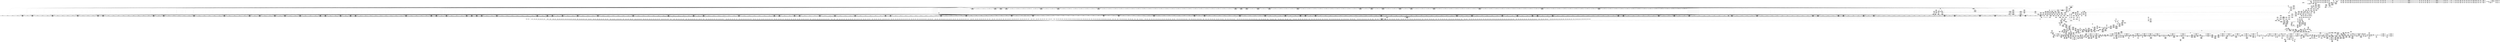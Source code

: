 digraph {
	CE0x488e590 [shape=record,shape=Mrecord,label="{CE0x488e590|80:_i64,_:_CRE_460,461_}"]
	CE0x495fa60 [shape=record,shape=Mrecord,label="{CE0x495fa60|aa_cred_profile:tmp25|security/apparmor/include/context.h,100|*SummSink*}"]
	CE0x48d4be0 [shape=record,shape=Mrecord,label="{CE0x48d4be0|common_perm_rm:tmp21|security/apparmor/lsm.c,232|*SummSource*}"]
	CE0x4875e50 [shape=record,shape=Mrecord,label="{CE0x4875e50|0:_i16,_4:_i32,_8:_i16,_40:_%struct.super_block*,_72:_i32,_:_SCMRE_984,988_|*MultipleSource*|security/apparmor/lsm.c,227|security/apparmor/lsm.c, 227|*LoadInst*|security/apparmor/lsm.c,226}"]
	CE0x481f5c0 [shape=record,shape=Mrecord,label="{CE0x481f5c0|mediated_filesystem:tmp2|*SummSource*}"]
	CE0x48d58f0 [shape=record,shape=Mrecord,label="{CE0x48d58f0|common_perm_rm:tmp22|security/apparmor/lsm.c,232|*SummSource*}"]
	CE0x4967340 [shape=record,shape=Mrecord,label="{CE0x4967340|aa_cred_profile:tmp31|security/apparmor/include/context.h,100|*SummSource*}"]
	CE0x480d4a0 [shape=record,shape=Mrecord,label="{CE0x480d4a0|%struct.aa_task_cxt*_null|*Constant*|*SummSource*}"]
	CE0x48881e0 [shape=record,shape=Mrecord,label="{CE0x48881e0|80:_i64,_:_CRE_184,188_}"]
	CE0x47fb850 [shape=record,shape=Mrecord,label="{CE0x47fb850|apparmor_path_rmdir:dentry|Function::apparmor_path_rmdir&Arg::dentry::}"]
	CE0x48a7120 [shape=record,shape=Mrecord,label="{CE0x48a7120|80:_i64,_:_CRE_1792,1800_}"]
	CE0x484bb30 [shape=record,shape=Mrecord,label="{CE0x484bb30|i8_0|*Constant*|*SummSink*}"]
	CE0x4821b00 [shape=record,shape=Mrecord,label="{CE0x4821b00|common_perm_rm:bb|*SummSource*}"]
	CE0x48d2b60 [shape=record,shape=Mrecord,label="{CE0x48d2b60|__aa_current_profile:tmp15|security/apparmor/include/context.h,138|*SummSource*}"]
	CE0x5345490 [shape=record,shape=Mrecord,label="{CE0x5345490|apparmor_path_rmdir:bb}"]
	CE0x48ca120 [shape=record,shape=Mrecord,label="{CE0x48ca120|mediated_filesystem:tobool|security/apparmor/include/apparmor.h,117|*SummSink*}"]
	CE0x4833890 [shape=record,shape=Mrecord,label="{CE0x4833890|0:_i16,_4:_i32,_8:_i16,_40:_%struct.super_block*,_72:_i32,_:_SCMRE_112,120_|*MultipleSource*|security/apparmor/lsm.c,227|security/apparmor/lsm.c, 227|*LoadInst*|security/apparmor/lsm.c,226}"]
	CE0x45b1c80 [shape=record,shape=Mrecord,label="{CE0x45b1c80|72:_%struct.hlist_bl_node**,_80:_%struct.dentry*,_104:_%struct.inode*,_:_CRE_56,64_|*MultipleSource*|Function::common_perm_rm&Arg::dentry::|Function::apparmor_path_rmdir&Arg::dentry::|security/apparmor/lsm.c,226}"]
	CE0x4978930 [shape=record,shape=Mrecord,label="{CE0x4978930|aa_cred_profile:lor.end}"]
	CE0x48eebb0 [shape=record,shape=Mrecord,label="{CE0x48eebb0|aa_cred_profile:lnot3|security/apparmor/include/context.h,100|*SummSource*}"]
	CE0x48e7970 [shape=record,shape=Mrecord,label="{CE0x48e7970|__aa_current_profile:tmp8|security/apparmor/include/context.h,138|*SummSink*}"]
	CE0x48436a0 [shape=record,shape=Mrecord,label="{CE0x48436a0|common_perm:entry|*SummSource*}"]
	CE0x4835970 [shape=record,shape=Mrecord,label="{CE0x4835970|72:_%struct.hlist_bl_node**,_80:_%struct.dentry*,_104:_%struct.inode*,_:_CRE_205,206_}"]
	CE0x48811a0 [shape=record,shape=Mrecord,label="{CE0x48811a0|common_perm_rm:tmp17|security/apparmor/lsm.c,230}"]
	CE0x4861480 [shape=record,shape=Mrecord,label="{CE0x4861480|0:_i16,_4:_i32,_8:_i16,_40:_%struct.super_block*,_72:_i32,_:_SCMRE_565,566_}"]
	CE0x4851180 [shape=record,shape=Mrecord,label="{CE0x4851180|0:_i16,_4:_i32,_8:_i16,_40:_%struct.super_block*,_72:_i32,_:_SCMRE_205,206_}"]
	CE0x4828870 [shape=record,shape=Mrecord,label="{CE0x4828870|i32_0|*Constant*}"]
	CE0x48f2af0 [shape=record,shape=Mrecord,label="{CE0x48f2af0|aa_cred_profile:tmp4|*LoadInst*|security/apparmor/include/context.h,99|*SummSink*}"]
	CE0x481fab0 [shape=record,shape=Mrecord,label="{CE0x481fab0|common_perm_rm:cond|security/apparmor/lsm.c, 227|*SummSink*}"]
	CE0x47fc470 [shape=record,shape=Mrecord,label="{CE0x47fc470|72:_%struct.hlist_bl_node**,_80:_%struct.dentry*,_104:_%struct.inode*,_:_CRE_173,174_}"]
	CE0x486eb20 [shape=record,shape=Mrecord,label="{CE0x486eb20|0:_i16,_4:_i32,_8:_i16,_40:_%struct.super_block*,_72:_i32,_:_SCMRE_881,882_}"]
	CE0x489c5c0 [shape=record,shape=Mrecord,label="{CE0x489c5c0|80:_i64,_:_CRE_1339,1340_}"]
	CE0x48e0800 [shape=record,shape=Mrecord,label="{CE0x48e0800|_ret_i32_%error.0,_!dbg_!18575|security/apparmor/lsm.c,172}"]
	CE0x48983e0 [shape=record,shape=Mrecord,label="{CE0x48983e0|80:_i64,_:_CRE_1256,1257_}"]
	CE0x48854d0 [shape=record,shape=Mrecord,label="{CE0x48854d0|common_perm_rm:tmp6|security/apparmor/lsm.c,229}"]
	CE0x484b1c0 [shape=record,shape=Mrecord,label="{CE0x484b1c0|0:_i16,_4:_i32,_8:_i16,_40:_%struct.super_block*,_72:_i32,_:_SCMRE_80,88_|*MultipleSource*|security/apparmor/lsm.c,227|security/apparmor/lsm.c, 227|*LoadInst*|security/apparmor/lsm.c,226}"]
	CE0x4887c90 [shape=record,shape=Mrecord,label="{CE0x4887c90|80:_i64,_:_CRE_136,140_}"]
	CE0x48e6260 [shape=record,shape=Mrecord,label="{CE0x48e6260|_ret_i32_%call17,_!dbg_!18618|security/apparmor/file.c,307}"]
	CE0x480dff0 [shape=record,shape=Mrecord,label="{CE0x480dff0|common_perm_rm:return|*SummSource*}"]
	CE0x48d5330 [shape=record,shape=Mrecord,label="{CE0x48d5330|common_perm_rm:tmp24|security/apparmor/lsm.c,236|*SummSink*}"]
	CE0x48971d0 [shape=record,shape=Mrecord,label="{CE0x48971d0|80:_i64,_:_CRE_1239,1240_}"]
	CE0x481e320 [shape=record,shape=Mrecord,label="{CE0x481e320|72:_%struct.hlist_bl_node**,_80:_%struct.dentry*,_104:_%struct.inode*,_:_CRE_149,150_}"]
	CE0x4968050 [shape=record,shape=Mrecord,label="{CE0x4968050|aa_cred_profile:tmp29|security/apparmor/include/context.h,100|*SummSource*}"]
	CE0x489e7c0 [shape=record,shape=Mrecord,label="{CE0x489e7c0|80:_i64,_:_CRE_1371,1372_}"]
	CE0x48720c0 [shape=record,shape=Mrecord,label="{CE0x48720c0|0:_i16,_4:_i32,_8:_i16,_40:_%struct.super_block*,_72:_i32,_:_SCMRE_914,915_}"]
	CE0x482d5e0 [shape=record,shape=Mrecord,label="{CE0x482d5e0|72:_%struct.hlist_bl_node**,_80:_%struct.dentry*,_104:_%struct.inode*,_:_CRE_264,272_|*MultipleSource*|Function::common_perm_rm&Arg::dentry::|Function::apparmor_path_rmdir&Arg::dentry::|security/apparmor/lsm.c,226}"]
	CE0x488cc10 [shape=record,shape=Mrecord,label="{CE0x488cc10|80:_i64,_:_CRE_436,437_}"]
	CE0x486d940 [shape=record,shape=Mrecord,label="{CE0x486d940|0:_i16,_4:_i32,_8:_i16,_40:_%struct.super_block*,_72:_i32,_:_SCMRE_870,871_}"]
	CE0x48f5f80 [shape=record,shape=Mrecord,label="{CE0x48f5f80|__aa_current_profile:tmp1}"]
	CE0x4834850 [shape=record,shape=Mrecord,label="{CE0x4834850|72:_%struct.hlist_bl_node**,_80:_%struct.dentry*,_104:_%struct.inode*,_:_CRE_72,80_|*MultipleSource*|Function::common_perm_rm&Arg::dentry::|Function::apparmor_path_rmdir&Arg::dentry::|security/apparmor/lsm.c,226}"]
	CE0x48c88e0 [shape=record,shape=Mrecord,label="{CE0x48c88e0|common_perm_rm:mode|security/apparmor/lsm.c,233}"]
	CE0x486f820 [shape=record,shape=Mrecord,label="{CE0x486f820|0:_i16,_4:_i32,_8:_i16,_40:_%struct.super_block*,_72:_i32,_:_SCMRE_889,890_}"]
	CE0x48a7340 [shape=record,shape=Mrecord,label="{CE0x48a7340|80:_i64,_:_CRE_1808,1816_}"]
	CE0x480d6d0 [shape=record,shape=Mrecord,label="{CE0x480d6d0|common_perm_rm:d_inode|security/apparmor/lsm.c,226|*SummSource*}"]
	CE0x4842450 [shape=record,shape=Mrecord,label="{CE0x4842450|_call_void_mcount()_#2|*SummSource*}"]
	CE0x48a8aa0 [shape=record,shape=Mrecord,label="{CE0x48a8aa0|80:_i64,_:_CRE_2056,2112_}"]
	CE0x484f2a0 [shape=record,shape=Mrecord,label="{CE0x484f2a0|0:_i16,_4:_i32,_8:_i16,_40:_%struct.super_block*,_72:_i32,_:_SCMRE_186,187_}"]
	CE0x4851320 [shape=record,shape=Mrecord,label="{CE0x4851320|0:_i16,_4:_i32,_8:_i16,_40:_%struct.super_block*,_72:_i32,_:_SCMRE_206,207_}"]
	CE0x485d2f0 [shape=record,shape=Mrecord,label="{CE0x485d2f0|0:_i16,_4:_i32,_8:_i16,_40:_%struct.super_block*,_72:_i32,_:_SCMRE_478,479_}"]
	CE0x5251e10 [shape=record,shape=Mrecord,label="{CE0x5251e10|apparmor_path_rmdir:call|security/apparmor/lsm.c,273}"]
	CE0x488a4c0 [shape=record,shape=Mrecord,label="{CE0x488a4c0|80:_i64,_:_CRE_399,400_}"]
	CE0x487c3b0 [shape=record,shape=Mrecord,label="{CE0x487c3b0|common_perm_rm:tmp14|security/apparmor/lsm.c,229}"]
	CE0x4884040 [shape=record,shape=Mrecord,label="{CE0x4884040|i32_4|*Constant*}"]
	CE0x487b460 [shape=record,shape=Mrecord,label="{CE0x487b460|GLOBAL:mediated_filesystem|*Constant*|*SummSource*}"]
	CE0x484c1e0 [shape=record,shape=Mrecord,label="{CE0x484c1e0|0:_i16,_4:_i32,_8:_i16,_40:_%struct.super_block*,_72:_i32,_:_SCMRE_156,157_}"]
	CE0x4960b60 [shape=record,shape=Mrecord,label="{CE0x4960b60|aa_cred_profile:tmp27|security/apparmor/include/context.h,100}"]
	CE0x4866c60 [shape=record,shape=Mrecord,label="{CE0x4866c60|80:_i64,_:_CRE_1639,1640_}"]
	CE0x49787f0 [shape=record,shape=Mrecord,label="{CE0x49787f0|aa_cred_profile:do.end8}"]
	CE0x4978fd0 [shape=record,shape=Mrecord,label="{CE0x4978fd0|aa_cred_profile:tmp10|security/apparmor/include/context.h,100|*SummSource*}"]
	CE0x48e3ed0 [shape=record,shape=Mrecord,label="{CE0x48e3ed0|common_perm:mode|security/apparmor/lsm.c,169|*SummSource*}"]
	CE0x4852be0 [shape=record,shape=Mrecord,label="{CE0x4852be0|0:_i16,_4:_i32,_8:_i16,_40:_%struct.super_block*,_72:_i32,_:_SCMRE_245,246_}"]
	CE0x487e800 [shape=record,shape=Mrecord,label="{CE0x487e800|i64*_getelementptr_inbounds_(_10_x_i64_,_10_x_i64_*___llvm_gcov_ctr54,_i64_0,_i64_7)|*Constant*}"]
	CE0x48de550 [shape=record,shape=Mrecord,label="{CE0x48de550|common_perm_dir_dentry:dir|Function::common_perm_dir_dentry&Arg::dir::|*SummSource*}"]
	CE0x4860e00 [shape=record,shape=Mrecord,label="{CE0x4860e00|0:_i16,_4:_i32,_8:_i16,_40:_%struct.super_block*,_72:_i32,_:_SCMRE_561,562_}"]
	CE0x4855fa0 [shape=record,shape=Mrecord,label="{CE0x4855fa0|0:_i16,_4:_i32,_8:_i16,_40:_%struct.super_block*,_72:_i32,_:_SCMRE_277,278_}"]
	CE0x4850b00 [shape=record,shape=Mrecord,label="{CE0x4850b00|0:_i16,_4:_i32,_8:_i16,_40:_%struct.super_block*,_72:_i32,_:_SCMRE_201,202_}"]
	CE0x4892ee0 [shape=record,shape=Mrecord,label="{CE0x4892ee0|80:_i64,_:_CRE_614,615_}"]
	CE0x48f4f40 [shape=record,shape=Mrecord,label="{CE0x48f4f40|__aa_current_profile:if.then|*SummSink*}"]
	CE0x48470b0 [shape=record,shape=Mrecord,label="{CE0x48470b0|common_perm_dir_dentry:tmp4|*LoadInst*|security/apparmor/lsm.c,189}"]
	CE0x4856960 [shape=record,shape=Mrecord,label="{CE0x4856960|0:_i16,_4:_i32,_8:_i16,_40:_%struct.super_block*,_72:_i32,_:_SCMRE_283,284_}"]
	CE0x48868d0 [shape=record,shape=Mrecord,label="{CE0x48868d0|i64_4|*Constant*}"]
	CE0x48643a0 [shape=record,shape=Mrecord,label="{CE0x48643a0|0:_i16,_4:_i32,_8:_i16,_40:_%struct.super_block*,_72:_i32,_:_SCMRE_594,595_}"]
	CE0x488e260 [shape=record,shape=Mrecord,label="{CE0x488e260|80:_i64,_:_CRE_457,458_}"]
	CE0x485fa00 [shape=record,shape=Mrecord,label="{CE0x485fa00|0:_i16,_4:_i32,_8:_i16,_40:_%struct.super_block*,_72:_i32,_:_SCMRE_540,544_|*MultipleSource*|security/apparmor/lsm.c,227|security/apparmor/lsm.c, 227|*LoadInst*|security/apparmor/lsm.c,226}"]
	CE0x489dc10 [shape=record,shape=Mrecord,label="{CE0x489dc10|80:_i64,_:_CRE_1360,1361_}"]
	CE0x48df260 [shape=record,shape=Mrecord,label="{CE0x48df260|common_perm_dir_dentry:mask|Function::common_perm_dir_dentry&Arg::mask::|*SummSink*}"]
	CE0x48661c0 [shape=record,shape=Mrecord,label="{CE0x48661c0|80:_i64,_:_CRE_1629,1630_}"]
	CE0x484f440 [shape=record,shape=Mrecord,label="{CE0x484f440|0:_i16,_4:_i32,_8:_i16,_40:_%struct.super_block*,_72:_i32,_:_SCMRE_187,188_}"]
	CE0x4978c30 [shape=record,shape=Mrecord,label="{CE0x4978c30|i64*_getelementptr_inbounds_(_16_x_i64_,_16_x_i64_*___llvm_gcov_ctr46,_i64_0,_i64_4)|*Constant*|*SummSink*}"]
	CE0x4978730 [shape=record,shape=Mrecord,label="{CE0x4978730|aa_cred_profile:do.body|*SummSource*}"]
	CE0x48de7b0 [shape=record,shape=Mrecord,label="{CE0x48de7b0|common_perm_dir_dentry:dentry|Function::common_perm_dir_dentry&Arg::dentry::}"]
	CE0x4841240 [shape=record,shape=Mrecord,label="{CE0x4841240|__aa_current_profile:tmp11|security/apparmor/include/context.h,138|*SummSource*}"]
	CE0x48539f0 [shape=record,shape=Mrecord,label="{CE0x48539f0|0:_i16,_4:_i32,_8:_i16,_40:_%struct.super_block*,_72:_i32,_:_SCMRE_254,255_}"]
	CE0x4898a40 [shape=record,shape=Mrecord,label="{CE0x4898a40|80:_i64,_:_CRE_1262,1263_}"]
	CE0x4894de0 [shape=record,shape=Mrecord,label="{CE0x4894de0|80:_i64,_:_CRE_736,880_}"]
	CE0x48e3800 [shape=record,shape=Mrecord,label="{CE0x48e3800|_ret_%struct.aa_profile*_%call4,_!dbg_!18586|security/apparmor/include/context.h,138}"]
	CE0x4846890 [shape=record,shape=Mrecord,label="{CE0x4846890|0:_%struct.vfsmount*,_8:_%struct.dentry*,_:_SCMRE_8,16_|*MultipleSource*|security/apparmor/lsm.c,189|security/apparmor/lsm.c, 189}"]
	CE0x481b8d0 [shape=record,shape=Mrecord,label="{CE0x481b8d0|0:_i16,_4:_i32,_8:_i16,_40:_%struct.super_block*,_72:_i32,_:_SCMRE_12,16_|*MultipleSource*|security/apparmor/lsm.c,227|security/apparmor/lsm.c, 227|*LoadInst*|security/apparmor/lsm.c,226}"]
	CE0x48bba70 [shape=record,shape=Mrecord,label="{CE0x48bba70|aa_cred_profile:expval|security/apparmor/include/context.h,100}"]
	CE0x4859200 [shape=record,shape=Mrecord,label="{CE0x4859200|0:_i16,_4:_i32,_8:_i16,_40:_%struct.super_block*,_72:_i32,_:_SCMRE_308,309_}"]
	CE0x4888840 [shape=record,shape=Mrecord,label="{CE0x4888840|80:_i64,_:_CRE_240,248_}"]
	CE0x4821c00 [shape=record,shape=Mrecord,label="{CE0x4821c00|common_perm_rm:bb|*SummSink*}"]
	CE0x4885300 [shape=record,shape=Mrecord,label="{CE0x4885300|i64_0|*Constant*|*SummSource*}"]
	CE0x48d9990 [shape=record,shape=Mrecord,label="{CE0x48d9990|common_perm:tmp3|security/apparmor/lsm.c,169|*SummSink*}"]
	CE0x48dda70 [shape=record,shape=Mrecord,label="{CE0x48dda70|GLOBAL:common_perm_dir_dentry|*Constant*|*SummSource*}"]
	CE0x489ae60 [shape=record,shape=Mrecord,label="{CE0x489ae60|80:_i64,_:_CRE_1317,1318_}"]
	CE0x481a9b0 [shape=record,shape=Mrecord,label="{CE0x481a9b0|i32_10|*Constant*}"]
	CE0x48345f0 [shape=record,shape=Mrecord,label="{CE0x48345f0|72:_%struct.hlist_bl_node**,_80:_%struct.dentry*,_104:_%struct.inode*,_:_CRE_64,72_|*MultipleSource*|Function::common_perm_rm&Arg::dentry::|Function::apparmor_path_rmdir&Arg::dentry::|security/apparmor/lsm.c,226}"]
	CE0x48da060 [shape=record,shape=Mrecord,label="{CE0x48da060|GLOBAL:__llvm_gcov_ctr57|Global_var:__llvm_gcov_ctr57|*SummSource*}"]
	CE0x48e5a80 [shape=record,shape=Mrecord,label="{CE0x48e5a80|aa_path_perm:request|Function::aa_path_perm&Arg::request::|*SummSource*}"]
	CE0x48f09d0 [shape=record,shape=Mrecord,label="{CE0x48f09d0|__aa_current_profile:tmp12|security/apparmor/include/context.h,138|*SummSink*}"]
	CE0x487b020 [shape=record,shape=Mrecord,label="{CE0x487b020|GLOBAL:mediated_filesystem|*Constant*}"]
	CE0x487fed0 [shape=record,shape=Mrecord,label="{CE0x487fed0|common_perm_rm:tmp21|security/apparmor/lsm.c,232|*SummSink*}"]
	CE0x4938410 [shape=record,shape=Mrecord,label="{CE0x4938410|__aa_current_profile:tmp10|security/apparmor/include/context.h,138|*SummSource*}"]
	CE0x4845120 [shape=record,shape=Mrecord,label="{CE0x4845120|common_perm_dir_dentry:tmp2|*SummSink*}"]
	CE0x4812890 [shape=record,shape=Mrecord,label="{CE0x4812890|72:_%struct.hlist_bl_node**,_80:_%struct.dentry*,_104:_%struct.inode*,_:_CRE_191,192_}"]
	CE0x4832a00 [shape=record,shape=Mrecord,label="{CE0x4832a00|0:_i16,_4:_i32,_8:_i16,_40:_%struct.super_block*,_72:_i32,_:_SCMRE_605,606_}"]
	CE0x4826330 [shape=record,shape=Mrecord,label="{CE0x4826330|common_perm_rm:lor.lhs.false|*SummSink*}"]
	CE0x48984f0 [shape=record,shape=Mrecord,label="{CE0x48984f0|80:_i64,_:_CRE_1257,1258_}"]
	CE0x4828170 [shape=record,shape=Mrecord,label="{CE0x4828170|i64_1|*Constant*}"]
	CE0x4852580 [shape=record,shape=Mrecord,label="{CE0x4852580|0:_i16,_4:_i32,_8:_i16,_40:_%struct.super_block*,_72:_i32,_:_SCMRE_241,242_}"]
	CE0x48b9c50 [shape=record,shape=Mrecord,label="{CE0x48b9c50|aa_cred_profile:cred|Function::aa_cred_profile&Arg::cred::}"]
	CE0x4897830 [shape=record,shape=Mrecord,label="{CE0x4897830|80:_i64,_:_CRE_1245,1246_}"]
	CE0x48701e0 [shape=record,shape=Mrecord,label="{CE0x48701e0|0:_i16,_4:_i32,_8:_i16,_40:_%struct.super_block*,_72:_i32,_:_SCMRE_895,896_}"]
	CE0x489b5d0 [shape=record,shape=Mrecord,label="{CE0x489b5d0|80:_i64,_:_CRE_1324,1325_}"]
	CE0x4865720 [shape=record,shape=Mrecord,label="{CE0x4865720|80:_i64,_:_CRE_1619,1620_}"]
	CE0x480d920 [shape=record,shape=Mrecord,label="{CE0x480d920|common_perm_rm:tmp7|security/apparmor/lsm.c,229|*SummSource*}"]
	CE0x484e5a0 [shape=record,shape=Mrecord,label="{CE0x484e5a0|0:_i16,_4:_i32,_8:_i16,_40:_%struct.super_block*,_72:_i32,_:_SCMRE_178,179_}"]
	CE0x48a5bb0 [shape=record,shape=Mrecord,label="{CE0x48a5bb0|80:_i64,_:_CRE_1680,1681_}"]
	CE0x487dd30 [shape=record,shape=Mrecord,label="{CE0x487dd30|common_perm_rm:tmp15|security/apparmor/lsm.c,229}"]
	CE0x4887020 [shape=record,shape=Mrecord,label="{CE0x4887020|80:_i64,_:_CRE_48,56_}"]
	CE0x48a6bd0 [shape=record,shape=Mrecord,label="{CE0x48a6bd0|80:_i64,_:_CRE_1752,1760_}"]
	CE0x489d8e0 [shape=record,shape=Mrecord,label="{CE0x489d8e0|80:_i64,_:_CRE_1357,1358_}"]
	CE0x48cc710 [shape=record,shape=Mrecord,label="{CE0x48cc710|aa_path_perm:profile|Function::aa_path_perm&Arg::profile::}"]
	CE0x48baf60 [shape=record,shape=Mrecord,label="{CE0x48baf60|get_current:bb|*SummSource*}"]
	CE0x484d080 [shape=record,shape=Mrecord,label="{CE0x484d080|0:_i16,_4:_i32,_8:_i16,_40:_%struct.super_block*,_72:_i32,_:_SCMRE_165,166_}"]
	CE0x4869610 [shape=record,shape=Mrecord,label="{CE0x4869610|0:_i16,_4:_i32,_8:_i16,_40:_%struct.super_block*,_72:_i32,_:_SCMRE_680,684_|*MultipleSource*|security/apparmor/lsm.c,227|security/apparmor/lsm.c, 227|*LoadInst*|security/apparmor/lsm.c,226}"]
	CE0x48e2580 [shape=record,shape=Mrecord,label="{CE0x48e2580|_call_void_mcount()_#2}"]
	CE0x48e5870 [shape=record,shape=Mrecord,label="{CE0x48e5870|aa_path_perm:request|Function::aa_path_perm&Arg::request::}"]
	CE0x4897c70 [shape=record,shape=Mrecord,label="{CE0x4897c70|80:_i64,_:_CRE_1249,1250_}"]
	CE0x48cbda0 [shape=record,shape=Mrecord,label="{CE0x48cbda0|GLOBAL:aa_path_perm|*Constant*|*SummSource*}"]
	CE0x48d4850 [shape=record,shape=Mrecord,label="{CE0x48d4850|common_perm_rm:i_uid|security/apparmor/lsm.c,232|*SummSource*}"]
	CE0x482ffe0 [shape=record,shape=Mrecord,label="{CE0x482ffe0|common_perm_rm:tmp3|security/apparmor/lsm.c,227}"]
	CE0x4867c40 [shape=record,shape=Mrecord,label="{CE0x4867c40|0:_i16,_4:_i32,_8:_i16,_40:_%struct.super_block*,_72:_i32,_:_SCMRE_619,620_}"]
	CE0x486f680 [shape=record,shape=Mrecord,label="{CE0x486f680|0:_i16,_4:_i32,_8:_i16,_40:_%struct.super_block*,_72:_i32,_:_SCMRE_888,889_}"]
	CE0x48eb000 [shape=record,shape=Mrecord,label="{CE0x48eb000|i64*_getelementptr_inbounds_(_16_x_i64_,_16_x_i64_*___llvm_gcov_ctr46,_i64_0,_i64_0)|*Constant*}"]
	CE0x4821d60 [shape=record,shape=Mrecord,label="{CE0x4821d60|common_perm_rm:if.end|*SummSource*}"]
	CE0x4803fd0 [shape=record,shape=Mrecord,label="{CE0x4803fd0|apparmor_path_rmdir:tmp2|*SummSource*}"]
	CE0x4813a70 [shape=record,shape=Mrecord,label="{CE0x4813a70|common_perm_rm:return}"]
	CE0x482c190 [shape=record,shape=Mrecord,label="{CE0x482c190|72:_%struct.hlist_bl_node**,_80:_%struct.dentry*,_104:_%struct.inode*,_:_CRE_222,223_}"]
	CE0x4843350 [shape=record,shape=Mrecord,label="{CE0x4843350|GLOBAL:common_perm|*Constant*|*SummSource*}"]
	CE0x4866710 [shape=record,shape=Mrecord,label="{CE0x4866710|80:_i64,_:_CRE_1634,1635_}"]
	CE0x48b8740 [shape=record,shape=Mrecord,label="{CE0x48b8740|get_current:entry|*SummSink*}"]
	CE0x48eb130 [shape=record,shape=Mrecord,label="{CE0x48eb130|i64*_getelementptr_inbounds_(_16_x_i64_,_16_x_i64_*___llvm_gcov_ctr46,_i64_0,_i64_0)|*Constant*|*SummSource*}"]
	CE0x489ec00 [shape=record,shape=Mrecord,label="{CE0x489ec00|80:_i64,_:_CRE_1375,1376_}"]
	CE0x48df050 [shape=record,shape=Mrecord,label="{CE0x48df050|common_perm_dir_dentry:mask|Function::common_perm_dir_dentry&Arg::mask::}"]
	CE0x48d8b90 [shape=record,shape=Mrecord,label="{CE0x48d8b90|get_current:tmp4|./arch/x86/include/asm/current.h,14|*SummSource*}"]
	CE0x487f790 [shape=record,shape=Mrecord,label="{CE0x487f790|i32_2|*Constant*}"]
	CE0x486fea0 [shape=record,shape=Mrecord,label="{CE0x486fea0|0:_i16,_4:_i32,_8:_i16,_40:_%struct.super_block*,_72:_i32,_:_SCMRE_893,894_}"]
	CE0x49784a0 [shape=record,shape=Mrecord,label="{CE0x49784a0|aa_cred_profile:bb|*SummSource*}"]
	CE0x48728e0 [shape=record,shape=Mrecord,label="{CE0x48728e0|0:_i16,_4:_i32,_8:_i16,_40:_%struct.super_block*,_72:_i32,_:_SCMRE_919,920_}"]
	CE0x4822f70 [shape=record,shape=Mrecord,label="{CE0x4822f70|72:_%struct.hlist_bl_node**,_80:_%struct.dentry*,_104:_%struct.inode*,_:_CRE_92,93_}"]
	CE0x48ba580 [shape=record,shape=Mrecord,label="{CE0x48ba580|_ret_%struct.aa_profile*_%tmp34,_!dbg_!18602|security/apparmor/include/context.h,101|*SummSink*}"]
	CE0x4843fd0 [shape=record,shape=Mrecord,label="{CE0x4843fd0|common_perm:entry|*SummSink*}"]
	CE0x4814710 [shape=record,shape=Mrecord,label="{CE0x4814710|72:_%struct.hlist_bl_node**,_80:_%struct.dentry*,_104:_%struct.inode*,_:_CRE_88,89_}"]
	CE0x4893fe0 [shape=record,shape=Mrecord,label="{CE0x4893fe0|80:_i64,_:_CRE_630,631_}"]
	CE0x4826c00 [shape=record,shape=Mrecord,label="{CE0x4826c00|common_perm:if.then}"]
	CE0x4898710 [shape=record,shape=Mrecord,label="{CE0x4898710|80:_i64,_:_CRE_1259,1260_}"]
	CE0x4865420 [shape=record,shape=Mrecord,label="{CE0x4865420|80:_i64,_:_CRE_1616,1617_}"]
	CE0x48303e0 [shape=record,shape=Mrecord,label="{CE0x48303e0|0:_i16,_4:_i32,_8:_i16,_40:_%struct.super_block*,_72:_i32,_:_SCMRE_136,137_}"]
	CE0x4854210 [shape=record,shape=Mrecord,label="{CE0x4854210|0:_i16,_4:_i32,_8:_i16,_40:_%struct.super_block*,_72:_i32,_:_SCMRE_259,260_}"]
	CE0x496b1b0 [shape=record,shape=Mrecord,label="{CE0x496b1b0|aa_cred_profile:tmp33|security/apparmor/include/context.h,101|*SummSink*}"]
	CE0x482f480 [shape=record,shape=Mrecord,label="{CE0x482f480|72:_%struct.hlist_bl_node**,_80:_%struct.dentry*,_104:_%struct.inode*,_:_CRE_314,315_}"]
	CE0x488c390 [shape=record,shape=Mrecord,label="{CE0x488c390|80:_i64,_:_CRE_428,429_}"]
	CE0x48bebf0 [shape=record,shape=Mrecord,label="{CE0x48bebf0|aa_cred_profile:tmp9|security/apparmor/include/context.h,100}"]
	CE0x48646e0 [shape=record,shape=Mrecord,label="{CE0x48646e0|0:_i16,_4:_i32,_8:_i16,_40:_%struct.super_block*,_72:_i32,_:_SCMRE_596,597_}"]
	CE0x48091e0 [shape=record,shape=Mrecord,label="{CE0x48091e0|GLOBAL:common_perm_rm|*Constant*|*SummSink*}"]
	CE0x486c270 [shape=record,shape=Mrecord,label="{CE0x486c270|0:_i16,_4:_i32,_8:_i16,_40:_%struct.super_block*,_72:_i32,_:_SCMRE_824,832_|*MultipleSource*|security/apparmor/lsm.c,227|security/apparmor/lsm.c, 227|*LoadInst*|security/apparmor/lsm.c,226}"]
	CE0x480ef70 [shape=record,shape=Mrecord,label="{CE0x480ef70|common_perm_rm:dentry|Function::common_perm_rm&Arg::dentry::|*SummSource*}"]
	CE0x4886f50 [shape=record,shape=Mrecord,label="{CE0x4886f50|80:_i64,_:_CRE_40,48_}"]
	CE0x48617c0 [shape=record,shape=Mrecord,label="{CE0x48617c0|0:_i16,_4:_i32,_8:_i16,_40:_%struct.super_block*,_72:_i32,_:_SCMRE_567,568_}"]
	CE0x48a9b30 [shape=record,shape=Mrecord,label="{CE0x48a9b30|__aa_current_profile:tmp13|security/apparmor/include/context.h,138|*SummSource*}"]
	CE0x5eafd70 [shape=record,shape=Mrecord,label="{CE0x5eafd70|aa_cred_profile:tmp14|security/apparmor/include/context.h,100|*SummSink*}"]
	CE0x489c7e0 [shape=record,shape=Mrecord,label="{CE0x489c7e0|80:_i64,_:_CRE_1341,1342_}"]
	CE0x48a4ab0 [shape=record,shape=Mrecord,label="{CE0x48a4ab0|80:_i64,_:_CRE_1664,1665_}"]
	CE0x48a5880 [shape=record,shape=Mrecord,label="{CE0x48a5880|80:_i64,_:_CRE_1677,1678_}"]
	CE0x4895da0 [shape=record,shape=Mrecord,label="{CE0x4895da0|80:_i64,_:_CRE_1220,1221_}"]
	CE0x4879ea0 [shape=record,shape=Mrecord,label="{CE0x4879ea0|common_perm_rm:tmp10|security/apparmor/lsm.c,229|*SummSink*}"]
	CE0x4826170 [shape=record,shape=Mrecord,label="{CE0x4826170|common_perm_rm:lor.lhs.false}"]
	CE0x485c3d0 [shape=record,shape=Mrecord,label="{CE0x485c3d0|0:_i16,_4:_i32,_8:_i16,_40:_%struct.super_block*,_72:_i32,_:_SCMRE_456,464_|*MultipleSource*|security/apparmor/lsm.c,227|security/apparmor/lsm.c, 227|*LoadInst*|security/apparmor/lsm.c,226}"]
	CE0x484dbe0 [shape=record,shape=Mrecord,label="{CE0x484dbe0|0:_i16,_4:_i32,_8:_i16,_40:_%struct.super_block*,_72:_i32,_:_SCMRE_172,173_}"]
	CE0x48f7180 [shape=record,shape=Mrecord,label="{CE0x48f7180|GLOBAL:__llvm_gcov_ctr58|Global_var:__llvm_gcov_ctr58|*SummSink*}"]
	CE0x48e23b0 [shape=record,shape=Mrecord,label="{CE0x48e23b0|common_perm:tmp1|*SummSource*}"]
	CE0x4896ea0 [shape=record,shape=Mrecord,label="{CE0x4896ea0|80:_i64,_:_CRE_1236,1237_}"]
	CE0x4866d70 [shape=record,shape=Mrecord,label="{CE0x4866d70|80:_i64,_:_CRE_1640,1641_}"]
	CE0x45b1e20 [shape=record,shape=Mrecord,label="{CE0x45b1e20|72:_%struct.hlist_bl_node**,_80:_%struct.dentry*,_104:_%struct.inode*,_:_CRE_40,48_|*MultipleSource*|Function::common_perm_rm&Arg::dentry::|Function::apparmor_path_rmdir&Arg::dentry::|security/apparmor/lsm.c,226}"]
	CE0x49733c0 [shape=record,shape=Mrecord,label="{CE0x49733c0|aa_cred_profile:do.end10}"]
	CE0x48f52b0 [shape=record,shape=Mrecord,label="{CE0x48f52b0|__aa_current_profile:if.end|*SummSink*}"]
	CE0x4968540 [shape=record,shape=Mrecord,label="{CE0x4968540|i64*_getelementptr_inbounds_(_16_x_i64_,_16_x_i64_*___llvm_gcov_ctr46,_i64_0,_i64_15)|*Constant*|*SummSink*}"]
	CE0x48e0040 [shape=record,shape=Mrecord,label="{CE0x48e0040|mediated_filesystem:tmp5|security/apparmor/include/apparmor.h,117}"]
	CE0x489a1d0 [shape=record,shape=Mrecord,label="{CE0x489a1d0|80:_i64,_:_CRE_1305,1306_}"]
	CE0x4853d30 [shape=record,shape=Mrecord,label="{CE0x4853d30|0:_i16,_4:_i32,_8:_i16,_40:_%struct.super_block*,_72:_i32,_:_SCMRE_256,257_}"]
	CE0x48bae40 [shape=record,shape=Mrecord,label="{CE0x48bae40|get_current:bb}"]
	CE0x4893ba0 [shape=record,shape=Mrecord,label="{CE0x4893ba0|80:_i64,_:_CRE_626,627_}"]
	CE0x4962940 [shape=record,shape=Mrecord,label="{CE0x4962940|aa_cred_profile:tmp12|security/apparmor/include/context.h,100|*SummSource*}"]
	CE0x482b8f0 [shape=record,shape=Mrecord,label="{CE0x482b8f0|72:_%struct.hlist_bl_node**,_80:_%struct.dentry*,_104:_%struct.inode*,_:_CRE_216,217_}"]
	CE0x48e8940 [shape=record,shape=Mrecord,label="{CE0x48e8940|GLOBAL:__llvm_gcov_ctr46|Global_var:__llvm_gcov_ctr46}"]
	CE0x48d7910 [shape=record,shape=Mrecord,label="{CE0x48d7910|i64*_getelementptr_inbounds_(_11_x_i64_,_11_x_i64_*___llvm_gcov_ctr58,_i64_0,_i64_10)|*Constant*|*SummSource*}"]
	CE0x48ea750 [shape=record,shape=Mrecord,label="{CE0x48ea750|i64*_getelementptr_inbounds_(_2_x_i64_,_2_x_i64_*___llvm_gcov_ctr112,_i64_0,_i64_1)|*Constant*|*SummSink*}"]
	CE0x48bea10 [shape=record,shape=Mrecord,label="{CE0x48bea10|aa_cred_profile:tmp8|security/apparmor/include/context.h,100|*SummSink*}"]
	CE0x4830050 [shape=record,shape=Mrecord,label="{CE0x4830050|common_perm_rm:tmp2|*LoadInst*|security/apparmor/lsm.c,226|*SummSink*}"]
	CE0x48e0ce0 [shape=record,shape=Mrecord,label="{CE0x48e0ce0|common_perm:if.end|*SummSink*}"]
	CE0x481e400 [shape=record,shape=Mrecord,label="{CE0x481e400|72:_%struct.hlist_bl_node**,_80:_%struct.dentry*,_104:_%struct.inode*,_:_CRE_150,151_}"]
	CE0x48d2af0 [shape=record,shape=Mrecord,label="{CE0x48d2af0|__aa_current_profile:tmp15|security/apparmor/include/context.h,138}"]
	CE0x48bf730 [shape=record,shape=Mrecord,label="{CE0x48bf730|aa_cred_profile:entry}"]
	CE0x488f280 [shape=record,shape=Mrecord,label="{CE0x488f280|80:_i64,_:_CRE_536,540_}"]
	CE0x4810590 [shape=record,shape=Mrecord,label="{CE0x4810590|common_perm_rm:tmp7|security/apparmor/lsm.c,229}"]
	CE0x48b7b10 [shape=record,shape=Mrecord,label="{CE0x48b7b10|__aa_current_profile:call3|security/apparmor/include/context.h,138|*SummSource*}"]
	CE0x48982d0 [shape=record,shape=Mrecord,label="{CE0x48982d0|80:_i64,_:_CRE_1255,1256_}"]
	CE0x48840b0 [shape=record,shape=Mrecord,label="{CE0x48840b0|i32_4|*Constant*|*SummSource*}"]
	CE0x484e260 [shape=record,shape=Mrecord,label="{CE0x484e260|0:_i16,_4:_i32,_8:_i16,_40:_%struct.super_block*,_72:_i32,_:_SCMRE_176,177_}"]
	CE0x4848870 [shape=record,shape=Mrecord,label="{CE0x4848870|common_perm_dir_dentry:tmp|*SummSink*}"]
	CE0x48ce180 [shape=record,shape=Mrecord,label="{CE0x48ce180|_ret_%struct.aa_profile*_%call4,_!dbg_!18586|security/apparmor/include/context.h,138|*SummSink*}"]
	CE0x4867760 [shape=record,shape=Mrecord,label="{CE0x4867760|0:_i16,_4:_i32,_8:_i16,_40:_%struct.super_block*,_72:_i32,_:_SCMRE_616,617_}"]
	CE0x480bd90 [shape=record,shape=Mrecord,label="{CE0x480bd90|72:_%struct.hlist_bl_node**,_80:_%struct.dentry*,_104:_%struct.inode*,_:_CRE_112,144_|*MultipleSource*|Function::common_perm_rm&Arg::dentry::|Function::apparmor_path_rmdir&Arg::dentry::|security/apparmor/lsm.c,226}"]
	CE0x4847880 [shape=record,shape=Mrecord,label="{CE0x4847880|common_perm_dir_dentry:dentry2|security/apparmor/lsm.c,189|*SummSink*}"]
	CE0x49781f0 [shape=record,shape=Mrecord,label="{CE0x49781f0|aa_cred_profile:do.cond}"]
	CE0x48be0c0 [shape=record,shape=Mrecord,label="{CE0x48be0c0|aa_cred_profile:tmp13|*SummSink*}"]
	CE0x48f1b10 [shape=record,shape=Mrecord,label="{CE0x48f1b10|aa_cred_profile:do.body}"]
	CE0x488af60 [shape=record,shape=Mrecord,label="{CE0x488af60|80:_i64,_:_CRE_409,410_}"]
	CE0x48353b0 [shape=record,shape=Mrecord,label="{CE0x48353b0|72:_%struct.hlist_bl_node**,_80:_%struct.dentry*,_104:_%struct.inode*,_:_CRE_201,202_}"]
	CE0x487ca30 [shape=record,shape=Mrecord,label="{CE0x487ca30|i64_5|*Constant*}"]
	CE0x487e450 [shape=record,shape=Mrecord,label="{CE0x487e450|common_perm_rm:tmp16|security/apparmor/lsm.c,229|*SummSource*}"]
	CE0x486ee60 [shape=record,shape=Mrecord,label="{CE0x486ee60|0:_i16,_4:_i32,_8:_i16,_40:_%struct.super_block*,_72:_i32,_:_SCMRE_883,884_}"]
	CE0x4831b30 [shape=record,shape=Mrecord,label="{CE0x4831b30|0:_i16,_4:_i32,_8:_i16,_40:_%struct.super_block*,_72:_i32,_:_SCMRE_150,151_}"]
	CE0x4844a50 [shape=record,shape=Mrecord,label="{CE0x4844a50|common_perm:mask|Function::common_perm&Arg::mask::|*SummSource*}"]
	CE0x48747c0 [shape=record,shape=Mrecord,label="{CE0x48747c0|0:_i16,_4:_i32,_8:_i16,_40:_%struct.super_block*,_72:_i32,_:_SCMRE_952,960_|*MultipleSource*|security/apparmor/lsm.c,227|security/apparmor/lsm.c, 227|*LoadInst*|security/apparmor/lsm.c,226}"]
	CE0x48e2a50 [shape=record,shape=Mrecord,label="{CE0x48e2a50|__aa_current_profile:tmp1|*SummSink*}"]
	CE0x48cf1c0 [shape=record,shape=Mrecord,label="{CE0x48cf1c0|common_perm:if.then|*SummSource*}"]
	CE0x48e1370 [shape=record,shape=Mrecord,label="{CE0x48e1370|common_perm:call|security/apparmor/lsm.c,168|*SummSink*}"]
	CE0x4841e70 [shape=record,shape=Mrecord,label="{CE0x4841e70|i64*_getelementptr_inbounds_(_2_x_i64_,_2_x_i64_*___llvm_gcov_ctr56,_i64_0,_i64_1)|*Constant*|*SummSink*}"]
	CE0x487b750 [shape=record,shape=Mrecord,label="{CE0x487b750|mediated_filesystem:entry}"]
	CE0x48529c0 [shape=record,shape=Mrecord,label="{CE0x48529c0|0:_i16,_4:_i32,_8:_i16,_40:_%struct.super_block*,_72:_i32,_:_SCMRE_243,244_}"]
	CE0x48663e0 [shape=record,shape=Mrecord,label="{CE0x48663e0|80:_i64,_:_CRE_1631,1632_}"]
	CE0x48a7de0 [shape=record,shape=Mrecord,label="{CE0x48a7de0|80:_i64,_:_CRE_1874,1875_}"]
	CE0x485c8f0 [shape=record,shape=Mrecord,label="{CE0x485c8f0|0:_i16,_4:_i32,_8:_i16,_40:_%struct.super_block*,_72:_i32,_:_SCMRE_472,473_}"]
	CE0x48531d0 [shape=record,shape=Mrecord,label="{CE0x48531d0|0:_i16,_4:_i32,_8:_i16,_40:_%struct.super_block*,_72:_i32,_:_SCMRE_249,250_}"]
	CE0x48abeb0 [shape=record,shape=Mrecord,label="{CE0x48abeb0|common_perm_rm:tobool1|security/apparmor/lsm.c,229}"]
	CE0x48214f0 [shape=record,shape=Mrecord,label="{CE0x48214f0|72:_%struct.hlist_bl_node**,_80:_%struct.dentry*,_104:_%struct.inode*,_:_CRE_170,171_}"]
	CE0x4872c20 [shape=record,shape=Mrecord,label="{CE0x4872c20|0:_i16,_4:_i32,_8:_i16,_40:_%struct.super_block*,_72:_i32,_:_SCMRE_921,922_}"]
	CE0x4895960 [shape=record,shape=Mrecord,label="{CE0x4895960|80:_i64,_:_CRE_1216,1217_}"]
	CE0x488b4b0 [shape=record,shape=Mrecord,label="{CE0x488b4b0|80:_i64,_:_CRE_414,415_}"]
	CE0x48c8fa0 [shape=record,shape=Mrecord,label="{CE0x48c8fa0|common_perm_dir_dentry:bb}"]
	CE0x482f990 [shape=record,shape=Mrecord,label="{CE0x482f990|72:_%struct.hlist_bl_node**,_80:_%struct.dentry*,_104:_%struct.inode*,_:_CRE_317,318_}"]
	CE0x48f0150 [shape=record,shape=Mrecord,label="{CE0x48f0150|__aa_current_profile:land.lhs.true2}"]
	CE0x5eb1870 [shape=record,shape=Mrecord,label="{CE0x5eb1870|aa_cred_profile:tmp21|security/apparmor/include/context.h,100|*SummSink*}"]
	CE0x493b480 [shape=record,shape=Mrecord,label="{CE0x493b480|i8_1|*Constant*|*SummSource*}"]
	CE0x489af70 [shape=record,shape=Mrecord,label="{CE0x489af70|80:_i64,_:_CRE_1318,1319_}"]
	CE0x489e8d0 [shape=record,shape=Mrecord,label="{CE0x489e8d0|80:_i64,_:_CRE_1372,1373_}"]
	CE0x48848c0 [shape=record,shape=Mrecord,label="{CE0x48848c0|i64_2|*Constant*|*SummSink*}"]
	CE0x48abd80 [shape=record,shape=Mrecord,label="{CE0x48abd80|%struct.vfsmount*_null|*Constant*|*SummSource*}"]
	CE0x487f620 [shape=record,shape=Mrecord,label="{CE0x487f620|common_perm_rm:uid|security/apparmor/lsm.c,232|*SummSink*}"]
	CE0x4864fe0 [shape=record,shape=Mrecord,label="{CE0x4864fe0|80:_i64,_:_CRE_1592,1596_}"]
	CE0x48aa550 [shape=record,shape=Mrecord,label="{CE0x48aa550|common_perm_rm:tmp25|security/apparmor/lsm.c,236|*SummSink*}"]
	CE0x48413a0 [shape=record,shape=Mrecord,label="{CE0x48413a0|__aa_current_profile:tmp11|security/apparmor/include/context.h,138|*SummSink*}"]
	CE0x48650f0 [shape=record,shape=Mrecord,label="{CE0x48650f0|80:_i64,_:_CRE_1596,1600_}"]
	CE0x4892000 [shape=record,shape=Mrecord,label="{CE0x4892000|80:_i64,_:_CRE_600,601_}"]
	CE0x486bd50 [shape=record,shape=Mrecord,label="{CE0x486bd50|0:_i16,_4:_i32,_8:_i16,_40:_%struct.super_block*,_72:_i32,_:_SCMRE_808,816_|*MultipleSource*|security/apparmor/lsm.c,227|security/apparmor/lsm.c, 227|*LoadInst*|security/apparmor/lsm.c,226}"]
	CE0x48df420 [shape=record,shape=Mrecord,label="{CE0x48df420|common_perm_dir_dentry:cond|Function::common_perm_dir_dentry&Arg::cond::|*SummSource*}"]
	CE0x48dec70 [shape=record,shape=Mrecord,label="{CE0x48dec70|common_perm_dir_dentry:dentry|Function::common_perm_dir_dentry&Arg::dentry::|*SummSink*}"]
	CE0x48992c0 [shape=record,shape=Mrecord,label="{CE0x48992c0|80:_i64,_:_CRE_1270,1271_}"]
	CE0x48a4010 [shape=record,shape=Mrecord,label="{CE0x48a4010|80:_i64,_:_CRE_1654,1655_}"]
	CE0x48e1b90 [shape=record,shape=Mrecord,label="{CE0x48e1b90|common_perm:bb}"]
	CE0x48aac80 [shape=record,shape=Mrecord,label="{CE0x48aac80|common_perm_rm:mnt|security/apparmor/lsm.c,229|*SummSink*}"]
	CE0x4978010 [shape=record,shape=Mrecord,label="{CE0x4978010|aa_cred_profile:do.body5|*SummSource*}"]
	CE0x4891120 [shape=record,shape=Mrecord,label="{CE0x4891120|80:_i64,_:_CRE_586,587_}"]
	CE0x4886ce0 [shape=record,shape=Mrecord,label="{CE0x4886ce0|80:_i64,_:_CRE_20,21_}"]
	CE0x497af90 [shape=record,shape=Mrecord,label="{CE0x497af90|i64*_getelementptr_inbounds_(_16_x_i64_,_16_x_i64_*___llvm_gcov_ctr46,_i64_0,_i64_7)|*Constant*}"]
	CE0x48882f0 [shape=record,shape=Mrecord,label="{CE0x48882f0|80:_i64,_:_CRE_192,200_}"]
	CE0x48593a0 [shape=record,shape=Mrecord,label="{CE0x48593a0|0:_i16,_4:_i32,_8:_i16,_40:_%struct.super_block*,_72:_i32,_:_SCMRE_309,310_}"]
	CE0x48a9620 [shape=record,shape=Mrecord,label="{CE0x48a9620|i64*_getelementptr_inbounds_(_11_x_i64_,_11_x_i64_*___llvm_gcov_ctr58,_i64_0,_i64_6)|*Constant*|*SummSink*}"]
	CE0x489e490 [shape=record,shape=Mrecord,label="{CE0x489e490|80:_i64,_:_CRE_1368,1369_}"]
	CE0x48d3410 [shape=record,shape=Mrecord,label="{CE0x48d3410|mediated_filesystem:i_sb|security/apparmor/include/apparmor.h,117}"]
	CE0x489b190 [shape=record,shape=Mrecord,label="{CE0x489b190|80:_i64,_:_CRE_1320,1321_}"]
	CE0x488ac30 [shape=record,shape=Mrecord,label="{CE0x488ac30|80:_i64,_:_CRE_406,407_}"]
	CE0x481cc30 [shape=record,shape=Mrecord,label="{CE0x481cc30|72:_%struct.hlist_bl_node**,_80:_%struct.dentry*,_104:_%struct.inode*,_:_CRE_184,185_}"]
	CE0x4896d90 [shape=record,shape=Mrecord,label="{CE0x4896d90|80:_i64,_:_CRE_1235,1236_}"]
	CE0x489b6e0 [shape=record,shape=Mrecord,label="{CE0x489b6e0|80:_i64,_:_CRE_1325,1326_}"]
	CE0x487a010 [shape=record,shape=Mrecord,label="{CE0x487a010|common_perm_rm:tmp11|security/apparmor/lsm.c,229}"]
	CE0x48e8f10 [shape=record,shape=Mrecord,label="{CE0x48e8f10|0:_i8,_:_GCMR___aa_current_profile.__warned_internal_global_i8_0,_section_.data.unlikely_,_align_1:_elem_0:default:}"]
	CE0x488c8e0 [shape=record,shape=Mrecord,label="{CE0x488c8e0|80:_i64,_:_CRE_433,434_}"]
	CE0x481eb80 [shape=record,shape=Mrecord,label="{CE0x481eb80|mediated_filesystem:tmp3|*SummSink*}"]
	CE0x5eb0350 [shape=record,shape=Mrecord,label="{CE0x5eb0350|i64*_getelementptr_inbounds_(_16_x_i64_,_16_x_i64_*___llvm_gcov_ctr46,_i64_0,_i64_7)|*Constant*|*SummSink*}"]
	CE0x4893540 [shape=record,shape=Mrecord,label="{CE0x4893540|80:_i64,_:_CRE_620,621_}"]
	CE0x4895eb0 [shape=record,shape=Mrecord,label="{CE0x4895eb0|80:_i64,_:_CRE_1221,1222_}"]
	CE0x4898d70 [shape=record,shape=Mrecord,label="{CE0x4898d70|80:_i64,_:_CRE_1265,1266_}"]
	CE0x4876850 [shape=record,shape=Mrecord,label="{CE0x4876850|80:_i64,_:_CRE_0,8_}"]
	CE0x48f6bb0 [shape=record,shape=Mrecord,label="{CE0x48f6bb0|GLOBAL:current_task|Global_var:current_task}"]
	CE0x48893f0 [shape=record,shape=Mrecord,label="{CE0x48893f0|80:_i64,_:_CRE_320,328_}"]
	CE0x4805db0 [shape=record,shape=Mrecord,label="{CE0x4805db0|apparmor_path_rmdir:tmp|*SummSink*}"]
	CE0x48ce080 [shape=record,shape=Mrecord,label="{CE0x48ce080|__aa_current_profile:tmp|*SummSink*}"]
	CE0x48e52a0 [shape=record,shape=Mrecord,label="{CE0x48e52a0|aa_path_perm:path|Function::aa_path_perm&Arg::path::|*SummSink*}"]
	CE0x4820f30 [shape=record,shape=Mrecord,label="{CE0x4820f30|72:_%struct.hlist_bl_node**,_80:_%struct.dentry*,_104:_%struct.inode*,_:_CRE_166,167_}"]
	CE0x48c8660 [shape=record,shape=Mrecord,label="{CE0x48c8660|common_perm_rm:tmp23|security/apparmor/lsm.c,233}"]
	CE0x4880640 [shape=record,shape=Mrecord,label="{CE0x4880640|common_perm_rm:tmp25|security/apparmor/lsm.c,236}"]
	CE0x4825ff0 [shape=record,shape=Mrecord,label="{CE0x4825ff0|__aa_current_profile:tmp3}"]
	CE0x480b2c0 [shape=record,shape=Mrecord,label="{CE0x480b2c0|apparmor_path_rmdir:tmp1|*SummSource*}"]
	CE0x48bb370 [shape=record,shape=Mrecord,label="{CE0x48bb370|aa_cred_profile:lnot.ext|security/apparmor/include/context.h,100|*SummSink*}"]
	CE0x48d9e00 [shape=record,shape=Mrecord,label="{CE0x48d9e00|GLOBAL:__llvm_gcov_ctr57|Global_var:__llvm_gcov_ctr57}"]
	CE0x48a5220 [shape=record,shape=Mrecord,label="{CE0x48a5220|80:_i64,_:_CRE_1671,1672_}"]
	CE0x48ec3f0 [shape=record,shape=Mrecord,label="{CE0x48ec3f0|__aa_current_profile:tmp7|security/apparmor/include/context.h,138|*SummSink*}"]
	CE0x48bda30 [shape=record,shape=Mrecord,label="{CE0x48bda30|aa_cred_profile:lnot|security/apparmor/include/context.h,100|*SummSource*}"]
	CE0x48acf60 [shape=record,shape=Mrecord,label="{CE0x48acf60|mediated_filesystem:tmp4|*LoadInst*|security/apparmor/include/apparmor.h,117|*SummSource*}"]
	CE0x480aad0 [shape=record,shape=Mrecord,label="{CE0x480aad0|i32_5|*Constant*|*SummSink*}"]
	CE0x48a9ac0 [shape=record,shape=Mrecord,label="{CE0x48a9ac0|__aa_current_profile:tmp13|security/apparmor/include/context.h,138}"]
	CE0x4852810 [shape=record,shape=Mrecord,label="{CE0x4852810|0:_i16,_4:_i32,_8:_i16,_40:_%struct.super_block*,_72:_i32,_:_SCMRE_242,243_}"]
	CE0x48f1d80 [shape=record,shape=Mrecord,label="{CE0x48f1d80|__aa_current_profile:tmp4|security/apparmor/include/context.h,138}"]
	CE0x4872f60 [shape=record,shape=Mrecord,label="{CE0x4872f60|0:_i16,_4:_i32,_8:_i16,_40:_%struct.super_block*,_72:_i32,_:_SCMRE_923,924_}"]
	CE0x4874e80 [shape=record,shape=Mrecord,label="{CE0x4874e80|0:_i16,_4:_i32,_8:_i16,_40:_%struct.super_block*,_72:_i32,_:_SCMRE_968,976_|*MultipleSource*|security/apparmor/lsm.c,227|security/apparmor/lsm.c, 227|*LoadInst*|security/apparmor/lsm.c,226}"]
	CE0x488c060 [shape=record,shape=Mrecord,label="{CE0x488c060|80:_i64,_:_CRE_425,426_}"]
	CE0x48e55a0 [shape=record,shape=Mrecord,label="{CE0x48e55a0|aa_path_perm:flags|Function::aa_path_perm&Arg::flags::|*SummSource*}"]
	CE0x484e0c0 [shape=record,shape=Mrecord,label="{CE0x484e0c0|0:_i16,_4:_i32,_8:_i16,_40:_%struct.super_block*,_72:_i32,_:_SCMRE_175,176_}"]
	CE0x48660b0 [shape=record,shape=Mrecord,label="{CE0x48660b0|80:_i64,_:_CRE_1628,1629_}"]
	CE0x48a8ee0 [shape=record,shape=Mrecord,label="{CE0x48a8ee0|80:_i64,_:_CRE_2256,2264_}"]
	CE0x48f5c70 [shape=record,shape=Mrecord,label="{CE0x48f5c70|i64*_getelementptr_inbounds_(_2_x_i64_,_2_x_i64_*___llvm_gcov_ctr112,_i64_0,_i64_1)|*Constant*|*SummSource*}"]
	CE0x489e9e0 [shape=record,shape=Mrecord,label="{CE0x489e9e0|80:_i64,_:_CRE_1373,1374_}"]
	CE0x4814610 [shape=record,shape=Mrecord,label="{CE0x4814610|common_perm_rm:lor.lhs.false2}"]
	CE0x48c8800 [shape=record,shape=Mrecord,label="{CE0x48c8800|common_perm_rm:tmp23|security/apparmor/lsm.c,233|*SummSink*}"]
	CE0x484bca0 [shape=record,shape=Mrecord,label="{CE0x484bca0|i64_2|*Constant*}"]
	CE0x488dd10 [shape=record,shape=Mrecord,label="{CE0x488dd10|80:_i64,_:_CRE_452,453_}"]
	CE0x4896510 [shape=record,shape=Mrecord,label="{CE0x4896510|80:_i64,_:_CRE_1227,1228_}"]
	CE0x48601b0 [shape=record,shape=Mrecord,label="{CE0x48601b0|0:_i16,_4:_i32,_8:_i16,_40:_%struct.super_block*,_72:_i32,_:_SCMRE_553,554_}"]
	CE0x48dd840 [shape=record,shape=Mrecord,label="{CE0x48dd840|GLOBAL:common_perm_dir_dentry|*Constant*}"]
	CE0x487a580 [shape=record,shape=Mrecord,label="{CE0x487a580|common_perm_rm:tmp12|security/apparmor/lsm.c,229}"]
	CE0x48f2eb0 [shape=record,shape=Mrecord,label="{CE0x48f2eb0|__aa_current_profile:land.lhs.true2|*SummSink*}"]
	CE0x497ac50 [shape=record,shape=Mrecord,label="{CE0x497ac50|aa_cred_profile:tmp17|security/apparmor/include/context.h,100|*SummSource*}"]
	CE0x488aa10 [shape=record,shape=Mrecord,label="{CE0x488aa10|80:_i64,_:_CRE_404,405_}"]
	CE0x48210a0 [shape=record,shape=Mrecord,label="{CE0x48210a0|72:_%struct.hlist_bl_node**,_80:_%struct.dentry*,_104:_%struct.inode*,_:_CRE_167,168_}"]
	CE0x495ef90 [shape=record,shape=Mrecord,label="{CE0x495ef90|i64*_getelementptr_inbounds_(_16_x_i64_,_16_x_i64_*___llvm_gcov_ctr46,_i64_0,_i64_10)|*Constant*|*SummSink*}"]
	CE0x48edf10 [shape=record,shape=Mrecord,label="{CE0x48edf10|aa_cred_profile:security|security/apparmor/include/context.h,99|*SummSource*}"]
	CE0x48dfac0 [shape=record,shape=Mrecord,label="{CE0x48dfac0|_ret_i32_%call,_!dbg_!18569|security/apparmor/lsm.c,191|*SummSource*}"]
	CE0x4865640 [shape=record,shape=Mrecord,label="{CE0x4865640|80:_i64,_:_CRE_1618,1619_}"]
	CE0x4826470 [shape=record,shape=Mrecord,label="{CE0x4826470|i64*_getelementptr_inbounds_(_2_x_i64_,_2_x_i64_*___llvm_gcov_ctr55,_i64_0,_i64_1)|*Constant*|*SummSink*}"]
	CE0x487fcc0 [shape=record,shape=Mrecord,label="{CE0x487fcc0|i32_2|*Constant*|*SummSink*}"]
	CE0x488d490 [shape=record,shape=Mrecord,label="{CE0x488d490|80:_i64,_:_CRE_444,445_}"]
	CE0x48da9a0 [shape=record,shape=Mrecord,label="{CE0x48da9a0|common_perm:tmp6|security/apparmor/lsm.c,169}"]
	CE0x488ff10 [shape=record,shape=Mrecord,label="{CE0x488ff10|80:_i64,_:_CRE_569,570_}"]
	CE0x4973600 [shape=record,shape=Mrecord,label="{CE0x4973600|aa_cred_profile:tmp1|*SummSink*}"]
	CE0x482cbf0 [shape=record,shape=Mrecord,label="{CE0x482cbf0|72:_%struct.hlist_bl_node**,_80:_%struct.dentry*,_104:_%struct.inode*,_:_CRE_240,248_|*MultipleSource*|Function::common_perm_rm&Arg::dentry::|Function::apparmor_path_rmdir&Arg::dentry::|security/apparmor/lsm.c,226}"]
	CE0x488f6c0 [shape=record,shape=Mrecord,label="{CE0x488f6c0|80:_i64,_:_CRE_561,562_}"]
	CE0x481bc40 [shape=record,shape=Mrecord,label="{CE0x481bc40|0:_i16,_4:_i32,_8:_i16,_40:_%struct.super_block*,_72:_i32,_:_SCMRE_24,32_|*MultipleSource*|security/apparmor/lsm.c,227|security/apparmor/lsm.c, 227|*LoadInst*|security/apparmor/lsm.c,226}"]
	CE0x485beb0 [shape=record,shape=Mrecord,label="{CE0x485beb0|0:_i16,_4:_i32,_8:_i16,_40:_%struct.super_block*,_72:_i32,_:_SCMRE_440,448_|*MultipleSource*|security/apparmor/lsm.c,227|security/apparmor/lsm.c, 227|*LoadInst*|security/apparmor/lsm.c,226}"]
	CE0x48d90d0 [shape=record,shape=Mrecord,label="{CE0x48d90d0|common_perm:cmp|security/apparmor/lsm.c,169|*SummSource*}"]
	CE0x495e7b0 [shape=record,shape=Mrecord,label="{CE0x495e7b0|i64_12|*Constant*}"]
	CE0x48e01d0 [shape=record,shape=Mrecord,label="{CE0x48e01d0|mediated_filesystem:s_flags|security/apparmor/include/apparmor.h,117|*SummSource*}"]
	CE0x480c450 [shape=record,shape=Mrecord,label="{CE0x480c450|aa_cred_profile:tmp3|*SummSource*}"]
	CE0x4860920 [shape=record,shape=Mrecord,label="{CE0x4860920|0:_i16,_4:_i32,_8:_i16,_40:_%struct.super_block*,_72:_i32,_:_SCMRE_558,559_}"]
	CE0x485e330 [shape=record,shape=Mrecord,label="{CE0x485e330|0:_i16,_4:_i32,_8:_i16,_40:_%struct.super_block*,_72:_i32,_:_SCMRE_488,496_|*MultipleSource*|security/apparmor/lsm.c,227|security/apparmor/lsm.c, 227|*LoadInst*|security/apparmor/lsm.c,226}"]
	CE0x48ea5f0 [shape=record,shape=Mrecord,label="{CE0x48ea5f0|__aa_current_profile:tmp6|security/apparmor/include/context.h,138|*SummSource*}"]
	CE0x487cad0 [shape=record,shape=Mrecord,label="{CE0x487cad0|i64_5|*Constant*|*SummSource*}"]
	CE0x4813580 [shape=record,shape=Mrecord,label="{CE0x4813580|common_perm_rm:mask|Function::common_perm_rm&Arg::mask::|*SummSink*}"]
	CE0x489de30 [shape=record,shape=Mrecord,label="{CE0x489de30|80:_i64,_:_CRE_1362,1363_}"]
	CE0x48574c0 [shape=record,shape=Mrecord,label="{CE0x48574c0|0:_i16,_4:_i32,_8:_i16,_40:_%struct.super_block*,_72:_i32,_:_SCMRE_290,291_}"]
	CE0x4866b50 [shape=record,shape=Mrecord,label="{CE0x4866b50|80:_i64,_:_CRE_1638,1639_}"]
	CE0x5eaeb50 [shape=record,shape=Mrecord,label="{CE0x5eaeb50|aa_cred_profile:tmp19|security/apparmor/include/context.h,100|*SummSink*}"]
	CE0x4892110 [shape=record,shape=Mrecord,label="{CE0x4892110|80:_i64,_:_CRE_601,602_}"]
	CE0x484fac0 [shape=record,shape=Mrecord,label="{CE0x484fac0|0:_i16,_4:_i32,_8:_i16,_40:_%struct.super_block*,_72:_i32,_:_SCMRE_191,192_}"]
	CE0x48ec5b0 [shape=record,shape=Mrecord,label="{CE0x48ec5b0|GLOBAL:__aa_current_profile.__warned|Global_var:__aa_current_profile.__warned}"]
	CE0x4886db0 [shape=record,shape=Mrecord,label="{CE0x4886db0|80:_i64,_:_CRE_24,32_}"]
	CE0x488dc00 [shape=record,shape=Mrecord,label="{CE0x488dc00|80:_i64,_:_CRE_451,452_}"]
	CE0x4856140 [shape=record,shape=Mrecord,label="{CE0x4856140|0:_i16,_4:_i32,_8:_i16,_40:_%struct.super_block*,_72:_i32,_:_SCMRE_278,279_}"]
	CE0x486e640 [shape=record,shape=Mrecord,label="{CE0x486e640|0:_i16,_4:_i32,_8:_i16,_40:_%struct.super_block*,_72:_i32,_:_SCMRE_878,879_}"]
	CE0x4964110 [shape=record,shape=Mrecord,label="{CE0x4964110|aa_cred_profile:profile|security/apparmor/include/context.h,100|*SummSource*}"]
	CE0x48e7270 [shape=record,shape=Mrecord,label="{CE0x48e7270|i64*_getelementptr_inbounds_(_11_x_i64_,_11_x_i64_*___llvm_gcov_ctr58,_i64_0,_i64_0)|*Constant*|*SummSource*}"]
	CE0x486e980 [shape=record,shape=Mrecord,label="{CE0x486e980|0:_i16,_4:_i32,_8:_i16,_40:_%struct.super_block*,_72:_i32,_:_SCMRE_880,881_}"]
	CE0x4858500 [shape=record,shape=Mrecord,label="{CE0x4858500|0:_i16,_4:_i32,_8:_i16,_40:_%struct.super_block*,_72:_i32,_:_SCMRE_300,301_}"]
	CE0x4853030 [shape=record,shape=Mrecord,label="{CE0x4853030|0:_i16,_4:_i32,_8:_i16,_40:_%struct.super_block*,_72:_i32,_:_SCMRE_248,249_}"]
	CE0x48d3ad0 [shape=record,shape=Mrecord,label="{CE0x48d3ad0|i64_-2147483648|*Constant*}"]
	CE0x48f1a70 [shape=record,shape=Mrecord,label="{CE0x48f1a70|aa_cred_profile:do.end10|*SummSink*}"]
	CE0x4861ca0 [shape=record,shape=Mrecord,label="{CE0x4861ca0|0:_i16,_4:_i32,_8:_i16,_40:_%struct.super_block*,_72:_i32,_:_SCMRE_570,571_}"]
	CE0x495ec10 [shape=record,shape=Mrecord,label="{CE0x495ec10|i64*_getelementptr_inbounds_(_16_x_i64_,_16_x_i64_*___llvm_gcov_ctr46,_i64_0,_i64_9)|*Constant*|*SummSource*}"]
	CE0x4808130 [shape=record,shape=Mrecord,label="{CE0x4808130|common_perm_rm:lor.lhs.false2|*SummSource*}"]
	CE0x488f390 [shape=record,shape=Mrecord,label="{CE0x488f390|80:_i64,_:_CRE_544,552_}"]
	CE0x48d40b0 [shape=record,shape=Mrecord,label="{CE0x48d40b0|mediated_filesystem:bb|*SummSink*}"]
	CE0x4886e80 [shape=record,shape=Mrecord,label="{CE0x4886e80|80:_i64,_:_CRE_32,40_}"]
	CE0x482c4b0 [shape=record,shape=Mrecord,label="{CE0x482c4b0|72:_%struct.hlist_bl_node**,_80:_%struct.dentry*,_104:_%struct.inode*,_:_CRE_304,305_}"]
	CE0x488eae0 [shape=record,shape=Mrecord,label="{CE0x488eae0|80:_i64,_:_CRE_472,480_}"]
	CE0x493d9a0 [shape=record,shape=Mrecord,label="{CE0x493d9a0|i64*_getelementptr_inbounds_(_11_x_i64_,_11_x_i64_*___llvm_gcov_ctr58,_i64_0,_i64_9)|*Constant*|*SummSink*}"]
	CE0x488a3b0 [shape=record,shape=Mrecord,label="{CE0x488a3b0|80:_i64,_:_CRE_398,399_}"]
	CE0x488b180 [shape=record,shape=Mrecord,label="{CE0x488b180|80:_i64,_:_CRE_411,412_}"]
	CE0x4892dd0 [shape=record,shape=Mrecord,label="{CE0x4892dd0|80:_i64,_:_CRE_613,614_}"]
	CE0x489ab30 [shape=record,shape=Mrecord,label="{CE0x489ab30|80:_i64,_:_CRE_1314,1315_}"]
	CE0x48d2bd0 [shape=record,shape=Mrecord,label="{CE0x48d2bd0|__aa_current_profile:tmp15|security/apparmor/include/context.h,138|*SummSink*}"]
	CE0x480b330 [shape=record,shape=Mrecord,label="{CE0x480b330|GLOBAL:common_perm_rm|*Constant*}"]
	CE0x48dcf60 [shape=record,shape=Mrecord,label="{CE0x48dcf60|common_perm_rm:mode|security/apparmor/lsm.c,233|*SummSource*}"]
	CE0x4889a50 [shape=record,shape=Mrecord,label="{CE0x4889a50|80:_i64,_:_CRE_368,372_}"]
	CE0x4964fe0 [shape=record,shape=Mrecord,label="{CE0x4964fe0|i64*_getelementptr_inbounds_(_16_x_i64_,_16_x_i64_*___llvm_gcov_ctr46,_i64_0,_i64_13)|*Constant*}"]
	CE0x48eb920 [shape=record,shape=Mrecord,label="{CE0x48eb920|get_current:tmp3|*SummSource*}"]
	CE0x48706c0 [shape=record,shape=Mrecord,label="{CE0x48706c0|0:_i16,_4:_i32,_8:_i16,_40:_%struct.super_block*,_72:_i32,_:_SCMRE_898,899_}"]
	CE0x48864f0 [shape=record,shape=Mrecord,label="{CE0x48864f0|common_perm_rm:tmp8|*LoadInst*|security/apparmor/lsm.c,229|*SummSink*}"]
	CE0x48a38a0 [shape=record,shape=Mrecord,label="{CE0x48a38a0|80:_i64,_:_CRE_1647,1648_}"]
	CE0x488f8b0 [shape=record,shape=Mrecord,label="{CE0x488f8b0|80:_i64,_:_CRE_563,564_}"]
	CE0x4963440 [shape=record,shape=Mrecord,label="{CE0x4963440|get_current:tmp1}"]
	CE0x48be700 [shape=record,shape=Mrecord,label="{CE0x48be700|aa_cred_profile:tmp8|security/apparmor/include/context.h,100|*SummSource*}"]
	CE0x48055e0 [shape=record,shape=Mrecord,label="{CE0x48055e0|common_perm_rm:dir|Function::common_perm_rm&Arg::dir::|*SummSink*}"]
	CE0x48a9100 [shape=record,shape=Mrecord,label="{CE0x48a9100|80:_i64,_:_CRE_2268,2304_}"]
	CE0x48a7010 [shape=record,shape=Mrecord,label="{CE0x48a7010|80:_i64,_:_CRE_1784,1792_}"]
	CE0x48eb480 [shape=record,shape=Mrecord,label="{CE0x48eb480|__aa_current_profile:bb|*SummSource*}"]
	CE0x5eada70 [shape=record,shape=Mrecord,label="{CE0x5eada70|void_(i8*,_i32,_i64)*_asm_sideeffect_1:_09ud2_0A.pushsection___bug_table,_22a_22_0A2:_09.long_1b_-_2b,_$_0:c_-_2b_0A_09.word_$_1:c_,_0_0A_09.org_2b+$_2:c_0A.popsection_,_i,i,i,_dirflag_,_fpsr_,_flags_|*SummSink*}"]
	CE0x48567c0 [shape=record,shape=Mrecord,label="{CE0x48567c0|0:_i16,_4:_i32,_8:_i16,_40:_%struct.super_block*,_72:_i32,_:_SCMRE_282,283_}"]
	CE0x48962f0 [shape=record,shape=Mrecord,label="{CE0x48962f0|80:_i64,_:_CRE_1225,1226_}"]
	CE0x5eac330 [shape=record,shape=Mrecord,label="{CE0x5eac330|_call_void_asm_sideeffect_1:_09ud2_0A.pushsection___bug_table,_22a_22_0A2:_09.long_1b_-_2b,_$_0:c_-_2b_0A_09.word_$_1:c_,_0_0A_09.org_2b+$_2:c_0A.popsection_,_i,i,i,_dirflag_,_fpsr_,_flags_(i8*_getelementptr_inbounds_(_36_x_i8_,_36_x_i8_*_.str12,_i32_0,_i32_0),_i32_100,_i64_12)_#2,_!dbg_!18582,_!srcloc_!18585|security/apparmor/include/context.h,100}"]
	CE0x4833220 [shape=record,shape=Mrecord,label="{CE0x4833220|0:_i16,_4:_i32,_8:_i16,_40:_%struct.super_block*,_72:_i32,_:_SCMRE_610,611_}"]
	CE0x487c560 [shape=record,shape=Mrecord,label="{CE0x487c560|i64_6|*Constant*}"]
	CE0x4888fb0 [shape=record,shape=Mrecord,label="{CE0x4888fb0|80:_i64,_:_CRE_288,296_}"]
	CE0x48a4de0 [shape=record,shape=Mrecord,label="{CE0x48a4de0|80:_i64,_:_CRE_1667,1668_}"]
	CE0x4844340 [shape=record,shape=Mrecord,label="{CE0x4844340|common_perm:op|Function::common_perm&Arg::op::|*SummSink*}"]
	CE0x489f180 [shape=record,shape=Mrecord,label="{CE0x489f180|80:_i64,_:_CRE_1568,1584_}"]
	CE0x48bbfa0 [shape=record,shape=Mrecord,label="{CE0x48bbfa0|aa_cred_profile:expval|security/apparmor/include/context.h,100|*SummSource*}"]
	CE0x48e3d40 [shape=record,shape=Mrecord,label="{CE0x48e3d40|COLLAPSED:_CRE:_elem_0::|security/apparmor/lsm.c,169}"]
	CE0x495f440 [shape=record,shape=Mrecord,label="{CE0x495f440|aa_cred_profile:tmp24|security/apparmor/include/context.h,100|*SummSink*}"]
	CE0x4867f80 [shape=record,shape=Mrecord,label="{CE0x4867f80|0:_i16,_4:_i32,_8:_i16,_40:_%struct.super_block*,_72:_i32,_:_SCMRE_621,622_}"]
	CE0x48caac0 [shape=record,shape=Mrecord,label="{CE0x48caac0|i64*_getelementptr_inbounds_(_5_x_i64_,_5_x_i64_*___llvm_gcov_ctr57,_i64_0,_i64_3)|*Constant*|*SummSource*}"]
	CE0x4899e70 [shape=record,shape=Mrecord,label="{CE0x4899e70|80:_i64,_:_CRE_1288,1296_}"]
	CE0x4892ff0 [shape=record,shape=Mrecord,label="{CE0x4892ff0|80:_i64,_:_CRE_615,616_}"]
	CE0x4899700 [shape=record,shape=Mrecord,label="{CE0x4899700|80:_i64,_:_CRE_1274,1275_}"]
	CE0x48a7bc0 [shape=record,shape=Mrecord,label="{CE0x48a7bc0|80:_i64,_:_CRE_1872,1873_}"]
	CE0x487c730 [shape=record,shape=Mrecord,label="{CE0x487c730|i64_6|*Constant*|*SummSource*}"]
	CE0x488fe00 [shape=record,shape=Mrecord,label="{CE0x488fe00|80:_i64,_:_CRE_568,569_}"]
	CE0x4821210 [shape=record,shape=Mrecord,label="{CE0x4821210|72:_%struct.hlist_bl_node**,_80:_%struct.dentry*,_104:_%struct.inode*,_:_CRE_168,169_}"]
	CE0x480f6e0 [shape=record,shape=Mrecord,label="{CE0x480f6e0|i32_32|*Constant*|*SummSink*}"]
	CE0x4869380 [shape=record,shape=Mrecord,label="{CE0x4869380|0:_i16,_4:_i32,_8:_i16,_40:_%struct.super_block*,_72:_i32,_:_SCMRE_672,680_|*MultipleSource*|security/apparmor/lsm.c,227|security/apparmor/lsm.c, 227|*LoadInst*|security/apparmor/lsm.c,226}"]
	CE0x48f6560 [shape=record,shape=Mrecord,label="{CE0x48f6560|aa_cred_profile:do.end}"]
	CE0x48dde40 [shape=record,shape=Mrecord,label="{CE0x48dde40|common_perm_dir_dentry:entry|*SummSource*}"]
	CE0x4873100 [shape=record,shape=Mrecord,label="{CE0x4873100|0:_i16,_4:_i32,_8:_i16,_40:_%struct.super_block*,_72:_i32,_:_SCMRE_924,925_}"]
	CE0x4882090 [shape=record,shape=Mrecord,label="{CE0x4882090|i64*_getelementptr_inbounds_(_10_x_i64_,_10_x_i64_*___llvm_gcov_ctr54,_i64_0,_i64_8)|*Constant*|*SummSink*}"]
	CE0x48d4cf0 [shape=record,shape=Mrecord,label="{CE0x48d4cf0|common_perm_rm:i_mode|security/apparmor/lsm.c,233}"]
	CE0x486dc80 [shape=record,shape=Mrecord,label="{CE0x486dc80|0:_i16,_4:_i32,_8:_i16,_40:_%struct.super_block*,_72:_i32,_:_SCMRE_872,873_}"]
	CE0x48488e0 [shape=record,shape=Mrecord,label="{CE0x48488e0|common_perm_dir_dentry:tmp1}"]
	CE0x4856620 [shape=record,shape=Mrecord,label="{CE0x4856620|0:_i16,_4:_i32,_8:_i16,_40:_%struct.super_block*,_72:_i32,_:_SCMRE_281,282_}"]
	CE0x481fe30 [shape=record,shape=Mrecord,label="{CE0x481fe30|_call_void_mcount()_#2|*SummSink*}"]
	CE0x482c020 [shape=record,shape=Mrecord,label="{CE0x482c020|72:_%struct.hlist_bl_node**,_80:_%struct.dentry*,_104:_%struct.inode*,_:_CRE_221,222_}"]
	CE0x48a4560 [shape=record,shape=Mrecord,label="{CE0x48a4560|80:_i64,_:_CRE_1659,1660_}"]
	CE0x489e160 [shape=record,shape=Mrecord,label="{CE0x489e160|80:_i64,_:_CRE_1365,1366_}"]
	CE0x480bee0 [shape=record,shape=Mrecord,label="{CE0x480bee0|72:_%struct.hlist_bl_node**,_80:_%struct.dentry*,_104:_%struct.inode*,_:_CRE_145,146_}"]
	CE0x48d4220 [shape=record,shape=Mrecord,label="{CE0x48d4220|i64*_getelementptr_inbounds_(_2_x_i64_,_2_x_i64_*___llvm_gcov_ctr55,_i64_0,_i64_0)|*Constant*}"]
	CE0x48ef180 [shape=record,shape=Mrecord,label="{CE0x48ef180|aa_cred_profile:lnot.ext|security/apparmor/include/context.h,100|*SummSource*}"]
	CE0x4855920 [shape=record,shape=Mrecord,label="{CE0x4855920|0:_i16,_4:_i32,_8:_i16,_40:_%struct.super_block*,_72:_i32,_:_SCMRE_273,274_}"]
	CE0x4831990 [shape=record,shape=Mrecord,label="{CE0x4831990|0:_i16,_4:_i32,_8:_i16,_40:_%struct.super_block*,_72:_i32,_:_SCMRE_149,150_}"]
	CE0x484c520 [shape=record,shape=Mrecord,label="{CE0x484c520|0:_i16,_4:_i32,_8:_i16,_40:_%struct.super_block*,_72:_i32,_:_SCMRE_158,159_}"]
	CE0x48e21f0 [shape=record,shape=Mrecord,label="{CE0x48e21f0|aa_cred_profile:tmp8|security/apparmor/include/context.h,100}"]
	CE0x48cb3b0 [shape=record,shape=Mrecord,label="{CE0x48cb3b0|common_perm:tmp8|security/apparmor/lsm.c,170|*SummSource*}"]
	CE0x48f4060 [shape=record,shape=Mrecord,label="{CE0x48f4060|i64_4|*Constant*}"]
	CE0x4832ee0 [shape=record,shape=Mrecord,label="{CE0x4832ee0|0:_i16,_4:_i32,_8:_i16,_40:_%struct.super_block*,_72:_i32,_:_SCMRE_608,609_}"]
	CE0x48da2f0 [shape=record,shape=Mrecord,label="{CE0x48da2f0|common_perm:tmp5|security/apparmor/lsm.c,169}"]
	CE0x48d7570 [shape=record,shape=Mrecord,label="{CE0x48d7570|i64*_getelementptr_inbounds_(_11_x_i64_,_11_x_i64_*___llvm_gcov_ctr58,_i64_0,_i64_10)|*Constant*}"]
	CE0x482fcf0 [shape=record,shape=Mrecord,label="{CE0x482fcf0|72:_%struct.hlist_bl_node**,_80:_%struct.dentry*,_104:_%struct.inode*,_:_CRE_319,320_}"]
	CE0x48742e0 [shape=record,shape=Mrecord,label="{CE0x48742e0|0:_i16,_4:_i32,_8:_i16,_40:_%struct.super_block*,_72:_i32,_:_SCMRE_935,936_}"]
	CE0x4899f80 [shape=record,shape=Mrecord,label="{CE0x4899f80|80:_i64,_:_CRE_1296,1300_}"]
	CE0x4870ba0 [shape=record,shape=Mrecord,label="{CE0x4870ba0|0:_i16,_4:_i32,_8:_i16,_40:_%struct.super_block*,_72:_i32,_:_SCMRE_901,902_}"]
	CE0x48dfc20 [shape=record,shape=Mrecord,label="{CE0x48dfc20|_ret_i32_%call,_!dbg_!18569|security/apparmor/lsm.c,191|*SummSink*}"]
	CE0x488a7f0 [shape=record,shape=Mrecord,label="{CE0x488a7f0|80:_i64,_:_CRE_402,403_}"]
	CE0x489c3a0 [shape=record,shape=Mrecord,label="{CE0x489c3a0|80:_i64,_:_CRE_1337,1338_}"]
	CE0x4861e40 [shape=record,shape=Mrecord,label="{CE0x4861e40|0:_i16,_4:_i32,_8:_i16,_40:_%struct.super_block*,_72:_i32,_:_SCMRE_571,572_}"]
	CE0x4812720 [shape=record,shape=Mrecord,label="{CE0x4812720|72:_%struct.hlist_bl_node**,_80:_%struct.dentry*,_104:_%struct.inode*,_:_CRE_190,191_}"]
	CE0x48880d0 [shape=record,shape=Mrecord,label="{CE0x48880d0|80:_i64,_:_CRE_176,184_}"]
	CE0x488f9c0 [shape=record,shape=Mrecord,label="{CE0x488f9c0|80:_i64,_:_CRE_564,565_}"]
	CE0x48b9db0 [shape=record,shape=Mrecord,label="{CE0x48b9db0|aa_cred_profile:cred|Function::aa_cred_profile&Arg::cred::|*SummSource*}"]
	CE0x48d9f30 [shape=record,shape=Mrecord,label="{CE0x48d9f30|GLOBAL:__llvm_gcov_ctr57|Global_var:__llvm_gcov_ctr57|*SummSink*}"]
	CE0x48f3100 [shape=record,shape=Mrecord,label="{CE0x48f3100|__aa_current_profile:do.end|*SummSource*}"]
	CE0x48c9600 [shape=record,shape=Mrecord,label="{CE0x48c9600|i64*_getelementptr_inbounds_(_2_x_i64_,_2_x_i64_*___llvm_gcov_ctr56,_i64_0,_i64_1)|*Constant*|*SummSource*}"]
	CE0x48463d0 [shape=record,shape=Mrecord,label="{CE0x48463d0|common_perm_dir_dentry:mnt|security/apparmor/lsm.c,189|*SummSource*}"]
	CE0x48350d0 [shape=record,shape=Mrecord,label="{CE0x48350d0|72:_%struct.hlist_bl_node**,_80:_%struct.dentry*,_104:_%struct.inode*,_:_CRE_199,200_}"]
	CE0x4894670 [shape=record,shape=Mrecord,label="{CE0x4894670|80:_i64,_:_CRE_664,672_}"]
	CE0x4871700 [shape=record,shape=Mrecord,label="{CE0x4871700|0:_i16,_4:_i32,_8:_i16,_40:_%struct.super_block*,_72:_i32,_:_SCMRE_908,909_}"]
	CE0x4887eb0 [shape=record,shape=Mrecord,label="{CE0x4887eb0|80:_i64,_:_CRE_152,160_}"]
	CE0x48e4290 [shape=record,shape=Mrecord,label="{CE0x48e4290|common_perm:tmp2|security/apparmor/lsm.c,169}"]
	CE0x48d8520 [shape=record,shape=Mrecord,label="{CE0x48d8520|i64*_getelementptr_inbounds_(_11_x_i64_,_11_x_i64_*___llvm_gcov_ctr58,_i64_0,_i64_8)|*Constant*|*SummSource*}"]
	CE0x48e1430 [shape=record,shape=Mrecord,label="{CE0x48e1430|GLOBAL:__aa_current_profile|*Constant*}"]
	CE0x4863020 [shape=record,shape=Mrecord,label="{CE0x4863020|0:_i16,_4:_i32,_8:_i16,_40:_%struct.super_block*,_72:_i32,_:_SCMRE_582,583_}"]
	CE0x5eac640 [shape=record,shape=Mrecord,label="{CE0x5eac640|_call_void_asm_sideeffect_1:_09ud2_0A.pushsection___bug_table,_22a_22_0A2:_09.long_1b_-_2b,_$_0:c_-_2b_0A_09.word_$_1:c_,_0_0A_09.org_2b+$_2:c_0A.popsection_,_i,i,i,_dirflag_,_fpsr_,_flags_(i8*_getelementptr_inbounds_(_36_x_i8_,_36_x_i8_*_.str12,_i32_0,_i32_0),_i32_100,_i64_12)_#2,_!dbg_!18582,_!srcloc_!18585|security/apparmor/include/context.h,100|*SummSource*}"]
	CE0x4831170 [shape=record,shape=Mrecord,label="{CE0x4831170|0:_i16,_4:_i32,_8:_i16,_40:_%struct.super_block*,_72:_i32,_:_SCMRE_144,145_}"]
	CE0x4871be0 [shape=record,shape=Mrecord,label="{CE0x4871be0|0:_i16,_4:_i32,_8:_i16,_40:_%struct.super_block*,_72:_i32,_:_SCMRE_911,912_}"]
	CE0x481b9f0 [shape=record,shape=Mrecord,label="{CE0x481b9f0|0:_i16,_4:_i32,_8:_i16,_40:_%struct.super_block*,_72:_i32,_:_SCMRE_16,24_|*MultipleSource*|security/apparmor/lsm.c,227|security/apparmor/lsm.c, 227|*LoadInst*|security/apparmor/lsm.c,226}"]
	CE0x48bd290 [shape=record,shape=Mrecord,label="{CE0x48bd290|%struct.aa_profile*_null|*Constant*|*SummSource*}"]
	CE0x48aadf0 [shape=record,shape=Mrecord,label="{CE0x48aadf0|0:_%struct.vfsmount*,_:_CRE_0,8_|*MultipleSource*|Function::common_perm_rm&Arg::dir::|Function::apparmor_path_rmdir&Arg::dir::|security/apparmor/lsm.c,229}"]
	CE0x480cae0 [shape=record,shape=Mrecord,label="{CE0x480cae0|72:_%struct.hlist_bl_node**,_80:_%struct.dentry*,_104:_%struct.inode*,_:_CRE_157,158_}"]
	CE0x4830b00 [shape=record,shape=Mrecord,label="{CE0x4830b00|0:_i16,_4:_i32,_8:_i16,_40:_%struct.super_block*,_72:_i32,_:_SCMRE_139,140_}"]
	CE0x48a8dd0 [shape=record,shape=Mrecord,label="{CE0x48a8dd0|80:_i64,_:_CRE_2248,2256_}"]
	CE0x4853510 [shape=record,shape=Mrecord,label="{CE0x4853510|0:_i16,_4:_i32,_8:_i16,_40:_%struct.super_block*,_72:_i32,_:_SCMRE_251,252_}"]
	CE0x486b240 [shape=record,shape=Mrecord,label="{CE0x486b240|0:_i16,_4:_i32,_8:_i16,_40:_%struct.super_block*,_72:_i32,_:_SCMRE_768,776_|*MultipleSource*|security/apparmor/lsm.c,227|security/apparmor/lsm.c, 227|*LoadInst*|security/apparmor/lsm.c,226}"]
	CE0x497a020 [shape=record,shape=Mrecord,label="{CE0x497a020|i64*_getelementptr_inbounds_(_16_x_i64_,_16_x_i64_*___llvm_gcov_ctr46,_i64_0,_i64_4)|*Constant*|*SummSource*}"]
	CE0x496a8f0 [shape=record,shape=Mrecord,label="{CE0x496a8f0|aa_cred_profile:tmp32|security/apparmor/include/context.h,101}"]
	CE0x489aa20 [shape=record,shape=Mrecord,label="{CE0x489aa20|80:_i64,_:_CRE_1313,1314_}"]
	CE0x48589e0 [shape=record,shape=Mrecord,label="{CE0x48589e0|0:_i16,_4:_i32,_8:_i16,_40:_%struct.super_block*,_72:_i32,_:_SCMRE_303,304_}"]
	CE0x4979040 [shape=record,shape=Mrecord,label="{CE0x4979040|aa_cred_profile:tmp10|security/apparmor/include/context.h,100|*SummSink*}"]
	CE0x49618f0 [shape=record,shape=Mrecord,label="{CE0x49618f0|i64*_getelementptr_inbounds_(_16_x_i64_,_16_x_i64_*___llvm_gcov_ctr46,_i64_0,_i64_10)|*Constant*}"]
	CE0x4872260 [shape=record,shape=Mrecord,label="{CE0x4872260|0:_i16,_4:_i32,_8:_i16,_40:_%struct.super_block*,_72:_i32,_:_SCMRE_915,916_}"]
	CE0x4835dc0 [shape=record,shape=Mrecord,label="{CE0x4835dc0|72:_%struct.hlist_bl_node**,_80:_%struct.dentry*,_104:_%struct.inode*,_:_CRE_208,209_}"]
	"CONST[source:1(input),value:2(dynamic)][purpose:{object}][SrcIdx:3]"
	CE0x533e000 [shape=record,shape=Mrecord,label="{CE0x533e000|apparmor_path_rmdir:bb|*SummSink*}"]
	CE0x48d37f0 [shape=record,shape=Mrecord,label="{CE0x48d37f0|mediated_filesystem:tmp5|security/apparmor/include/apparmor.h,117|*SummSource*}"]
	CE0x4863500 [shape=record,shape=Mrecord,label="{CE0x4863500|0:_i16,_4:_i32,_8:_i16,_40:_%struct.super_block*,_72:_i32,_:_SCMRE_585,586_}"]
	CE0x48a3790 [shape=record,shape=Mrecord,label="{CE0x48a3790|80:_i64,_:_CRE_1646,1647_}"]
	CE0x48807c0 [shape=record,shape=Mrecord,label="{CE0x48807c0|common_perm_rm:tmp25|security/apparmor/lsm.c,236|*SummSource*}"]
	CE0x48e4590 [shape=record,shape=Mrecord,label="{CE0x48e4590|i32_22|*Constant*}"]
	CE0x4894310 [shape=record,shape=Mrecord,label="{CE0x4894310|80:_i64,_:_CRE_640,648_}"]
	CE0x4858b80 [shape=record,shape=Mrecord,label="{CE0x4858b80|0:_i16,_4:_i32,_8:_i16,_40:_%struct.super_block*,_72:_i32,_:_SCMRE_304,305_}"]
	CE0x48442a0 [shape=record,shape=Mrecord,label="{CE0x48442a0|common_perm:op|Function::common_perm&Arg::op::|*SummSource*}"]
	CE0x48efc20 [shape=record,shape=Mrecord,label="{CE0x48efc20|aa_cred_profile:do.cond|*SummSink*}"]
	CE0x487d280 [shape=record,shape=Mrecord,label="{CE0x487d280|common_perm_rm:tmp14|security/apparmor/lsm.c,229|*SummSource*}"]
	"CONST[source:0(mediator),value:2(dynamic)][purpose:{object}][SnkIdx:2]"
	CE0x4814300 [shape=record,shape=Mrecord,label="{CE0x4814300|common_perm_rm:if.then}"]
	CE0x48f2390 [shape=record,shape=Mrecord,label="{CE0x48f2390|aa_cred_profile:tmp}"]
	CE0x486f9c0 [shape=record,shape=Mrecord,label="{CE0x486f9c0|0:_i16,_4:_i32,_8:_i16,_40:_%struct.super_block*,_72:_i32,_:_SCMRE_890,891_}"]
	CE0x493bbb0 [shape=record,shape=Mrecord,label="{CE0x493bbb0|_call_void_lockdep_rcu_suspicious(i8*_getelementptr_inbounds_(_36_x_i8_,_36_x_i8_*_.str12,_i32_0,_i32_0),_i32_138,_i8*_getelementptr_inbounds_(_45_x_i8_,_45_x_i8_*_.str14,_i32_0,_i32_0))_#7,_!dbg_!18575|security/apparmor/include/context.h,138}"]
	CE0x488e370 [shape=record,shape=Mrecord,label="{CE0x488e370|80:_i64,_:_CRE_458,459_}"]
	CE0x48ace90 [shape=record,shape=Mrecord,label="{CE0x48ace90|mediated_filesystem:tmp4|*LoadInst*|security/apparmor/include/apparmor.h,117}"]
	CE0x488b5c0 [shape=record,shape=Mrecord,label="{CE0x488b5c0|80:_i64,_:_CRE_415,416_}"]
	CE0x4812440 [shape=record,shape=Mrecord,label="{CE0x4812440|72:_%struct.hlist_bl_node**,_80:_%struct.dentry*,_104:_%struct.inode*,_:_CRE_188,189_}"]
	CE0x482eaf0 [shape=record,shape=Mrecord,label="{CE0x482eaf0|72:_%struct.hlist_bl_node**,_80:_%struct.dentry*,_104:_%struct.inode*,_:_CRE_307,308_}"]
	CE0x49639b0 [shape=record,shape=Mrecord,label="{CE0x49639b0|get_current:tmp3|*SummSink*}"]
	"CONST[source:0(mediator),value:2(dynamic)][purpose:{subject}][SnkIdx:1]"
	CE0x488e150 [shape=record,shape=Mrecord,label="{CE0x488e150|80:_i64,_:_CRE_456,457_}"]
	CE0x4892440 [shape=record,shape=Mrecord,label="{CE0x4892440|80:_i64,_:_CRE_604,605_}"]
	CE0x4808a70 [shape=record,shape=Mrecord,label="{CE0x4808a70|common_perm_rm:tmp1|*SummSink*}"]
	CE0x48a9430 [shape=record,shape=Mrecord,label="{CE0x48a9430|i64_8|*Constant*|*SummSink*}"]
	CE0x486b9f0 [shape=record,shape=Mrecord,label="{CE0x486b9f0|0:_i16,_4:_i32,_8:_i16,_40:_%struct.super_block*,_72:_i32,_:_SCMRE_800,804_|*MultipleSource*|security/apparmor/lsm.c,227|security/apparmor/lsm.c, 227|*LoadInst*|security/apparmor/lsm.c,226}"]
	CE0x481d1e0 [shape=record,shape=Mrecord,label="{CE0x481d1e0|i64*_getelementptr_inbounds_(_2_x_i64_,_2_x_i64_*___llvm_gcov_ctr55,_i64_0,_i64_0)|*Constant*|*SummSink*}"]
	CE0x4890f00 [shape=record,shape=Mrecord,label="{CE0x4890f00|80:_i64,_:_CRE_584,585_}"]
	CE0x48bc110 [shape=record,shape=Mrecord,label="{CE0x48bc110|aa_cred_profile:tobool4|security/apparmor/include/context.h,100}"]
	CE0x4897e90 [shape=record,shape=Mrecord,label="{CE0x4897e90|80:_i64,_:_CRE_1251,1252_}"]
	CE0x48d9750 [shape=record,shape=Mrecord,label="{CE0x48d9750|common_perm:tmp3|security/apparmor/lsm.c,169|*SummSource*}"]
	CE0x4895520 [shape=record,shape=Mrecord,label="{CE0x4895520|80:_i64,_:_CRE_1212,1213_}"]
	CE0x489e5a0 [shape=record,shape=Mrecord,label="{CE0x489e5a0|80:_i64,_:_CRE_1369,1370_}"]
	CE0x48636a0 [shape=record,shape=Mrecord,label="{CE0x48636a0|0:_i16,_4:_i32,_8:_i16,_40:_%struct.super_block*,_72:_i32,_:_SCMRE_586,587_}"]
	CE0x48efd30 [shape=record,shape=Mrecord,label="{CE0x48efd30|aa_cred_profile:if.then}"]
	CE0x480b910 [shape=record,shape=Mrecord,label="{CE0x480b910|72:_%struct.hlist_bl_node**,_80:_%struct.dentry*,_104:_%struct.inode*,_:_CRE_144,145_}"]
	CE0x4893210 [shape=record,shape=Mrecord,label="{CE0x4893210|80:_i64,_:_CRE_617,618_}"]
	CE0x4893650 [shape=record,shape=Mrecord,label="{CE0x4893650|80:_i64,_:_CRE_621,622_}"]
	CE0x4841520 [shape=record,shape=Mrecord,label="{CE0x4841520|__aa_current_profile:tmp12|security/apparmor/include/context.h,138}"]
	CE0x48aa160 [shape=record,shape=Mrecord,label="{CE0x48aa160|__aa_current_profile:tmp14|security/apparmor/include/context.h,138|*SummSink*}"]
	CE0x4827410 [shape=record,shape=Mrecord,label="{CE0x4827410|common_perm_rm:tmp|*SummSink*}"]
	CE0x4852cf0 [shape=record,shape=Mrecord,label="{CE0x4852cf0|0:_i16,_4:_i32,_8:_i16,_40:_%struct.super_block*,_72:_i32,_:_SCMRE_246,247_}"]
	CE0x484b450 [shape=record,shape=Mrecord,label="{CE0x484b450|0:_i16,_4:_i32,_8:_i16,_40:_%struct.super_block*,_72:_i32,_:_SCMRE_88,96_|*MultipleSource*|security/apparmor/lsm.c,227|security/apparmor/lsm.c, 227|*LoadInst*|security/apparmor/lsm.c,226}"]
	CE0x48ebea0 [shape=record,shape=Mrecord,label="{CE0x48ebea0|_call_void_mcount()_#2|*SummSource*}"]
	CE0x489be50 [shape=record,shape=Mrecord,label="{CE0x489be50|80:_i64,_:_CRE_1332,1333_}"]
	CE0x484e740 [shape=record,shape=Mrecord,label="{CE0x484e740|0:_i16,_4:_i32,_8:_i16,_40:_%struct.super_block*,_72:_i32,_:_SCMRE_179,180_}"]
	CE0x48980b0 [shape=record,shape=Mrecord,label="{CE0x48980b0|80:_i64,_:_CRE_1253,1254_}"]
	CE0x489d4a0 [shape=record,shape=Mrecord,label="{CE0x489d4a0|80:_i64,_:_CRE_1353,1354_}"]
	CE0x48bd5c0 [shape=record,shape=Mrecord,label="{CE0x48bd5c0|i1_true|*Constant*}"]
	CE0x4845f00 [shape=record,shape=Mrecord,label="{CE0x4845f00|aa_cred_profile:tobool|security/apparmor/include/context.h,100}"]
	CE0x48e7740 [shape=record,shape=Mrecord,label="{CE0x48e7740|%struct.task_struct*_(%struct.task_struct**)*_asm_movq_%gs:$_1:P_,$0_,_r,im,_dirflag_,_fpsr_,_flags_}"]
	CE0x487a410 [shape=record,shape=Mrecord,label="{CE0x487a410|common_perm_rm:tmp11|security/apparmor/lsm.c,229|*SummSink*}"]
	CE0x481ec90 [shape=record,shape=Mrecord,label="{CE0x481ec90|_call_void_mcount()_#2}"]
	CE0x4846e30 [shape=record,shape=Mrecord,label="{CE0x4846e30|common_perm_dir_dentry:mnt1|security/apparmor/lsm.c,189|*SummSink*}"]
	CE0x480c970 [shape=record,shape=Mrecord,label="{CE0x480c970|72:_%struct.hlist_bl_node**,_80:_%struct.dentry*,_104:_%struct.inode*,_:_CRE_156,157_}"]
	CE0x5eb0740 [shape=record,shape=Mrecord,label="{CE0x5eb0740|i64*_getelementptr_inbounds_(_16_x_i64_,_16_x_i64_*___llvm_gcov_ctr46,_i64_0,_i64_8)|*Constant*}"]
	CE0x489b4c0 [shape=record,shape=Mrecord,label="{CE0x489b4c0|80:_i64,_:_CRE_1323,1324_}"]
	CE0x4870ee0 [shape=record,shape=Mrecord,label="{CE0x4870ee0|0:_i16,_4:_i32,_8:_i16,_40:_%struct.super_block*,_72:_i32,_:_SCMRE_903,904_}"]
	CE0x48a6100 [shape=record,shape=Mrecord,label="{CE0x48a6100|80:_i64,_:_CRE_1685,1686_}"]
	CE0x4800950 [shape=record,shape=Mrecord,label="{CE0x4800950|apparmor_path_rmdir:tmp|*SummSource*}"]
	CE0x4851cb0 [shape=record,shape=Mrecord,label="{CE0x4851cb0|0:_i16,_4:_i32,_8:_i16,_40:_%struct.super_block*,_72:_i32,_:_SCMRE_224,232_|*MultipleSource*|security/apparmor/lsm.c,227|security/apparmor/lsm.c, 227|*LoadInst*|security/apparmor/lsm.c,226}"]
	CE0x486a570 [shape=record,shape=Mrecord,label="{CE0x486a570|0:_i16,_4:_i32,_8:_i16,_40:_%struct.super_block*,_72:_i32,_:_SCMRE_728,736_|*MultipleSource*|security/apparmor/lsm.c,227|security/apparmor/lsm.c, 227|*LoadInst*|security/apparmor/lsm.c,226}"]
	CE0x4840d90 [shape=record,shape=Mrecord,label="{CE0x4840d90|__aa_current_profile:tmp10|security/apparmor/include/context.h,138|*SummSink*}"]
	CE0x48bb0a0 [shape=record,shape=Mrecord,label="{CE0x48bb0a0|i64*_getelementptr_inbounds_(_2_x_i64_,_2_x_i64_*___llvm_gcov_ctr112,_i64_0,_i64_0)|*Constant*|*SummSource*}"]
	CE0x48e1d50 [shape=record,shape=Mrecord,label="{CE0x48e1d50|common_perm:bb|*SummSink*}"]
	CE0x4864bc0 [shape=record,shape=Mrecord,label="{CE0x4864bc0|0:_i16,_4:_i32,_8:_i16,_40:_%struct.super_block*,_72:_i32,_:_SCMRE_599,600_}"]
	CE0x488bd30 [shape=record,shape=Mrecord,label="{CE0x488bd30|80:_i64,_:_CRE_422,423_}"]
	CE0x48f5620 [shape=record,shape=Mrecord,label="{CE0x48f5620|i64*_getelementptr_inbounds_(_16_x_i64_,_16_x_i64_*___llvm_gcov_ctr46,_i64_0,_i64_1)|*Constant*|*SummSink*}"]
	CE0x4890680 [shape=record,shape=Mrecord,label="{CE0x4890680|80:_i64,_:_CRE_576,577_}"]
	CE0x4830c10 [shape=record,shape=Mrecord,label="{CE0x4830c10|0:_i16,_4:_i32,_8:_i16,_40:_%struct.super_block*,_72:_i32,_:_SCMRE_140,141_}"]
	CE0x4869dc0 [shape=record,shape=Mrecord,label="{CE0x4869dc0|0:_i16,_4:_i32,_8:_i16,_40:_%struct.super_block*,_72:_i32,_:_SCMRE_696,704_|*MultipleSource*|security/apparmor/lsm.c,227|security/apparmor/lsm.c, 227|*LoadInst*|security/apparmor/lsm.c,226}"]
	CE0x4858d20 [shape=record,shape=Mrecord,label="{CE0x4858d20|0:_i16,_4:_i32,_8:_i16,_40:_%struct.super_block*,_72:_i32,_:_SCMRE_305,306_}"]
	CE0x488df30 [shape=record,shape=Mrecord,label="{CE0x488df30|80:_i64,_:_CRE_454,455_}"]
	CE0x48bd410 [shape=record,shape=Mrecord,label="{CE0x48bd410|aa_cred_profile:tobool1|security/apparmor/include/context.h,100|*SummSource*}"]
	CE0x48871c0 [shape=record,shape=Mrecord,label="{CE0x48871c0|80:_i64,_:_CRE_64,72_}"]
	CE0x484d8a0 [shape=record,shape=Mrecord,label="{CE0x484d8a0|0:_i16,_4:_i32,_8:_i16,_40:_%struct.super_block*,_72:_i32,_:_SCMRE_170,171_}"]
	CE0x487a290 [shape=record,shape=Mrecord,label="{CE0x487a290|common_perm_rm:tmp11|security/apparmor/lsm.c,229|*SummSource*}"]
	CE0x48e3400 [shape=record,shape=Mrecord,label="{CE0x48e3400|aa_cred_profile:tmp2|*SummSource*}"]
	CE0x49612d0 [shape=record,shape=Mrecord,label="{CE0x49612d0|aa_cred_profile:tmp23|security/apparmor/include/context.h,100}"]
	CE0x48b72e0 [shape=record,shape=Mrecord,label="{CE0x48b72e0|__aa_current_profile:tmp19|security/apparmor/include/context.h,138|*SummSink*}"]
	CE0x4898e80 [shape=record,shape=Mrecord,label="{CE0x4898e80|80:_i64,_:_CRE_1266,1267_}"]
	CE0x48f2dc0 [shape=record,shape=Mrecord,label="{CE0x48f2dc0|__aa_current_profile:land.lhs.true2|*SummSource*}"]
	CE0x48cba80 [shape=record,shape=Mrecord,label="{CE0x48cba80|GLOBAL:aa_path_perm|*Constant*}"]
	CE0x4938530 [shape=record,shape=Mrecord,label="{CE0x4938530|aa_cred_profile:lor.rhs}"]
	CE0x4834bc0 [shape=record,shape=Mrecord,label="{CE0x4834bc0|i32_1|*Constant*}"]
	CE0x48e7680 [shape=record,shape=Mrecord,label="{CE0x48e7680|get_current:tmp4|./arch/x86/include/asm/current.h,14|*SummSink*}"]
	CE0x489a5e0 [shape=record,shape=Mrecord,label="{CE0x489a5e0|80:_i64,_:_CRE_1309,1310_}"]
	CE0x4805a60 [shape=record,shape=Mrecord,label="{CE0x4805a60|common_perm_rm:tmp10|security/apparmor/lsm.c,229|*SummSource*}"]
	CE0x489cb10 [shape=record,shape=Mrecord,label="{CE0x489cb10|80:_i64,_:_CRE_1344,1345_}"]
	CE0x497b300 [shape=record,shape=Mrecord,label="{CE0x497b300|i64*_getelementptr_inbounds_(_16_x_i64_,_16_x_i64_*___llvm_gcov_ctr46,_i64_0,_i64_7)|*Constant*|*SummSource*}"]
	CE0x4865310 [shape=record,shape=Mrecord,label="{CE0x4865310|80:_i64,_:_CRE_1608,1612_}"]
	CE0x47fb150 [shape=record,shape=Mrecord,label="{CE0x47fb150|_call_void_mcount()_#2|*SummSink*}"]
	CE0x48e5bb0 [shape=record,shape=Mrecord,label="{CE0x48e5bb0|aa_path_perm:request|Function::aa_path_perm&Arg::request::|*SummSink*}"]
	CE0x4857ce0 [shape=record,shape=Mrecord,label="{CE0x4857ce0|0:_i16,_4:_i32,_8:_i16,_40:_%struct.super_block*,_72:_i32,_:_SCMRE_295,296_}"]
	CE0x4827cd0 [shape=record,shape=Mrecord,label="{CE0x4827cd0|COLLAPSED:_GCMRE___llvm_gcov_ctr57_internal_global_5_x_i64_zeroinitializer:_elem_0:default:}"]
	CE0x48e88d0 [shape=record,shape=Mrecord,label="{CE0x48e88d0|aa_cred_profile:tmp7|security/apparmor/include/context.h,100}"]
	CE0x4978590 [shape=record,shape=Mrecord,label="{CE0x4978590|aa_cred_profile:bb|*SummSink*}"]
	CE0x48b4d10 [shape=record,shape=Mrecord,label="{CE0x48b4d10|__aa_current_profile:tmp17|security/apparmor/include/context.h,138|*SummSource*}"]
	CE0x488d6b0 [shape=record,shape=Mrecord,label="{CE0x488d6b0|80:_i64,_:_CRE_446,447_}"]
	CE0x4895220 [shape=record,shape=Mrecord,label="{CE0x4895220|80:_i64,_:_CRE_1209,1210_}"]
	CE0x48e1170 [shape=record,shape=Mrecord,label="{CE0x48e1170|common_perm:if.end|*SummSource*}"]
	CE0x4962f00 [shape=record,shape=Mrecord,label="{CE0x4962f00|%struct.aa_profile*_null|*Constant*|*SummSink*}"]
	CE0x48aca50 [shape=record,shape=Mrecord,label="{CE0x48aca50|common_perm_rm:tmp9|security/apparmor/lsm.c,229|*SummSource*}"]
	CE0x487dbc0 [shape=record,shape=Mrecord,label="{CE0x487dbc0|common_perm_rm:tmp14|security/apparmor/lsm.c,229|*SummSink*}"]
	CE0x48e2040 [shape=record,shape=Mrecord,label="{CE0x48e2040|GLOBAL:__llvm_gcov_ctr46|Global_var:__llvm_gcov_ctr46|*SummSource*}"]
	CE0x48f0870 [shape=record,shape=Mrecord,label="{CE0x48f0870|__aa_current_profile:tmp12|security/apparmor/include/context.h,138|*SummSource*}"]
	CE0x48d8ce0 [shape=record,shape=Mrecord,label="{CE0x48d8ce0|i64_3|*Constant*}"]
	CE0x48f16a0 [shape=record,shape=Mrecord,label="{CE0x48f16a0|i64*_getelementptr_inbounds_(_16_x_i64_,_16_x_i64_*___llvm_gcov_ctr46,_i64_0,_i64_14)|*Constant*|*SummSource*}"]
	CE0x4830670 [shape=record,shape=Mrecord,label="{CE0x4830670|0:_i16,_4:_i32,_8:_i16,_40:_%struct.super_block*,_72:_i32,_:_SCMRE_137,138_}"]
	CE0x487bee0 [shape=record,shape=Mrecord,label="{CE0x487bee0|mediated_filesystem:inode|Function::mediated_filesystem&Arg::inode::|*SummSink*}"]
	CE0x482bd40 [shape=record,shape=Mrecord,label="{CE0x482bd40|72:_%struct.hlist_bl_node**,_80:_%struct.dentry*,_104:_%struct.inode*,_:_CRE_219,220_}"]
	CE0x48430a0 [shape=record,shape=Mrecord,label="{CE0x48430a0|GLOBAL:common_perm|*Constant*}"]
	CE0x48675c0 [shape=record,shape=Mrecord,label="{CE0x48675c0|0:_i16,_4:_i32,_8:_i16,_40:_%struct.super_block*,_72:_i32,_:_SCMRE_615,616_}"]
	CE0x484ec20 [shape=record,shape=Mrecord,label="{CE0x484ec20|0:_i16,_4:_i32,_8:_i16,_40:_%struct.super_block*,_72:_i32,_:_SCMRE_182,183_}"]
	CE0x48d9c80 [shape=record,shape=Mrecord,label="{CE0x48d9c80|common_perm:tmp4|security/apparmor/lsm.c,169}"]
	CE0x482ef70 [shape=record,shape=Mrecord,label="{CE0x482ef70|72:_%struct.hlist_bl_node**,_80:_%struct.dentry*,_104:_%struct.inode*,_:_CRE_311,312_}"]
	CE0x4868120 [shape=record,shape=Mrecord,label="{CE0x4868120|0:_i16,_4:_i32,_8:_i16,_40:_%struct.super_block*,_72:_i32,_:_SCMRE_622,623_}"]
	CE0x48ac0a0 [shape=record,shape=Mrecord,label="{CE0x48ac0a0|i64_4|*Constant*|*SummSource*}"]
	CE0x48e4410 [shape=record,shape=Mrecord,label="{CE0x48e4410|common_perm:tmp2|security/apparmor/lsm.c,169|*SummSource*}"]
	CE0x489cd30 [shape=record,shape=Mrecord,label="{CE0x489cd30|80:_i64,_:_CRE_1346,1347_}"]
	CE0x487e5d0 [shape=record,shape=Mrecord,label="{CE0x487e5d0|common_perm_rm:tmp16|security/apparmor/lsm.c,229|*SummSink*}"]
	CE0x48cd240 [shape=record,shape=Mrecord,label="{CE0x48cd240|common_perm:tmp7|security/apparmor/lsm.c,170|*SummSink*}"]
	CE0x48507c0 [shape=record,shape=Mrecord,label="{CE0x48507c0|0:_i16,_4:_i32,_8:_i16,_40:_%struct.super_block*,_72:_i32,_:_SCMRE_199,200_}"]
	CE0x48e1780 [shape=record,shape=Mrecord,label="{CE0x48e1780|i64*_getelementptr_inbounds_(_11_x_i64_,_11_x_i64_*___llvm_gcov_ctr58,_i64_0,_i64_1)|*Constant*|*SummSource*}"]
	CE0x48892e0 [shape=record,shape=Mrecord,label="{CE0x48892e0|80:_i64,_:_CRE_312,320_}"]
	CE0x4881760 [shape=record,shape=Mrecord,label="{CE0x4881760|common_perm_rm:tmp18|security/apparmor/lsm.c,230}"]
	CE0x487eae0 [shape=record,shape=Mrecord,label="{CE0x487eae0|i64*_getelementptr_inbounds_(_10_x_i64_,_10_x_i64_*___llvm_gcov_ctr54,_i64_0,_i64_7)|*Constant*|*SummSource*}"]
	CE0x48875c0 [shape=record,shape=Mrecord,label="{CE0x48875c0|80:_i64,_:_CRE_96,104_}"]
	CE0x45b1f80 [shape=record,shape=Mrecord,label="{CE0x45b1f80|apparmor_path_rmdir:tmp3|*SummSink*}"]
	CE0x4964850 [shape=record,shape=Mrecord,label="{CE0x4964850|aa_cred_profile:if.end}"]
	CE0x4870860 [shape=record,shape=Mrecord,label="{CE0x4870860|0:_i16,_4:_i32,_8:_i16,_40:_%struct.super_block*,_72:_i32,_:_SCMRE_899,900_}"]
	CE0x4853ed0 [shape=record,shape=Mrecord,label="{CE0x4853ed0|0:_i16,_4:_i32,_8:_i16,_40:_%struct.super_block*,_72:_i32,_:_SCMRE_257,258_}"]
	CE0x487c1f0 [shape=record,shape=Mrecord,label="{CE0x487c1f0|_ret_i1_%lnot,_!dbg_!18565|security/apparmor/include/apparmor.h,117|*SummSink*}"]
	CE0x488b3a0 [shape=record,shape=Mrecord,label="{CE0x488b3a0|80:_i64,_:_CRE_413,414_}"]
	CE0x4890130 [shape=record,shape=Mrecord,label="{CE0x4890130|80:_i64,_:_CRE_571,572_}"]
	CE0x48cb760 [shape=record,shape=Mrecord,label="{CE0x48cb760|common_perm:call1|security/apparmor/lsm.c,170}"]
	CE0x489e270 [shape=record,shape=Mrecord,label="{CE0x489e270|80:_i64,_:_CRE_1366,1367_}"]
	CE0x4861960 [shape=record,shape=Mrecord,label="{CE0x4861960|0:_i16,_4:_i32,_8:_i16,_40:_%struct.super_block*,_72:_i32,_:_SCMRE_568,569_}"]
	CE0x48605f0 [shape=record,shape=Mrecord,label="{CE0x48605f0|0:_i16,_4:_i32,_8:_i16,_40:_%struct.super_block*,_72:_i32,_:_SCMRE_555,556_}"]
	CE0x4973590 [shape=record,shape=Mrecord,label="{CE0x4973590|aa_cred_profile:tmp1|*SummSource*}"]
	CE0x480c4c0 [shape=record,shape=Mrecord,label="{CE0x480c4c0|aa_cred_profile:tmp3|*SummSink*}"]
	CE0x493c090 [shape=record,shape=Mrecord,label="{CE0x493c090|GLOBAL:lockdep_rcu_suspicious|*Constant*|*SummSource*}"]
	CE0x481a710 [shape=record,shape=Mrecord,label="{CE0x481a710|i32_8|*Constant*|*SummSink*}"]
	CE0x48bbbf0 [shape=record,shape=Mrecord,label="{CE0x48bbbf0|GLOBAL:llvm.expect.i64|*Constant*|*SummSource*}"]
	CE0x48a6650 [shape=record,shape=Mrecord,label="{CE0x48a6650|80:_i64,_:_CRE_1704,1712_}"]
	CE0x48c8cb0 [shape=record,shape=Mrecord,label="{CE0x48c8cb0|mediated_filesystem:lnot|security/apparmor/include/apparmor.h,117|*SummSink*}"]
	CE0x5eafb00 [shape=record,shape=Mrecord,label="{CE0x5eafb00|aa_cred_profile:tmp15|security/apparmor/include/context.h,100}"]
	CE0x4844620 [shape=record,shape=Mrecord,label="{CE0x4844620|common_perm:path|Function::common_perm&Arg::path::|*SummSource*}"]
	CE0x4848c50 [shape=record,shape=Mrecord,label="{CE0x4848c50|aa_cred_profile:do.body6|*SummSource*}"]
	CE0x4833600 [shape=record,shape=Mrecord,label="{CE0x4833600|0:_i16,_4:_i32,_8:_i16,_40:_%struct.super_block*,_72:_i32,_:_SCMRE_104,112_|*MultipleSource*|security/apparmor/lsm.c,227|security/apparmor/lsm.c, 227|*LoadInst*|security/apparmor/lsm.c,226}"]
	CE0x4859bc0 [shape=record,shape=Mrecord,label="{CE0x4859bc0|0:_i16,_4:_i32,_8:_i16,_40:_%struct.super_block*,_72:_i32,_:_SCMRE_328,336_|*MultipleSource*|security/apparmor/lsm.c,227|security/apparmor/lsm.c, 227|*LoadInst*|security/apparmor/lsm.c,226}"]
	CE0x488cb00 [shape=record,shape=Mrecord,label="{CE0x488cb00|80:_i64,_:_CRE_435,436_}"]
	CE0x496a960 [shape=record,shape=Mrecord,label="{CE0x496a960|aa_cred_profile:tmp32|security/apparmor/include/context.h,101|*SummSource*}"]
	CE0x48e6570 [shape=record,shape=Mrecord,label="{CE0x48e6570|_ret_i32_%call17,_!dbg_!18618|security/apparmor/file.c,307|*SummSink*}"]
	CE0x484f5e0 [shape=record,shape=Mrecord,label="{CE0x484f5e0|0:_i16,_4:_i32,_8:_i16,_40:_%struct.super_block*,_72:_i32,_:_SCMRE_188,189_}"]
	CE0x495f3d0 [shape=record,shape=Mrecord,label="{CE0x495f3d0|aa_cred_profile:tmp24|security/apparmor/include/context.h,100|*SummSource*}"]
	CE0x47fca30 [shape=record,shape=Mrecord,label="{CE0x47fca30|72:_%struct.hlist_bl_node**,_80:_%struct.dentry*,_104:_%struct.inode*,_:_CRE_177,178_}"]
	CE0x48b8b30 [shape=record,shape=Mrecord,label="{CE0x48b8b30|_ret_%struct.task_struct*_%tmp4,_!dbg_!18563|./arch/x86/include/asm/current.h,14|*SummSink*}"]
	CE0x488bf50 [shape=record,shape=Mrecord,label="{CE0x488bf50|80:_i64,_:_CRE_424,425_}"]
	CE0x48d61c0 [shape=record,shape=Mrecord,label="{CE0x48d61c0|common_perm_rm:retval.0|*SummSink*}"]
	CE0x48d95f0 [shape=record,shape=Mrecord,label="{CE0x48d95f0|common_perm:tmp3|security/apparmor/lsm.c,169}"]
	CE0x485ce10 [shape=record,shape=Mrecord,label="{CE0x485ce10|0:_i16,_4:_i32,_8:_i16,_40:_%struct.super_block*,_72:_i32,_:_SCMRE_474,475_}"]
	CE0x482fb40 [shape=record,shape=Mrecord,label="{CE0x482fb40|72:_%struct.hlist_bl_node**,_80:_%struct.dentry*,_104:_%struct.inode*,_:_CRE_318,319_}"]
	CE0x48b8680 [shape=record,shape=Mrecord,label="{CE0x48b8680|get_current:entry|*SummSource*}"]
	CE0x48e9f60 [shape=record,shape=Mrecord,label="{CE0x48e9f60|__aa_current_profile:do.body}"]
	CE0x5eae580 [shape=record,shape=Mrecord,label="{CE0x5eae580|aa_cred_profile:tmp18|security/apparmor/include/context.h,100|*SummSink*}"]
	CE0x4805390 [shape=record,shape=Mrecord,label="{CE0x4805390|apparmor_path_rmdir:dir|Function::apparmor_path_rmdir&Arg::dir::|*SummSink*}"]
	CE0x484dd80 [shape=record,shape=Mrecord,label="{CE0x484dd80|0:_i16,_4:_i32,_8:_i16,_40:_%struct.super_block*,_72:_i32,_:_SCMRE_173,174_}"]
	CE0x4891ab0 [shape=record,shape=Mrecord,label="{CE0x4891ab0|80:_i64,_:_CRE_595,596_}"]
	CE0x48ad210 [shape=record,shape=Mrecord,label="{CE0x48ad210|mediated_filesystem:s_flags|security/apparmor/include/apparmor.h,117|*SummSink*}"]
	CE0x488b7e0 [shape=record,shape=Mrecord,label="{CE0x488b7e0|80:_i64,_:_CRE_417,418_}"]
	CE0x485db10 [shape=record,shape=Mrecord,label="{CE0x485db10|0:_i16,_4:_i32,_8:_i16,_40:_%struct.super_block*,_72:_i32,_:_SCMRE_483,484_}"]
	CE0x481d080 [shape=record,shape=Mrecord,label="{CE0x481d080|72:_%struct.hlist_bl_node**,_80:_%struct.dentry*,_104:_%struct.inode*,_:_CRE_187,188_}"]
	CE0x485d970 [shape=record,shape=Mrecord,label="{CE0x485d970|0:_i16,_4:_i32,_8:_i16,_40:_%struct.super_block*,_72:_i32,_:_SCMRE_482,483_}"]
	CE0x4873440 [shape=record,shape=Mrecord,label="{CE0x4873440|0:_i16,_4:_i32,_8:_i16,_40:_%struct.super_block*,_72:_i32,_:_SCMRE_926,927_}"]
	CE0x489bd40 [shape=record,shape=Mrecord,label="{CE0x489bd40|80:_i64,_:_CRE_1331,1332_}"]
	CE0x495e8d0 [shape=record,shape=Mrecord,label="{CE0x495e8d0|i64_12|*Constant*|*SummSink*}"]
	CE0x4892cc0 [shape=record,shape=Mrecord,label="{CE0x4892cc0|80:_i64,_:_CRE_612,613_}"]
	CE0x4881da0 [shape=record,shape=Mrecord,label="{CE0x4881da0|i64*_getelementptr_inbounds_(_10_x_i64_,_10_x_i64_*___llvm_gcov_ctr54,_i64_0,_i64_8)|*Constant*|*SummSource*}"]
	CE0x4800ec0 [shape=record,shape=Mrecord,label="{CE0x4800ec0|apparmor_path_rmdir:entry}"]
	CE0x4961610 [shape=record,shape=Mrecord,label="{CE0x4961610|aa_cred_profile:tmp23|security/apparmor/include/context.h,100|*SummSource*}"]
	CE0x48a79a0 [shape=record,shape=Mrecord,label="{CE0x48a79a0|80:_i64,_:_CRE_1856,1864_}"]
	CE0x489dd20 [shape=record,shape=Mrecord,label="{CE0x489dd20|80:_i64,_:_CRE_1361,1362_}"]
	CE0x48ac4f0 [shape=record,shape=Mrecord,label="{CE0x48ac4f0|common_perm_rm:tmp10|security/apparmor/lsm.c,229}"]
	CE0x48ed230 [shape=record,shape=Mrecord,label="{CE0x48ed230|__aa_current_profile:call|security/apparmor/include/context.h,138}"]
	CE0x4868e60 [shape=record,shape=Mrecord,label="{CE0x4868e60|0:_i16,_4:_i32,_8:_i16,_40:_%struct.super_block*,_72:_i32,_:_SCMRE_656,664_|*MultipleSource*|security/apparmor/lsm.c,227|security/apparmor/lsm.c, 227|*LoadInst*|security/apparmor/lsm.c,226}"]
	CE0x48ddbf0 [shape=record,shape=Mrecord,label="{CE0x48ddbf0|GLOBAL:common_perm_dir_dentry|*Constant*|*SummSink*}"]
	CE0x482c8b0 [shape=record,shape=Mrecord,label="{CE0x482c8b0|i64*_getelementptr_inbounds_(_5_x_i64_,_5_x_i64_*___llvm_gcov_ctr57,_i64_0,_i64_0)|*Constant*|*SummSink*}"]
	CE0x48670e0 [shape=record,shape=Mrecord,label="{CE0x48670e0|0:_i16,_4:_i32,_8:_i16,_40:_%struct.super_block*,_72:_i32,_:_SCMRE_612,613_}"]
	CE0x4884ad0 [shape=record,shape=Mrecord,label="{CE0x4884ad0|common_perm_rm:tmp4|security/apparmor/lsm.c,229}"]
	CE0x4848ad0 [shape=record,shape=Mrecord,label="{CE0x4848ad0|aa_cred_profile:do.body6}"]
	CE0x4845040 [shape=record,shape=Mrecord,label="{CE0x4845040|common_perm_dir_dentry:tmp2}"]
	CE0x4806f30 [shape=record,shape=Mrecord,label="{CE0x4806f30|apparmor_path_rmdir:tmp1|*SummSink*}"]
	CE0x48f3f50 [shape=record,shape=Mrecord,label="{CE0x48f3f50|__aa_current_profile:tobool1|security/apparmor/include/context.h,138|*SummSink*}"]
	CE0x488fad0 [shape=record,shape=Mrecord,label="{CE0x488fad0|80:_i64,_:_CRE_565,566_}"]
	CE0x481c7e0 [shape=record,shape=Mrecord,label="{CE0x481c7e0|72:_%struct.hlist_bl_node**,_80:_%struct.dentry*,_104:_%struct.inode*,_:_CRE_181,182_}"]
	CE0x488ce30 [shape=record,shape=Mrecord,label="{CE0x488ce30|80:_i64,_:_CRE_438,439_}"]
	CE0x48a9eb0 [shape=record,shape=Mrecord,label="{CE0x48a9eb0|__aa_current_profile:tmp14|security/apparmor/include/context.h,138}"]
	CE0x4828070 [shape=record,shape=Mrecord,label="{CE0x4828070|common_perm:tmp|*SummSink*}"]
	CE0x489df40 [shape=record,shape=Mrecord,label="{CE0x489df40|80:_i64,_:_CRE_1363,1364_}"]
	CE0x486f340 [shape=record,shape=Mrecord,label="{CE0x486f340|0:_i16,_4:_i32,_8:_i16,_40:_%struct.super_block*,_72:_i32,_:_SCMRE_886,887_}"]
	CE0x4960f50 [shape=record,shape=Mrecord,label="{CE0x4960f50|aa_cred_profile:tmp22|security/apparmor/include/context.h,100|*SummSource*}"]
	CE0x488e7b0 [shape=record,shape=Mrecord,label="{CE0x488e7b0|80:_i64,_:_CRE_462,463_}"]
	CE0x4820dc0 [shape=record,shape=Mrecord,label="{CE0x4820dc0|72:_%struct.hlist_bl_node**,_80:_%struct.dentry*,_104:_%struct.inode*,_:_CRE_165,166_}"]
	CE0x48cc0e0 [shape=record,shape=Mrecord,label="{CE0x48cc0e0|aa_path_perm:entry|*SummSource*}"]
	CE0x48beea0 [shape=record,shape=Mrecord,label="{CE0x48beea0|__aa_current_profile:tmp21|security/apparmor/include/context.h,138|*SummSink*}"]
	CE0x48f6dd0 [shape=record,shape=Mrecord,label="{CE0x48f6dd0|GLOBAL:current_task|Global_var:current_task|*SummSink*}"]
	CE0x48a5770 [shape=record,shape=Mrecord,label="{CE0x48a5770|80:_i64,_:_CRE_1676,1677_}"]
	CE0x48f49e0 [shape=record,shape=Mrecord,label="{CE0x48f49e0|get_current:tmp4|./arch/x86/include/asm/current.h,14}"]
	CE0x48a5ff0 [shape=record,shape=Mrecord,label="{CE0x48a5ff0|80:_i64,_:_CRE_1684,1685_}"]
	CE0x48f3350 [shape=record,shape=Mrecord,label="{CE0x48f3350|aa_cred_profile:tmp1}"]
	CE0x48081f0 [shape=record,shape=Mrecord,label="{CE0x48081f0|common_perm_rm:lor.lhs.false2|*SummSink*}"]
	CE0x4820ae0 [shape=record,shape=Mrecord,label="{CE0x4820ae0|72:_%struct.hlist_bl_node**,_80:_%struct.dentry*,_104:_%struct.inode*,_:_CRE_163,164_}"]
	CE0x48d30e0 [shape=record,shape=Mrecord,label="{CE0x48d30e0|__aa_current_profile:tmp16|security/apparmor/include/context.h,138|*SummSource*}"]
	CE0x48ca450 [shape=record,shape=Mrecord,label="{CE0x48ca450|i1_true|*Constant*|*SummSink*}"]
	CE0x489b3b0 [shape=record,shape=Mrecord,label="{CE0x489b3b0|80:_i64,_:_CRE_1322,1323_}"]
	CE0x482b1c0 [shape=record,shape=Mrecord,label="{CE0x482b1c0|72:_%struct.hlist_bl_node**,_80:_%struct.dentry*,_104:_%struct.inode*,_:_CRE_211,212_}"]
	CE0x4898600 [shape=record,shape=Mrecord,label="{CE0x4898600|80:_i64,_:_CRE_1258,1259_}"]
	CE0x4884f10 [shape=record,shape=Mrecord,label="{CE0x4884f10|i64_0|*Constant*}"]
	CE0x4893cb0 [shape=record,shape=Mrecord,label="{CE0x4893cb0|80:_i64,_:_CRE_627,628_}"]
	CE0x481e160 [shape=record,shape=Mrecord,label="{CE0x481e160|72:_%struct.hlist_bl_node**,_80:_%struct.dentry*,_104:_%struct.inode*,_:_CRE_147,148_}"]
	CE0x4852060 [shape=record,shape=Mrecord,label="{CE0x4852060|0:_i16,_4:_i32,_8:_i16,_40:_%struct.super_block*,_72:_i32,_:_SCMRE_232,236_|*MultipleSource*|security/apparmor/lsm.c,227|security/apparmor/lsm.c, 227|*LoadInst*|security/apparmor/lsm.c,226}"]
	CE0x4862660 [shape=record,shape=Mrecord,label="{CE0x4862660|0:_i16,_4:_i32,_8:_i16,_40:_%struct.super_block*,_72:_i32,_:_SCMRE_576,577_}"]
	CE0x486f4e0 [shape=record,shape=Mrecord,label="{CE0x486f4e0|0:_i16,_4:_i32,_8:_i16,_40:_%struct.super_block*,_72:_i32,_:_SCMRE_887,888_}"]
	CE0x48db410 [shape=record,shape=Mrecord,label="{CE0x48db410|common_perm:call|security/apparmor/lsm.c,168}"]
	CE0x48a8990 [shape=record,shape=Mrecord,label="{CE0x48a8990|80:_i64,_:_CRE_1928,2056_}"]
	CE0x489c8f0 [shape=record,shape=Mrecord,label="{CE0x489c8f0|80:_i64,_:_CRE_1342,1343_}"]
	CE0x487cca0 [shape=record,shape=Mrecord,label="{CE0x487cca0|common_perm_rm:tmp13|security/apparmor/lsm.c,229}"]
	CE0x482d890 [shape=record,shape=Mrecord,label="{CE0x482d890|72:_%struct.hlist_bl_node**,_80:_%struct.dentry*,_104:_%struct.inode*,_:_CRE_272,280_|*MultipleSource*|Function::common_perm_rm&Arg::dentry::|Function::apparmor_path_rmdir&Arg::dentry::|security/apparmor/lsm.c,226}"]
	CE0x480a310 [shape=record,shape=Mrecord,label="{CE0x480a310|72:_%struct.hlist_bl_node**,_80:_%struct.dentry*,_104:_%struct.inode*,_:_CRE_24,40_|*MultipleSource*|Function::common_perm_rm&Arg::dentry::|Function::apparmor_path_rmdir&Arg::dentry::|security/apparmor/lsm.c,226}"]
	CE0x487cda0 [shape=record,shape=Mrecord,label="{CE0x487cda0|common_perm_rm:tmp13|security/apparmor/lsm.c,229|*SummSource*}"]
	CE0x496b550 [shape=record,shape=Mrecord,label="{CE0x496b550|aa_cred_profile:profile11|security/apparmor/include/context.h,101}"]
	CE0x48a5110 [shape=record,shape=Mrecord,label="{CE0x48a5110|80:_i64,_:_CRE_1670,1671_}"]
	CE0x48a4ef0 [shape=record,shape=Mrecord,label="{CE0x48a4ef0|80:_i64,_:_CRE_1668,1669_}"]
	CE0x486d720 [shape=record,shape=Mrecord,label="{CE0x486d720|0:_i16,_4:_i32,_8:_i16,_40:_%struct.super_block*,_72:_i32,_:_SCMRE_868,869_}"]
	CE0x48631c0 [shape=record,shape=Mrecord,label="{CE0x48631c0|0:_i16,_4:_i32,_8:_i16,_40:_%struct.super_block*,_72:_i32,_:_SCMRE_583,584_}"]
	CE0x4862ce0 [shape=record,shape=Mrecord,label="{CE0x4862ce0|0:_i16,_4:_i32,_8:_i16,_40:_%struct.super_block*,_72:_i32,_:_SCMRE_580,581_}"]
	CE0x489ee20 [shape=record,shape=Mrecord,label="{CE0x489ee20|80:_i64,_:_CRE_1384,1392_}"]
	CE0x4856e40 [shape=record,shape=Mrecord,label="{CE0x4856e40|0:_i16,_4:_i32,_8:_i16,_40:_%struct.super_block*,_72:_i32,_:_SCMRE_286,287_}"]
	CE0x48581c0 [shape=record,shape=Mrecord,label="{CE0x48581c0|0:_i16,_4:_i32,_8:_i16,_40:_%struct.super_block*,_72:_i32,_:_SCMRE_298,299_}"]
	CE0x493c120 [shape=record,shape=Mrecord,label="{CE0x493c120|GLOBAL:lockdep_rcu_suspicious|*Constant*|*SummSink*}"]
	CE0x48eed30 [shape=record,shape=Mrecord,label="{CE0x48eed30|aa_cred_profile:lnot3|security/apparmor/include/context.h,100|*SummSink*}"]
	CE0x486d460 [shape=record,shape=Mrecord,label="{CE0x486d460|0:_i16,_4:_i32,_8:_i16,_40:_%struct.super_block*,_72:_i32,_:_SCMRE_866,867_}"]
	CE0x48b8850 [shape=record,shape=Mrecord,label="{CE0x48b8850|_ret_%struct.task_struct*_%tmp4,_!dbg_!18563|./arch/x86/include/asm/current.h,14|*SummSource*}"]
	CE0x484d3c0 [shape=record,shape=Mrecord,label="{CE0x484d3c0|0:_i16,_4:_i32,_8:_i16,_40:_%struct.super_block*,_72:_i32,_:_SCMRE_167,168_}"]
	CE0x487bcc0 [shape=record,shape=Mrecord,label="{CE0x487bcc0|mediated_filesystem:inode|Function::mediated_filesystem&Arg::inode::}"]
	CE0x48a3ce0 [shape=record,shape=Mrecord,label="{CE0x48a3ce0|80:_i64,_:_CRE_1651,1652_}"]
	CE0x4859a20 [shape=record,shape=Mrecord,label="{CE0x4859a20|0:_i16,_4:_i32,_8:_i16,_40:_%struct.super_block*,_72:_i32,_:_SCMRE_320,328_|*MultipleSource*|security/apparmor/lsm.c,227|security/apparmor/lsm.c, 227|*LoadInst*|security/apparmor/lsm.c,226}"]
	CE0x487cba0 [shape=record,shape=Mrecord,label="{CE0x487cba0|i64_5|*Constant*|*SummSink*}"]
	CE0x48200d0 [shape=record,shape=Mrecord,label="{CE0x48200d0|i32_0|*Constant*|*SummSource*}"]
	CE0x484f920 [shape=record,shape=Mrecord,label="{CE0x484f920|0:_i16,_4:_i32,_8:_i16,_40:_%struct.super_block*,_72:_i32,_:_SCMRE_190,191_}"]
	CE0x47fb750 [shape=record,shape=Mrecord,label="{CE0x47fb750|common_perm_rm:tmp5|security/apparmor/lsm.c,229|*SummSink*}"]
	CE0x48a8ff0 [shape=record,shape=Mrecord,label="{CE0x48a8ff0|80:_i64,_:_CRE_2264,2268_}"]
	CE0x48f4530 [shape=record,shape=Mrecord,label="{CE0x48f4530|__aa_current_profile:tmp9|security/apparmor/include/context.h,138}"]
	CE0x486de20 [shape=record,shape=Mrecord,label="{CE0x486de20|0:_i16,_4:_i32,_8:_i16,_40:_%struct.super_block*,_72:_i32,_:_SCMRE_873,874_}"]
	CE0x488e480 [shape=record,shape=Mrecord,label="{CE0x488e480|80:_i64,_:_CRE_459,460_}"]
	CE0x493b5e0 [shape=record,shape=Mrecord,label="{CE0x493b5e0|i8_1|*Constant*|*SummSink*}"]
	CE0x487a8b0 [shape=record,shape=Mrecord,label="{CE0x487a8b0|common_perm_rm:tmp12|security/apparmor/lsm.c,229|*SummSink*}"]
	CE0x4805fc0 [shape=record,shape=Mrecord,label="{CE0x4805fc0|apparmor_path_rmdir:tmp}"]
	CE0x48e9310 [shape=record,shape=Mrecord,label="{CE0x48e9310|common_perm:tmp9|security/apparmor/lsm.c,172}"]
	CE0x49634b0 [shape=record,shape=Mrecord,label="{CE0x49634b0|get_current:tmp1|*SummSource*}"]
	CE0x48ca6a0 [shape=record,shape=Mrecord,label="{CE0x48ca6a0|common_perm:tmp6|security/apparmor/lsm.c,169|*SummSink*}"]
	CE0x48aa7f0 [shape=record,shape=Mrecord,label="{CE0x48aa7f0|mediated_filesystem:bb|*SummSource*}"]
	CE0x4849300 [shape=record,shape=Mrecord,label="{CE0x4849300|i32_10|*Constant*|*SummSource*}"]
	CE0x48ef630 [shape=record,shape=Mrecord,label="{CE0x48ef630|GLOBAL:__aa_current_profile.__warned|Global_var:__aa_current_profile.__warned|*SummSource*}"]
	CE0x484ef60 [shape=record,shape=Mrecord,label="{CE0x484ef60|0:_i16,_4:_i32,_8:_i16,_40:_%struct.super_block*,_72:_i32,_:_SCMRE_184,185_}"]
	CE0x4805570 [shape=record,shape=Mrecord,label="{CE0x4805570|common_perm_rm:dir|Function::common_perm_rm&Arg::dir::|*SummSource*}"]
	CE0x48aa320 [shape=record,shape=Mrecord,label="{CE0x48aa320|i1_true|*Constant*}"]
	CE0x488a6e0 [shape=record,shape=Mrecord,label="{CE0x488a6e0|80:_i64,_:_CRE_401,402_}"]
	CE0x4850620 [shape=record,shape=Mrecord,label="{CE0x4850620|0:_i16,_4:_i32,_8:_i16,_40:_%struct.super_block*,_72:_i32,_:_SCMRE_198,199_}"]
	CE0x4892330 [shape=record,shape=Mrecord,label="{CE0x4892330|80:_i64,_:_CRE_603,604_}"]
	CE0x4823530 [shape=record,shape=Mrecord,label="{CE0x4823530|0:_i16,_4:_i32,_8:_i16,_40:_%struct.super_block*,_72:_i32,_:_SCMRE_56,64_|*MultipleSource*|security/apparmor/lsm.c,227|security/apparmor/lsm.c, 227|*LoadInst*|security/apparmor/lsm.c,226}"]
	CE0x4860c60 [shape=record,shape=Mrecord,label="{CE0x4860c60|0:_i16,_4:_i32,_8:_i16,_40:_%struct.super_block*,_72:_i32,_:_SCMRE_560,561_}"]
	CE0x4874140 [shape=record,shape=Mrecord,label="{CE0x4874140|0:_i16,_4:_i32,_8:_i16,_40:_%struct.super_block*,_72:_i32,_:_SCMRE_934,935_}"]
	CE0x48cc930 [shape=record,shape=Mrecord,label="{CE0x48cc930|aa_path_perm:profile|Function::aa_path_perm&Arg::profile::|*SummSource*}"]
	CE0x48713c0 [shape=record,shape=Mrecord,label="{CE0x48713c0|0:_i16,_4:_i32,_8:_i16,_40:_%struct.super_block*,_72:_i32,_:_SCMRE_906,907_}"]
	CE0x488ef50 [shape=record,shape=Mrecord,label="{CE0x488ef50|80:_i64,_:_CRE_504,512_}"]
	CE0x48c86d0 [shape=record,shape=Mrecord,label="{CE0x48c86d0|common_perm_rm:tmp23|security/apparmor/lsm.c,233|*SummSource*}"]
	CE0x48624c0 [shape=record,shape=Mrecord,label="{CE0x48624c0|0:_i16,_4:_i32,_8:_i16,_40:_%struct.super_block*,_72:_i32,_:_SCMRE_575,576_}"]
	CE0x4825e20 [shape=record,shape=Mrecord,label="{CE0x4825e20|__aa_current_profile:tmp2|*SummSource*}"]
	CE0x48b8f40 [shape=record,shape=Mrecord,label="{CE0x48b8f40|i32_78|*Constant*|*SummSink*}"]
	CE0x48bd550 [shape=record,shape=Mrecord,label="{CE0x48bd550|aa_cred_profile:tobool1|security/apparmor/include/context.h,100|*SummSink*}"]
	CE0x486fd00 [shape=record,shape=Mrecord,label="{CE0x486fd00|0:_i16,_4:_i32,_8:_i16,_40:_%struct.super_block*,_72:_i32,_:_SCMRE_892,893_}"]
	CE0x488ab20 [shape=record,shape=Mrecord,label="{CE0x488ab20|80:_i64,_:_CRE_405,406_}"]
	CE0x4864200 [shape=record,shape=Mrecord,label="{CE0x4864200|0:_i16,_4:_i32,_8:_i16,_40:_%struct.super_block*,_72:_i32,_:_SCMRE_593,594_}"]
	CE0x48ce730 [shape=record,shape=Mrecord,label="{CE0x48ce730|COLLAPSED:_GCMRE___llvm_gcov_ctr112_internal_global_2_x_i64_zeroinitializer:_elem_0:default:}"]
	CE0x4960770 [shape=record,shape=Mrecord,label="{CE0x4960770|aa_cred_profile:tmp26|security/apparmor/include/context.h,100}"]
	CE0x493e170 [shape=record,shape=Mrecord,label="{CE0x493e170|aa_cred_profile:tmp6|security/apparmor/include/context.h,100|*SummSource*}"]
	CE0x48e0fd0 [shape=record,shape=Mrecord,label="{CE0x48e0fd0|common_perm:if.end}"]
	CE0x4937fa0 [shape=record,shape=Mrecord,label="{CE0x4937fa0|__aa_current_profile:tmp9|security/apparmor/include/context.h,138|*SummSource*}"]
	CE0x4890460 [shape=record,shape=Mrecord,label="{CE0x4890460|80:_i64,_:_CRE_574,575_}"]
	CE0x4890570 [shape=record,shape=Mrecord,label="{CE0x4890570|80:_i64,_:_CRE_575,576_}"]
	CE0x4898930 [shape=record,shape=Mrecord,label="{CE0x4898930|80:_i64,_:_CRE_1261,1262_}"]
	CE0x48b97e0 [shape=record,shape=Mrecord,label="{CE0x48b97e0|__aa_current_profile:tmp21|security/apparmor/include/context.h,138}"]
	CE0x48cefe0 [shape=record,shape=Mrecord,label="{CE0x48cefe0|i64_2|*Constant*}"]
	CE0x48ac370 [shape=record,shape=Mrecord,label="{CE0x48ac370|i64_4|*Constant*|*SummSink*}"]
	CE0x4861140 [shape=record,shape=Mrecord,label="{CE0x4861140|0:_i16,_4:_i32,_8:_i16,_40:_%struct.super_block*,_72:_i32,_:_SCMRE_563,564_}"]
	CE0x4892770 [shape=record,shape=Mrecord,label="{CE0x4892770|80:_i64,_:_CRE_607,608_}"]
	CE0x48536b0 [shape=record,shape=Mrecord,label="{CE0x48536b0|0:_i16,_4:_i32,_8:_i16,_40:_%struct.super_block*,_72:_i32,_:_SCMRE_252,253_}"]
	CE0x48735e0 [shape=record,shape=Mrecord,label="{CE0x48735e0|0:_i16,_4:_i32,_8:_i16,_40:_%struct.super_block*,_72:_i32,_:_SCMRE_927,928_}"]
	CE0x48db350 [shape=record,shape=Mrecord,label="{CE0x48db350|_call_void_mcount()_#2|*SummSink*}"]
	CE0x5510c70 [shape=record,shape=Mrecord,label="{CE0x5510c70|_call_void_mcount()_#2|*SummSink*}"]
	CE0x48ce110 [shape=record,shape=Mrecord,label="{CE0x48ce110|i64_1|*Constant*}"]
	CE0x4808cc0 [shape=record,shape=Mrecord,label="{CE0x4808cc0|common_perm_rm:entry|*SummSink*}"]
	CE0x488a190 [shape=record,shape=Mrecord,label="{CE0x488a190|80:_i64,_:_CRE_396,397_}"]
	CE0x487b960 [shape=record,shape=Mrecord,label="{CE0x487b960|mediated_filesystem:entry|*SummSink*}"]
	CE0x4894780 [shape=record,shape=Mrecord,label="{CE0x4894780|80:_i64,_:_CRE_672,680_}"]
	CE0x4834ab0 [shape=record,shape=Mrecord,label="{CE0x4834ab0|72:_%struct.hlist_bl_node**,_80:_%struct.dentry*,_104:_%struct.inode*,_:_CRE_80,88_|*MultipleSource*|Function::common_perm_rm&Arg::dentry::|Function::apparmor_path_rmdir&Arg::dentry::|security/apparmor/lsm.c,226}"]
	CE0x48873c0 [shape=record,shape=Mrecord,label="{CE0x48873c0|80:_i64,_:_CRE_80,88_}"]
	CE0x48bc0a0 [shape=record,shape=Mrecord,label="{CE0x48bc0a0|aa_cred_profile:expval|security/apparmor/include/context.h,100|*SummSink*}"]
	CE0x481d5f0 [shape=record,shape=Mrecord,label="{CE0x481d5f0|i64*_getelementptr_inbounds_(_2_x_i64_,_2_x_i64_*___llvm_gcov_ctr56,_i64_0,_i64_0)|*Constant*|*SummSource*}"]
	CE0x4830fd0 [shape=record,shape=Mrecord,label="{CE0x4830fd0|0:_i16,_4:_i32,_8:_i16,_40:_%struct.super_block*,_72:_i32,_:_SCMRE_143,144_}"]
	CE0x4813350 [shape=record,shape=Mrecord,label="{CE0x4813350|_ret_i32_%retval.0,_!dbg_!18583|security/apparmor/lsm.c,236}"]
	CE0x4963570 [shape=record,shape=Mrecord,label="{CE0x4963570|%struct.task_struct*_(%struct.task_struct**)*_asm_movq_%gs:$_1:P_,$0_,_r,im,_dirflag_,_fpsr_,_flags_|*SummSink*}"]
	CE0x4851800 [shape=record,shape=Mrecord,label="{CE0x4851800|0:_i16,_4:_i32,_8:_i16,_40:_%struct.super_block*,_72:_i32,_:_SCMRE_212,216_|*MultipleSource*|security/apparmor/lsm.c,227|security/apparmor/lsm.c, 227|*LoadInst*|security/apparmor/lsm.c,226}"]
	CE0x48b8e90 [shape=record,shape=Mrecord,label="{CE0x48b8e90|i32_78|*Constant*}"]
	CE0x4885b00 [shape=record,shape=Mrecord,label="{CE0x4885b00|0:_%struct.vfsmount*,_:_CRE_8,16_|*MultipleSource*|Function::common_perm_rm&Arg::dir::|Function::apparmor_path_rmdir&Arg::dir::|security/apparmor/lsm.c,229}"]
	CE0x489bc30 [shape=record,shape=Mrecord,label="{CE0x489bc30|80:_i64,_:_CRE_1330,1331_}"]
	CE0x4874620 [shape=record,shape=Mrecord,label="{CE0x4874620|0:_i16,_4:_i32,_8:_i16,_40:_%struct.super_block*,_72:_i32,_:_SCMRE_944,952_|*MultipleSource*|security/apparmor/lsm.c,227|security/apparmor/lsm.c, 227|*LoadInst*|security/apparmor/lsm.c,226}"]
	CE0x48edce0 [shape=record,shape=Mrecord,label="{CE0x48edce0|i32_22|*Constant*|*SummSource*}"]
	CE0x4800c30 [shape=record,shape=Mrecord,label="{CE0x4800c30|i64_1|*Constant*|*SummSink*}"]
	CE0x4833080 [shape=record,shape=Mrecord,label="{CE0x4833080|0:_i16,_4:_i32,_8:_i16,_40:_%struct.super_block*,_72:_i32,_:_SCMRE_609,610_}"]
	CE0x48bf890 [shape=record,shape=Mrecord,label="{CE0x48bf890|GLOBAL:aa_cred_profile|*Constant*|*SummSource*}"]
	CE0x4873c60 [shape=record,shape=Mrecord,label="{CE0x4873c60|0:_i16,_4:_i32,_8:_i16,_40:_%struct.super_block*,_72:_i32,_:_SCMRE_931,932_}"]
	CE0x48dd550 [shape=record,shape=Mrecord,label="{CE0x48dd550|common_perm_rm:call3|security/apparmor/lsm.c,235|*SummSource*}"]
	CE0x4895c90 [shape=record,shape=Mrecord,label="{CE0x4895c90|80:_i64,_:_CRE_1219,1220_}"]
	CE0x4875b10 [shape=record,shape=Mrecord,label="{CE0x4875b10|0:_i16,_4:_i32,_8:_i16,_40:_%struct.super_block*,_72:_i32,_:_SCMRE_982,983_}"]
	CE0x4809340 [shape=record,shape=Mrecord,label="{CE0x4809340|common_perm_rm:entry}"]
	CE0x480abe0 [shape=record,shape=Mrecord,label="{CE0x480abe0|common_perm_rm:dir|Function::common_perm_rm&Arg::dir::}"]
	CE0x48ad0e0 [shape=record,shape=Mrecord,label="{CE0x48ad0e0|mediated_filesystem:tmp4|*LoadInst*|security/apparmor/include/apparmor.h,117|*SummSink*}"]
	CE0x489d280 [shape=record,shape=Mrecord,label="{CE0x489d280|80:_i64,_:_CRE_1351,1352_}"]
	CE0x480f500 [shape=record,shape=Mrecord,label="{CE0x480f500|i32_32|*Constant*|*SummSource*}"]
	CE0x4844db0 [shape=record,shape=Mrecord,label="{CE0x4844db0|common_perm:cond|Function::common_perm&Arg::cond::}"]
	CE0x480c300 [shape=record,shape=Mrecord,label="{CE0x480c300|aa_cred_profile:tmp3}"]
	CE0x48a6430 [shape=record,shape=Mrecord,label="{CE0x48a6430|80:_i64,_:_CRE_1688,1696_}"]
	CE0x48de250 [shape=record,shape=Mrecord,label="{CE0x48de250|common_perm_dir_dentry:op|Function::common_perm_dir_dentry&Arg::op::|*SummSource*}"]
	CE0x4894bc0 [shape=record,shape=Mrecord,label="{CE0x4894bc0|80:_i64,_:_CRE_712,720_}"]
	CE0x4894560 [shape=record,shape=Mrecord,label="{CE0x4894560|80:_i64,_:_CRE_656,664_}"]
	CE0x48232a0 [shape=record,shape=Mrecord,label="{CE0x48232a0|0:_i16,_4:_i32,_8:_i16,_40:_%struct.super_block*,_72:_i32,_:_SCMRE_48,56_|*MultipleSource*|security/apparmor/lsm.c,227|security/apparmor/lsm.c, 227|*LoadInst*|security/apparmor/lsm.c,226}"]
	CE0x48a3df0 [shape=record,shape=Mrecord,label="{CE0x48a3df0|80:_i64,_:_CRE_1652,1653_}"]
	CE0x495f360 [shape=record,shape=Mrecord,label="{CE0x495f360|aa_cred_profile:tmp24|security/apparmor/include/context.h,100}"]
	CE0x48bfa10 [shape=record,shape=Mrecord,label="{CE0x48bfa10|GLOBAL:aa_cred_profile|*Constant*|*SummSink*}"]
	CE0x486aa90 [shape=record,shape=Mrecord,label="{CE0x486aa90|0:_i16,_4:_i32,_8:_i16,_40:_%struct.super_block*,_72:_i32,_:_SCMRE_744,752_|*MultipleSource*|security/apparmor/lsm.c,227|security/apparmor/lsm.c, 227|*LoadInst*|security/apparmor/lsm.c,226}"]
	CE0x48f32c0 [shape=record,shape=Mrecord,label="{CE0x48f32c0|aa_cred_profile:tmp|*SummSink*}"]
	CE0x489f070 [shape=record,shape=Mrecord,label="{CE0x489f070|80:_i64,_:_CRE_1536,1568_}"]
	CE0x488a080 [shape=record,shape=Mrecord,label="{CE0x488a080|80:_i64,_:_CRE_395,396_}"]
	CE0x489d6c0 [shape=record,shape=Mrecord,label="{CE0x489d6c0|80:_i64,_:_CRE_1355,1356_}"]
	CE0x4832d40 [shape=record,shape=Mrecord,label="{CE0x4832d40|0:_i16,_4:_i32,_8:_i16,_40:_%struct.super_block*,_72:_i32,_:_SCMRE_607,608_}"]
	CE0x4882440 [shape=record,shape=Mrecord,label="{CE0x4882440|common_perm_rm:tmp19|security/apparmor/lsm.c,232|*SummSource*}"]
	CE0x48f7360 [shape=record,shape=Mrecord,label="{CE0x48f7360|GLOBAL:__llvm_gcov_ctr58|Global_var:__llvm_gcov_ctr58|*SummSource*}"]
	CE0x48f43d0 [shape=record,shape=Mrecord,label="{CE0x48f43d0|i64_5|*Constant*}"]
	CE0x484c6c0 [shape=record,shape=Mrecord,label="{CE0x484c6c0|0:_i16,_4:_i32,_8:_i16,_40:_%struct.super_block*,_72:_i32,_:_SCMRE_159,160_}"]
	CE0x48bf140 [shape=record,shape=Mrecord,label="{CE0x48bf140|__aa_current_profile:call4|security/apparmor/include/context.h,138|*SummSource*}"]
	CE0x48e56d0 [shape=record,shape=Mrecord,label="{CE0x48e56d0|aa_path_perm:flags|Function::aa_path_perm&Arg::flags::|*SummSink*}"]
	CE0x48317f0 [shape=record,shape=Mrecord,label="{CE0x48317f0|0:_i16,_4:_i32,_8:_i16,_40:_%struct.super_block*,_72:_i32,_:_SCMRE_148,149_}"]
	CE0x485a510 [shape=record,shape=Mrecord,label="{CE0x485a510|0:_i16,_4:_i32,_8:_i16,_40:_%struct.super_block*,_72:_i32,_:_SCMRE_352,360_|*MultipleSource*|security/apparmor/lsm.c,227|security/apparmor/lsm.c, 227|*LoadInst*|security/apparmor/lsm.c,226}"]
	CE0x486dae0 [shape=record,shape=Mrecord,label="{CE0x486dae0|0:_i16,_4:_i32,_8:_i16,_40:_%struct.super_block*,_72:_i32,_:_SCMRE_871,872_}"]
	CE0x4845fb0 [shape=record,shape=Mrecord,label="{CE0x4845fb0|aa_cred_profile:tobool|security/apparmor/include/context.h,100|*SummSource*}"]
	CE0x48764a0 [shape=record,shape=Mrecord,label="{CE0x48764a0|0:_i16,_4:_i32,_8:_i16,_40:_%struct.super_block*,_72:_i32,_:_SCMRE_1000,1008_|*MultipleSource*|security/apparmor/lsm.c,227|security/apparmor/lsm.c, 227|*LoadInst*|security/apparmor/lsm.c,226}"]
	CE0x4891670 [shape=record,shape=Mrecord,label="{CE0x4891670|80:_i64,_:_CRE_591,592_}"]
	CE0x4884f80 [shape=record,shape=Mrecord,label="{CE0x4884f80|GLOBAL:__llvm_gcov_ctr54|Global_var:__llvm_gcov_ctr54}"]
	CE0x48aa780 [shape=record,shape=Mrecord,label="{CE0x48aa780|mediated_filesystem:bb}"]
	CE0x481e7c0 [shape=record,shape=Mrecord,label="{CE0x481e7c0|72:_%struct.hlist_bl_node**,_80:_%struct.dentry*,_104:_%struct.inode*,_:_CRE_153,154_}"]
	CE0x48b81e0 [shape=record,shape=Mrecord,label="{CE0x48b81e0|GLOBAL:get_current|*Constant*|*SummSource*}"]
	CE0x48a69b0 [shape=record,shape=Mrecord,label="{CE0x48a69b0|80:_i64,_:_CRE_1728,1736_}"]
	CE0x482cb00 [shape=record,shape=Mrecord,label="{CE0x482cb00|common_perm:tmp|*SummSource*}"]
	CE0x48ebc20 [shape=record,shape=Mrecord,label="{CE0x48ebc20|_call_void_mcount()_#2}"]
	CE0x497a420 [shape=record,shape=Mrecord,label="{CE0x497a420|aa_cred_profile:tmp16|security/apparmor/include/context.h,100}"]
	CE0x48ac5d0 [shape=record,shape=Mrecord,label="{CE0x48ac5d0|i64_3|*Constant*}"]
	CE0x4895330 [shape=record,shape=Mrecord,label="{CE0x4895330|80:_i64,_:_CRE_1210,1211_}"]
	CE0x48a6210 [shape=record,shape=Mrecord,label="{CE0x48a6210|80:_i64,_:_CRE_1686,1687_}"]
	CE0x481ea80 [shape=record,shape=Mrecord,label="{CE0x481ea80|mediated_filesystem:tmp3|*SummSource*}"]
	CE0x497a2c0 [shape=record,shape=Mrecord,label="{CE0x497a2c0|aa_cred_profile:tmp15|security/apparmor/include/context.h,100|*SummSink*}"]
	CE0x48a39b0 [shape=record,shape=Mrecord,label="{CE0x48a39b0|80:_i64,_:_CRE_1648,1649_}"]
	CE0x4962b60 [shape=record,shape=Mrecord,label="{CE0x4962b60|aa_cred_profile:tobool1|security/apparmor/include/context.h,100}"]
	CE0x4867280 [shape=record,shape=Mrecord,label="{CE0x4867280|0:_i16,_4:_i32,_8:_i16,_40:_%struct.super_block*,_72:_i32,_:_SCMRE_613,614_}"]
	CE0x489e6b0 [shape=record,shape=Mrecord,label="{CE0x489e6b0|80:_i64,_:_CRE_1370,1371_}"]
	CE0x48e0690 [shape=record,shape=Mrecord,label="{CE0x48e0690|common_perm:cond|Function::common_perm&Arg::cond::|*SummSink*}"]
	CE0x4864880 [shape=record,shape=Mrecord,label="{CE0x4864880|0:_i16,_4:_i32,_8:_i16,_40:_%struct.super_block*,_72:_i32,_:_SCMRE_597,598_}"]
	CE0x48b8520 [shape=record,shape=Mrecord,label="{CE0x48b8520|get_current:entry}"]
	CE0x48aa060 [shape=record,shape=Mrecord,label="{CE0x48aa060|__aa_current_profile:tmp14|security/apparmor/include/context.h,138|*SummSource*}"]
	CE0x480ba70 [shape=record,shape=Mrecord,label="{CE0x480ba70|72:_%struct.hlist_bl_node**,_80:_%struct.dentry*,_104:_%struct.inode*,_:_CRE_96,104_|*MultipleSource*|Function::common_perm_rm&Arg::dentry::|Function::apparmor_path_rmdir&Arg::dentry::|security/apparmor/lsm.c,226}"]
	CE0x48823d0 [shape=record,shape=Mrecord,label="{CE0x48823d0|common_perm_rm:tmp19|security/apparmor/lsm.c,232}"]
	CE0x48cbf20 [shape=record,shape=Mrecord,label="{CE0x48cbf20|GLOBAL:aa_path_perm|*Constant*|*SummSink*}"]
	CE0x480c690 [shape=record,shape=Mrecord,label="{CE0x480c690|72:_%struct.hlist_bl_node**,_80:_%struct.dentry*,_104:_%struct.inode*,_:_CRE_154,155_}"]
	CE0x48df3b0 [shape=record,shape=Mrecord,label="{CE0x48df3b0|common_perm_dir_dentry:cond|Function::common_perm_dir_dentry&Arg::cond::}"]
	CE0x48a6ce0 [shape=record,shape=Mrecord,label="{CE0x48a6ce0|80:_i64,_:_CRE_1760,1764_}"]
	CE0x48d33a0 [shape=record,shape=Mrecord,label="{CE0x48d33a0|i8_1|*Constant*}"]
	CE0x4808490 [shape=record,shape=Mrecord,label="{CE0x4808490|i64*_getelementptr_inbounds_(_10_x_i64_,_10_x_i64_*___llvm_gcov_ctr54,_i64_0,_i64_0)|*Constant*|*SummSource*}"]
	CE0x482c5f0 [shape=record,shape=Mrecord,label="{CE0x482c5f0|72:_%struct.hlist_bl_node**,_80:_%struct.dentry*,_104:_%struct.inode*,_:_CRE_232,240_|*MultipleSource*|Function::common_perm_rm&Arg::dentry::|Function::apparmor_path_rmdir&Arg::dentry::|security/apparmor/lsm.c,226}"]
	CE0x48e3a20 [shape=record,shape=Mrecord,label="{CE0x48e3a20|COLLAPSED:_GCMRE___llvm_gcov_ctr58_internal_global_11_x_i64_zeroinitializer:_elem_0:default:}"]
	CE0x4865a50 [shape=record,shape=Mrecord,label="{CE0x4865a50|80:_i64,_:_CRE_1622,1623_}"]
	CE0x48102f0 [shape=record,shape=Mrecord,label="{CE0x48102f0|common_perm_rm:tmp6|security/apparmor/lsm.c,229|*SummSource*}"]
	CE0x4889e90 [shape=record,shape=Mrecord,label="{CE0x4889e90|80:_i64,_:_CRE_393,394_}"]
	CE0x4821680 [shape=record,shape=Mrecord,label="{CE0x4821680|mediated_filesystem:tmp1|*SummSource*}"]
	CE0x48ac1a0 [shape=record,shape=Mrecord,label="{CE0x48ac1a0|common_perm_rm:tobool1|security/apparmor/lsm.c,229|*SummSink*}"]
	CE0x495fc20 [shape=record,shape=Mrecord,label="{CE0x495fc20|i64*_getelementptr_inbounds_(_16_x_i64_,_16_x_i64_*___llvm_gcov_ctr46,_i64_0,_i64_12)|*Constant*}"]
	CE0x489e380 [shape=record,shape=Mrecord,label="{CE0x489e380|80:_i64,_:_CRE_1367,1368_}"]
	CE0x488c5b0 [shape=record,shape=Mrecord,label="{CE0x488c5b0|80:_i64,_:_CRE_430,431_}"]
	CE0x489db00 [shape=record,shape=Mrecord,label="{CE0x489db00|80:_i64,_:_CRE_1359,1360_}"]
	CE0x48a5cc0 [shape=record,shape=Mrecord,label="{CE0x48a5cc0|80:_i64,_:_CRE_1681,1682_}"]
	CE0x48639e0 [shape=record,shape=Mrecord,label="{CE0x48639e0|0:_i16,_4:_i32,_8:_i16,_40:_%struct.super_block*,_72:_i32,_:_SCMRE_588,589_}"]
	CE0x4861b00 [shape=record,shape=Mrecord,label="{CE0x4861b00|0:_i16,_4:_i32,_8:_i16,_40:_%struct.super_block*,_72:_i32,_:_SCMRE_569,570_}"]
	CE0x4857800 [shape=record,shape=Mrecord,label="{CE0x4857800|0:_i16,_4:_i32,_8:_i16,_40:_%struct.super_block*,_72:_i32,_:_SCMRE_292,293_}"]
	CE0x4844060 [shape=record,shape=Mrecord,label="{CE0x4844060|common_perm:op|Function::common_perm&Arg::op::}"]
	CE0x482f7e0 [shape=record,shape=Mrecord,label="{CE0x482f7e0|72:_%struct.hlist_bl_node**,_80:_%struct.dentry*,_104:_%struct.inode*,_:_CRE_316,317_}"]
	CE0x4937e00 [shape=record,shape=Mrecord,label="{CE0x4937e00|__aa_current_profile:tmp10|security/apparmor/include/context.h,138}"]
	CE0x480b650 [shape=record,shape=Mrecord,label="{CE0x480b650|72:_%struct.hlist_bl_node**,_80:_%struct.dentry*,_104:_%struct.inode*,_:_CRE_95,96_}"]
	CE0x48d8050 [shape=record,shape=Mrecord,label="{CE0x48d8050|__aa_current_profile:tmp19|security/apparmor/include/context.h,138}"]
	CE0x4892aa0 [shape=record,shape=Mrecord,label="{CE0x4892aa0|80:_i64,_:_CRE_610,611_}"]
	CE0x48b74b0 [shape=record,shape=Mrecord,label="{CE0x48b74b0|__aa_current_profile:tmp20|security/apparmor/include/context.h,138|*SummSource*}"]
	CE0x48f5f10 [shape=record,shape=Mrecord,label="{CE0x48f5f10|i64*_getelementptr_inbounds_(_2_x_i64_,_2_x_i64_*___llvm_gcov_ctr112,_i64_0,_i64_0)|*Constant*|*SummSink*}"]
	CE0x48eaf10 [shape=record,shape=Mrecord,label="{CE0x48eaf10|aa_cred_profile:do.end|*SummSink*}"]
	CE0x481a610 [shape=record,shape=Mrecord,label="{CE0x481a610|i32_8|*Constant*}"]
	CE0x48877c0 [shape=record,shape=Mrecord,label="{CE0x48877c0|80:_i64,_:_CRE_112,120_}"]
	CE0x4862800 [shape=record,shape=Mrecord,label="{CE0x4862800|0:_i16,_4:_i32,_8:_i16,_40:_%struct.super_block*,_72:_i32,_:_SCMRE_577,578_}"]
	CE0x4847fe0 [shape=record,shape=Mrecord,label="{CE0x4847fe0|common_perm_dir_dentry:call|security/apparmor/lsm.c,191|*SummSource*}"]
	CE0x48eeef0 [shape=record,shape=Mrecord,label="{CE0x48eeef0|aa_cred_profile:lnot.ext|security/apparmor/include/context.h,100}"]
	CE0x4885db0 [shape=record,shape=Mrecord,label="{CE0x4885db0|%struct.vfsmount*_null|*Constant*}"]
	CE0x4895410 [shape=record,shape=Mrecord,label="{CE0x4895410|80:_i64,_:_CRE_1211,1212_}"]
	CE0x48a8770 [shape=record,shape=Mrecord,label="{CE0x48a8770|80:_i64,_:_CRE_1904,1920_}"]
	CE0x480c170 [shape=record,shape=Mrecord,label="{CE0x480c170|72:_%struct.hlist_bl_node**,_80:_%struct.dentry*,_104:_%struct.inode*,_:_CRE_146,147_}"]
	CE0x481db40 [shape=record,shape=Mrecord,label="{CE0x481db40|i64*_getelementptr_inbounds_(_2_x_i64_,_2_x_i64_*___llvm_gcov_ctr55,_i64_0,_i64_1)|*Constant*|*SummSource*}"]
	CE0x4830e30 [shape=record,shape=Mrecord,label="{CE0x4830e30|0:_i16,_4:_i32,_8:_i16,_40:_%struct.super_block*,_72:_i32,_:_SCMRE_142,143_}"]
	CE0x48db8a0 [shape=record,shape=Mrecord,label="{CE0x48db8a0|__aa_current_profile:tobool|security/apparmor/include/context.h,138|*SummSource*}"]
	CE0x4892880 [shape=record,shape=Mrecord,label="{CE0x4892880|80:_i64,_:_CRE_608,609_}"]
	CE0x4890bd0 [shape=record,shape=Mrecord,label="{CE0x4890bd0|80:_i64,_:_CRE_581,582_}"]
	CE0x4965350 [shape=record,shape=Mrecord,label="{CE0x4965350|i64*_getelementptr_inbounds_(_16_x_i64_,_16_x_i64_*___llvm_gcov_ctr46,_i64_0,_i64_13)|*Constant*|*SummSource*}"]
	CE0x48596e0 [shape=record,shape=Mrecord,label="{CE0x48596e0|0:_i16,_4:_i32,_8:_i16,_40:_%struct.super_block*,_72:_i32,_:_SCMRE_311,312_}"]
	CE0x4897d80 [shape=record,shape=Mrecord,label="{CE0x4897d80|80:_i64,_:_CRE_1250,1251_}"]
	CE0x48e5d20 [shape=record,shape=Mrecord,label="{CE0x48e5d20|aa_path_perm:cond|Function::aa_path_perm&Arg::cond::}"]
	CE0x48991b0 [shape=record,shape=Mrecord,label="{CE0x48991b0|80:_i64,_:_CRE_1269,1270_}"]
	CE0x4967a70 [shape=record,shape=Mrecord,label="{CE0x4967a70|aa_cred_profile:tmp28|security/apparmor/include/context.h,100}"]
	CE0x4889830 [shape=record,shape=Mrecord,label="{CE0x4889830|80:_i64,_:_CRE_352,360_}"]
	CE0x487f030 [shape=record,shape=Mrecord,label="{CE0x487f030|common_perm_rm:tmp20|security/apparmor/lsm.c,232|*SummSource*}"]
	CE0x4856b00 [shape=record,shape=Mrecord,label="{CE0x4856b00|0:_i16,_4:_i32,_8:_i16,_40:_%struct.super_block*,_72:_i32,_:_SCMRE_284,285_}"]
	CE0x4890df0 [shape=record,shape=Mrecord,label="{CE0x4890df0|80:_i64,_:_CRE_583,584_}"]
	CE0x5eb1170 [shape=record,shape=Mrecord,label="{CE0x5eb1170|aa_cred_profile:tmp20|security/apparmor/include/context.h,100}"]
	CE0x482ed30 [shape=record,shape=Mrecord,label="{CE0x482ed30|72:_%struct.hlist_bl_node**,_80:_%struct.dentry*,_104:_%struct.inode*,_:_CRE_309,310_}"]
	CE0x4978f60 [shape=record,shape=Mrecord,label="{CE0x4978f60|aa_cred_profile:tmp10|security/apparmor/include/context.h,100}"]
	CE0x481d3c0 [shape=record,shape=Mrecord,label="{CE0x481d3c0|mediated_filesystem:tmp}"]
	CE0x4843540 [shape=record,shape=Mrecord,label="{CE0x4843540|common_perm:entry}"]
	CE0x484ca00 [shape=record,shape=Mrecord,label="{CE0x484ca00|0:_i16,_4:_i32,_8:_i16,_40:_%struct.super_block*,_72:_i32,_:_SCMRE_161,162_}"]
	CE0x5eac980 [shape=record,shape=Mrecord,label="{CE0x5eac980|i32_100|*Constant*|*SummSink*}"]
	CE0x485e190 [shape=record,shape=Mrecord,label="{CE0x485e190|0:_i16,_4:_i32,_8:_i16,_40:_%struct.super_block*,_72:_i32,_:_SCMRE_487,488_}"]
	CE0x5eaea30 [shape=record,shape=Mrecord,label="{CE0x5eaea30|aa_cred_profile:tmp19|security/apparmor/include/context.h,100|*SummSource*}"]
	CE0x48281e0 [shape=record,shape=Mrecord,label="{CE0x48281e0|common_perm_rm:tmp1}"]
	CE0x5eaf3b0 [shape=record,shape=Mrecord,label="{CE0x5eaf3b0|aa_cred_profile:tobool4|security/apparmor/include/context.h,100|*SummSink*}"]
	CE0x4830900 [shape=record,shape=Mrecord,label="{CE0x4830900|0:_i16,_4:_i32,_8:_i16,_40:_%struct.super_block*,_72:_i32,_:_SCMRE_138,139_}"]
	CE0x48908a0 [shape=record,shape=Mrecord,label="{CE0x48908a0|80:_i64,_:_CRE_578,579_}"]
	CE0x48a3680 [shape=record,shape=Mrecord,label="{CE0x48a3680|80:_i64,_:_CRE_1645,1646_}"]
	CE0x4831650 [shape=record,shape=Mrecord,label="{CE0x4831650|0:_i16,_4:_i32,_8:_i16,_40:_%struct.super_block*,_72:_i32,_:_SCMRE_147,148_}"]
	CE0x4895630 [shape=record,shape=Mrecord,label="{CE0x4895630|80:_i64,_:_CRE_1213,1214_}"]
	CE0x489a3c0 [shape=record,shape=Mrecord,label="{CE0x489a3c0|80:_i64,_:_CRE_1307,1308_}"]
	CE0x485c660 [shape=record,shape=Mrecord,label="{CE0x485c660|0:_i16,_4:_i32,_8:_i16,_40:_%struct.super_block*,_72:_i32,_:_SCMRE_464,472_|*MultipleSource*|security/apparmor/lsm.c,227|security/apparmor/lsm.c, 227|*LoadInst*|security/apparmor/lsm.c,226}"]
	CE0x4885640 [shape=record,shape=Mrecord,label="{CE0x4885640|common_perm_rm:tmp5|security/apparmor/lsm.c,229}"]
	CE0x482db40 [shape=record,shape=Mrecord,label="{CE0x482db40|72:_%struct.hlist_bl_node**,_80:_%struct.dentry*,_104:_%struct.inode*,_:_CRE_280,288_|*MultipleSource*|Function::common_perm_rm&Arg::dentry::|Function::apparmor_path_rmdir&Arg::dentry::|security/apparmor/lsm.c,226}"]
	CE0x48df1f0 [shape=record,shape=Mrecord,label="{CE0x48df1f0|common_perm_dir_dentry:mask|Function::common_perm_dir_dentry&Arg::mask::|*SummSource*}"]
	CE0x488d7c0 [shape=record,shape=Mrecord,label="{CE0x488d7c0|80:_i64,_:_CRE_447,448_}"]
	CE0x48841f0 [shape=record,shape=Mrecord,label="{CE0x48841f0|%struct.inode*_null|*Constant*}"]
	CE0x48757e0 [shape=record,shape=Mrecord,label="{CE0x48757e0|0:_i16,_4:_i32,_8:_i16,_40:_%struct.super_block*,_72:_i32,_:_SCMRE_979,980_}"]
	CE0x486a800 [shape=record,shape=Mrecord,label="{CE0x486a800|0:_i16,_4:_i32,_8:_i16,_40:_%struct.super_block*,_72:_i32,_:_SCMRE_736,740_|*MultipleSource*|security/apparmor/lsm.c,227|security/apparmor/lsm.c, 227|*LoadInst*|security/apparmor/lsm.c,226}"]
	CE0x48ac770 [shape=record,shape=Mrecord,label="{CE0x48ac770|i64_3|*Constant*|*SummSource*}"]
	CE0x4890020 [shape=record,shape=Mrecord,label="{CE0x4890020|80:_i64,_:_CRE_570,571_}"]
	CE0x488bc20 [shape=record,shape=Mrecord,label="{CE0x488bc20|80:_i64,_:_CRE_421,422_}"]
	CE0x48973f0 [shape=record,shape=Mrecord,label="{CE0x48973f0|80:_i64,_:_CRE_1241,1242_}"]
	CE0x48e1610 [shape=record,shape=Mrecord,label="{CE0x48e1610|GLOBAL:__aa_current_profile|*Constant*|*SummSource*}"]
	CE0x484f100 [shape=record,shape=Mrecord,label="{CE0x484f100|0:_i16,_4:_i32,_8:_i16,_40:_%struct.super_block*,_72:_i32,_:_SCMRE_185,186_}"]
	CE0x48cc3b0 [shape=record,shape=Mrecord,label="{CE0x48cc3b0|aa_path_perm:op|Function::aa_path_perm&Arg::op::}"]
	CE0x4848ce0 [shape=record,shape=Mrecord,label="{CE0x4848ce0|aa_cred_profile:do.body6|*SummSink*}"]
	CE0x5eb1750 [shape=record,shape=Mrecord,label="{CE0x5eb1750|aa_cred_profile:tmp21|security/apparmor/include/context.h,100|*SummSource*}"]
	CE0x48f5900 [shape=record,shape=Mrecord,label="{CE0x48f5900|__aa_current_profile:call|security/apparmor/include/context.h,138|*SummSource*}"]
	CE0x5eae030 [shape=record,shape=Mrecord,label="{CE0x5eae030|i32_100|*Constant*}"]
	CE0x48040d0 [shape=record,shape=Mrecord,label="{CE0x48040d0|apparmor_path_rmdir:tmp3}"]
	CE0x5eae510 [shape=record,shape=Mrecord,label="{CE0x5eae510|aa_cred_profile:tmp18|security/apparmor/include/context.h,100|*SummSource*}"]
	CE0x4890ce0 [shape=record,shape=Mrecord,label="{CE0x4890ce0|80:_i64,_:_CRE_582,583_}"]
	CE0x4857660 [shape=record,shape=Mrecord,label="{CE0x4857660|0:_i16,_4:_i32,_8:_i16,_40:_%struct.super_block*,_72:_i32,_:_SCMRE_291,292_}"]
	CE0x4965690 [shape=record,shape=Mrecord,label="{CE0x4965690|i64*_getelementptr_inbounds_(_16_x_i64_,_16_x_i64_*___llvm_gcov_ctr46,_i64_0,_i64_13)|*Constant*|*SummSink*}"]
	CE0x4887960 [shape=record,shape=Mrecord,label="{CE0x4887960|80:_i64,_:_CRE_120,128_}"]
	CE0x480daa0 [shape=record,shape=Mrecord,label="{CE0x480daa0|common_perm_rm:tmp7|security/apparmor/lsm.c,229|*SummSink*}"]
	CE0x48a5440 [shape=record,shape=Mrecord,label="{CE0x48a5440|80:_i64,_:_CRE_1673,1674_}"]
	CE0x482c300 [shape=record,shape=Mrecord,label="{CE0x482c300|72:_%struct.hlist_bl_node**,_80:_%struct.dentry*,_104:_%struct.inode*,_:_CRE_223,224_}"]
	CE0x486e300 [shape=record,shape=Mrecord,label="{CE0x486e300|0:_i16,_4:_i32,_8:_i16,_40:_%struct.super_block*,_72:_i32,_:_SCMRE_876,877_}"]
	CE0x48de5c0 [shape=record,shape=Mrecord,label="{CE0x48de5c0|common_perm_dir_dentry:dir|Function::common_perm_dir_dentry&Arg::dir::|*SummSink*}"]
	CE0x4890240 [shape=record,shape=Mrecord,label="{CE0x4890240|80:_i64,_:_CRE_572,573_}"]
	CE0x48e7030 [shape=record,shape=Mrecord,label="{CE0x48e7030|i64*_getelementptr_inbounds_(_5_x_i64_,_5_x_i64_*___llvm_gcov_ctr57,_i64_0,_i64_4)|*Constant*|*SummSink*}"]
	CE0x493bc90 [shape=record,shape=Mrecord,label="{CE0x493bc90|_call_void_lockdep_rcu_suspicious(i8*_getelementptr_inbounds_(_36_x_i8_,_36_x_i8_*_.str12,_i32_0,_i32_0),_i32_138,_i8*_getelementptr_inbounds_(_45_x_i8_,_45_x_i8_*_.str14,_i32_0,_i32_0))_#7,_!dbg_!18575|security/apparmor/include/context.h,138|*SummSink*}"]
	CE0x489b2a0 [shape=record,shape=Mrecord,label="{CE0x489b2a0|80:_i64,_:_CRE_1321,1322_}"]
	CE0x4834070 [shape=record,shape=Mrecord,label="{CE0x4834070|mediated_filesystem:tmp|*SummSink*}"]
	CE0x48e2110 [shape=record,shape=Mrecord,label="{CE0x48e2110|aa_cred_profile:tmp7|security/apparmor/include/context.h,100|*SummSource*}"]
	CE0x48f20a0 [shape=record,shape=Mrecord,label="{CE0x48f20a0|__aa_current_profile:tmp4|security/apparmor/include/context.h,138|*SummSource*}"]
	CE0x487fdf0 [shape=record,shape=Mrecord,label="{CE0x487fdf0|common_perm_rm:tmp21|security/apparmor/lsm.c,232}"]
	CE0x48df770 [shape=record,shape=Mrecord,label="{CE0x48df770|common_perm_dir_dentry:cond|Function::common_perm_dir_dentry&Arg::cond::|*SummSink*}"]
	CE0x48de330 [shape=record,shape=Mrecord,label="{CE0x48de330|common_perm_dir_dentry:op|Function::common_perm_dir_dentry&Arg::op::|*SummSink*}"]
	CE0x4826060 [shape=record,shape=Mrecord,label="{CE0x4826060|common_perm_rm:if.end|*SummSink*}"]
	CE0x48b8a90 [shape=record,shape=Mrecord,label="{CE0x48b8a90|_ret_%struct.task_struct*_%tmp4,_!dbg_!18563|./arch/x86/include/asm/current.h,14}"]
	CE0x48edfe0 [shape=record,shape=Mrecord,label="{CE0x48edfe0|aa_cred_profile:security|security/apparmor/include/context.h,99|*SummSink*}"]
	CE0x4800ae0 [shape=record,shape=Mrecord,label="{CE0x4800ae0|i64_1|*Constant*}"]
	CE0x481cf10 [shape=record,shape=Mrecord,label="{CE0x481cf10|72:_%struct.hlist_bl_node**,_80:_%struct.dentry*,_104:_%struct.inode*,_:_CRE_186,187_}"]
	CE0x47fc300 [shape=record,shape=Mrecord,label="{CE0x47fc300|72:_%struct.hlist_bl_node**,_80:_%struct.dentry*,_104:_%struct.inode*,_:_CRE_172,173_}"]
	CE0x4864d60 [shape=record,shape=Mrecord,label="{CE0x4864d60|0:_i16,_4:_i32,_8:_i16,_40:_%struct.super_block*,_72:_i32,_:_SCMRE_600,601_}"]
	CE0x48e2bd0 [shape=record,shape=Mrecord,label="{CE0x48e2bd0|i32_11|*Constant*}"]
	CE0x4809450 [shape=record,shape=Mrecord,label="{CE0x4809450|common_perm_rm:entry|*SummSource*}"]
	CE0x47faea0 [shape=record,shape=Mrecord,label="{CE0x47faea0|common_perm_rm:tmp5|security/apparmor/lsm.c,229|*SummSource*}"]
	CE0x48a4cd0 [shape=record,shape=Mrecord,label="{CE0x48a4cd0|80:_i64,_:_CRE_1666,1667_}"]
	CE0x4893a90 [shape=record,shape=Mrecord,label="{CE0x4893a90|80:_i64,_:_CRE_625,626_}"]
	CE0x4868600 [shape=record,shape=Mrecord,label="{CE0x4868600|0:_i16,_4:_i32,_8:_i16,_40:_%struct.super_block*,_72:_i32,_:_SCMRE_632,640_|*MultipleSource*|security/apparmor/lsm.c,227|security/apparmor/lsm.c, 227|*LoadInst*|security/apparmor/lsm.c,226}"]
	CE0x48e85a0 [shape=record,shape=Mrecord,label="{CE0x48e85a0|aa_cred_profile:tmp6|security/apparmor/include/context.h,100|*SummSink*}"]
	CE0x4846490 [shape=record,shape=Mrecord,label="{CE0x4846490|common_perm_dir_dentry:mnt|security/apparmor/lsm.c,189|*SummSink*}"]
	CE0x48a7890 [shape=record,shape=Mrecord,label="{CE0x48a7890|80:_i64,_:_CRE_1848,1856_}"]
	CE0x4814530 [shape=record,shape=Mrecord,label="{CE0x4814530|common_perm_rm:if.then|*SummSink*}"]
	CE0x48a3570 [shape=record,shape=Mrecord,label="{CE0x48a3570|80:_i64,_:_CRE_1644,1645_}"]
	CE0x48f67a0 [shape=record,shape=Mrecord,label="{CE0x48f67a0|__aa_current_profile:call|security/apparmor/include/context.h,138|*SummSink*}"]
	CE0x49375e0 [shape=record,shape=Mrecord,label="{CE0x49375e0|__aa_current_profile:tmp7|security/apparmor/include/context.h,138}"]
	CE0x493d810 [shape=record,shape=Mrecord,label="{CE0x493d810|i64*_getelementptr_inbounds_(_11_x_i64_,_11_x_i64_*___llvm_gcov_ctr58,_i64_0,_i64_9)|*Constant*|*SummSource*}"]
	CE0x48dab50 [shape=record,shape=Mrecord,label="{CE0x48dab50|common_perm:tmp6|security/apparmor/lsm.c,169|*SummSource*}"]
	CE0x4825db0 [shape=record,shape=Mrecord,label="{CE0x4825db0|__aa_current_profile:tmp2}"]
	CE0x484c040 [shape=record,shape=Mrecord,label="{CE0x484c040|0:_i16,_4:_i32,_8:_i16,_40:_%struct.super_block*,_72:_i32,_:_SCMRE_155,156_}"]
	CE0x4831310 [shape=record,shape=Mrecord,label="{CE0x4831310|0:_i16,_4:_i32,_8:_i16,_40:_%struct.super_block*,_72:_i32,_:_SCMRE_145,146_}"]
	CE0x4898b50 [shape=record,shape=Mrecord,label="{CE0x4898b50|80:_i64,_:_CRE_1263,1264_}"]
	CE0x486c500 [shape=record,shape=Mrecord,label="{CE0x486c500|0:_i16,_4:_i32,_8:_i16,_40:_%struct.super_block*,_72:_i32,_:_SCMRE_832,840_|*MultipleSource*|security/apparmor/lsm.c,227|security/apparmor/lsm.c, 227|*LoadInst*|security/apparmor/lsm.c,226}"]
	CE0x4857e80 [shape=record,shape=Mrecord,label="{CE0x4857e80|0:_i16,_4:_i32,_8:_i16,_40:_%struct.super_block*,_72:_i32,_:_SCMRE_296,297_}"]
	CE0x481a880 [shape=record,shape=Mrecord,label="{CE0x481a880|i32_8|*Constant*|*SummSource*}"]
	CE0x4896840 [shape=record,shape=Mrecord,label="{CE0x4896840|80:_i64,_:_CRE_1230,1231_}"]
	CE0x4893760 [shape=record,shape=Mrecord,label="{CE0x4893760|80:_i64,_:_CRE_622,623_}"]
	CE0x48aab00 [shape=record,shape=Mrecord,label="{CE0x48aab00|common_perm_rm:mnt|security/apparmor/lsm.c,229|*SummSource*}"]
	CE0x4840f30 [shape=record,shape=Mrecord,label="{CE0x4840f30|__aa_current_profile:tmp11|security/apparmor/include/context.h,138}"]
	CE0x4856fe0 [shape=record,shape=Mrecord,label="{CE0x4856fe0|0:_i16,_4:_i32,_8:_i16,_40:_%struct.super_block*,_72:_i32,_:_SCMRE_287,288_}"]
	CE0x4865fa0 [shape=record,shape=Mrecord,label="{CE0x4865fa0|80:_i64,_:_CRE_1627,1628_}"]
	CE0x4897500 [shape=record,shape=Mrecord,label="{CE0x4897500|80:_i64,_:_CRE_1242,1243_}"]
	CE0x4894890 [shape=record,shape=Mrecord,label="{CE0x4894890|80:_i64,_:_CRE_680,696_}"]
	CE0x48edb30 [shape=record,shape=Mrecord,label="{CE0x48edb30|__aa_current_profile:if.then|*SummSource*}"]
	CE0x4820060 [shape=record,shape=Mrecord,label="{CE0x4820060|i32_0|*Constant*}"]
	CE0x48a3f00 [shape=record,shape=Mrecord,label="{CE0x48a3f00|80:_i64,_:_CRE_1653,1654_}"]
	CE0x5510330 [shape=record,shape=Mrecord,label="{CE0x5510330|_call_void_mcount()_#2}"]
	CE0x48d2ee0 [shape=record,shape=Mrecord,label="{CE0x48d2ee0|__aa_current_profile:tmp16|security/apparmor/include/context.h,138}"]
	CE0x4896400 [shape=record,shape=Mrecord,label="{CE0x4896400|80:_i64,_:_CRE_1226,1227_}"]
	CE0x488d8d0 [shape=record,shape=Mrecord,label="{CE0x488d8d0|80:_i64,_:_CRE_448,449_}"]
	CE0x48b9be0 [shape=record,shape=Mrecord,label="{CE0x48b9be0|aa_cred_profile:entry|*SummSink*}"]
	CE0x4889d80 [shape=record,shape=Mrecord,label="{CE0x4889d80|80:_i64,_:_CRE_392,393_}"]
	CE0x48d7c30 [shape=record,shape=Mrecord,label="{CE0x48d7c30|i64*_getelementptr_inbounds_(_11_x_i64_,_11_x_i64_*___llvm_gcov_ctr58,_i64_0,_i64_10)|*Constant*|*SummSink*}"]
	CE0x4832520 [shape=record,shape=Mrecord,label="{CE0x4832520|0:_i16,_4:_i32,_8:_i16,_40:_%struct.super_block*,_72:_i32,_:_SCMRE_602,603_}"]
	CE0x4961c60 [shape=record,shape=Mrecord,label="{CE0x4961c60|i64*_getelementptr_inbounds_(_16_x_i64_,_16_x_i64_*___llvm_gcov_ctr46,_i64_0,_i64_10)|*Constant*|*SummSource*}"]
	CE0x48ea480 [shape=record,shape=Mrecord,label="{CE0x48ea480|__aa_current_profile:tmp6|security/apparmor/include/context.h,138}"]
	CE0x48eda80 [shape=record,shape=Mrecord,label="{CE0x48eda80|__aa_current_profile:if.then}"]
	CE0x484f780 [shape=record,shape=Mrecord,label="{CE0x484f780|0:_i16,_4:_i32,_8:_i16,_40:_%struct.super_block*,_72:_i32,_:_SCMRE_189,190_}"]
	CE0x485e4d0 [shape=record,shape=Mrecord,label="{CE0x485e4d0|0:_i16,_4:_i32,_8:_i16,_40:_%struct.super_block*,_72:_i32,_:_SCMRE_496,500_|*MultipleSource*|security/apparmor/lsm.c,227|security/apparmor/lsm.c, 227|*LoadInst*|security/apparmor/lsm.c,226}"]
	CE0x485c140 [shape=record,shape=Mrecord,label="{CE0x485c140|0:_i16,_4:_i32,_8:_i16,_40:_%struct.super_block*,_72:_i32,_:_SCMRE_448,456_|*MultipleSource*|security/apparmor/lsm.c,227|security/apparmor/lsm.c, 227|*LoadInst*|security/apparmor/lsm.c,226}"]
	CE0x4891450 [shape=record,shape=Mrecord,label="{CE0x4891450|80:_i64,_:_CRE_589,590_}"]
	CE0x48ee500 [shape=record,shape=Mrecord,label="{CE0x48ee500|aa_cred_profile:lnot2|security/apparmor/include/context.h,100}"]
	CE0x4864540 [shape=record,shape=Mrecord,label="{CE0x4864540|0:_i16,_4:_i32,_8:_i16,_40:_%struct.super_block*,_72:_i32,_:_SCMRE_595,596_}"]
	CE0x48bdd50 [shape=record,shape=Mrecord,label="{CE0x48bdd50|aa_cred_profile:lnot|security/apparmor/include/context.h,100|*SummSink*}"]
	CE0x4859060 [shape=record,shape=Mrecord,label="{CE0x4859060|0:_i16,_4:_i32,_8:_i16,_40:_%struct.super_block*,_72:_i32,_:_SCMRE_307,308_}"]
	CE0x4866600 [shape=record,shape=Mrecord,label="{CE0x4866600|80:_i64,_:_CRE_1633,1634_}"]
	CE0x485f250 [shape=record,shape=Mrecord,label="{CE0x485f250|0:_i16,_4:_i32,_8:_i16,_40:_%struct.super_block*,_72:_i32,_:_SCMRE_520,528_|*MultipleSource*|security/apparmor/lsm.c,227|security/apparmor/lsm.c, 227|*LoadInst*|security/apparmor/lsm.c,226}"]
	CE0x486fb60 [shape=record,shape=Mrecord,label="{CE0x486fb60|0:_i16,_4:_i32,_8:_i16,_40:_%struct.super_block*,_72:_i32,_:_SCMRE_891,892_}"]
	CE0x48629a0 [shape=record,shape=Mrecord,label="{CE0x48629a0|0:_i16,_4:_i32,_8:_i16,_40:_%struct.super_block*,_72:_i32,_:_SCMRE_578,579_}"]
	CE0x48a8300 [shape=record,shape=Mrecord,label="{CE0x48a8300|80:_i64,_:_CRE_1879,1880_}"]
	CE0x48b7c70 [shape=record,shape=Mrecord,label="{CE0x48b7c70|__aa_current_profile:call3|security/apparmor/include/context.h,138|*SummSink*}"]
	CE0x48d52c0 [shape=record,shape=Mrecord,label="{CE0x48d52c0|common_perm_rm:tmp24|security/apparmor/lsm.c,236|*SummSource*}"]
	CE0x4885c80 [shape=record,shape=Mrecord,label="{CE0x4885c80|common_perm_rm:tmp8|*LoadInst*|security/apparmor/lsm.c,229}"]
	CE0x48f2470 [shape=record,shape=Mrecord,label="{CE0x48f2470|aa_cred_profile:tmp|*SummSource*}"]
	CE0x48f35e0 [shape=record,shape=Mrecord,label="{CE0x48f35e0|__aa_current_profile:tmp4|security/apparmor/include/context.h,138|*SummSink*}"]
	CE0x4870520 [shape=record,shape=Mrecord,label="{CE0x4870520|0:_i16,_4:_i32,_8:_i16,_40:_%struct.super_block*,_72:_i32,_:_SCMRE_897,898_}"]
	CE0x4871a40 [shape=record,shape=Mrecord,label="{CE0x4871a40|0:_i16,_4:_i32,_8:_i16,_40:_%struct.super_block*,_72:_i32,_:_SCMRE_910,911_}"]
	CE0x495e540 [shape=record,shape=Mrecord,label="{CE0x495e540|i64*_getelementptr_inbounds_(_16_x_i64_,_16_x_i64_*___llvm_gcov_ctr46,_i64_0,_i64_9)|*Constant*|*SummSink*}"]
	CE0x496a9d0 [shape=record,shape=Mrecord,label="{CE0x496a9d0|aa_cred_profile:tmp32|security/apparmor/include/context.h,101|*SummSink*}"]
	CE0x4891bc0 [shape=record,shape=Mrecord,label="{CE0x4891bc0|80:_i64,_:_CRE_596,597_}"]
	CE0x48ec210 [shape=record,shape=Mrecord,label="{CE0x48ec210|GLOBAL:__llvm_gcov_ctr46|Global_var:__llvm_gcov_ctr46|*SummSink*}"]
	CE0x482ca90 [shape=record,shape=Mrecord,label="{CE0x482ca90|common_perm:tmp}"]
	CE0x484be00 [shape=record,shape=Mrecord,label="{CE0x484be00|0:_i16,_4:_i32,_8:_i16,_40:_%struct.super_block*,_72:_i32,_:_SCMRE_2,4_|*MultipleSource*|security/apparmor/lsm.c,227|security/apparmor/lsm.c, 227|*LoadInst*|security/apparmor/lsm.c,226}"]
	CE0x4888a60 [shape=record,shape=Mrecord,label="{CE0x4888a60|80:_i64,_:_CRE_256,264_}"]
	CE0x48eff30 [shape=record,shape=Mrecord,label="{CE0x48eff30|__aa_current_profile:land.lhs.true|*SummSource*}"]
	CE0x484df20 [shape=record,shape=Mrecord,label="{CE0x484df20|0:_i16,_4:_i32,_8:_i16,_40:_%struct.super_block*,_72:_i32,_:_SCMRE_174,175_}"]
	CE0x4805220 [shape=record,shape=Mrecord,label="{CE0x4805220|apparmor_path_rmdir:dir|Function::apparmor_path_rmdir&Arg::dir::|*SummSource*}"]
	CE0x48e4670 [shape=record,shape=Mrecord,label="{CE0x48e4670|i32_22|*Constant*|*SummSink*}"]
	CE0x481da20 [shape=record,shape=Mrecord,label="{CE0x481da20|mediated_filesystem:tmp1|*SummSink*}"]
	CE0x4960ee0 [shape=record,shape=Mrecord,label="{CE0x4960ee0|aa_cred_profile:tmp22|security/apparmor/include/context.h,100}"]
	CE0x4889b60 [shape=record,shape=Mrecord,label="{CE0x4889b60|80:_i64,_:_CRE_376,380_}"]
	CE0x480b3d0 [shape=record,shape=Mrecord,label="{CE0x480b3d0|apparmor_path_rmdir:call|security/apparmor/lsm.c,273|*SummSource*}"]
	CE0x48237c0 [shape=record,shape=Mrecord,label="{CE0x48237c0|0:_i16,_4:_i32,_8:_i16,_40:_%struct.super_block*,_72:_i32,_:_SCMRE_64,72_|*MultipleSource*|security/apparmor/lsm.c,227|security/apparmor/lsm.c, 227|*LoadInst*|security/apparmor/lsm.c,226}"]
	CE0x484c380 [shape=record,shape=Mrecord,label="{CE0x484c380|0:_i16,_4:_i32,_8:_i16,_40:_%struct.super_block*,_72:_i32,_:_SCMRE_157,158_}"]
	CE0x48de930 [shape=record,shape=Mrecord,label="{CE0x48de930|common_perm_dir_dentry:dentry|Function::common_perm_dir_dentry&Arg::dentry::|*SummSource*}"]
	CE0x47fc8c0 [shape=record,shape=Mrecord,label="{CE0x47fc8c0|72:_%struct.hlist_bl_node**,_80:_%struct.dentry*,_104:_%struct.inode*,_:_CRE_176,177_}"]
	CE0x5eaf7c0 [shape=record,shape=Mrecord,label="{CE0x5eaf7c0|i64_5|*Constant*}"]
	CE0x488c6c0 [shape=record,shape=Mrecord,label="{CE0x488c6c0|80:_i64,_:_CRE_431,432_}"]
	CE0x48514c0 [shape=record,shape=Mrecord,label="{CE0x48514c0|0:_i16,_4:_i32,_8:_i16,_40:_%struct.super_block*,_72:_i32,_:_SCMRE_207,208_}"]
	CE0x4966990 [shape=record,shape=Mrecord,label="{CE0x4966990|i64*_getelementptr_inbounds_(_16_x_i64_,_16_x_i64_*___llvm_gcov_ctr46,_i64_0,_i64_14)|*Constant*|*SummSink*}"]
	CE0x48d8130 [shape=record,shape=Mrecord,label="{CE0x48d8130|__aa_current_profile:tmp20|security/apparmor/include/context.h,138}"]
	CE0x488b070 [shape=record,shape=Mrecord,label="{CE0x488b070|80:_i64,_:_CRE_410,411_}"]
	CE0x4826290 [shape=record,shape=Mrecord,label="{CE0x4826290|common_perm_rm:lor.lhs.false|*SummSource*}"]
	CE0x489a0c0 [shape=record,shape=Mrecord,label="{CE0x489a0c0|80:_i64,_:_CRE_1304,1305_}"]
	CE0x48472d0 [shape=record,shape=Mrecord,label="{CE0x48472d0|common_perm_dir_dentry:tmp4|*LoadInst*|security/apparmor/lsm.c,189|*SummSink*}"]
	CE0x48a7450 [shape=record,shape=Mrecord,label="{CE0x48a7450|80:_i64,_:_CRE_1816,1824_}"]
	CE0x48543b0 [shape=record,shape=Mrecord,label="{CE0x48543b0|0:_i16,_4:_i32,_8:_i16,_40:_%struct.super_block*,_72:_i32,_:_SCMRE_260,261_}"]
	CE0x4973860 [shape=record,shape=Mrecord,label="{CE0x4973860|i64*_getelementptr_inbounds_(_16_x_i64_,_16_x_i64_*___llvm_gcov_ctr46,_i64_0,_i64_1)|*Constant*}"]
	CE0x4865b60 [shape=record,shape=Mrecord,label="{CE0x4865b60|80:_i64,_:_CRE_1623,1624_}"]
	CE0x486ccb0 [shape=record,shape=Mrecord,label="{CE0x486ccb0|0:_i16,_4:_i32,_8:_i16,_40:_%struct.super_block*,_72:_i32,_:_SCMRE_856,864_|*MultipleSource*|security/apparmor/lsm.c,227|security/apparmor/lsm.c, 227|*LoadInst*|security/apparmor/lsm.c,226}"]
	CE0x496aed0 [shape=record,shape=Mrecord,label="{CE0x496aed0|aa_cred_profile:tmp33|security/apparmor/include/context.h,101}"]
	CE0x4899d60 [shape=record,shape=Mrecord,label="{CE0x4899d60|80:_i64,_:_CRE_1280,1288_}"]
	CE0x48267d0 [shape=record,shape=Mrecord,label="{CE0x48267d0|mediated_filesystem:tmp2}"]
	CE0x48d31e0 [shape=record,shape=Mrecord,label="{CE0x48d31e0|__aa_current_profile:tmp16|security/apparmor/include/context.h,138|*SummSink*}"]
	CE0x488bb10 [shape=record,shape=Mrecord,label="{CE0x488bb10|80:_i64,_:_CRE_420,421_}"]
	CE0x480ae60 [shape=record,shape=Mrecord,label="{CE0x480ae60|common_perm_rm:op|Function::common_perm_rm&Arg::op::|*SummSink*}"]
	CE0x4854550 [shape=record,shape=Mrecord,label="{CE0x4854550|0:_i16,_4:_i32,_8:_i16,_40:_%struct.super_block*,_72:_i32,_:_SCMRE_261,262_}"]
	CE0x48bc270 [shape=record,shape=Mrecord,label="{CE0x48bc270|aa_cred_profile:tobool4|security/apparmor/include/context.h,100|*SummSource*}"]
	CE0x4889610 [shape=record,shape=Mrecord,label="{CE0x4889610|80:_i64,_:_CRE_336,344_}"]
	CE0x481c230 [shape=record,shape=Mrecord,label="{CE0x481c230|aa_cred_profile:tmp5|security/apparmor/include/context.h,99|*SummSource*}"]
	CE0x48be520 [shape=record,shape=Mrecord,label="{CE0x48be520|aa_cred_profile:do.end8|*SummSource*}"]
	CE0x4873780 [shape=record,shape=Mrecord,label="{CE0x4873780|0:_i16,_4:_i32,_8:_i16,_40:_%struct.super_block*,_72:_i32,_:_SCMRE_928,929_}"]
	CE0x4852ad0 [shape=record,shape=Mrecord,label="{CE0x4852ad0|0:_i16,_4:_i32,_8:_i16,_40:_%struct.super_block*,_72:_i32,_:_SCMRE_244,245_}"]
	CE0x4844450 [shape=record,shape=Mrecord,label="{CE0x4844450|common_perm:path|Function::common_perm&Arg::path::}"]
	CE0x4846dc0 [shape=record,shape=Mrecord,label="{CE0x4846dc0|common_perm_dir_dentry:tmp4|*LoadInst*|security/apparmor/lsm.c,189|*SummSource*}"]
	CE0x48a8cc0 [shape=record,shape=Mrecord,label="{CE0x48a8cc0|80:_i64,_:_CRE_2120,2248_}"]
	CE0x480cdc0 [shape=record,shape=Mrecord,label="{CE0x480cdc0|72:_%struct.hlist_bl_node**,_80:_%struct.dentry*,_104:_%struct.inode*,_:_CRE_159,160_}"]
	CE0x48972e0 [shape=record,shape=Mrecord,label="{CE0x48972e0|80:_i64,_:_CRE_1240,1241_}"]
	CE0x48de010 [shape=record,shape=Mrecord,label="{CE0x48de010|common_perm_dir_dentry:dir|Function::common_perm_dir_dentry&Arg::dir::}"]
	CE0x48e5fa0 [shape=record,shape=Mrecord,label="{CE0x48e5fa0|aa_path_perm:cond|Function::aa_path_perm&Arg::cond::|*SummSource*}"]
	CE0x48e99c0 [shape=record,shape=Mrecord,label="{CE0x48e99c0|common_perm:tmp10|security/apparmor/lsm.c,172|*SummSource*}"]
	CE0x4867aa0 [shape=record,shape=Mrecord,label="{CE0x4867aa0|0:_i16,_4:_i32,_8:_i16,_40:_%struct.super_block*,_72:_i32,_:_SCMRE_618,619_}"]
	CE0x48a5550 [shape=record,shape=Mrecord,label="{CE0x48a5550|80:_i64,_:_CRE_1674,1675_}"]
	CE0x48d5d10 [shape=record,shape=Mrecord,label="{CE0x48d5d10|common_perm_rm:tmp22|security/apparmor/lsm.c,232}"]
	CE0x48b4d80 [shape=record,shape=Mrecord,label="{CE0x48b4d80|__aa_current_profile:tmp17|security/apparmor/include/context.h,138|*SummSink*}"]
	CE0x48e0160 [shape=record,shape=Mrecord,label="{CE0x48e0160|mediated_filesystem:s_flags|security/apparmor/include/apparmor.h,117}"]
	CE0x4876ae0 [shape=record,shape=Mrecord,label="{CE0x4876ae0|80:_i64,_:_CRE_8,16_}"]
	CE0x5eb1250 [shape=record,shape=Mrecord,label="{CE0x5eb1250|aa_cred_profile:tmp20|security/apparmor/include/context.h,100|*SummSink*}"]
	CE0x4823110 [shape=record,shape=Mrecord,label="{CE0x4823110|72:_%struct.hlist_bl_node**,_80:_%struct.dentry*,_104:_%struct.inode*,_:_CRE_94,95_}"]
	CE0x49688e0 [shape=record,shape=Mrecord,label="{CE0x49688e0|aa_cred_profile:tmp34|security/apparmor/include/context.h,101|*SummSink*}"]
	CE0x4886b40 [shape=record,shape=Mrecord,label="{CE0x4886b40|common_perm_rm:tobool|security/apparmor/lsm.c,229}"]
	CE0x481c670 [shape=record,shape=Mrecord,label="{CE0x481c670|72:_%struct.hlist_bl_node**,_80:_%struct.dentry*,_104:_%struct.inode*,_:_CRE_180,181_}"]
	CE0x480dd00 [shape=record,shape=Mrecord,label="{CE0x480dd00|common_perm_rm:d_inode|security/apparmor/lsm.c,226}"]
	CE0x485efc0 [shape=record,shape=Mrecord,label="{CE0x485efc0|0:_i16,_4:_i32,_8:_i16,_40:_%struct.super_block*,_72:_i32,_:_SCMRE_512,520_|*MultipleSource*|security/apparmor/lsm.c,227|security/apparmor/lsm.c, 227|*LoadInst*|security/apparmor/lsm.c,226}"]
	CE0x4857180 [shape=record,shape=Mrecord,label="{CE0x4857180|0:_i16,_4:_i32,_8:_i16,_40:_%struct.super_block*,_72:_i32,_:_SCMRE_288,289_}"]
	CE0x4979b20 [shape=record,shape=Mrecord,label="{CE0x4979b20|aa_cred_profile:tmp9|security/apparmor/include/context.h,100|*SummSink*}"]
	CE0x4860fa0 [shape=record,shape=Mrecord,label="{CE0x4860fa0|0:_i16,_4:_i32,_8:_i16,_40:_%struct.super_block*,_72:_i32,_:_SCMRE_562,563_}"]
	CE0x48a3bd0 [shape=record,shape=Mrecord,label="{CE0x48a3bd0|80:_i64,_:_CRE_1650,1651_}"]
	CE0x481fcb0 [shape=record,shape=Mrecord,label="{CE0x481fcb0|_call_void_mcount()_#2|*SummSource*}"]
	CE0x48476c0 [shape=record,shape=Mrecord,label="{CE0x48476c0|common_perm_dir_dentry:dentry2|security/apparmor/lsm.c,189|*SummSource*}"]
	CE0x48f1f00 [shape=record,shape=Mrecord,label="{CE0x48f1f00|i64_0|*Constant*}"]
	CE0x4832860 [shape=record,shape=Mrecord,label="{CE0x4832860|0:_i16,_4:_i32,_8:_i16,_40:_%struct.super_block*,_72:_i32,_:_SCMRE_604,605_}"]
	CE0x48949a0 [shape=record,shape=Mrecord,label="{CE0x48949a0|80:_i64,_:_CRE_696,704_}"]
	CE0x48cda90 [shape=record,shape=Mrecord,label="{CE0x48cda90|common_perm:call|security/apparmor/lsm.c,168|*SummSource*}"]
	CE0x4892990 [shape=record,shape=Mrecord,label="{CE0x4892990|80:_i64,_:_CRE_609,610_}"]
	CE0x4876190 [shape=record,shape=Mrecord,label="{CE0x4876190|0:_i16,_4:_i32,_8:_i16,_40:_%struct.super_block*,_72:_i32,_:_SCMRE_992,1000_|*MultipleSource*|security/apparmor/lsm.c,227|security/apparmor/lsm.c, 227|*LoadInst*|security/apparmor/lsm.c,226}"]
	CE0x48360a0 [shape=record,shape=Mrecord,label="{CE0x48360a0|72:_%struct.hlist_bl_node**,_80:_%struct.dentry*,_104:_%struct.inode*,_:_CRE_210,211_}"]
	CE0x489c290 [shape=record,shape=Mrecord,label="{CE0x489c290|80:_i64,_:_CRE_1336,1337_}"]
	CE0x48ecd50 [shape=record,shape=Mrecord,label="{CE0x48ecd50|_call_void_mcount()_#2|*SummSource*}"]
	CE0x48876c0 [shape=record,shape=Mrecord,label="{CE0x48876c0|80:_i64,_:_CRE_104,112_}"]
	CE0x481c2a0 [shape=record,shape=Mrecord,label="{CE0x481c2a0|%struct.aa_task_cxt*_null|*Constant*}"]
	CE0x47fcba0 [shape=record,shape=Mrecord,label="{CE0x47fcba0|72:_%struct.hlist_bl_node**,_80:_%struct.dentry*,_104:_%struct.inode*,_:_CRE_178,179_}"]
	CE0x48bc420 [shape=record,shape=Mrecord,label="{CE0x48bc420|aa_cred_profile:if.end|*SummSource*}"]
	CE0x47ffc30 [shape=record,shape=Mrecord,label="{CE0x47ffc30|i64*_getelementptr_inbounds_(_2_x_i64_,_2_x_i64_*___llvm_gcov_ctr61,_i64_0,_i64_0)|*Constant*}"]
	CE0x4868ab0 [shape=record,shape=Mrecord,label="{CE0x4868ab0|0:_i16,_4:_i32,_8:_i16,_40:_%struct.super_block*,_72:_i32,_:_SCMRE_648,656_|*MultipleSource*|security/apparmor/lsm.c,227|security/apparmor/lsm.c, 227|*LoadInst*|security/apparmor/lsm.c,226}"]
	CE0x48555e0 [shape=record,shape=Mrecord,label="{CE0x48555e0|0:_i16,_4:_i32,_8:_i16,_40:_%struct.super_block*,_72:_i32,_:_SCMRE_271,272_}"]
	CE0x489a6f0 [shape=record,shape=Mrecord,label="{CE0x489a6f0|80:_i64,_:_CRE_1310,1311_}"]
	CE0x47fc190 [shape=record,shape=Mrecord,label="{CE0x47fc190|72:_%struct.hlist_bl_node**,_80:_%struct.dentry*,_104:_%struct.inode*,_:_CRE_171,172_}"]
	CE0x4800b50 [shape=record,shape=Mrecord,label="{CE0x4800b50|i64_1|*Constant*|*SummSource*}"]
	CE0x48f0b90 [shape=record,shape=Mrecord,label="{CE0x48f0b90|i64*_getelementptr_inbounds_(_11_x_i64_,_11_x_i64_*___llvm_gcov_ctr58,_i64_0,_i64_6)|*Constant*}"]
	CE0x48e3470 [shape=record,shape=Mrecord,label="{CE0x48e3470|aa_cred_profile:tmp2|*SummSink*}"]
	CE0x4842020 [shape=record,shape=Mrecord,label="{CE0x4842020|common_perm_dir_dentry:tmp3|*SummSource*}"]
	CE0x493d2b0 [shape=record,shape=Mrecord,label="{CE0x493d2b0|i8*_getelementptr_inbounds_(_45_x_i8_,_45_x_i8_*_.str14,_i32_0,_i32_0)|*Constant*}"]
	CE0x48ed750 [shape=record,shape=Mrecord,label="{CE0x48ed750|get_current:tmp2|*SummSink*}"]
	CE0x48e6a30 [shape=record,shape=Mrecord,label="{CE0x48e6a30|common_perm:error.0|*SummSource*}"]
	CE0x4892bb0 [shape=record,shape=Mrecord,label="{CE0x4892bb0|80:_i64,_:_CRE_611,612_}"]
	CE0x4884950 [shape=record,shape=Mrecord,label="{CE0x4884950|common_perm_rm:tmp4|security/apparmor/lsm.c,229|*SummSink*}"]
	CE0x48ac110 [shape=record,shape=Mrecord,label="{CE0x48ac110|common_perm_rm:tobool1|security/apparmor/lsm.c,229|*SummSource*}"]
	CE0x4806df0 [shape=record,shape=Mrecord,label="{CE0x4806df0|72:_%struct.hlist_bl_node**,_80:_%struct.dentry*,_104:_%struct.inode*,_:_CRE_8,12_|*MultipleSource*|Function::common_perm_rm&Arg::dentry::|Function::apparmor_path_rmdir&Arg::dentry::|security/apparmor/lsm.c,226}"]
	CE0x4897610 [shape=record,shape=Mrecord,label="{CE0x4897610|80:_i64,_:_CRE_1243,1244_}"]
	CE0x482ec10 [shape=record,shape=Mrecord,label="{CE0x482ec10|72:_%struct.hlist_bl_node**,_80:_%struct.dentry*,_104:_%struct.inode*,_:_CRE_308,309_}"]
	CE0x489d170 [shape=record,shape=Mrecord,label="{CE0x489d170|80:_i64,_:_CRE_1350,1351_}"]
	CE0x4871f20 [shape=record,shape=Mrecord,label="{CE0x4871f20|0:_i16,_4:_i32,_8:_i16,_40:_%struct.super_block*,_72:_i32,_:_SCMRE_913,914_}"]
	CE0x4810700 [shape=record,shape=Mrecord,label="{CE0x4810700|i32_0|*Constant*|*SummSink*}"]
	CE0x4854f60 [shape=record,shape=Mrecord,label="{CE0x4854f60|0:_i16,_4:_i32,_8:_i16,_40:_%struct.super_block*,_72:_i32,_:_SCMRE_267,268_}"]
	CE0x480de30 [shape=record,shape=Mrecord,label="{CE0x480de30|common_perm_rm:d_inode|security/apparmor/lsm.c,226|*SummSink*}"]
	CE0x48a7fd0 [shape=record,shape=Mrecord,label="{CE0x48a7fd0|80:_i64,_:_CRE_1876,1877_}"]
	CE0x48ed910 [shape=record,shape=Mrecord,label="{CE0x48ed910|__aa_current_profile:do.end|*SummSink*}"]
	CE0x4806290 [shape=record,shape=Mrecord,label="{CE0x4806290|i64*_getelementptr_inbounds_(_2_x_i64_,_2_x_i64_*___llvm_gcov_ctr61,_i64_0,_i64_0)|*Constant*|*SummSink*}"]
	CE0x4891560 [shape=record,shape=Mrecord,label="{CE0x4891560|80:_i64,_:_CRE_590,591_}"]
	CE0x482d330 [shape=record,shape=Mrecord,label="{CE0x482d330|72:_%struct.hlist_bl_node**,_80:_%struct.dentry*,_104:_%struct.inode*,_:_CRE_256,264_|*MultipleSource*|Function::common_perm_rm&Arg::dentry::|Function::apparmor_path_rmdir&Arg::dentry::|security/apparmor/lsm.c,226}"]
	CE0x4872400 [shape=record,shape=Mrecord,label="{CE0x4872400|0:_i16,_4:_i32,_8:_i16,_40:_%struct.super_block*,_72:_i32,_:_SCMRE_916,917_}"]
	"CONST[source:2(external),value:2(dynamic)][purpose:{subject}][SrcIdx:7]"
	CE0x48960d0 [shape=record,shape=Mrecord,label="{CE0x48960d0|80:_i64,_:_CRE_1223,1224_}"]
	CE0x488ed30 [shape=record,shape=Mrecord,label="{CE0x488ed30|80:_i64,_:_CRE_488,496_}"]
	CE0x48dfdd0 [shape=record,shape=Mrecord,label="{CE0x48dfdd0|i64*_getelementptr_inbounds_(_10_x_i64_,_10_x_i64_*___llvm_gcov_ctr54,_i64_0,_i64_9)|*Constant*|*SummSource*}"]
	CE0x4846730 [shape=record,shape=Mrecord,label="{CE0x4846730|0:_%struct.vfsmount*,_8:_%struct.dentry*,_:_SCMRE_0,8_|*MultipleSource*|security/apparmor/lsm.c,189|security/apparmor/lsm.c, 189}"]
	CE0x48a9ba0 [shape=record,shape=Mrecord,label="{CE0x48a9ba0|__aa_current_profile:tmp13|security/apparmor/include/context.h,138|*SummSink*}"]
	CE0x48e6ba0 [shape=record,shape=Mrecord,label="{CE0x48e6ba0|common_perm:error.0|*SummSink*}"]
	CE0x47fbe60 [shape=record,shape=Mrecord,label="{CE0x47fbe60|common_perm_rm:dentry|Function::common_perm_rm&Arg::dentry::}"]
	CE0x48efb20 [shape=record,shape=Mrecord,label="{CE0x48efb20|aa_cred_profile:do.cond|*SummSource*}"]
	CE0x48eddb0 [shape=record,shape=Mrecord,label="{CE0x48eddb0|COLLAPSED:_SCMRE:_elem_0::|security/apparmor/include/context.h,99}"]
	CE0x48a7560 [shape=record,shape=Mrecord,label="{CE0x48a7560|80:_i64,_:_CRE_1824,1828_}"]
	CE0x487bdd0 [shape=record,shape=Mrecord,label="{CE0x487bdd0|mediated_filesystem:inode|Function::mediated_filesystem&Arg::inode::|*SummSource*}"]
	CE0x48420c0 [shape=record,shape=Mrecord,label="{CE0x48420c0|common_perm_dir_dentry:tmp3|*SummSink*}"]
	CE0x48e1cb0 [shape=record,shape=Mrecord,label="{CE0x48e1cb0|common_perm:bb|*SummSource*}"]
	CE0x4893320 [shape=record,shape=Mrecord,label="{CE0x4893320|80:_i64,_:_CRE_618,619_}"]
	CE0x4960fc0 [shape=record,shape=Mrecord,label="{CE0x4960fc0|aa_cred_profile:tmp22|security/apparmor/include/context.h,100|*SummSink*}"]
	CE0x48bf210 [shape=record,shape=Mrecord,label="{CE0x48bf210|__aa_current_profile:call4|security/apparmor/include/context.h,138|*SummSink*}"]
	CE0x4962ac0 [shape=record,shape=Mrecord,label="{CE0x4962ac0|aa_cred_profile:tmp12|security/apparmor/include/context.h,100|*SummSink*}"]
	CE0x4898820 [shape=record,shape=Mrecord,label="{CE0x4898820|80:_i64,_:_CRE_1260,1261_}"]
	CE0x489ed10 [shape=record,shape=Mrecord,label="{CE0x489ed10|80:_i64,_:_CRE_1376,1384_}"]
	CE0x482b330 [shape=record,shape=Mrecord,label="{CE0x482b330|72:_%struct.hlist_bl_node**,_80:_%struct.dentry*,_104:_%struct.inode*,_:_CRE_212,213_}"]
	CE0x48e7470 [shape=record,shape=Mrecord,label="{CE0x48e7470|i64*_getelementptr_inbounds_(_11_x_i64_,_11_x_i64_*___llvm_gcov_ctr58,_i64_0,_i64_0)|*Constant*|*SummSink*}"]
	CE0x488c4a0 [shape=record,shape=Mrecord,label="{CE0x488c4a0|80:_i64,_:_CRE_429,430_}"]
	CE0x4863840 [shape=record,shape=Mrecord,label="{CE0x4863840|0:_i16,_4:_i32,_8:_i16,_40:_%struct.super_block*,_72:_i32,_:_SCMRE_587,588_}"]
	CE0x48e2da0 [shape=record,shape=Mrecord,label="{CE0x48e2da0|i32_11|*Constant*|*SummSource*}"]
	CE0x4865830 [shape=record,shape=Mrecord,label="{CE0x4865830|80:_i64,_:_CRE_1620,1621_}"]
	CE0x481a570 [shape=record,shape=Mrecord,label="{CE0x481a570|i32_0|*Constant*}"]
	CE0x485d490 [shape=record,shape=Mrecord,label="{CE0x485d490|0:_i16,_4:_i32,_8:_i16,_40:_%struct.super_block*,_72:_i32,_:_SCMRE_479,480_}"]
	CE0x489a2e0 [shape=record,shape=Mrecord,label="{CE0x489a2e0|80:_i64,_:_CRE_1306,1307_}"]
	CE0x493d390 [shape=record,shape=Mrecord,label="{CE0x493d390|i8*_getelementptr_inbounds_(_45_x_i8_,_45_x_i8_*_.str14,_i32_0,_i32_0)|*Constant*|*SummSink*}"]
	CE0x489b080 [shape=record,shape=Mrecord,label="{CE0x489b080|80:_i64,_:_CRE_1319,1320_}"]
	CE0x4896b70 [shape=record,shape=Mrecord,label="{CE0x4896b70|80:_i64,_:_CRE_1233,1234_}"]
	CE0x48ea300 [shape=record,shape=Mrecord,label="{CE0x48ea300|__aa_current_profile:tmp5|security/apparmor/include/context.h,138|*SummSource*}"]
	CE0x4806e60 [shape=record,shape=Mrecord,label="{CE0x4806e60|72:_%struct.hlist_bl_node**,_80:_%struct.dentry*,_104:_%struct.inode*,_:_CRE_16,24_|*MultipleSource*|Function::common_perm_rm&Arg::dentry::|Function::apparmor_path_rmdir&Arg::dentry::|security/apparmor/lsm.c,226}"]
	CE0x4855e00 [shape=record,shape=Mrecord,label="{CE0x4855e00|0:_i16,_4:_i32,_8:_i16,_40:_%struct.super_block*,_72:_i32,_:_SCMRE_276,277_}"]
	CE0x48e53c0 [shape=record,shape=Mrecord,label="{CE0x48e53c0|aa_path_perm:flags|Function::aa_path_perm&Arg::flags::}"]
	CE0x496b740 [shape=record,shape=Mrecord,label="{CE0x496b740|aa_cred_profile:profile11|security/apparmor/include/context.h,101|*SummSink*}"]
	CE0x48a3350 [shape=record,shape=Mrecord,label="{CE0x48a3350|80:_i64,_:_CRE_1642,1643_}"]
	CE0x48e9840 [shape=record,shape=Mrecord,label="{CE0x48e9840|common_perm:tmp10|security/apparmor/lsm.c,172}"]
	CE0x480b470 [shape=record,shape=Mrecord,label="{CE0x480b470|apparmor_path_rmdir:call|security/apparmor/lsm.c,273|*SummSink*}"]
	CE0x4875110 [shape=record,shape=Mrecord,label="{CE0x4875110|0:_i16,_4:_i32,_8:_i16,_40:_%struct.super_block*,_72:_i32,_:_SCMRE_976,977_}"]
	CE0x4964e20 [shape=record,shape=Mrecord,label="{CE0x4964e20|aa_cred_profile:tmp27|security/apparmor/include/context.h,100|*SummSink*}"]
	CE0x4899920 [shape=record,shape=Mrecord,label="{CE0x4899920|80:_i64,_:_CRE_1276,1277_}"]
	CE0x48a3ac0 [shape=record,shape=Mrecord,label="{CE0x48a3ac0|80:_i64,_:_CRE_1649,1650_}"]
	CE0x489d9f0 [shape=record,shape=Mrecord,label="{CE0x489d9f0|80:_i64,_:_CRE_1358,1359_}"]
	CE0x4893980 [shape=record,shape=Mrecord,label="{CE0x4893980|80:_i64,_:_CRE_624,625_}"]
	CE0x4830d20 [shape=record,shape=Mrecord,label="{CE0x4830d20|0:_i16,_4:_i32,_8:_i16,_40:_%struct.super_block*,_72:_i32,_:_SCMRE_141,142_}"]
	CE0x481e240 [shape=record,shape=Mrecord,label="{CE0x481e240|72:_%struct.hlist_bl_node**,_80:_%struct.dentry*,_104:_%struct.inode*,_:_CRE_148,149_}"]
	CE0x485f770 [shape=record,shape=Mrecord,label="{CE0x485f770|0:_i16,_4:_i32,_8:_i16,_40:_%struct.super_block*,_72:_i32,_:_SCMRE_536,540_|*MultipleSource*|security/apparmor/lsm.c,227|security/apparmor/lsm.c, 227|*LoadInst*|security/apparmor/lsm.c,226}"]
	CE0x48da1e0 [shape=record,shape=Mrecord,label="{CE0x48da1e0|common_perm:tmp4|security/apparmor/lsm.c,169|*SummSink*}"]
	CE0x48ef790 [shape=record,shape=Mrecord,label="{CE0x48ef790|GLOBAL:__aa_current_profile.__warned|Global_var:__aa_current_profile.__warned|*SummSink*}"]
	CE0x48e8f80 [shape=record,shape=Mrecord,label="{CE0x48e8f80|__aa_current_profile:tmp8|security/apparmor/include/context.h,138|*SummSource*}"]
	CE0x493c440 [shape=record,shape=Mrecord,label="{CE0x493c440|i8*_getelementptr_inbounds_(_36_x_i8_,_36_x_i8_*_.str12,_i32_0,_i32_0)|*Constant*|*SummSource*}"]
	CE0x4979250 [shape=record,shape=Mrecord,label="{CE0x4979250|aa_cred_profile:tmp11|security/apparmor/include/context.h,100}"]
	CE0x488e9d0 [shape=record,shape=Mrecord,label="{CE0x488e9d0|80:_i64,_:_CRE_464,472_}"]
	CE0x489e050 [shape=record,shape=Mrecord,label="{CE0x489e050|80:_i64,_:_CRE_1364,1365_}"]
	CE0x48f0080 [shape=record,shape=Mrecord,label="{CE0x48f0080|__aa_current_profile:land.lhs.true|*SummSink*}"]
	CE0x47fb050 [shape=record,shape=Mrecord,label="{CE0x47fb050|_call_void_mcount()_#2|*SummSource*}"]
	CE0x4812ce0 [shape=record,shape=Mrecord,label="{CE0x4812ce0|72:_%struct.hlist_bl_node**,_80:_%struct.dentry*,_104:_%struct.inode*,_:_CRE_194,195_}"]
	CE0x48da170 [shape=record,shape=Mrecord,label="{CE0x48da170|common_perm:tmp4|security/apparmor/lsm.c,169|*SummSource*}"]
	CE0x4848ea0 [shape=record,shape=Mrecord,label="{CE0x4848ea0|common_perm_dir_dentry:tmp}"]
	CE0x481b450 [shape=record,shape=Mrecord,label="{CE0x481b450|common_perm_rm:tmp}"]
	CE0x48421d0 [shape=record,shape=Mrecord,label="{CE0x48421d0|_call_void_mcount()_#2}"]
	CE0x482c660 [shape=record,shape=Mrecord,label="{CE0x482c660|72:_%struct.hlist_bl_node**,_80:_%struct.dentry*,_104:_%struct.inode*,_:_CRE_224,232_|*MultipleSource*|Function::common_perm_rm&Arg::dentry::|Function::apparmor_path_rmdir&Arg::dentry::|security/apparmor/lsm.c,226}"]
	CE0x489cf50 [shape=record,shape=Mrecord,label="{CE0x489cf50|80:_i64,_:_CRE_1348,1349_}"]
	CE0x485cb80 [shape=record,shape=Mrecord,label="{CE0x485cb80|0:_i16,_4:_i32,_8:_i16,_40:_%struct.super_block*,_72:_i32,_:_SCMRE_473,474_}"]
	CE0x48cebe0 [shape=record,shape=Mrecord,label="{CE0x48cebe0|__aa_current_profile:entry|*SummSource*}"]
	CE0x4937ad0 [shape=record,shape=Mrecord,label="{CE0x4937ad0|%struct.aa_task_cxt*_null|*Constant*|*SummSink*}"]
	CE0x485a280 [shape=record,shape=Mrecord,label="{CE0x485a280|0:_i16,_4:_i32,_8:_i16,_40:_%struct.super_block*,_72:_i32,_:_SCMRE_344,352_|*MultipleSource*|security/apparmor/lsm.c,227|security/apparmor/lsm.c, 227|*LoadInst*|security/apparmor/lsm.c,226}"]
	CE0x4832380 [shape=record,shape=Mrecord,label="{CE0x4832380|0:_i16,_4:_i32,_8:_i16,_40:_%struct.super_block*,_72:_i32,_:_SCMRE_601,602_}"]
	CE0x48278c0 [shape=record,shape=Mrecord,label="{CE0x48278c0|i32_1|*Constant*|*SummSource*}"]
	CE0x4854a80 [shape=record,shape=Mrecord,label="{CE0x4854a80|0:_i16,_4:_i32,_8:_i16,_40:_%struct.super_block*,_72:_i32,_:_SCMRE_264,265_}"]
	CE0x496aff0 [shape=record,shape=Mrecord,label="{CE0x496aff0|aa_cred_profile:tmp33|security/apparmor/include/context.h,101|*SummSource*}"]
	CE0x4865e90 [shape=record,shape=Mrecord,label="{CE0x4865e90|80:_i64,_:_CRE_1626,1627_}"]
	CE0x5eafca0 [shape=record,shape=Mrecord,label="{CE0x5eafca0|aa_cred_profile:tmp14|security/apparmor/include/context.h,100|*SummSource*}"]
	CE0x489a910 [shape=record,shape=Mrecord,label="{CE0x489a910|80:_i64,_:_CRE_1312,1313_}"]
	CE0x4854c20 [shape=record,shape=Mrecord,label="{CE0x4854c20|0:_i16,_4:_i32,_8:_i16,_40:_%struct.super_block*,_72:_i32,_:_SCMRE_265,266_}"]
	CE0x48ac820 [shape=record,shape=Mrecord,label="{CE0x48ac820|i64_3|*Constant*|*SummSink*}"]
	CE0x4888510 [shape=record,shape=Mrecord,label="{CE0x4888510|80:_i64,_:_CRE_208,216_}"]
	CE0x48872c0 [shape=record,shape=Mrecord,label="{CE0x48872c0|80:_i64,_:_CRE_72,80_}"]
	CE0x48b8340 [shape=record,shape=Mrecord,label="{CE0x48b8340|GLOBAL:get_current|*Constant*|*SummSink*}"]
	CE0x4890ac0 [shape=record,shape=Mrecord,label="{CE0x4890ac0|80:_i64,_:_CRE_580,581_}"]
	CE0x4967b50 [shape=record,shape=Mrecord,label="{CE0x4967b50|aa_cred_profile:tmp28|security/apparmor/include/context.h,100|*SummSink*}"]
	CE0x48ee440 [shape=record,shape=Mrecord,label="{CE0x48ee440|__aa_current_profile:tmp6|security/apparmor/include/context.h,138|*SummSink*}"]
	CE0x488d9e0 [shape=record,shape=Mrecord,label="{CE0x488d9e0|80:_i64,_:_CRE_449,450_}"]
	CE0x48d4920 [shape=record,shape=Mrecord,label="{CE0x48d4920|common_perm_rm:i_uid|security/apparmor/lsm.c,232|*SummSink*}"]
	CE0x49607e0 [shape=record,shape=Mrecord,label="{CE0x49607e0|aa_cred_profile:tmp26|security/apparmor/include/context.h,100|*SummSource*}"]
	CE0x48f3e80 [shape=record,shape=Mrecord,label="{CE0x48f3e80|__aa_current_profile:tobool1|security/apparmor/include/context.h,138|*SummSource*}"]
	CE0x47fc750 [shape=record,shape=Mrecord,label="{CE0x47fc750|72:_%struct.hlist_bl_node**,_80:_%struct.dentry*,_104:_%struct.inode*,_:_CRE_175,176_}"]
	CE0x5eb1560 [shape=record,shape=Mrecord,label="{CE0x5eb1560|aa_cred_profile:tmp21|security/apparmor/include/context.h,100}"]
	CE0x4858840 [shape=record,shape=Mrecord,label="{CE0x4858840|0:_i16,_4:_i32,_8:_i16,_40:_%struct.super_block*,_72:_i32,_:_SCMRE_302,303_}"]
	CE0x4894200 [shape=record,shape=Mrecord,label="{CE0x4894200|80:_i64,_:_CRE_632,640_}"]
	CE0x48450b0 [shape=record,shape=Mrecord,label="{CE0x48450b0|common_perm_dir_dentry:tmp2|*SummSource*}"]
	CE0x4810420 [shape=record,shape=Mrecord,label="{CE0x4810420|common_perm_rm:tmp6|security/apparmor/lsm.c,229|*SummSink*}"]
	CE0x48de1b0 [shape=record,shape=Mrecord,label="{CE0x48de1b0|common_perm_dir_dentry:op|Function::common_perm_dir_dentry&Arg::op::}"]
	"CONST[source:0(mediator),value:0(static)][purpose:{operation}][SnkIdx:4]"
	CE0x48682c0 [shape=record,shape=Mrecord,label="{CE0x48682c0|0:_i16,_4:_i32,_8:_i16,_40:_%struct.super_block*,_72:_i32,_:_SCMRE_623,624_}"]
	CE0x4890790 [shape=record,shape=Mrecord,label="{CE0x4890790|80:_i64,_:_CRE_577,578_}"]
	CE0x48a7780 [shape=record,shape=Mrecord,label="{CE0x48a7780|80:_i64,_:_CRE_1840,1848_}"]
	CE0x486a050 [shape=record,shape=Mrecord,label="{CE0x486a050|0:_i16,_4:_i32,_8:_i16,_40:_%struct.super_block*,_72:_i32,_:_SCMRE_704,712_|*MultipleSource*|security/apparmor/lsm.c,227|security/apparmor/lsm.c, 227|*LoadInst*|security/apparmor/lsm.c,226}"]
	CE0x4865c70 [shape=record,shape=Mrecord,label="{CE0x4865c70|80:_i64,_:_CRE_1624,1625_}"]
	CE0x48a6790 [shape=record,shape=Mrecord,label="{CE0x48a6790|80:_i64,_:_CRE_1712,1720_}"]
	CE0x4810820 [shape=record,shape=Mrecord,label="{CE0x4810820|72:_%struct.hlist_bl_node**,_80:_%struct.dentry*,_104:_%struct.inode*,_:_CRE_0,4_|*MultipleSource*|Function::common_perm_rm&Arg::dentry::|Function::apparmor_path_rmdir&Arg::dentry::|security/apparmor/lsm.c,226}"]
	CE0x48d4690 [shape=record,shape=Mrecord,label="{CE0x48d4690|i64*_getelementptr_inbounds_(_10_x_i64_,_10_x_i64_*___llvm_gcov_ctr54,_i64_0,_i64_9)|*Constant*|*SummSink*}"]
	CE0x4812b70 [shape=record,shape=Mrecord,label="{CE0x4812b70|72:_%struct.hlist_bl_node**,_80:_%struct.dentry*,_104:_%struct.inode*,_:_CRE_193,194_}"]
	CE0x480c800 [shape=record,shape=Mrecord,label="{CE0x480c800|72:_%struct.hlist_bl_node**,_80:_%struct.dentry*,_104:_%struct.inode*,_:_CRE_155,156_}"]
	CE0x4827930 [shape=record,shape=Mrecord,label="{CE0x4827930|i32_1|*Constant*|*SummSink*}"]
	CE0x48e2e10 [shape=record,shape=Mrecord,label="{CE0x48e2e10|i32_11|*Constant*|*SummSink*}"]
	CE0x48276f0 [shape=record,shape=Mrecord,label="{CE0x48276f0|get_current:tmp|*SummSource*}"]
	CE0x496b900 [shape=record,shape=Mrecord,label="{CE0x496b900|aa_cred_profile:tmp34|security/apparmor/include/context.h,101}"]
	CE0x486d610 [shape=record,shape=Mrecord,label="{CE0x486d610|0:_i16,_4:_i32,_8:_i16,_40:_%struct.super_block*,_72:_i32,_:_SCMRE_867,868_}"]
	CE0x48ede20 [shape=record,shape=Mrecord,label="{CE0x48ede20|aa_cred_profile:security|security/apparmor/include/context.h,99}"]
	CE0x4968200 [shape=record,shape=Mrecord,label="{CE0x4968200|i64*_getelementptr_inbounds_(_16_x_i64_,_16_x_i64_*___llvm_gcov_ctr46,_i64_0,_i64_15)|*Constant*|*SummSource*}"]
	CE0x482e350 [shape=record,shape=Mrecord,label="{CE0x482e350|72:_%struct.hlist_bl_node**,_80:_%struct.dentry*,_104:_%struct.inode*,_:_CRE_305,306_}"]
	CE0x48c8bd0 [shape=record,shape=Mrecord,label="{CE0x48c8bd0|mediated_filesystem:lnot|security/apparmor/include/apparmor.h,117}"]
	CE0x4899810 [shape=record,shape=Mrecord,label="{CE0x4899810|80:_i64,_:_CRE_1275,1276_}"]
	CE0x48ebb40 [shape=record,shape=Mrecord,label="{CE0x48ebb40|__aa_current_profile:tmp3|*SummSink*}"]
	CE0x484fc60 [shape=record,shape=Mrecord,label="{CE0x484fc60|0:_i16,_4:_i32,_8:_i16,_40:_%struct.super_block*,_72:_i32,_:_SCMRE_192,193_}"]
	CE0x48d1e20 [shape=record,shape=Mrecord,label="{CE0x48d1e20|i64*_getelementptr_inbounds_(_11_x_i64_,_11_x_i64_*___llvm_gcov_ctr58,_i64_0,_i64_8)|*Constant*}"]
	CE0x48d5be0 [shape=record,shape=Mrecord,label="{CE0x48d5be0|i64_4|*Constant*}"]
	CE0x48a80e0 [shape=record,shape=Mrecord,label="{CE0x48a80e0|80:_i64,_:_CRE_1877,1878_}"]
	CE0x48a6540 [shape=record,shape=Mrecord,label="{CE0x48a6540|80:_i64,_:_CRE_1696,1704_}"]
	CE0x489ce40 [shape=record,shape=Mrecord,label="{CE0x489ce40|80:_i64,_:_CRE_1347,1348_}"]
	CE0x48ea370 [shape=record,shape=Mrecord,label="{CE0x48ea370|__aa_current_profile:tmp5|security/apparmor/include/context.h,138|*SummSink*}"]
	CE0x4866820 [shape=record,shape=Mrecord,label="{CE0x4866820|80:_i64,_:_CRE_1635,1636_}"]
	CE0x4821cc0 [shape=record,shape=Mrecord,label="{CE0x4821cc0|common_perm_rm:if.end}"]
	CE0x4885190 [shape=record,shape=Mrecord,label="{CE0x4885190|GLOBAL:__llvm_gcov_ctr54|Global_var:__llvm_gcov_ctr54|*SummSink*}"]
	CE0x48314b0 [shape=record,shape=Mrecord,label="{CE0x48314b0|0:_i16,_4:_i32,_8:_i16,_40:_%struct.super_block*,_72:_i32,_:_SCMRE_146,147_}"]
	CE0x481b280 [shape=record,shape=Mrecord,label="{CE0x481b280|i64*_getelementptr_inbounds_(_10_x_i64_,_10_x_i64_*___llvm_gcov_ctr54,_i64_0,_i64_0)|*Constant*|*SummSink*}"]
	CE0x48d4530 [shape=record,shape=Mrecord,label="{CE0x48d4530|i64*_getelementptr_inbounds_(_10_x_i64_,_10_x_i64_*___llvm_gcov_ctr54,_i64_0,_i64_9)|*Constant*}"]
	CE0x4889c70 [shape=record,shape=Mrecord,label="{CE0x4889c70|80:_i64,_:_CRE_384,388_}"]
	CE0x484ea80 [shape=record,shape=Mrecord,label="{CE0x484ea80|0:_i16,_4:_i32,_8:_i16,_40:_%struct.super_block*,_72:_i32,_:_SCMRE_181,182_}"]
	CE0x4855780 [shape=record,shape=Mrecord,label="{CE0x4855780|0:_i16,_4:_i32,_8:_i16,_40:_%struct.super_block*,_72:_i32,_:_SCMRE_272,273_}"]
	CE0x486b4d0 [shape=record,shape=Mrecord,label="{CE0x486b4d0|0:_i16,_4:_i32,_8:_i16,_40:_%struct.super_block*,_72:_i32,_:_SCMRE_776,792_|*MultipleSource*|security/apparmor/lsm.c,227|security/apparmor/lsm.c, 227|*LoadInst*|security/apparmor/lsm.c,226}"]
	CE0x4880370 [shape=record,shape=Mrecord,label="{CE0x4880370|common_perm_rm:retval.0}"]
	CE0x485dcb0 [shape=record,shape=Mrecord,label="{CE0x485dcb0|0:_i16,_4:_i32,_8:_i16,_40:_%struct.super_block*,_72:_i32,_:_SCMRE_484,485_}"]
	CE0x482cff0 [shape=record,shape=Mrecord,label="{CE0x482cff0|72:_%struct.hlist_bl_node**,_80:_%struct.dentry*,_104:_%struct.inode*,_:_CRE_248,256_|*MultipleSource*|Function::common_perm_rm&Arg::dentry::|Function::apparmor_path_rmdir&Arg::dentry::|security/apparmor/lsm.c,226}"]
	CE0x48664f0 [shape=record,shape=Mrecord,label="{CE0x48664f0|80:_i64,_:_CRE_1632,1633_}"]
	CE0x4897b60 [shape=record,shape=Mrecord,label="{CE0x4897b60|80:_i64,_:_CRE_1248,1249_}"]
	CE0x4862180 [shape=record,shape=Mrecord,label="{CE0x4862180|0:_i16,_4:_i32,_8:_i16,_40:_%struct.super_block*,_72:_i32,_:_SCMRE_573,574_}"]
	CE0x4854dc0 [shape=record,shape=Mrecord,label="{CE0x4854dc0|0:_i16,_4:_i32,_8:_i16,_40:_%struct.super_block*,_72:_i32,_:_SCMRE_266,267_}"]
	CE0x48eadc0 [shape=record,shape=Mrecord,label="{CE0x48eadc0|__aa_current_profile:tmp3|*SummSource*}"]
	CE0x488d050 [shape=record,shape=Mrecord,label="{CE0x488d050|80:_i64,_:_CRE_440,441_}"]
	CE0x4897940 [shape=record,shape=Mrecord,label="{CE0x4897940|80:_i64,_:_CRE_1246,1247_}"]
	CE0x4850480 [shape=record,shape=Mrecord,label="{CE0x4850480|0:_i16,_4:_i32,_8:_i16,_40:_%struct.super_block*,_72:_i32,_:_SCMRE_197,198_}"]
	CE0x48cef70 [shape=record,shape=Mrecord,label="{CE0x48cef70|i64_3|*Constant*}"]
	CE0x4834f40 [shape=record,shape=Mrecord,label="{CE0x4834f40|common_perm_dir_dentry:path|security/apparmor/lsm.c, 189|*SummSource*}"]
	CE0x488e6a0 [shape=record,shape=Mrecord,label="{CE0x488e6a0|80:_i64,_:_CRE_461,462_}"]
	CE0x487baf0 [shape=record,shape=Mrecord,label="{CE0x487baf0|_ret_i1_%lnot,_!dbg_!18565|security/apparmor/include/apparmor.h,117}"]
	CE0x482e590 [shape=record,shape=Mrecord,label="{CE0x482e590|72:_%struct.hlist_bl_node**,_80:_%struct.dentry*,_104:_%struct.inode*,_:_CRE_306,307_}"]
	CE0x4810c60 [shape=record,shape=Mrecord,label="{CE0x4810c60|72:_%struct.hlist_bl_node**,_80:_%struct.dentry*,_104:_%struct.inode*,_:_CRE_104,112_|*MultipleSource*|Function::common_perm_rm&Arg::dentry::|Function::apparmor_path_rmdir&Arg::dentry::|security/apparmor/lsm.c,226}"]
	CE0x4828d80 [shape=record,shape=Mrecord,label="{CE0x4828d80|common_perm_dir_dentry:tmp1|*SummSink*}"]
	CE0x4889720 [shape=record,shape=Mrecord,label="{CE0x4889720|80:_i64,_:_CRE_344,352_}"]
	CE0x4897a50 [shape=record,shape=Mrecord,label="{CE0x4897a50|80:_i64,_:_CRE_1247,1248_}"]
	CE0x4961730 [shape=record,shape=Mrecord,label="{CE0x4961730|aa_cred_profile:tmp23|security/apparmor/include/context.h,100|*SummSink*}"]
	CE0x4893100 [shape=record,shape=Mrecord,label="{CE0x4893100|80:_i64,_:_CRE_616,617_}"]
	CE0x4813470 [shape=record,shape=Mrecord,label="{CE0x4813470|common_perm_rm:mask|Function::common_perm_rm&Arg::mask::}"]
	CE0x485b1e0 [shape=record,shape=Mrecord,label="{CE0x485b1e0|0:_i16,_4:_i32,_8:_i16,_40:_%struct.super_block*,_72:_i32,_:_SCMRE_400,408_|*MultipleSource*|security/apparmor/lsm.c,227|security/apparmor/lsm.c, 227|*LoadInst*|security/apparmor/lsm.c,226}"]
	CE0x488cf40 [shape=record,shape=Mrecord,label="{CE0x488cf40|80:_i64,_:_CRE_439,440_}"]
	CE0x48f51e0 [shape=record,shape=Mrecord,label="{CE0x48f51e0|__aa_current_profile:if.end|*SummSource*}"]
	CE0x48f2190 [shape=record,shape=Mrecord,label="{CE0x48f2190|i64*_getelementptr_inbounds_(_16_x_i64_,_16_x_i64_*___llvm_gcov_ctr46,_i64_0,_i64_0)|*Constant*|*SummSink*}"]
	CE0x4850960 [shape=record,shape=Mrecord,label="{CE0x4850960|0:_i16,_4:_i32,_8:_i16,_40:_%struct.super_block*,_72:_i32,_:_SCMRE_200,201_}"]
	CE0x48473b0 [shape=record,shape=Mrecord,label="{CE0x48473b0|common_perm_dir_dentry:dentry2|security/apparmor/lsm.c,189}"]
	CE0x48f3d40 [shape=record,shape=Mrecord,label="{CE0x48f3d40|i64_2|*Constant*}"]
	CE0x4892550 [shape=record,shape=Mrecord,label="{CE0x4892550|80:_i64,_:_CRE_605,606_}"]
	CE0x485b990 [shape=record,shape=Mrecord,label="{CE0x485b990|0:_i16,_4:_i32,_8:_i16,_40:_%struct.super_block*,_72:_i32,_:_SCMRE_424,432_|*MultipleSource*|security/apparmor/lsm.c,227|security/apparmor/lsm.c, 227|*LoadInst*|security/apparmor/lsm.c,226}"]
	CE0x493bc20 [shape=record,shape=Mrecord,label="{CE0x493bc20|_call_void_lockdep_rcu_suspicious(i8*_getelementptr_inbounds_(_36_x_i8_,_36_x_i8_*_.str12,_i32_0,_i32_0),_i32_138,_i8*_getelementptr_inbounds_(_45_x_i8_,_45_x_i8_*_.str14,_i32_0,_i32_0))_#7,_!dbg_!18575|security/apparmor/include/context.h,138|*SummSource*}"]
	CE0x4863b80 [shape=record,shape=Mrecord,label="{CE0x4863b80|0:_i16,_4:_i32,_8:_i16,_40:_%struct.super_block*,_72:_i32,_:_SCMRE_589,590_}"]
	CE0x4867de0 [shape=record,shape=Mrecord,label="{CE0x4867de0|0:_i16,_4:_i32,_8:_i16,_40:_%struct.super_block*,_72:_i32,_:_SCMRE_620,621_}"]
	CE0x48bb680 [shape=record,shape=Mrecord,label="{CE0x48bb680|aa_cred_profile:conv|security/apparmor/include/context.h,100|*SummSink*}"]
	CE0x4895b80 [shape=record,shape=Mrecord,label="{CE0x4895b80|80:_i64,_:_CRE_1218,1219_}"]
	CE0x48995f0 [shape=record,shape=Mrecord,label="{CE0x48995f0|80:_i64,_:_CRE_1273,1274_}"]
	CE0x4833db0 [shape=record,shape=Mrecord,label="{CE0x4833db0|0:_i16,_4:_i32,_8:_i16,_40:_%struct.super_block*,_72:_i32,_:_SCMRE_128,136_|*MultipleSource*|security/apparmor/lsm.c,227|security/apparmor/lsm.c, 227|*LoadInst*|security/apparmor/lsm.c,226}"]
	CE0x484cd40 [shape=record,shape=Mrecord,label="{CE0x484cd40|0:_i16,_4:_i32,_8:_i16,_40:_%struct.super_block*,_72:_i32,_:_SCMRE_163,164_}"]
	CE0x48e9af0 [shape=record,shape=Mrecord,label="{CE0x48e9af0|common_perm:tmp10|security/apparmor/lsm.c,172|*SummSink*}"]
	CE0x481c950 [shape=record,shape=Mrecord,label="{CE0x481c950|72:_%struct.hlist_bl_node**,_80:_%struct.dentry*,_104:_%struct.inode*,_:_CRE_182,183_}"]
	CE0x488de20 [shape=record,shape=Mrecord,label="{CE0x488de20|80:_i64,_:_CRE_453,454_}"]
	CE0x4966e40 [shape=record,shape=Mrecord,label="{CE0x4966e40|aa_cred_profile:tmp30|security/apparmor/include/context.h,100|*SummSink*}"]
	CE0x485acc0 [shape=record,shape=Mrecord,label="{CE0x485acc0|0:_i16,_4:_i32,_8:_i16,_40:_%struct.super_block*,_72:_i32,_:_SCMRE_384,388_|*MultipleSource*|security/apparmor/lsm.c,227|security/apparmor/lsm.c, 227|*LoadInst*|security/apparmor/lsm.c,226}"]
	CE0x4845e00 [shape=record,shape=Mrecord,label="{CE0x4845e00|i64_3|*Constant*}"]
	CE0x496b5c0 [shape=record,shape=Mrecord,label="{CE0x496b5c0|aa_cred_profile:profile11|security/apparmor/include/context.h,101|*SummSource*}"]
	CE0x48a8bb0 [shape=record,shape=Mrecord,label="{CE0x48a8bb0|80:_i64,_:_CRE_2112,2120_}"]
	CE0x48ef300 [shape=record,shape=Mrecord,label="{CE0x48ef300|aa_cred_profile:conv|security/apparmor/include/context.h,100}"]
	CE0x48c9a90 [shape=record,shape=Mrecord,label="{CE0x48c9a90|i64*_getelementptr_inbounds_(_2_x_i64_,_2_x_i64_*___llvm_gcov_ctr56,_i64_0,_i64_0)|*Constant*}"]
	CE0x48e6e90 [shape=record,shape=Mrecord,label="{CE0x48e6e90|i64*_getelementptr_inbounds_(_5_x_i64_,_5_x_i64_*___llvm_gcov_ctr57,_i64_0,_i64_4)|*Constant*|*SummSource*}"]
	CE0x48e7150 [shape=record,shape=Mrecord,label="{CE0x48e7150|i64*_getelementptr_inbounds_(_11_x_i64_,_11_x_i64_*___llvm_gcov_ctr58,_i64_0,_i64_0)|*Constant*}"]
	CE0x4804040 [shape=record,shape=Mrecord,label="{CE0x4804040|apparmor_path_rmdir:tmp2|*SummSink*}"]
	CE0x48994e0 [shape=record,shape=Mrecord,label="{CE0x48994e0|80:_i64,_:_CRE_1272,1273_}"]
	CE0x48acb30 [shape=record,shape=Mrecord,label="{CE0x48acb30|mediated_filesystem:i_sb|security/apparmor/include/apparmor.h,117|*SummSink*}"]
	CE0x4832010 [shape=record,shape=Mrecord,label="{CE0x4832010|0:_i16,_4:_i32,_8:_i16,_40:_%struct.super_block*,_72:_i32,_:_SCMRE_153,154_}"]
	CE0x48a3460 [shape=record,shape=Mrecord,label="{CE0x48a3460|80:_i64,_:_CRE_1643,1644_}"]
	CE0x48ac010 [shape=record,shape=Mrecord,label="{CE0x48ac010|%struct.vfsmount*_null|*Constant*|*SummSink*}"]
	CE0x49623c0 [shape=record,shape=Mrecord,label="{CE0x49623c0|%struct.aa_profile*_null|*Constant*}"]
	CE0x484aa70 [shape=record,shape=Mrecord,label="{CE0x484aa70|0:_i16,_4:_i32,_8:_i16,_40:_%struct.super_block*,_72:_i32,_:_SCMRE_40,48_|*MultipleSource*|security/apparmor/lsm.c,227|security/apparmor/lsm.c, 227|*LoadInst*|security/apparmor/lsm.c,226}"]
	CE0x4835c50 [shape=record,shape=Mrecord,label="{CE0x4835c50|72:_%struct.hlist_bl_node**,_80:_%struct.dentry*,_104:_%struct.inode*,_:_CRE_207,208_}"]
	CE0x495f940 [shape=record,shape=Mrecord,label="{CE0x495f940|aa_cred_profile:tmp25|security/apparmor/include/context.h,100|*SummSource*}"]
	CE0x48a7ab0 [shape=record,shape=Mrecord,label="{CE0x48a7ab0|80:_i64,_:_CRE_1864,1872_}"]
	CE0x45b1eb0 [shape=record,shape=Mrecord,label="{CE0x45b1eb0|apparmor_path_rmdir:tmp3|*SummSource*}"]
	CE0x4858ec0 [shape=record,shape=Mrecord,label="{CE0x4858ec0|0:_i16,_4:_i32,_8:_i16,_40:_%struct.super_block*,_72:_i32,_:_SCMRE_306,307_}"]
	CE0x48f6cb0 [shape=record,shape=Mrecord,label="{CE0x48f6cb0|aa_cred_profile:lor.rhs|*SummSource*}"]
	CE0x48818e0 [shape=record,shape=Mrecord,label="{CE0x48818e0|common_perm_rm:tmp18|security/apparmor/lsm.c,230|*SummSource*}"]
	CE0x488d5a0 [shape=record,shape=Mrecord,label="{CE0x488d5a0|80:_i64,_:_CRE_445,446_}"]
	CE0x48bb840 [shape=record,shape=Mrecord,label="{CE0x48bb840|GLOBAL:llvm.expect.i64|*Constant*}"]
	CE0x4895fc0 [shape=record,shape=Mrecord,label="{CE0x4895fc0|80:_i64,_:_CRE_1222,1223_}"]
	CE0x485a7a0 [shape=record,shape=Mrecord,label="{CE0x485a7a0|0:_i16,_4:_i32,_8:_i16,_40:_%struct.super_block*,_72:_i32,_:_SCMRE_360,376_|*MultipleSource*|security/apparmor/lsm.c,227|security/apparmor/lsm.c, 227|*LoadInst*|security/apparmor/lsm.c,226}"]
	CE0x5eaddf0 [shape=record,shape=Mrecord,label="{CE0x5eaddf0|i8*_getelementptr_inbounds_(_36_x_i8_,_36_x_i8_*_.str12,_i32_0,_i32_0)|*Constant*}"]
	CE0x4885370 [shape=record,shape=Mrecord,label="{CE0x4885370|i64_0|*Constant*|*SummSink*}"]
	CE0x4855ac0 [shape=record,shape=Mrecord,label="{CE0x4855ac0|0:_i16,_4:_i32,_8:_i16,_40:_%struct.super_block*,_72:_i32,_:_SCMRE_274,275_}"]
	CE0x482bbd0 [shape=record,shape=Mrecord,label="{CE0x482bbd0|72:_%struct.hlist_bl_node**,_80:_%struct.dentry*,_104:_%struct.inode*,_:_CRE_218,219_}"]
	CE0x48e93f0 [shape=record,shape=Mrecord,label="{CE0x48e93f0|common_perm:tmp9|security/apparmor/lsm.c,172|*SummSink*}"]
	CE0x4807460 [shape=record,shape=Mrecord,label="{CE0x4807460|apparmor_path_rmdir:tmp1}"]
	CE0x48f2c80 [shape=record,shape=Mrecord,label="{CE0x48f2c80|aa_cred_profile:tmp4|*LoadInst*|security/apparmor/include/context.h,99|*SummSource*}"]
	CE0x480d350 [shape=record,shape=Mrecord,label="{CE0x480d350|aa_cred_profile:tmp5|security/apparmor/include/context.h,99|*SummSink*}"]
	CE0x48df8f0 [shape=record,shape=Mrecord,label="{CE0x48df8f0|_ret_i32_%call,_!dbg_!18569|security/apparmor/lsm.c,191}"]
	CE0x48e50e0 [shape=record,shape=Mrecord,label="{CE0x48e50e0|i64_0|*Constant*}"]
	CE0x4876d70 [shape=record,shape=Mrecord,label="{CE0x4876d70|80:_i64,_:_CRE_16,20_}"]
	CE0x48a5ee0 [shape=record,shape=Mrecord,label="{CE0x48a5ee0|80:_i64,_:_CRE_1683,1684_}"]
	CE0x48b9ff0 [shape=record,shape=Mrecord,label="{CE0x48b9ff0|aa_cred_profile:cred|Function::aa_cred_profile&Arg::cred::|*SummSink*}"]
	CE0x48b9400 [shape=record,shape=Mrecord,label="{CE0x48b9400|__aa_current_profile:cred|security/apparmor/include/context.h,138|*SummSink*}"]
	CE0x489ac40 [shape=record,shape=Mrecord,label="{CE0x489ac40|80:_i64,_:_CRE_1315,1316_}"]
	CE0x48dffd0 [shape=record,shape=Mrecord,label="{CE0x48dffd0|i32_10|*Constant*|*SummSink*}"]
	CE0x4887b80 [shape=record,shape=Mrecord,label="{CE0x4887b80|80:_i64,_:_CRE_132,136_}"]
	CE0x4860ac0 [shape=record,shape=Mrecord,label="{CE0x4860ac0|0:_i16,_4:_i32,_8:_i16,_40:_%struct.super_block*,_72:_i32,_:_SCMRE_559,560_}"]
	CE0x48466c0 [shape=record,shape=Mrecord,label="{CE0x48466c0|common_perm_dir_dentry:mnt1|security/apparmor/lsm.c,189}"]
	CE0x48d3c10 [shape=record,shape=Mrecord,label="{CE0x48d3c10|mediated_filesystem:and|security/apparmor/include/apparmor.h,117}"]
	CE0x5eb0da0 [shape=record,shape=Mrecord,label="{CE0x5eb0da0|i64*_getelementptr_inbounds_(_16_x_i64_,_16_x_i64_*___llvm_gcov_ctr46,_i64_0,_i64_8)|*Constant*|*SummSink*}"]
	CE0x4814460 [shape=record,shape=Mrecord,label="{CE0x4814460|common_perm_rm:if.then|*SummSource*}"]
	CE0x4867420 [shape=record,shape=Mrecord,label="{CE0x4867420|0:_i16,_4:_i32,_8:_i16,_40:_%struct.super_block*,_72:_i32,_:_SCMRE_614,615_}"]
	CE0x48eb5d0 [shape=record,shape=Mrecord,label="{CE0x48eb5d0|__aa_current_profile:bb|*SummSink*}"]
	CE0x487fb40 [shape=record,shape=Mrecord,label="{CE0x487fb40|i32_2|*Constant*|*SummSource*}"]
	CE0x488b6d0 [shape=record,shape=Mrecord,label="{CE0x488b6d0|80:_i64,_:_CRE_416,417_}"]
	CE0x4848f80 [shape=record,shape=Mrecord,label="{CE0x4848f80|common_perm_dir_dentry:tmp|*SummSource*}"]
	CE0x489d7d0 [shape=record,shape=Mrecord,label="{CE0x489d7d0|80:_i64,_:_CRE_1356,1357_}"]
	CE0x48ee760 [shape=record,shape=Mrecord,label="{CE0x48ee760|aa_cred_profile:lnot2|security/apparmor/include/context.h,100|*SummSink*}"]
	CE0x4937810 [shape=record,shape=Mrecord,label="{CE0x4937810|__aa_current_profile:tmp7|security/apparmor/include/context.h,138|*SummSource*}"]
	CE0x48f6450 [shape=record,shape=Mrecord,label="{CE0x48f6450|aa_cred_profile:if.then|*SummSink*}"]
	CE0x4898c60 [shape=record,shape=Mrecord,label="{CE0x4898c60|80:_i64,_:_CRE_1264,1265_}"]
	CE0x4881d30 [shape=record,shape=Mrecord,label="{CE0x4881d30|i64*_getelementptr_inbounds_(_10_x_i64_,_10_x_i64_*___llvm_gcov_ctr54,_i64_0,_i64_8)|*Constant*}"]
	CE0x481e650 [shape=record,shape=Mrecord,label="{CE0x481e650|72:_%struct.hlist_bl_node**,_80:_%struct.dentry*,_104:_%struct.inode*,_:_CRE_152,153_}"]
	CE0x48c8c40 [shape=record,shape=Mrecord,label="{CE0x48c8c40|mediated_filesystem:lnot|security/apparmor/include/apparmor.h,117|*SummSource*}"]
	CE0x482b780 [shape=record,shape=Mrecord,label="{CE0x482b780|72:_%struct.hlist_bl_node**,_80:_%struct.dentry*,_104:_%struct.inode*,_:_CRE_215,216_}"]
	CE0x48c9470 [shape=record,shape=Mrecord,label="{CE0x48c9470|common_perm_dir_dentry:path|security/apparmor/lsm.c, 189|*SummSink*}"]
	CE0x488c7d0 [shape=record,shape=Mrecord,label="{CE0x488c7d0|80:_i64,_:_CRE_432,433_}"]
	CE0x486a2e0 [shape=record,shape=Mrecord,label="{CE0x486a2e0|0:_i16,_4:_i32,_8:_i16,_40:_%struct.super_block*,_72:_i32,_:_SCMRE_712,728_|*MultipleSource*|security/apparmor/lsm.c,227|security/apparmor/lsm.c, 227|*LoadInst*|security/apparmor/lsm.c,226}"]
	CE0x48ecdf0 [shape=record,shape=Mrecord,label="{CE0x48ecdf0|_call_void_mcount()_#2|*SummSink*}"]
	CE0x488d270 [shape=record,shape=Mrecord,label="{CE0x488d270|80:_i64,_:_CRE_442,443_}"]
	CE0x48ec890 [shape=record,shape=Mrecord,label="{CE0x48ec890|get_current:tmp2}"]
	CE0x493d320 [shape=record,shape=Mrecord,label="{CE0x493d320|i8*_getelementptr_inbounds_(_45_x_i8_,_45_x_i8_*_.str14,_i32_0,_i32_0)|*Constant*|*SummSource*}"]
	CE0x4821380 [shape=record,shape=Mrecord,label="{CE0x4821380|72:_%struct.hlist_bl_node**,_80:_%struct.dentry*,_104:_%struct.inode*,_:_CRE_169,170_}"]
	CE0x485ed30 [shape=record,shape=Mrecord,label="{CE0x485ed30|0:_i16,_4:_i32,_8:_i16,_40:_%struct.super_block*,_72:_i32,_:_SCMRE_508,512_|*MultipleSource*|security/apparmor/lsm.c,227|security/apparmor/lsm.c, 227|*LoadInst*|security/apparmor/lsm.c,226}"]
	CE0x4867900 [shape=record,shape=Mrecord,label="{CE0x4867900|0:_i16,_4:_i32,_8:_i16,_40:_%struct.super_block*,_72:_i32,_:_SCMRE_617,618_}"]
	CE0x4870d40 [shape=record,shape=Mrecord,label="{CE0x4870d40|0:_i16,_4:_i32,_8:_i16,_40:_%struct.super_block*,_72:_i32,_:_SCMRE_902,903_}"]
	CE0x48687a0 [shape=record,shape=Mrecord,label="{CE0x48687a0|0:_i16,_4:_i32,_8:_i16,_40:_%struct.super_block*,_72:_i32,_:_SCMRE_640,648_|*MultipleSource*|security/apparmor/lsm.c,227|security/apparmor/lsm.c, 227|*LoadInst*|security/apparmor/lsm.c,226}"]
	CE0x480f2e0 [shape=record,shape=Mrecord,label="{CE0x480f2e0|i32_32|*Constant*}"]
	CE0x4834e20 [shape=record,shape=Mrecord,label="{CE0x4834e20|common_perm_dir_dentry:path|security/apparmor/lsm.c, 189}"]
	CE0x4813900 [shape=record,shape=Mrecord,label="{CE0x4813900|_ret_i32_%retval.0,_!dbg_!18583|security/apparmor/lsm.c,236|*SummSink*}"]
	CE0x48cb4e0 [shape=record,shape=Mrecord,label="{CE0x48cb4e0|common_perm:tmp8|security/apparmor/lsm.c,170|*SummSink*}"]
	CE0x48eaa90 [shape=record,shape=Mrecord,label="{CE0x48eaa90|i64*_getelementptr_inbounds_(_2_x_i64_,_2_x_i64_*___llvm_gcov_ctr112,_i64_0,_i64_1)|*Constant*}"]
	CE0x4813f80 [shape=record,shape=Mrecord,label="{CE0x4813f80|_ret_i32_%call,_!dbg_!18563|security/apparmor/lsm.c,273|*SummSource*}"]
	CE0x48662d0 [shape=record,shape=Mrecord,label="{CE0x48662d0|80:_i64,_:_CRE_1630,1631_}"]
	CE0x48448b0 [shape=record,shape=Mrecord,label="{CE0x48448b0|common_perm:mask|Function::common_perm&Arg::mask::}"]
	CE0x48326c0 [shape=record,shape=Mrecord,label="{CE0x48326c0|0:_i16,_4:_i32,_8:_i16,_40:_%struct.super_block*,_72:_i32,_:_SCMRE_603,604_}"]
	CE0x48e4dd0 [shape=record,shape=Mrecord,label="{CE0x48e4dd0|i64_-2147483648|*Constant*|*SummSource*}"]
	CE0x48ce9a0 [shape=record,shape=Mrecord,label="{CE0x48ce9a0|GLOBAL:__aa_current_profile|*Constant*|*SummSink*}"]
	CE0x48cecc0 [shape=record,shape=Mrecord,label="{CE0x48cecc0|__aa_current_profile:entry|*SummSink*}"]
	CE0x48d86a0 [shape=record,shape=Mrecord,label="{CE0x48d86a0|i64*_getelementptr_inbounds_(_11_x_i64_,_11_x_i64_*___llvm_gcov_ctr58,_i64_0,_i64_8)|*Constant*|*SummSink*}"]
	CE0x488e040 [shape=record,shape=Mrecord,label="{CE0x488e040|80:_i64,_:_CRE_455,456_}"]
	CE0x48cad70 [shape=record,shape=Mrecord,label="{CE0x48cad70|i64*_getelementptr_inbounds_(_5_x_i64_,_5_x_i64_*___llvm_gcov_ctr57,_i64_0,_i64_3)|*Constant*|*SummSink*}"]
	CE0x4881280 [shape=record,shape=Mrecord,label="{CE0x4881280|common_perm_rm:tmp17|security/apparmor/lsm.c,230|*SummSink*}"]
	CE0x484af30 [shape=record,shape=Mrecord,label="{CE0x484af30|0:_i16,_4:_i32,_8:_i16,_40:_%struct.super_block*,_72:_i32,_:_SCMRE_76,80_|*MultipleSource*|security/apparmor/lsm.c,227|security/apparmor/lsm.c, 227|*LoadInst*|security/apparmor/lsm.c,226}"]
	CE0x482ddf0 [shape=record,shape=Mrecord,label="{CE0x482ddf0|72:_%struct.hlist_bl_node**,_80:_%struct.dentry*,_104:_%struct.inode*,_:_CRE_288,296_|*MultipleSource*|Function::common_perm_rm&Arg::dentry::|Function::apparmor_path_rmdir&Arg::dentry::|security/apparmor/lsm.c,226}"]
	CE0x48690f0 [shape=record,shape=Mrecord,label="{CE0x48690f0|0:_i16,_4:_i32,_8:_i16,_40:_%struct.super_block*,_72:_i32,_:_SCMRE_664,672_|*MultipleSource*|security/apparmor/lsm.c,227|security/apparmor/lsm.c, 227|*LoadInst*|security/apparmor/lsm.c,226}"]
	CE0x48e0560 [shape=record,shape=Mrecord,label="{CE0x48e0560|common_perm:cond|Function::common_perm&Arg::cond::|*SummSource*}"]
	CE0x48ee820 [shape=record,shape=Mrecord,label="{CE0x48ee820|aa_cred_profile:lnot3|security/apparmor/include/context.h,100}"]
	CE0x48ce840 [shape=record,shape=Mrecord,label="{CE0x48ce840|get_current:tmp|*SummSink*}"]
	CE0x487ceb0 [shape=record,shape=Mrecord,label="{CE0x487ceb0|common_perm_rm:tmp13|security/apparmor/lsm.c,229|*SummSink*}"]
	CE0x4860700 [shape=record,shape=Mrecord,label="{CE0x4860700|0:_i16,_4:_i32,_8:_i16,_40:_%struct.super_block*,_72:_i32,_:_SCMRE_556,557_}"]
	CE0x481f9d0 [shape=record,shape=Mrecord,label="{CE0x481f9d0|common_perm_rm:cond|security/apparmor/lsm.c, 227}"]
	CE0x488cd20 [shape=record,shape=Mrecord,label="{CE0x488cd20|80:_i64,_:_CRE_437,438_}"]
	CE0x4966d60 [shape=record,shape=Mrecord,label="{CE0x4966d60|aa_cred_profile:tmp30|security/apparmor/include/context.h,100}"]
	CE0x488f060 [shape=record,shape=Mrecord,label="{CE0x488f060|80:_i64,_:_CRE_512,528_}"]
	CE0x48a9210 [shape=record,shape=Mrecord,label="{CE0x48a9210|i64_8|*Constant*}"]
	CE0x485ff20 [shape=record,shape=Mrecord,label="{CE0x485ff20|0:_i16,_4:_i32,_8:_i16,_40:_%struct.super_block*,_72:_i32,_:_SCMRE_552,553_}"]
	CE0x48ce8b0 [shape=record,shape=Mrecord,label="{CE0x48ce8b0|i64_1|*Constant*}"]
	CE0x48a68a0 [shape=record,shape=Mrecord,label="{CE0x48a68a0|80:_i64,_:_CRE_1720,1728_}"]
	CE0x49799a0 [shape=record,shape=Mrecord,label="{CE0x49799a0|aa_cred_profile:tmp9|security/apparmor/include/context.h,100|*SummSource*}"]
	CE0x48ea090 [shape=record,shape=Mrecord,label="{CE0x48ea090|__aa_current_profile:do.body|*SummSource*}"]
	CE0x488c280 [shape=record,shape=Mrecord,label="{CE0x488c280|80:_i64,_:_CRE_427,428_}"]
	CE0x4963da0 [shape=record,shape=Mrecord,label="{CE0x4963da0|aa_cred_profile:profile|security/apparmor/include/context.h,100}"]
	CE0x4964290 [shape=record,shape=Mrecord,label="{CE0x4964290|aa_cred_profile:profile|security/apparmor/include/context.h,100|*SummSink*}"]
	CE0x4844c10 [shape=record,shape=Mrecord,label="{CE0x4844c10|common_perm:mask|Function::common_perm&Arg::mask::|*SummSink*}"]
	CE0x489b900 [shape=record,shape=Mrecord,label="{CE0x489b900|80:_i64,_:_CRE_1327,1328_}"]
	CE0x486e4a0 [shape=record,shape=Mrecord,label="{CE0x486e4a0|0:_i16,_4:_i32,_8:_i16,_40:_%struct.super_block*,_72:_i32,_:_SCMRE_877,878_}"]
	CE0x48ee6f0 [shape=record,shape=Mrecord,label="{CE0x48ee6f0|aa_cred_profile:lnot2|security/apparmor/include/context.h,100|*SummSource*}"]
	CE0x5eae810 [shape=record,shape=Mrecord,label="{CE0x5eae810|aa_cred_profile:tmp19|security/apparmor/include/context.h,100}"]
	CE0x489c4b0 [shape=record,shape=Mrecord,label="{CE0x489c4b0|80:_i64,_:_CRE_1338,1339_}"]
	CE0x5eb11e0 [shape=record,shape=Mrecord,label="{CE0x5eb11e0|aa_cred_profile:tmp20|security/apparmor/include/context.h,100|*SummSource*}"]
	"CONST[source:0(mediator),value:2(dynamic)][purpose:{object}][SnkIdx:3]"
	CE0x481f940 [shape=record,shape=Mrecord,label="{CE0x481f940|mediated_filesystem:tmp3}"]
	CE0x48e9380 [shape=record,shape=Mrecord,label="{CE0x48e9380|common_perm:tmp9|security/apparmor/lsm.c,172|*SummSource*}"]
	CE0x4881210 [shape=record,shape=Mrecord,label="{CE0x4881210|common_perm_rm:tmp17|security/apparmor/lsm.c,230|*SummSource*}"]
	CE0x47fc5e0 [shape=record,shape=Mrecord,label="{CE0x47fc5e0|72:_%struct.hlist_bl_node**,_80:_%struct.dentry*,_104:_%struct.inode*,_:_CRE_174,175_}"]
	CE0x480cf30 [shape=record,shape=Mrecord,label="{CE0x480cf30|72:_%struct.hlist_bl_node**,_80:_%struct.dentry*,_104:_%struct.inode*,_:_CRE_160,161_}"]
	CE0x484ba50 [shape=record,shape=Mrecord,label="{CE0x484ba50|i8_0|*Constant*|*SummSource*}"]
	CE0x4835690 [shape=record,shape=Mrecord,label="{CE0x4835690|72:_%struct.hlist_bl_node**,_80:_%struct.dentry*,_104:_%struct.inode*,_:_CRE_203,204_}"]
	CE0x4810a00 [shape=record,shape=Mrecord,label="{CE0x4810a00|i32_5|*Constant*}"]
	CE0x4872a80 [shape=record,shape=Mrecord,label="{CE0x4872a80|0:_i16,_4:_i32,_8:_i16,_40:_%struct.super_block*,_72:_i32,_:_SCMRE_920,921_}"]
	CE0x481f630 [shape=record,shape=Mrecord,label="{CE0x481f630|mediated_filesystem:tmp2|*SummSink*}"]
	CE0x4842f30 [shape=record,shape=Mrecord,label="{CE0x4842f30|common_perm_dir_dentry:call|security/apparmor/lsm.c,191|*SummSink*}"]
	CE0x4870380 [shape=record,shape=Mrecord,label="{CE0x4870380|0:_i16,_4:_i32,_8:_i16,_40:_%struct.super_block*,_72:_i32,_:_SCMRE_896,897_}"]
	CE0x48b9110 [shape=record,shape=Mrecord,label="{CE0x48b9110|__aa_current_profile:cred|security/apparmor/include/context.h,138}"]
	CE0x488fcf0 [shape=record,shape=Mrecord,label="{CE0x488fcf0|80:_i64,_:_CRE_567,568_}"]
	CE0x4865940 [shape=record,shape=Mrecord,label="{CE0x4865940|80:_i64,_:_CRE_1621,1622_}"]
	CE0x486ecc0 [shape=record,shape=Mrecord,label="{CE0x486ecc0|0:_i16,_4:_i32,_8:_i16,_40:_%struct.super_block*,_72:_i32,_:_SCMRE_882,883_}"]
	CE0x48f5ff0 [shape=record,shape=Mrecord,label="{CE0x48f5ff0|__aa_current_profile:tmp1|*SummSource*}"]
	CE0x4854070 [shape=record,shape=Mrecord,label="{CE0x4854070|0:_i16,_4:_i32,_8:_i16,_40:_%struct.super_block*,_72:_i32,_:_SCMRE_258,259_}"]
	CE0x4831cd0 [shape=record,shape=Mrecord,label="{CE0x4831cd0|0:_i16,_4:_i32,_8:_i16,_40:_%struct.super_block*,_72:_i32,_:_SCMRE_151,152_}"]
	CE0x48e1970 [shape=record,shape=Mrecord,label="{CE0x48e1970|i64*_getelementptr_inbounds_(_11_x_i64_,_11_x_i64_*___llvm_gcov_ctr58,_i64_0,_i64_1)|*Constant*|*SummSink*}"]
	"CONST[source:1(input),value:2(dynamic)][purpose:{object}][SrcIdx:2]"
	CE0x480d0a0 [shape=record,shape=Mrecord,label="{CE0x480d0a0|72:_%struct.hlist_bl_node**,_80:_%struct.dentry*,_104:_%struct.inode*,_:_CRE_161,162_}"]
	CE0x4872740 [shape=record,shape=Mrecord,label="{CE0x4872740|0:_i16,_4:_i32,_8:_i16,_40:_%struct.super_block*,_72:_i32,_:_SCMRE_918,919_}"]
	CE0x4881a50 [shape=record,shape=Mrecord,label="{CE0x4881a50|common_perm_rm:tmp18|security/apparmor/lsm.c,230|*SummSink*}"]
	CE0x4893430 [shape=record,shape=Mrecord,label="{CE0x4893430|80:_i64,_:_CRE_619,620_}"]
	CE0x48cf310 [shape=record,shape=Mrecord,label="{CE0x48cf310|common_perm_rm:retval.0|*SummSource*}"]
	CE0x4960850 [shape=record,shape=Mrecord,label="{CE0x4960850|aa_cred_profile:tmp26|security/apparmor/include/context.h,100|*SummSink*}"]
	CE0x48b9ac0 [shape=record,shape=Mrecord,label="{CE0x48b9ac0|__aa_current_profile:call4|security/apparmor/include/context.h,138}"]
	CE0x485af50 [shape=record,shape=Mrecord,label="{CE0x485af50|0:_i16,_4:_i32,_8:_i16,_40:_%struct.super_block*,_72:_i32,_:_SCMRE_392,400_|*MultipleSource*|security/apparmor/lsm.c,227|security/apparmor/lsm.c, 227|*LoadInst*|security/apparmor/lsm.c,226}"]
	CE0x5154d70 [shape=record,shape=Mrecord,label="{CE0x5154d70|apparmor_path_rmdir:entry|*SummSource*}"]
	CE0x4850e40 [shape=record,shape=Mrecord,label="{CE0x4850e40|0:_i16,_4:_i32,_8:_i16,_40:_%struct.super_block*,_72:_i32,_:_SCMRE_203,204_}"]
	CE0x48981c0 [shape=record,shape=Mrecord,label="{CE0x48981c0|80:_i64,_:_CRE_1254,1255_}"]
	CE0x4805060 [shape=record,shape=Mrecord,label="{CE0x4805060|apparmor_path_rmdir:dir|Function::apparmor_path_rmdir&Arg::dir::}"]
	CE0x48e1e10 [shape=record,shape=Mrecord,label="{CE0x48e1e10|i64*_getelementptr_inbounds_(_5_x_i64_,_5_x_i64_*___llvm_gcov_ctr57,_i64_0,_i64_0)|*Constant*}"]
	CE0x4894ab0 [shape=record,shape=Mrecord,label="{CE0x4894ab0|80:_i64,_:_CRE_704,708_}"]
	CE0x48a4bc0 [shape=record,shape=Mrecord,label="{CE0x48a4bc0|80:_i64,_:_CRE_1665,1666_}"]
	CE0x48e3db0 [shape=record,shape=Mrecord,label="{CE0x48e3db0|common_perm:mode|security/apparmor/lsm.c,169}"]
	CE0x487dfb0 [shape=record,shape=Mrecord,label="{CE0x487dfb0|common_perm_rm:tmp15|security/apparmor/lsm.c,229|*SummSource*}"]
	CE0x4899b40 [shape=record,shape=Mrecord,label="{CE0x4899b40|80:_i64,_:_CRE_1278,1279_}"]
	CE0x481b4c0 [shape=record,shape=Mrecord,label="{CE0x481b4c0|COLLAPSED:_GCMRE___llvm_gcov_ctr54_internal_global_10_x_i64_zeroinitializer:_elem_0:default:}"]
	CE0x4834100 [shape=record,shape=Mrecord,label="{CE0x4834100|i64_1|*Constant*}"]
	CE0x493bf40 [shape=record,shape=Mrecord,label="{CE0x493bf40|GLOBAL:lockdep_rcu_suspicious|*Constant*}"]
	CE0x4853b90 [shape=record,shape=Mrecord,label="{CE0x4853b90|0:_i16,_4:_i32,_8:_i16,_40:_%struct.super_block*,_72:_i32,_:_SCMRE_255,256_}"]
	CE0x48bdf40 [shape=record,shape=Mrecord,label="{CE0x48bdf40|aa_cred_profile:tmp13|*SummSource*}"]
	CE0x4828d10 [shape=record,shape=Mrecord,label="{CE0x4828d10|common_perm_dir_dentry:tmp1|*SummSource*}"]
	CE0x484b8b0 [shape=record,shape=Mrecord,label="{CE0x484b8b0|i8_0|*Constant*}"]
	CE0x487aeb0 [shape=record,shape=Mrecord,label="{CE0x487aeb0|common_perm_rm:call|security/apparmor/lsm.c,229|*SummSink*}"]
	CE0x489eaf0 [shape=record,shape=Mrecord,label="{CE0x489eaf0|80:_i64,_:_CRE_1374,1375_}"]
	CE0x487f430 [shape=record,shape=Mrecord,label="{CE0x487f430|common_perm_rm:uid|security/apparmor/lsm.c,232}"]
	CE0x48a7230 [shape=record,shape=Mrecord,label="{CE0x48a7230|80:_i64,_:_CRE_1800,1804_}"]
	CE0x48d8d50 [shape=record,shape=Mrecord,label="{CE0x48d8d50|common_perm:tmp2|security/apparmor/lsm.c,169|*SummSink*}"]
	CE0x4871220 [shape=record,shape=Mrecord,label="{CE0x4871220|0:_i16,_4:_i32,_8:_i16,_40:_%struct.super_block*,_72:_i32,_:_SCMRE_905,906_}"]
	CE0x4892660 [shape=record,shape=Mrecord,label="{CE0x4892660|80:_i64,_:_CRE_606,607_}"]
	CE0x488c9f0 [shape=record,shape=Mrecord,label="{CE0x488c9f0|80:_i64,_:_CRE_434,435_}"]
	CE0x48e7840 [shape=record,shape=Mrecord,label="{CE0x48e7840|%struct.task_struct*_(%struct.task_struct**)*_asm_movq_%gs:$_1:P_,$0_,_r,im,_dirflag_,_fpsr_,_flags_|*SummSource*}"]
	CE0x4862b40 [shape=record,shape=Mrecord,label="{CE0x4862b40|0:_i16,_4:_i32,_8:_i16,_40:_%struct.super_block*,_72:_i32,_:_SCMRE_579,580_}"]
	CE0x48dd200 [shape=record,shape=Mrecord,label="{CE0x48dd200|common_perm_rm:call3|security/apparmor/lsm.c,235}"]
	CE0x4865530 [shape=record,shape=Mrecord,label="{CE0x4865530|80:_i64,_:_CRE_1617,1618_}"]
	CE0x4888950 [shape=record,shape=Mrecord,label="{CE0x4888950|80:_i64,_:_CRE_248,252_}"]
	CE0x4821a20 [shape=record,shape=Mrecord,label="{CE0x4821a20|common_perm_rm:return|*SummSink*}"]
	CE0x485bc20 [shape=record,shape=Mrecord,label="{CE0x485bc20|0:_i16,_4:_i32,_8:_i16,_40:_%struct.super_block*,_72:_i32,_:_SCMRE_432,440_|*MultipleSource*|security/apparmor/lsm.c,227|security/apparmor/lsm.c, 227|*LoadInst*|security/apparmor/lsm.c,226}"]
	CE0x4894ef0 [shape=record,shape=Mrecord,label="{CE0x4894ef0|80:_i64,_:_CRE_880,896_}"]
	CE0x48a4120 [shape=record,shape=Mrecord,label="{CE0x48a4120|80:_i64,_:_CRE_1655,1656_}"]
	CE0x48ccc90 [shape=record,shape=Mrecord,label="{CE0x48ccc90|aa_path_perm:path|Function::aa_path_perm&Arg::path::}"]
	CE0x487e130 [shape=record,shape=Mrecord,label="{CE0x487e130|common_perm_rm:tmp15|security/apparmor/lsm.c,229|*SummSink*}"]
	CE0x486bfe0 [shape=record,shape=Mrecord,label="{CE0x486bfe0|0:_i16,_4:_i32,_8:_i16,_40:_%struct.super_block*,_72:_i32,_:_SCMRE_816,824_|*MultipleSource*|security/apparmor/lsm.c,227|security/apparmor/lsm.c, 227|*LoadInst*|security/apparmor/lsm.c,226}"]
	CE0x48f6860 [shape=record,shape=Mrecord,label="{CE0x48f6860|i32_0|*Constant*}"]
	CE0x4896c80 [shape=record,shape=Mrecord,label="{CE0x4896c80|80:_i64,_:_CRE_1234,1235_}"]
	CE0x481e4e0 [shape=record,shape=Mrecord,label="{CE0x481e4e0|72:_%struct.hlist_bl_node**,_80:_%struct.dentry*,_104:_%struct.inode*,_:_CRE_151,152_}"]
	CE0x4860810 [shape=record,shape=Mrecord,label="{CE0x4860810|0:_i16,_4:_i32,_8:_i16,_40:_%struct.super_block*,_72:_i32,_:_SCMRE_557,558_}"]
	CE0x4887da0 [shape=record,shape=Mrecord,label="{CE0x4887da0|80:_i64,_:_CRE_144,152_}"]
	CE0x487b820 [shape=record,shape=Mrecord,label="{CE0x487b820|mediated_filesystem:entry|*SummSource*}"]
	CE0x4888620 [shape=record,shape=Mrecord,label="{CE0x4888620|80:_i64,_:_CRE_216,224_}"]
	CE0x4895110 [shape=record,shape=Mrecord,label="{CE0x4895110|80:_i64,_:_CRE_1208,1209_}"]
	CE0x487aa20 [shape=record,shape=Mrecord,label="{CE0x487aa20|common_perm_rm:call|security/apparmor/lsm.c,229}"]
	CE0x48e3fa0 [shape=record,shape=Mrecord,label="{CE0x48e3fa0|common_perm:mode|security/apparmor/lsm.c,169|*SummSink*}"]
	CE0x4874480 [shape=record,shape=Mrecord,label="{CE0x4874480|0:_i16,_4:_i32,_8:_i16,_40:_%struct.super_block*,_72:_i32,_:_SCMRE_936,944_|*MultipleSource*|security/apparmor/lsm.c,227|security/apparmor/lsm.c, 227|*LoadInst*|security/apparmor/lsm.c,226}"]
	CE0x4887fc0 [shape=record,shape=Mrecord,label="{CE0x4887fc0|80:_i64,_:_CRE_160,176_}"]
	CE0x481f120 [shape=record,shape=Mrecord,label="{CE0x481f120|72:_%struct.hlist_bl_node**,_80:_%struct.dentry*,_104:_%struct.inode*,_:_CRE_89,90_}"]
	CE0x48321b0 [shape=record,shape=Mrecord,label="{CE0x48321b0|0:_i16,_4:_i32,_8:_i16,_40:_%struct.super_block*,_72:_i32,_:_SCMRE_154,155_}"]
	CE0x4866a40 [shape=record,shape=Mrecord,label="{CE0x4866a40|80:_i64,_:_CRE_1637,1638_}"]
	CE0x4857b40 [shape=record,shape=Mrecord,label="{CE0x4857b40|0:_i16,_4:_i32,_8:_i16,_40:_%struct.super_block*,_72:_i32,_:_SCMRE_294,295_}"]
	CE0x48842f0 [shape=record,shape=Mrecord,label="{CE0x48842f0|%struct.inode*_null|*Constant*|*SummSource*}"]
	CE0x481f320 [shape=record,shape=Mrecord,label="{CE0x481f320|72:_%struct.hlist_bl_node**,_80:_%struct.dentry*,_104:_%struct.inode*,_:_CRE_90,91_}"]
	CE0x489c070 [shape=record,shape=Mrecord,label="{CE0x489c070|80:_i64,_:_CRE_1334,1335_}"]
	CE0x48d80c0 [shape=record,shape=Mrecord,label="{CE0x48d80c0|__aa_current_profile:tmp19|security/apparmor/include/context.h,138|*SummSource*}"]
	CE0x48d9200 [shape=record,shape=Mrecord,label="{CE0x48d9200|i64_2|*Constant*}"]
	CE0x48c9e00 [shape=record,shape=Mrecord,label="{CE0x48c9e00|mediated_filesystem:tobool|security/apparmor/include/apparmor.h,117|*SummSource*}"]
	CE0x4896730 [shape=record,shape=Mrecord,label="{CE0x4896730|80:_i64,_:_CRE_1229,1230_}"]
	CE0x489ef30 [shape=record,shape=Mrecord,label="{CE0x489ef30|80:_i64,_:_CRE_1392,1536_}"]
	CE0x48990a0 [shape=record,shape=Mrecord,label="{CE0x48990a0|80:_i64,_:_CRE_1268,1269_}"]
	CE0x4850140 [shape=record,shape=Mrecord,label="{CE0x4850140|0:_i16,_4:_i32,_8:_i16,_40:_%struct.super_block*,_72:_i32,_:_SCMRE_195,196_}"]
	CE0x4896620 [shape=record,shape=Mrecord,label="{CE0x4896620|80:_i64,_:_CRE_1228,1229_}"]
	CE0x49780e0 [shape=record,shape=Mrecord,label="{CE0x49780e0|aa_cred_profile:do.body5|*SummSink*}"]
	"CONST[source:0(mediator),value:0(static)][purpose:{operation}][SrcIdx:5]"
	CE0x48e68d0 [shape=record,shape=Mrecord,label="{CE0x48e68d0|common_perm:error.0}"]
	CE0x4893870 [shape=record,shape=Mrecord,label="{CE0x4893870|80:_i64,_:_CRE_623,624_}"]
	CE0x48ed4c0 [shape=record,shape=Mrecord,label="{CE0x48ed4c0|get_current:tmp1|*SummSink*}"]
	CE0x4963a70 [shape=record,shape=Mrecord,label="{CE0x4963a70|_call_void_mcount()_#2}"]
	CE0x493c9d0 [shape=record,shape=Mrecord,label="{CE0x493c9d0|i32_138|*Constant*|*SummSource*}"]
	CE0x48a5330 [shape=record,shape=Mrecord,label="{CE0x48a5330|80:_i64,_:_CRE_1672,1673_}"]
	CE0x4821a90 [shape=record,shape=Mrecord,label="{CE0x4821a90|common_perm_rm:bb}"]
	CE0x495eb50 [shape=record,shape=Mrecord,label="{CE0x495eb50|i64*_getelementptr_inbounds_(_16_x_i64_,_16_x_i64_*___llvm_gcov_ctr46,_i64_0,_i64_9)|*Constant*}"]
	CE0x48698a0 [shape=record,shape=Mrecord,label="{CE0x48698a0|0:_i16,_4:_i32,_8:_i16,_40:_%struct.super_block*,_72:_i32,_:_SCMRE_684,688_|*MultipleSource*|security/apparmor/lsm.c,227|security/apparmor/lsm.c, 227|*LoadInst*|security/apparmor/lsm.c,226}"]
	CE0x48cc250 [shape=record,shape=Mrecord,label="{CE0x48cc250|aa_path_perm:entry|*SummSink*}"]
	CE0x48ddd60 [shape=record,shape=Mrecord,label="{CE0x48ddd60|common_perm_dir_dentry:entry}"]
	CE0x487f4a0 [shape=record,shape=Mrecord,label="{CE0x487f4a0|common_perm_rm:uid|security/apparmor/lsm.c,232|*SummSource*}"]
	CE0x48f3880 [shape=record,shape=Mrecord,label="{CE0x48f3880|__aa_current_profile:tmp5|security/apparmor/include/context.h,138}"]
	CE0x5510b70 [shape=record,shape=Mrecord,label="{CE0x5510b70|_call_void_mcount()_#2|*SummSource*}"]
	CE0x4897720 [shape=record,shape=Mrecord,label="{CE0x4897720|80:_i64,_:_CRE_1244,1245_}"]
	CE0x4880e30 [shape=record,shape=Mrecord,label="{CE0x4880e30|i64*_getelementptr_inbounds_(_2_x_i64_,_2_x_i64_*___llvm_gcov_ctr55,_i64_0,_i64_0)|*Constant*|*SummSource*}"]
	CE0x48a6df0 [shape=record,shape=Mrecord,label="{CE0x48a6df0|80:_i64,_:_CRE_1768,1776_}"]
	CE0x4859880 [shape=record,shape=Mrecord,label="{CE0x4859880|0:_i16,_4:_i32,_8:_i16,_40:_%struct.super_block*,_72:_i32,_:_SCMRE_312,320_|*MultipleSource*|security/apparmor/lsm.c,227|security/apparmor/lsm.c, 227|*LoadInst*|security/apparmor/lsm.c,226}"]
	CE0x484aca0 [shape=record,shape=Mrecord,label="{CE0x484aca0|0:_i16,_4:_i32,_8:_i16,_40:_%struct.super_block*,_72:_i32,_:_SCMRE_72,76_|*MultipleSource*|security/apparmor/lsm.c,227|security/apparmor/lsm.c, 227|*LoadInst*|security/apparmor/lsm.c,226}"]
	CE0x48270a0 [shape=record,shape=Mrecord,label="{CE0x48270a0|common_perm_rm:tmp|*SummSource*}"]
	CE0x486ca20 [shape=record,shape=Mrecord,label="{CE0x486ca20|0:_i16,_4:_i32,_8:_i16,_40:_%struct.super_block*,_72:_i32,_:_SCMRE_848,856_|*MultipleSource*|security/apparmor/lsm.c,227|security/apparmor/lsm.c, 227|*LoadInst*|security/apparmor/lsm.c,226}"]
	CE0x4898f90 [shape=record,shape=Mrecord,label="{CE0x4898f90|80:_i64,_:_CRE_1267,1268_}"]
	CE0x48758f0 [shape=record,shape=Mrecord,label="{CE0x48758f0|0:_i16,_4:_i32,_8:_i16,_40:_%struct.super_block*,_72:_i32,_:_SCMRE_980,981_}"]
	CE0x4884120 [shape=record,shape=Mrecord,label="{CE0x4884120|i32_4|*Constant*|*SummSink*}"]
	CE0x4813eb0 [shape=record,shape=Mrecord,label="{CE0x4813eb0|_ret_i32_%call,_!dbg_!18563|security/apparmor/lsm.c,273}"]
	CE0x4887a70 [shape=record,shape=Mrecord,label="{CE0x4887a70|80:_i64,_:_CRE_128,132_}"]
	CE0x48cb7d0 [shape=record,shape=Mrecord,label="{CE0x48cb7d0|common_perm:call1|security/apparmor/lsm.c,170|*SummSource*}"]
	CE0x4884b70 [shape=record,shape=Mrecord,label="{CE0x4884b70|common_perm_rm:tmp4|security/apparmor/lsm.c,229|*SummSource*}"]
	CE0x485d1e0 [shape=record,shape=Mrecord,label="{CE0x485d1e0|0:_i16,_4:_i32,_8:_i16,_40:_%struct.super_block*,_72:_i32,_:_SCMRE_477,478_}"]
	CE0x48b9330 [shape=record,shape=Mrecord,label="{CE0x48b9330|__aa_current_profile:cred|security/apparmor/include/context.h,138|*SummSource*}"]
	CE0x487a730 [shape=record,shape=Mrecord,label="{CE0x487a730|common_perm_rm:tmp12|security/apparmor/lsm.c,229|*SummSource*}"]
	CE0x486c790 [shape=record,shape=Mrecord,label="{CE0x486c790|0:_i16,_4:_i32,_8:_i16,_40:_%struct.super_block*,_72:_i32,_:_SCMRE_840,848_|*MultipleSource*|security/apparmor/lsm.c,227|security/apparmor/lsm.c, 227|*LoadInst*|security/apparmor/lsm.c,226}"]
	CE0x487f150 [shape=record,shape=Mrecord,label="{CE0x487f150|common_perm_rm:tmp20|security/apparmor/lsm.c,232|*SummSink*}"]
	CE0x4888ea0 [shape=record,shape=Mrecord,label="{CE0x4888ea0|80:_i64,_:_CRE_280,288_}"]
	CE0x497add0 [shape=record,shape=Mrecord,label="{CE0x497add0|aa_cred_profile:tmp17|security/apparmor/include/context.h,100|*SummSink*}"]
	"CONST[source:0(mediator),value:0(static)][purpose:{operation}][SrcIdx:4]"
	CE0x48522f0 [shape=record,shape=Mrecord,label="{CE0x48522f0|0:_i16,_4:_i32,_8:_i16,_40:_%struct.super_block*,_72:_i32,_:_SCMRE_240,241_}"]
	CE0x48586a0 [shape=record,shape=Mrecord,label="{CE0x48586a0|0:_i16,_4:_i32,_8:_i16,_40:_%struct.super_block*,_72:_i32,_:_SCMRE_301,302_}"]
	CE0x48f6690 [shape=record,shape=Mrecord,label="{CE0x48f6690|aa_cred_profile:do.end|*SummSource*}"]
	CE0x48a4670 [shape=record,shape=Mrecord,label="{CE0x48a4670|80:_i64,_:_CRE_1660,1661_}"]
	CE0x4888d90 [shape=record,shape=Mrecord,label="{CE0x4888d90|80:_i64,_:_CRE_272,280_}"]
	CE0x48460f0 [shape=record,shape=Mrecord,label="{CE0x48460f0|aa_cred_profile:tobool|security/apparmor/include/context.h,100|*SummSink*}"]
	CE0x4896950 [shape=record,shape=Mrecord,label="{CE0x4896950|80:_i64,_:_CRE_1231,1232_}"]
	CE0x4964450 [shape=record,shape=Mrecord,label="{CE0x4964450|0:_%struct.aa_profile*,_:_CMRE_0,8_|*MultipleSource*|security/apparmor/include/context.h,99|*LoadInst*|security/apparmor/include/context.h,99|security/apparmor/include/context.h,100}"]
	CE0x4828760 [shape=record,shape=Mrecord,label="{CE0x4828760|_call_void_mcount()_#2|*SummSink*}"]
	CE0x480cc50 [shape=record,shape=Mrecord,label="{CE0x480cc50|72:_%struct.hlist_bl_node**,_80:_%struct.dentry*,_104:_%struct.inode*,_:_CRE_158,159_}"]
	CE0x482beb0 [shape=record,shape=Mrecord,label="{CE0x482beb0|72:_%struct.hlist_bl_node**,_80:_%struct.dentry*,_104:_%struct.inode*,_:_CRE_220,221_}"]
	CE0x4866930 [shape=record,shape=Mrecord,label="{CE0x4866930|80:_i64,_:_CRE_1636,1637_}"]
	CE0x4856ca0 [shape=record,shape=Mrecord,label="{CE0x4856ca0|0:_i16,_4:_i32,_8:_i16,_40:_%struct.super_block*,_72:_i32,_:_SCMRE_285,286_}"]
	CE0x48ad370 [shape=record,shape=Mrecord,label="{CE0x48ad370|common_perm_rm:tmp9|security/apparmor/lsm.c,229|*SummSink*}"]
	CE0x4846970 [shape=record,shape=Mrecord,label="{CE0x4846970|common_perm_dir_dentry:mnt1|security/apparmor/lsm.c,189|*SummSource*}"]
	CE0x497a700 [shape=record,shape=Mrecord,label="{CE0x497a700|aa_cred_profile:tmp16|security/apparmor/include/context.h,100|*SummSource*}"]
	CE0x4863360 [shape=record,shape=Mrecord,label="{CE0x4863360|0:_i16,_4:_i32,_8:_i16,_40:_%struct.super_block*,_72:_i32,_:_SCMRE_584,585_}"]
	CE0x482f630 [shape=record,shape=Mrecord,label="{CE0x482f630|72:_%struct.hlist_bl_node**,_80:_%struct.dentry*,_104:_%struct.inode*,_:_CRE_315,316_}"]
	CE0x4888c80 [shape=record,shape=Mrecord,label="{CE0x4888c80|80:_i64,_:_CRE_268,272_}"]
	CE0x48d5a70 [shape=record,shape=Mrecord,label="{CE0x48d5a70|common_perm_rm:tmp22|security/apparmor/lsm.c,232|*SummSink*}"]
	CE0x48a5aa0 [shape=record,shape=Mrecord,label="{CE0x48a5aa0|80:_i64,_:_CRE_1679,1680_}"]
	CE0x48a4890 [shape=record,shape=Mrecord,label="{CE0x48a4890|80:_i64,_:_CRE_1662,1663_}"]
	CE0x4830190 [shape=record,shape=Mrecord,label="{CE0x4830190|common_perm_rm:tmp3|security/apparmor/lsm.c,227|*SummSink*}"]
	CE0x48725a0 [shape=record,shape=Mrecord,label="{CE0x48725a0|0:_i16,_4:_i32,_8:_i16,_40:_%struct.super_block*,_72:_i32,_:_SCMRE_917,918_}"]
	CE0x485d0d0 [shape=record,shape=Mrecord,label="{CE0x485d0d0|0:_i16,_4:_i32,_8:_i16,_40:_%struct.super_block*,_72:_i32,_:_SCMRE_476,477_}"]
	CE0x480b7b0 [shape=record,shape=Mrecord,label="{CE0x480b7b0|common_perm_rm:tmp2|*LoadInst*|security/apparmor/lsm.c,226}"]
	CE0x4892220 [shape=record,shape=Mrecord,label="{CE0x4892220|80:_i64,_:_CRE_602,603_}"]
	CE0x493b7a0 [shape=record,shape=Mrecord,label="{CE0x493b7a0|i8*_getelementptr_inbounds_(_36_x_i8_,_36_x_i8_*_.str12,_i32_0,_i32_0)|*Constant*}"]
	CE0x4842530 [shape=record,shape=Mrecord,label="{CE0x4842530|_call_void_mcount()_#2|*SummSink*}"]
	CE0x48546f0 [shape=record,shape=Mrecord,label="{CE0x48546f0|0:_i16,_4:_i32,_8:_i16,_40:_%struct.super_block*,_72:_i32,_:_SCMRE_262,263_}"]
	CE0x48ccad0 [shape=record,shape=Mrecord,label="{CE0x48ccad0|aa_path_perm:profile|Function::aa_path_perm&Arg::profile::|*SummSink*}"]
	CE0x48db5a0 [shape=record,shape=Mrecord,label="{CE0x48db5a0|__aa_current_profile:tobool|security/apparmor/include/context.h,138}"]
	CE0x47fbcc0 [shape=record,shape=Mrecord,label="{CE0x47fbcc0|apparmor_path_rmdir:dentry|Function::apparmor_path_rmdir&Arg::dentry::|*SummSink*}"]
	CE0x4874ad0 [shape=record,shape=Mrecord,label="{CE0x4874ad0|0:_i16,_4:_i32,_8:_i16,_40:_%struct.super_block*,_72:_i32,_:_SCMRE_960,968_|*MultipleSource*|security/apparmor/lsm.c,227|security/apparmor/lsm.c, 227|*LoadInst*|security/apparmor/lsm.c,226}"]
	CE0x48d3c80 [shape=record,shape=Mrecord,label="{CE0x48d3c80|mediated_filesystem:and|security/apparmor/include/apparmor.h,117|*SummSource*}"]
	CE0x489bb20 [shape=record,shape=Mrecord,label="{CE0x489bb20|80:_i64,_:_CRE_1329,1330_}"]
	CE0x5eae4a0 [shape=record,shape=Mrecord,label="{CE0x5eae4a0|aa_cred_profile:tmp18|security/apparmor/include/context.h,100}"]
	CE0x493e3e0 [shape=record,shape=Mrecord,label="{CE0x493e3e0|i64_0|*Constant*}"]
	CE0x48eb380 [shape=record,shape=Mrecord,label="{CE0x48eb380|__aa_current_profile:bb}"]
	CE0x485d630 [shape=record,shape=Mrecord,label="{CE0x485d630|0:_i16,_4:_i32,_8:_i16,_40:_%struct.super_block*,_72:_i32,_:_SCMRE_480,481_}"]
	CE0x4967460 [shape=record,shape=Mrecord,label="{CE0x4967460|aa_cred_profile:tmp31|security/apparmor/include/context.h,100|*SummSink*}"]
	CE0x48e4f60 [shape=record,shape=Mrecord,label="{CE0x48e4f60|i64_-2147483648|*Constant*|*SummSink*}"]
	CE0x485b470 [shape=record,shape=Mrecord,label="{CE0x485b470|0:_i16,_4:_i32,_8:_i16,_40:_%struct.super_block*,_72:_i32,_:_SCMRE_408,416_|*MultipleSource*|security/apparmor/lsm.c,227|security/apparmor/lsm.c, 227|*LoadInst*|security/apparmor/lsm.c,226}"]
	CE0x48b75b0 [shape=record,shape=Mrecord,label="{CE0x48b75b0|__aa_current_profile:tmp20|security/apparmor/include/context.h,138|*SummSink*}"]
	CE0x488f7d0 [shape=record,shape=Mrecord,label="{CE0x488f7d0|80:_i64,_:_CRE_562,563_}"]
	CE0x48e4a40 [shape=record,shape=Mrecord,label="{CE0x48e4a40|common_perm:if.then|*SummSink*}"]
	CE0x4894420 [shape=record,shape=Mrecord,label="{CE0x4894420|80:_i64,_:_CRE_648,656_}"]
	CE0x4868460 [shape=record,shape=Mrecord,label="{CE0x4868460|0:_i16,_4:_i32,_8:_i16,_40:_%struct.super_block*,_72:_i32,_:_SCMRE_624,628_|*MultipleSource*|security/apparmor/lsm.c,227|security/apparmor/lsm.c, 227|*LoadInst*|security/apparmor/lsm.c,226}"]
	CE0x4800ca0 [shape=record,shape=Mrecord,label="{CE0x4800ca0|i64*_getelementptr_inbounds_(_2_x_i64_,_2_x_i64_*___llvm_gcov_ctr61,_i64_0,_i64_1)|*Constant*}"]
	CE0x4825e90 [shape=record,shape=Mrecord,label="{CE0x4825e90|__aa_current_profile:tmp2|*SummSink*}"]
	CE0x48db130 [shape=record,shape=Mrecord,label="{CE0x48db130|common_perm:tmp1|*SummSink*}"]
	CE0x48e27f0 [shape=record,shape=Mrecord,label="{CE0x48e27f0|i64*_getelementptr_inbounds_(_11_x_i64_,_11_x_i64_*___llvm_gcov_ctr58,_i64_0,_i64_1)|*Constant*}"]
	CE0x4855100 [shape=record,shape=Mrecord,label="{CE0x4855100|0:_i16,_4:_i32,_8:_i16,_40:_%struct.super_block*,_72:_i32,_:_SCMRE_268,269_}"]
	CE0x4859ed0 [shape=record,shape=Mrecord,label="{CE0x4859ed0|0:_i16,_4:_i32,_8:_i16,_40:_%struct.super_block*,_72:_i32,_:_SCMRE_336,344_|*MultipleSource*|security/apparmor/lsm.c,227|security/apparmor/lsm.c, 227|*LoadInst*|security/apparmor/lsm.c,226}"]
	CE0x4871080 [shape=record,shape=Mrecord,label="{CE0x4871080|0:_i16,_4:_i32,_8:_i16,_40:_%struct.super_block*,_72:_i32,_:_SCMRE_904,905_}"]
	CE0x482fea0 [shape=record,shape=Mrecord,label="{CE0x482fea0|common_perm_rm:tmp2|*LoadInst*|security/apparmor/lsm.c,226|*SummSource*}"]
	CE0x4806440 [shape=record,shape=Mrecord,label="{CE0x4806440|i64*_getelementptr_inbounds_(_2_x_i64_,_2_x_i64_*___llvm_gcov_ctr61,_i64_0,_i64_0)|*Constant*|*SummSource*}"]
	CE0x487ad30 [shape=record,shape=Mrecord,label="{CE0x487ad30|common_perm_rm:call|security/apparmor/lsm.c,229|*SummSource*}"]
	CE0x4961ec0 [shape=record,shape=Mrecord,label="{CE0x4961ec0|aa_cred_profile:if.end|*SummSink*}"]
	CE0x4873fa0 [shape=record,shape=Mrecord,label="{CE0x4873fa0|0:_i16,_4:_i32,_8:_i16,_40:_%struct.super_block*,_72:_i32,_:_SCMRE_933,934_}"]
	CE0x48db720 [shape=record,shape=Mrecord,label="{CE0x48db720|__aa_current_profile:tobool|security/apparmor/include/context.h,138|*SummSink*}"]
	CE0x489bf60 [shape=record,shape=Mrecord,label="{CE0x489bf60|80:_i64,_:_CRE_1333,1334_}"]
	CE0x48829e0 [shape=record,shape=Mrecord,label="{CE0x48829e0|common_perm_rm:tmp20|security/apparmor/lsm.c,232}"]
	CE0x495e820 [shape=record,shape=Mrecord,label="{CE0x495e820|i64_12|*Constant*|*SummSource*}"]
	CE0x4808300 [shape=record,shape=Mrecord,label="{CE0x4808300|i64*_getelementptr_inbounds_(_10_x_i64_,_10_x_i64_*___llvm_gcov_ctr54,_i64_0,_i64_0)|*Constant*}"]
	CE0x48a5000 [shape=record,shape=Mrecord,label="{CE0x48a5000|80:_i64,_:_CRE_1669,1670_}"]
	CE0x48519a0 [shape=record,shape=Mrecord,label="{CE0x48519a0|0:_i16,_4:_i32,_8:_i16,_40:_%struct.super_block*,_72:_i32,_:_SCMRE_216,224_|*MultipleSource*|security/apparmor/lsm.c,227|security/apparmor/lsm.c, 227|*LoadInst*|security/apparmor/lsm.c,226}"]
	CE0x4826d60 [shape=record,shape=Mrecord,label="{CE0x4826d60|i64*_getelementptr_inbounds_(_2_x_i64_,_2_x_i64_*___llvm_gcov_ctr56,_i64_0,_i64_1)|*Constant*}"]
	CE0x5eaf940 [shape=record,shape=Mrecord,label="{CE0x5eaf940|aa_cred_profile:tmp14|security/apparmor/include/context.h,100}"]
	CE0x4806030 [shape=record,shape=Mrecord,label="{CE0x4806030|COLLAPSED:_GCMRE___llvm_gcov_ctr61_internal_global_2_x_i64_zeroinitializer:_elem_0:default:}"]
	CE0x48c92f0 [shape=record,shape=Mrecord,label="{CE0x48c92f0|common_perm_dir_dentry:bb|*SummSink*}"]
	CE0x480a270 [shape=record,shape=Mrecord,label="{CE0x480a270|72:_%struct.hlist_bl_node**,_80:_%struct.dentry*,_104:_%struct.inode*,_:_CRE_48,52_|*MultipleSource*|Function::common_perm_rm&Arg::dentry::|Function::apparmor_path_rmdir&Arg::dentry::|security/apparmor/lsm.c,226}"]
	CE0x48970c0 [shape=record,shape=Mrecord,label="{CE0x48970c0|80:_i64,_:_CRE_1238,1239_}"]
	CE0x4963be0 [shape=record,shape=Mrecord,label="{CE0x4963be0|aa_cred_profile:tmp11|security/apparmor/include/context.h,100|*SummSink*}"]
	CE0x484e8e0 [shape=record,shape=Mrecord,label="{CE0x484e8e0|0:_i16,_4:_i32,_8:_i16,_40:_%struct.super_block*,_72:_i32,_:_SCMRE_180,181_}"]
	CE0x488d380 [shape=record,shape=Mrecord,label="{CE0x488d380|80:_i64,_:_CRE_443,444_}"]
	CE0x485de50 [shape=record,shape=Mrecord,label="{CE0x485de50|0:_i16,_4:_i32,_8:_i16,_40:_%struct.super_block*,_72:_i32,_:_SCMRE_485,486_}"]
	CE0x49732a0 [shape=record,shape=Mrecord,label="{CE0x49732a0|aa_cred_profile:lor.rhs|*SummSink*}"]
	CE0x488d160 [shape=record,shape=Mrecord,label="{CE0x488d160|80:_i64,_:_CRE_441,442_}"]
	CE0x4813790 [shape=record,shape=Mrecord,label="{CE0x4813790|_ret_i32_%retval.0,_!dbg_!18583|security/apparmor/lsm.c,236|*SummSource*}"]
	CE0x4863ec0 [shape=record,shape=Mrecord,label="{CE0x4863ec0|0:_i16,_4:_i32,_8:_i16,_40:_%struct.super_block*,_72:_i32,_:_SCMRE_591,592_}"]
	CE0x489c6d0 [shape=record,shape=Mrecord,label="{CE0x489c6d0|80:_i64,_:_CRE_1340,1341_}"]
	CE0x489a800 [shape=record,shape=Mrecord,label="{CE0x489a800|80:_i64,_:_CRE_1311,1312_}"]
	CE0x4888730 [shape=record,shape=Mrecord,label="{CE0x4888730|80:_i64,_:_CRE_224,240_}"]
	CE0x48ca2c0 [shape=record,shape=Mrecord,label="{CE0x48ca2c0|i1_true|*Constant*|*SummSource*}"]
	CE0x48b50d0 [shape=record,shape=Mrecord,label="{CE0x48b50d0|__aa_current_profile:tmp18|security/apparmor/include/context.h,138|*SummSource*}"]
	CE0x485f4e0 [shape=record,shape=Mrecord,label="{CE0x485f4e0|0:_i16,_4:_i32,_8:_i16,_40:_%struct.super_block*,_72:_i32,_:_SCMRE_528,536_|*MultipleSource*|security/apparmor/lsm.c,227|security/apparmor/lsm.c, 227|*LoadInst*|security/apparmor/lsm.c,226}"]
	CE0x4844780 [shape=record,shape=Mrecord,label="{CE0x4844780|common_perm:path|Function::common_perm&Arg::path::|*SummSink*}"]
	CE0x48993d0 [shape=record,shape=Mrecord,label="{CE0x48993d0|80:_i64,_:_CRE_1271,1272_}"]
	CE0x49638a0 [shape=record,shape=Mrecord,label="{CE0x49638a0|aa_cred_profile:lor.end|*SummSink*}"]
	CE0x488be40 [shape=record,shape=Mrecord,label="{CE0x488be40|80:_i64,_:_CRE_423,424_}"]
	CE0x48ac950 [shape=record,shape=Mrecord,label="{CE0x48ac950|common_perm_rm:tmp9|security/apparmor/lsm.c,229}"]
	CE0x48e6440 [shape=record,shape=Mrecord,label="{CE0x48e6440|_ret_i32_%call17,_!dbg_!18618|security/apparmor/file.c,307|*SummSource*}"]
	CE0x486f1a0 [shape=record,shape=Mrecord,label="{CE0x486f1a0|0:_i16,_4:_i32,_8:_i16,_40:_%struct.super_block*,_72:_i32,_:_SCMRE_885,886_}"]
	CE0x48bb4f0 [shape=record,shape=Mrecord,label="{CE0x48bb4f0|aa_cred_profile:conv|security/apparmor/include/context.h,100|*SummSource*}"]
	CE0x4848f10 [shape=record,shape=Mrecord,label="{CE0x4848f10|COLLAPSED:_GCMRE___llvm_gcov_ctr56_internal_global_2_x_i64_zeroinitializer:_elem_0:default:}"]
	CE0x48ca7b0 [shape=record,shape=Mrecord,label="{CE0x48ca7b0|i64*_getelementptr_inbounds_(_5_x_i64_,_5_x_i64_*___llvm_gcov_ctr57,_i64_0,_i64_3)|*Constant*}"]
	CE0x48bdbb0 [shape=record,shape=Mrecord,label="{CE0x48bdbb0|aa_cred_profile:tmp13}"]
	CE0x48ba3a0 [shape=record,shape=Mrecord,label="{CE0x48ba3a0|_ret_%struct.aa_profile*_%tmp34,_!dbg_!18602|security/apparmor/include/context.h,101}"]
	CE0x4978370 [shape=record,shape=Mrecord,label="{CE0x4978370|aa_cred_profile:bb}"]
	CE0x489d390 [shape=record,shape=Mrecord,label="{CE0x489d390|80:_i64,_:_CRE_1352,1353_}"]
	CE0x48baef0 [shape=record,shape=Mrecord,label="{CE0x48baef0|get_current:bb|*SummSink*}"]
	CE0x48a4450 [shape=record,shape=Mrecord,label="{CE0x48a4450|80:_i64,_:_CRE_1658,1659_}"]
	CE0x488f4a0 [shape=record,shape=Mrecord,label="{CE0x488f4a0|80:_i64,_:_CRE_552,556_}"]
	CE0x48eb800 [shape=record,shape=Mrecord,label="{CE0x48eb800|get_current:tmp3}"]
	CE0x485d7d0 [shape=record,shape=Mrecord,label="{CE0x485d7d0|0:_i16,_4:_i32,_8:_i16,_40:_%struct.super_block*,_72:_i32,_:_SCMRE_481,482_}"]
	CE0x486e160 [shape=record,shape=Mrecord,label="{CE0x486e160|0:_i16,_4:_i32,_8:_i16,_40:_%struct.super_block*,_72:_i32,_:_SCMRE_875,876_}"]
	CE0x4891ef0 [shape=record,shape=Mrecord,label="{CE0x4891ef0|80:_i64,_:_CRE_599,600_}"]
	CE0x4890350 [shape=record,shape=Mrecord,label="{CE0x4890350|80:_i64,_:_CRE_573,574_}"]
	CE0x481d4a0 [shape=record,shape=Mrecord,label="{CE0x481d4a0|mediated_filesystem:tmp|*SummSource*}"]
	CE0x48bd8b0 [shape=record,shape=Mrecord,label="{CE0x48bd8b0|aa_cred_profile:lnot|security/apparmor/include/context.h,100}"]
	CE0x4850ca0 [shape=record,shape=Mrecord,label="{CE0x4850ca0|0:_i16,_4:_i32,_8:_i16,_40:_%struct.super_block*,_72:_i32,_:_SCMRE_202,203_}"]
	CE0x487e2a0 [shape=record,shape=Mrecord,label="{CE0x487e2a0|common_perm_rm:tmp16|security/apparmor/lsm.c,229}"]
	CE0x48f2fd0 [shape=record,shape=Mrecord,label="{CE0x48f2fd0|__aa_current_profile:do.end}"]
	CE0x48a9320 [shape=record,shape=Mrecord,label="{CE0x48a9320|i64_8|*Constant*|*SummSource*}"]
	CE0x487c8b0 [shape=record,shape=Mrecord,label="{CE0x487c8b0|i64_6|*Constant*|*SummSink*}"]
	CE0x48bb110 [shape=record,shape=Mrecord,label="{CE0x48bb110|i64*_getelementptr_inbounds_(_2_x_i64_,_2_x_i64_*___llvm_gcov_ctr112,_i64_0,_i64_0)|*Constant*}"]
	CE0x4979470 [shape=record,shape=Mrecord,label="{CE0x4979470|aa_cred_profile:tmp11|security/apparmor/include/context.h,100|*SummSource*}"]
	CE0x4858020 [shape=record,shape=Mrecord,label="{CE0x4858020|0:_i16,_4:_i32,_8:_i16,_40:_%struct.super_block*,_72:_i32,_:_SCMRE_297,298_}"]
	CE0x4875630 [shape=record,shape=Mrecord,label="{CE0x4875630|0:_i16,_4:_i32,_8:_i16,_40:_%struct.super_block*,_72:_i32,_:_SCMRE_978,979_}"]
	CE0x488ae50 [shape=record,shape=Mrecord,label="{CE0x488ae50|80:_i64,_:_CRE_408,409_}"]
	CE0x48961e0 [shape=record,shape=Mrecord,label="{CE0x48961e0|80:_i64,_:_CRE_1224,1225_}"]
	CE0x48e6710 [shape=record,shape=Mrecord,label="{CE0x48e6710|i64*_getelementptr_inbounds_(_5_x_i64_,_5_x_i64_*___llvm_gcov_ctr57,_i64_0,_i64_4)|*Constant*}"]
	CE0x4865d80 [shape=record,shape=Mrecord,label="{CE0x4865d80|80:_i64,_:_CRE_1625,1626_}"]
	CE0x48cd1d0 [shape=record,shape=Mrecord,label="{CE0x48cd1d0|common_perm:tmp7|security/apparmor/lsm.c,170|*SummSource*}"]
	CE0x47ff9a0 [shape=record,shape=Mrecord,label="{CE0x47ff9a0|i64*_getelementptr_inbounds_(_2_x_i64_,_2_x_i64_*___llvm_gcov_ctr61,_i64_0,_i64_1)|*Constant*|*SummSink*}"]
	CE0x488a900 [shape=record,shape=Mrecord,label="{CE0x488a900|80:_i64,_:_CRE_403,404_}"]
	CE0x4894cd0 [shape=record,shape=Mrecord,label="{CE0x4894cd0|80:_i64,_:_CRE_720,736_}"]
	CE0x48890c0 [shape=record,shape=Mrecord,label="{CE0x48890c0|80:_i64,_:_CRE_296,304_}"]
	CE0x481be90 [shape=record,shape=Mrecord,label="{CE0x481be90|0:_i16,_4:_i32,_8:_i16,_40:_%struct.super_block*,_72:_i32,_:_SCMRE_32,40_|*MultipleSource*|security/apparmor/lsm.c,227|security/apparmor/lsm.c, 227|*LoadInst*|security/apparmor/lsm.c,226}"]
	CE0x485dff0 [shape=record,shape=Mrecord,label="{CE0x485dff0|0:_i16,_4:_i32,_8:_i16,_40:_%struct.super_block*,_72:_i32,_:_SCMRE_486,487_}"]
	CE0x48f0610 [shape=record,shape=Mrecord,label="{CE0x48f0610|aa_cred_profile:tmp4|*LoadInst*|security/apparmor/include/context.h,99}"]
	CE0x48dd6d0 [shape=record,shape=Mrecord,label="{CE0x48dd6d0|common_perm_rm:call3|security/apparmor/lsm.c,235|*SummSink*}"]
	CE0x48efec0 [shape=record,shape=Mrecord,label="{CE0x48efec0|__aa_current_profile:land.lhs.true}"]
	CE0x4870040 [shape=record,shape=Mrecord,label="{CE0x4870040|0:_i16,_4:_i32,_8:_i16,_40:_%struct.super_block*,_72:_i32,_:_SCMRE_894,895_}"]
	CE0x4891340 [shape=record,shape=Mrecord,label="{CE0x4891340|80:_i64,_:_CRE_588,589_}"]
	CE0x47fba30 [shape=record,shape=Mrecord,label="{CE0x47fba30|apparmor_path_rmdir:dentry|Function::apparmor_path_rmdir&Arg::dentry::|*SummSource*}"]
	CE0x48f6390 [shape=record,shape=Mrecord,label="{CE0x48f6390|aa_cred_profile:if.then|*SummSource*}"]
	CE0x48b9940 [shape=record,shape=Mrecord,label="{CE0x48b9940|__aa_current_profile:tmp21|security/apparmor/include/context.h,138|*SummSource*}"]
	CE0x484cee0 [shape=record,shape=Mrecord,label="{CE0x484cee0|0:_i16,_4:_i32,_8:_i16,_40:_%struct.super_block*,_72:_i32,_:_SCMRE_164,165_}"]
	CE0x488fbe0 [shape=record,shape=Mrecord,label="{CE0x488fbe0|80:_i64,_:_CRE_566,567_}"]
	CE0x48d8f50 [shape=record,shape=Mrecord,label="{CE0x48d8f50|common_perm:cmp|security/apparmor/lsm.c,169}"]
	CE0x48134e0 [shape=record,shape=Mrecord,label="{CE0x48134e0|common_perm_rm:mask|Function::common_perm_rm&Arg::mask::|*SummSource*}"]
	CE0x48cf4b0 [shape=record,shape=Mrecord,label="{CE0x48cf4b0|common_perm:tmp1}"]
	CE0x48870f0 [shape=record,shape=Mrecord,label="{CE0x48870f0|80:_i64,_:_CRE_56,64_}"]
	CE0x4896fb0 [shape=record,shape=Mrecord,label="{CE0x4896fb0|80:_i64,_:_CRE_1237,1238_}"]
	CE0x4964d20 [shape=record,shape=Mrecord,label="{CE0x4964d20|aa_cred_profile:tmp27|security/apparmor/include/context.h,100|*SummSource*}"]
	CE0x4821870 [shape=record,shape=Mrecord,label="{CE0x4821870|i64*_getelementptr_inbounds_(_2_x_i64_,_2_x_i64_*___llvm_gcov_ctr55,_i64_0,_i64_1)|*Constant*}"]
	CE0x484fe00 [shape=record,shape=Mrecord,label="{CE0x484fe00|0:_i16,_4:_i32,_8:_i16,_40:_%struct.super_block*,_72:_i32,_:_SCMRE_193,194_}"]
	CE0x4821610 [shape=record,shape=Mrecord,label="{CE0x4821610|mediated_filesystem:tmp1}"]
	CE0x48874c0 [shape=record,shape=Mrecord,label="{CE0x48874c0|80:_i64,_:_CRE_88,96_}"]
	CE0x488ba00 [shape=record,shape=Mrecord,label="{CE0x488ba00|80:_i64,_:_CRE_419,420_}"]
	CE0x4835f30 [shape=record,shape=Mrecord,label="{CE0x4835f30|72:_%struct.hlist_bl_node**,_80:_%struct.dentry*,_104:_%struct.inode*,_:_CRE_209,210_}"]
	CE0x48a5dd0 [shape=record,shape=Mrecord,label="{CE0x48a5dd0|80:_i64,_:_CRE_1682,1683_}"]
	CE0x48b4ef0 [shape=record,shape=Mrecord,label="{CE0x48b4ef0|__aa_current_profile:tmp18|security/apparmor/include/context.h,138}"]
	CE0x4862320 [shape=record,shape=Mrecord,label="{CE0x4862320|0:_i16,_4:_i32,_8:_i16,_40:_%struct.super_block*,_72:_i32,_:_SCMRE_574,575_}"]
	CE0x4884550 [shape=record,shape=Mrecord,label="{CE0x4884550|common_perm_rm:tobool|security/apparmor/lsm.c,229|*SummSource*}"]
	CE0x4863d20 [shape=record,shape=Mrecord,label="{CE0x4863d20|0:_i16,_4:_i32,_8:_i16,_40:_%struct.super_block*,_72:_i32,_:_SCMRE_590,591_}"]
	CE0x48a4340 [shape=record,shape=Mrecord,label="{CE0x48a4340|80:_i64,_:_CRE_1657,1658_}"]
	CE0x4967ae0 [shape=record,shape=Mrecord,label="{CE0x4967ae0|aa_cred_profile:tmp28|security/apparmor/include/context.h,100|*SummSource*}"]
	CE0x5344730 [shape=record,shape=Mrecord,label="{CE0x5344730|apparmor_path_rmdir:entry|*SummSink*}"]
	CE0x485b700 [shape=record,shape=Mrecord,label="{CE0x485b700|0:_i16,_4:_i32,_8:_i16,_40:_%struct.super_block*,_72:_i32,_:_SCMRE_416,424_|*MultipleSource*|security/apparmor/lsm.c,227|security/apparmor/lsm.c, 227|*LoadInst*|security/apparmor/lsm.c,226}"]
	CE0x4870a00 [shape=record,shape=Mrecord,label="{CE0x4870a00|0:_i16,_4:_i32,_8:_i16,_40:_%struct.super_block*,_72:_i32,_:_SCMRE_900,901_}"]
	CE0x489d060 [shape=record,shape=Mrecord,label="{CE0x489d060|80:_i64,_:_CRE_1349,1350_}"]
	CE0x5eb0a60 [shape=record,shape=Mrecord,label="{CE0x5eb0a60|i64*_getelementptr_inbounds_(_16_x_i64_,_16_x_i64_*___llvm_gcov_ctr46,_i64_0,_i64_8)|*Constant*|*SummSource*}"]
	CE0x49734a0 [shape=record,shape=Mrecord,label="{CE0x49734a0|aa_cred_profile:do.end10|*SummSource*}"]
	CE0x482f2d0 [shape=record,shape=Mrecord,label="{CE0x482f2d0|72:_%struct.hlist_bl_node**,_80:_%struct.dentry*,_104:_%struct.inode*,_:_CRE_313,314_}"]
	CE0x486d1d0 [shape=record,shape=Mrecord,label="{CE0x486d1d0|0:_i16,_4:_i32,_8:_i16,_40:_%struct.super_block*,_72:_i32,_:_SCMRE_865,866_}"]
	CE0x480b5a0 [shape=record,shape=Mrecord,label="{CE0x480b5a0|GLOBAL:common_perm_rm|*Constant*|*SummSource*}"]
	CE0x488ebf0 [shape=record,shape=Mrecord,label="{CE0x488ebf0|80:_i64,_:_CRE_480,488_}"]
	CE0x4842ac0 [shape=record,shape=Mrecord,label="{CE0x4842ac0|common_perm_dir_dentry:mnt|security/apparmor/lsm.c,189}"]
	CE0x48cf440 [shape=record,shape=Mrecord,label="{CE0x48cf440|i64_1|*Constant*}"]
	CE0x487b5e0 [shape=record,shape=Mrecord,label="{CE0x487b5e0|GLOBAL:mediated_filesystem|*Constant*|*SummSink*}"]
	CE0x4864060 [shape=record,shape=Mrecord,label="{CE0x4864060|0:_i16,_4:_i32,_8:_i16,_40:_%struct.super_block*,_72:_i32,_:_SCMRE_592,593_}"]
	CE0x4891010 [shape=record,shape=Mrecord,label="{CE0x4891010|80:_i64,_:_CRE_585,586_}"]
	CE0x48a5990 [shape=record,shape=Mrecord,label="{CE0x48a5990|80:_i64,_:_CRE_1678,1679_}"]
	CE0x489cc20 [shape=record,shape=Mrecord,label="{CE0x489cc20|80:_i64,_:_CRE_1345,1346_}"]
	CE0x484da40 [shape=record,shape=Mrecord,label="{CE0x484da40|0:_i16,_4:_i32,_8:_i16,_40:_%struct.super_block*,_72:_i32,_:_SCMRE_171,172_}"]
	CE0x48f1170 [shape=record,shape=Mrecord,label="{CE0x48f1170|aa_cred_profile:tmp29|security/apparmor/include/context.h,100|*SummSink*}"]
	CE0x48e2180 [shape=record,shape=Mrecord,label="{CE0x48e2180|aa_cred_profile:tmp7|security/apparmor/include/context.h,100|*SummSink*}"]
	CE0x4849650 [shape=record,shape=Mrecord,label="{CE0x4849650|0:_i16,_4:_i32,_8:_i16,_40:_%struct.super_block*,_72:_i32,_:_SCMRE_8,12_|*MultipleSource*|security/apparmor/lsm.c,227|security/apparmor/lsm.c, 227|*LoadInst*|security/apparmor/lsm.c,226}"]
	CE0x48e3a90 [shape=record,shape=Mrecord,label="{CE0x48e3a90|__aa_current_profile:tmp|*SummSource*}"]
	CE0x488ee40 [shape=record,shape=Mrecord,label="{CE0x488ee40|80:_i64,_:_CRE_496,504_}"]
	CE0x48a7670 [shape=record,shape=Mrecord,label="{CE0x48a7670|80:_i64,_:_CRE_1832,1840_}"]
	CE0x4873920 [shape=record,shape=Mrecord,label="{CE0x4873920|0:_i16,_4:_i32,_8:_i16,_40:_%struct.super_block*,_72:_i32,_:_SCMRE_929,930_}"]
	CE0x4895000 [shape=record,shape=Mrecord,label="{CE0x4895000|80:_i64,_:_CRE_896,1208_}"]
	CE0x488a5d0 [shape=record,shape=Mrecord,label="{CE0x488a5d0|80:_i64,_:_CRE_400,401_}"]
	CE0x48da460 [shape=record,shape=Mrecord,label="{CE0x48da460|common_perm:tmp5|security/apparmor/lsm.c,169|*SummSource*}"]
	CE0x4851660 [shape=record,shape=Mrecord,label="{CE0x4851660|0:_i16,_4:_i32,_8:_i16,_40:_%struct.super_block*,_72:_i32,_:_SCMRE_208,210_|*MultipleSource*|security/apparmor/lsm.c,227|security/apparmor/lsm.c, 227|*LoadInst*|security/apparmor/lsm.c,226}"]
	CE0x48d4e70 [shape=record,shape=Mrecord,label="{CE0x48d4e70|common_perm_rm:i_mode|security/apparmor/lsm.c,233|*SummSink*}"]
	CE0x482b4a0 [shape=record,shape=Mrecord,label="{CE0x482b4a0|72:_%struct.hlist_bl_node**,_80:_%struct.dentry*,_104:_%struct.inode*,_:_CRE_213,214_}"]
	CE0x4857320 [shape=record,shape=Mrecord,label="{CE0x4857320|0:_i16,_4:_i32,_8:_i16,_40:_%struct.super_block*,_72:_i32,_:_SCMRE_289,290_}"]
	CE0x48ddf00 [shape=record,shape=Mrecord,label="{CE0x48ddf00|common_perm_dir_dentry:entry|*SummSink*}"]
	CE0x484e400 [shape=record,shape=Mrecord,label="{CE0x484e400|0:_i16,_4:_i32,_8:_i16,_40:_%struct.super_block*,_72:_i32,_:_SCMRE_177,178_}"]
	CE0x4895a70 [shape=record,shape=Mrecord,label="{CE0x4895a70|80:_i64,_:_CRE_1217,1218_}"]
	CE0x486d830 [shape=record,shape=Mrecord,label="{CE0x486d830|0:_i16,_4:_i32,_8:_i16,_40:_%struct.super_block*,_72:_i32,_:_SCMRE_869,870_}"]
	CE0x4822ea0 [shape=record,shape=Mrecord,label="{CE0x4822ea0|72:_%struct.hlist_bl_node**,_80:_%struct.dentry*,_104:_%struct.inode*,_:_CRE_91,92_}"]
	CE0x48d6000 [shape=record,shape=Mrecord,label="{CE0x48d6000|common_perm_rm:i_mode|security/apparmor/lsm.c,233|*SummSource*}"]
	CE0x4893ed0 [shape=record,shape=Mrecord,label="{CE0x4893ed0|80:_i64,_:_CRE_629,630_}"]
	CE0x5ead670 [shape=record,shape=Mrecord,label="{CE0x5ead670|void_(i8*,_i32,_i64)*_asm_sideeffect_1:_09ud2_0A.pushsection___bug_table,_22a_22_0A2:_09.long_1b_-_2b,_$_0:c_-_2b_0A_09.word_$_1:c_,_0_0A_09.org_2b+$_2:c_0A.popsection_,_i,i,i,_dirflag_,_fpsr_,_flags_|*SummSource*}"]
	CE0x4858360 [shape=record,shape=Mrecord,label="{CE0x4858360|0:_i16,_4:_i32,_8:_i16,_40:_%struct.super_block*,_72:_i32,_:_SCMRE_299,300_}"]
	CE0x49380a0 [shape=record,shape=Mrecord,label="{CE0x49380a0|__aa_current_profile:tmp9|security/apparmor/include/context.h,138|*SummSink*}"]
	CE0x489d5b0 [shape=record,shape=Mrecord,label="{CE0x489d5b0|80:_i64,_:_CRE_1354,1355_}"]
	CE0x48a81f0 [shape=record,shape=Mrecord,label="{CE0x48a81f0|80:_i64,_:_CRE_1878,1879_}"]
	CE0x4897fa0 [shape=record,shape=Mrecord,label="{CE0x4897fa0|80:_i64,_:_CRE_1252,1253_}"]
	CE0x4855440 [shape=record,shape=Mrecord,label="{CE0x4855440|0:_i16,_4:_i32,_8:_i16,_40:_%struct.super_block*,_72:_i32,_:_SCMRE_270,271_}"]
	CE0x480a3e0 [shape=record,shape=Mrecord,label="{CE0x480a3e0|i64*_getelementptr_inbounds_(_2_x_i64_,_2_x_i64_*___llvm_gcov_ctr61,_i64_0,_i64_1)|*Constant*|*SummSource*}"]
	CE0x480adc0 [shape=record,shape=Mrecord,label="{CE0x480adc0|common_perm_rm:op|Function::common_perm_rm&Arg::op::|*SummSource*}"]
	CE0x4875a00 [shape=record,shape=Mrecord,label="{CE0x4875a00|0:_i16,_4:_i32,_8:_i16,_40:_%struct.super_block*,_72:_i32,_:_SCMRE_981,982_}"]
	CE0x4833b20 [shape=record,shape=Mrecord,label="{CE0x4833b20|0:_i16,_4:_i32,_8:_i16,_40:_%struct.super_block*,_72:_i32,_:_SCMRE_120,128_|*MultipleSource*|security/apparmor/lsm.c,227|security/apparmor/lsm.c, 227|*LoadInst*|security/apparmor/lsm.c,226}"]
	CE0x4845430 [shape=record,shape=Mrecord,label="{CE0x4845430|common_perm_dir_dentry:tmp3}"]
	CE0x48b51d0 [shape=record,shape=Mrecord,label="{CE0x48b51d0|__aa_current_profile:tmp18|security/apparmor/include/context.h,138|*SummSink*}"]
	CE0x4820c50 [shape=record,shape=Mrecord,label="{CE0x4820c50|72:_%struct.hlist_bl_node**,_80:_%struct.dentry*,_104:_%struct.inode*,_:_CRE_164,165_}"]
	CE0x4835800 [shape=record,shape=Mrecord,label="{CE0x4835800|72:_%struct.hlist_bl_node**,_80:_%struct.dentry*,_104:_%struct.inode*,_:_CRE_204,205_}"]
	CE0x484d700 [shape=record,shape=Mrecord,label="{CE0x484d700|0:_i16,_4:_i32,_8:_i16,_40:_%struct.super_block*,_72:_i32,_:_SCMRE_169,170_}"]
	CE0x48732a0 [shape=record,shape=Mrecord,label="{CE0x48732a0|0:_i16,_4:_i32,_8:_i16,_40:_%struct.super_block*,_72:_i32,_:_SCMRE_925,926_}"]
	CE0x4966dd0 [shape=record,shape=Mrecord,label="{CE0x4966dd0|aa_cred_profile:tmp30|security/apparmor/include/context.h,100|*SummSource*}"]
	CE0x48940f0 [shape=record,shape=Mrecord,label="{CE0x48940f0|80:_i64,_:_CRE_631,632_}"]
	CE0x48f0f30 [shape=record,shape=Mrecord,label="{CE0x48f0f30|i64*_getelementptr_inbounds_(_11_x_i64_,_11_x_i64_*___llvm_gcov_ctr58,_i64_0,_i64_6)|*Constant*|*SummSource*}"]
	CE0x48cb230 [shape=record,shape=Mrecord,label="{CE0x48cb230|common_perm:tmp8|security/apparmor/lsm.c,170}"]
	CE0x488c170 [shape=record,shape=Mrecord,label="{CE0x488c170|80:_i64,_:_CRE_426,427_}"]
	CE0x48a5660 [shape=record,shape=Mrecord,label="{CE0x48a5660|80:_i64,_:_CRE_1675,1676_}"]
	CE0x482ba60 [shape=record,shape=Mrecord,label="{CE0x482ba60|72:_%struct.hlist_bl_node**,_80:_%struct.dentry*,_104:_%struct.inode*,_:_CRE_217,218_}"]
	CE0x5eac7c0 [shape=record,shape=Mrecord,label="{CE0x5eac7c0|_call_void_asm_sideeffect_1:_09ud2_0A.pushsection___bug_table,_22a_22_0A2:_09.long_1b_-_2b,_$_0:c_-_2b_0A_09.word_$_1:c_,_0_0A_09.org_2b+$_2:c_0A.popsection_,_i,i,i,_dirflag_,_fpsr_,_flags_(i8*_getelementptr_inbounds_(_36_x_i8_,_36_x_i8_*_.str12,_i32_0,_i32_0),_i32_100,_i64_12)_#2,_!dbg_!18582,_!srcloc_!18585|security/apparmor/include/context.h,100|*SummSink*}"]
	CE0x4865200 [shape=record,shape=Mrecord,label="{CE0x4865200|80:_i64,_:_CRE_1600,1604_}"]
	CE0x4884850 [shape=record,shape=Mrecord,label="{CE0x4884850|i64_2|*Constant*|*SummSource*}"]
	CE0x480c5d0 [shape=record,shape=Mrecord,label="{CE0x480c5d0|_call_void_mcount()_#2}"]
	CE0x488b290 [shape=record,shape=Mrecord,label="{CE0x488b290|80:_i64,_:_CRE_412,413_}"]
	CE0x48e3390 [shape=record,shape=Mrecord,label="{CE0x48e3390|aa_cred_profile:tmp2}"]
	CE0x4896a60 [shape=record,shape=Mrecord,label="{CE0x4896a60|80:_i64,_:_CRE_1232,1233_}"]
	CE0x486e7e0 [shape=record,shape=Mrecord,label="{CE0x486e7e0|0:_i16,_4:_i32,_8:_i16,_40:_%struct.super_block*,_72:_i32,_:_SCMRE_879,880_}"]
	CE0x489ba10 [shape=record,shape=Mrecord,label="{CE0x489ba10|80:_i64,_:_CRE_1328,1329_}"]
	CE0x4891780 [shape=record,shape=Mrecord,label="{CE0x4891780|80:_i64,_:_CRE_592,593_}"]
	CE0x4847a00 [shape=record,shape=Mrecord,label="{CE0x4847a00|common_perm_dir_dentry:call|security/apparmor/lsm.c,191}"]
	CE0x4977ed0 [shape=record,shape=Mrecord,label="{CE0x4977ed0|aa_cred_profile:do.body5}"]
	CE0x4891de0 [shape=record,shape=Mrecord,label="{CE0x4891de0|80:_i64,_:_CRE_598,599_}"]
	CE0x488a2a0 [shape=record,shape=Mrecord,label="{CE0x488a2a0|80:_i64,_:_CRE_397,398_}"]
	CE0x48f6fc0 [shape=record,shape=Mrecord,label="{CE0x48f6fc0|GLOBAL:__llvm_gcov_ctr58|Global_var:__llvm_gcov_ctr58}"]
	CE0x48d47b0 [shape=record,shape=Mrecord,label="{CE0x48d47b0|common_perm_rm:i_uid|security/apparmor/lsm.c,232}"]
	CE0x489ca00 [shape=record,shape=Mrecord,label="{CE0x489ca00|80:_i64,_:_CRE_1343,1344_}"]
	CE0x4822140 [shape=record,shape=Mrecord,label="{CE0x4822140|__aa_current_profile:do.body|*SummSink*}"]
	CE0x493c960 [shape=record,shape=Mrecord,label="{CE0x493c960|i32_138|*Constant*}"]
	CE0x484c860 [shape=record,shape=Mrecord,label="{CE0x484c860|0:_i16,_4:_i32,_8:_i16,_40:_%struct.super_block*,_72:_i32,_:_SCMRE_160,161_}"]
	CE0x4872dc0 [shape=record,shape=Mrecord,label="{CE0x4872dc0|0:_i16,_4:_i32,_8:_i16,_40:_%struct.super_block*,_72:_i32,_:_SCMRE_922,923_}"]
	CE0x48909b0 [shape=record,shape=Mrecord,label="{CE0x48909b0|80:_i64,_:_CRE_579,580_}"]
	CE0x495f750 [shape=record,shape=Mrecord,label="{CE0x495f750|aa_cred_profile:tmp25|security/apparmor/include/context.h,100}"]
	CE0x4832ba0 [shape=record,shape=Mrecord,label="{CE0x4832ba0|0:_i16,_4:_i32,_8:_i16,_40:_%struct.super_block*,_72:_i32,_:_SCMRE_606,607_}"]
	CE0x48824b0 [shape=record,shape=Mrecord,label="{CE0x48824b0|common_perm_rm:tmp19|security/apparmor/lsm.c,232|*SummSink*}"]
	CE0x48e8da0 [shape=record,shape=Mrecord,label="{CE0x48e8da0|__aa_current_profile:tmp8|security/apparmor/include/context.h,138}"]
	CE0x48862c0 [shape=record,shape=Mrecord,label="{CE0x48862c0|common_perm_rm:tmp8|*LoadInst*|security/apparmor/lsm.c,229|*SummSource*}"]
	CE0x481cda0 [shape=record,shape=Mrecord,label="{CE0x481cda0|72:_%struct.hlist_bl_node**,_80:_%struct.dentry*,_104:_%struct.inode*,_:_CRE_185,186_}"]
	CE0x48f2400 [shape=record,shape=Mrecord,label="{CE0x48f2400|COLLAPSED:_GCMRE___llvm_gcov_ctr46_internal_global_16_x_i64_zeroinitializer:_elem_0:default:}"]
	CE0x48a8410 [shape=record,shape=Mrecord,label="{CE0x48a8410|80:_i64,_:_CRE_1880,1884_}"]
	CE0x48891d0 [shape=record,shape=Mrecord,label="{CE0x48891d0|80:_i64,_:_CRE_304,312_}"]
	CE0x4889500 [shape=record,shape=Mrecord,label="{CE0x4889500|80:_i64,_:_CRE_328,336_}"]
	CE0x485fc90 [shape=record,shape=Mrecord,label="{CE0x485fc90|0:_i16,_4:_i32,_8:_i16,_40:_%struct.super_block*,_72:_i32,_:_SCMRE_544,552_|*MultipleSource*|security/apparmor/lsm.c,227|security/apparmor/lsm.c, 227|*LoadInst*|security/apparmor/lsm.c,226}"]
	CE0x4812fc0 [shape=record,shape=Mrecord,label="{CE0x4812fc0|72:_%struct.hlist_bl_node**,_80:_%struct.dentry*,_104:_%struct.inode*,_:_CRE_196,197_}"]
	CE0x4963680 [shape=record,shape=Mrecord,label="{CE0x4963680|GLOBAL:current_task|Global_var:current_task|*SummSource*}"]
	CE0x48d34e0 [shape=record,shape=Mrecord,label="{CE0x48d34e0|mediated_filesystem:i_sb|security/apparmor/include/apparmor.h,117|*SummSource*}"]
	CE0x4967e60 [shape=record,shape=Mrecord,label="{CE0x4967e60|aa_cred_profile:tmp29|security/apparmor/include/context.h,100}"]
	CE0x48850b0 [shape=record,shape=Mrecord,label="{CE0x48850b0|GLOBAL:__llvm_gcov_ctr54|Global_var:__llvm_gcov_ctr54|*SummSource*}"]
	CE0x48e0b40 [shape=record,shape=Mrecord,label="{CE0x48e0b40|_ret_i32_%error.0,_!dbg_!18575|security/apparmor/lsm.c,172|*SummSink*}"]
	CE0x485aa30 [shape=record,shape=Mrecord,label="{CE0x485aa30|0:_i16,_4:_i32,_8:_i16,_40:_%struct.super_block*,_72:_i32,_:_SCMRE_376,384_|*MultipleSource*|security/apparmor/lsm.c,227|security/apparmor/lsm.c, 227|*LoadInst*|security/apparmor/lsm.c,226}"]
	CE0x48e0a10 [shape=record,shape=Mrecord,label="{CE0x48e0a10|_ret_i32_%error.0,_!dbg_!18575|security/apparmor/lsm.c,172|*SummSource*}"]
	CE0x48a8630 [shape=record,shape=Mrecord,label="{CE0x48a8630|80:_i64,_:_CRE_1896,1904_}"]
	CE0x481d430 [shape=record,shape=Mrecord,label="{CE0x481d430|COLLAPSED:_GCMRE___llvm_gcov_ctr55_internal_global_2_x_i64_zeroinitializer:_elem_0:default:}"]
	CE0x4853850 [shape=record,shape=Mrecord,label="{CE0x4853850|0:_i16,_4:_i32,_8:_i16,_40:_%struct.super_block*,_72:_i32,_:_SCMRE_253,254_}"]
	CE0x48f4c70 [shape=record,shape=Mrecord,label="{CE0x48f4c70|get_current:tmp}"]
	CE0x481fa40 [shape=record,shape=Mrecord,label="{CE0x481fa40|common_perm_rm:cond|security/apparmor/lsm.c, 227|*SummSource*}"]
	CE0x4866f40 [shape=record,shape=Mrecord,label="{CE0x4866f40|0:_i16,_4:_i32,_8:_i16,_40:_%struct.super_block*,_72:_i32,_:_SCMRE_611,612_}"]
	CE0x4869b30 [shape=record,shape=Mrecord,label="{CE0x4869b30|0:_i16,_4:_i32,_8:_i16,_40:_%struct.super_block*,_72:_i32,_:_SCMRE_688,692_|*MultipleSource*|security/apparmor/lsm.c,227|security/apparmor/lsm.c, 227|*LoadInst*|security/apparmor/lsm.c,226}"]
	CE0x486b760 [shape=record,shape=Mrecord,label="{CE0x486b760|0:_i16,_4:_i32,_8:_i16,_40:_%struct.super_block*,_72:_i32,_:_SCMRE_792,800_|*MultipleSource*|security/apparmor/lsm.c,227|security/apparmor/lsm.c, 227|*LoadInst*|security/apparmor/lsm.c,226}"]
	CE0x489c180 [shape=record,shape=Mrecord,label="{CE0x489c180|80:_i64,_:_CRE_1335,1336_}"]
	CE0x48a8880 [shape=record,shape=Mrecord,label="{CE0x48a8880|80:_i64,_:_CRE_1920,1928_}"]
	CE0x486cf40 [shape=record,shape=Mrecord,label="{CE0x486cf40|0:_i16,_4:_i32,_8:_i16,_40:_%struct.super_block*,_72:_i32,_:_SCMRE_864,865_}"]
	CE0x48cc560 [shape=record,shape=Mrecord,label="{CE0x48cc560|aa_path_perm:op|Function::aa_path_perm&Arg::op::|*SummSource*}"]
	CE0x48c9c80 [shape=record,shape=Mrecord,label="{CE0x48c9c80|mediated_filesystem:tobool|security/apparmor/include/apparmor.h,117}"]
	"CONST[source:0(mediator),value:0(static)][purpose:{operation}][SnkIdx:0]"
	CE0x4828250 [shape=record,shape=Mrecord,label="{CE0x4828250|common_perm_rm:tmp1|*SummSource*}"]
	CE0x5eaf570 [shape=record,shape=Mrecord,label="{CE0x5eaf570|i64_6|*Constant*}"]
	CE0x485cfc0 [shape=record,shape=Mrecord,label="{CE0x485cfc0|0:_i16,_4:_i32,_8:_i16,_40:_%struct.super_block*,_72:_i32,_:_SCMRE_475,476_}"]
	CE0x482e0a0 [shape=record,shape=Mrecord,label="{CE0x482e0a0|72:_%struct.hlist_bl_node**,_80:_%struct.dentry*,_104:_%struct.inode*,_:_CRE_296,304_|*MultipleSource*|Function::common_perm_rm&Arg::dentry::|Function::apparmor_path_rmdir&Arg::dentry::|security/apparmor/lsm.c,226}"]
	CE0x48cc600 [shape=record,shape=Mrecord,label="{CE0x48cc600|aa_path_perm:op|Function::aa_path_perm&Arg::op::|*SummSink*}"]
	CE0x48c9130 [shape=record,shape=Mrecord,label="{CE0x48c9130|common_perm_dir_dentry:bb|*SummSource*}"]
	CE0x489b7f0 [shape=record,shape=Mrecord,label="{CE0x489b7f0|80:_i64,_:_CRE_1326,1327_}"]
	CE0x48e35d0 [shape=record,shape=Mrecord,label="{CE0x48e35d0|_ret_%struct.aa_profile*_%call4,_!dbg_!18586|security/apparmor/include/context.h,138|*SummSource*}"]
	CE0x480d210 [shape=record,shape=Mrecord,label="{CE0x480d210|72:_%struct.hlist_bl_node**,_80:_%struct.dentry*,_104:_%struct.inode*,_:_CRE_162,163_}"]
	CE0x48ceb50 [shape=record,shape=Mrecord,label="{CE0x48ceb50|__aa_current_profile:entry}"]
	CE0x497a880 [shape=record,shape=Mrecord,label="{CE0x497a880|aa_cred_profile:tmp16|security/apparmor/include/context.h,100|*SummSink*}"]
	CE0x4853370 [shape=record,shape=Mrecord,label="{CE0x4853370|0:_i16,_4:_i32,_8:_i16,_40:_%struct.super_block*,_72:_i32,_:_SCMRE_250,251_}"]
	CE0x485e670 [shape=record,shape=Mrecord,label="{CE0x485e670|0:_i16,_4:_i32,_8:_i16,_40:_%struct.super_block*,_72:_i32,_:_SCMRE_500,504_|*MultipleSource*|security/apparmor/lsm.c,227|security/apparmor/lsm.c, 227|*LoadInst*|security/apparmor/lsm.c,226}"]
	CE0x48f5470 [shape=record,shape=Mrecord,label="{CE0x48f5470|i64*_getelementptr_inbounds_(_16_x_i64_,_16_x_i64_*___llvm_gcov_ctr46,_i64_0,_i64_1)|*Constant*|*SummSource*}"]
	CE0x48f0540 [shape=record,shape=Mrecord,label="{CE0x48f0540|aa_cred_profile:tmp5|security/apparmor/include/context.h,99}"]
	CE0x48d5250 [shape=record,shape=Mrecord,label="{CE0x48d5250|common_perm_rm:tmp24|security/apparmor/lsm.c,236}"]
	CE0x4880040 [shape=record,shape=Mrecord,label="{CE0x4880040|common_perm_rm:tmp22|security/apparmor/lsm.c,232}"]
	CE0x48cb950 [shape=record,shape=Mrecord,label="{CE0x48cb950|common_perm:call1|security/apparmor/lsm.c,170|*SummSink*}"]
	CE0x48502e0 [shape=record,shape=Mrecord,label="{CE0x48502e0|0:_i16,_4:_i32,_8:_i16,_40:_%struct.super_block*,_72:_i32,_:_SCMRE_196,197_}"]
	CE0x4856480 [shape=record,shape=Mrecord,label="{CE0x4856480|0:_i16,_4:_i32,_8:_i16,_40:_%struct.super_block*,_72:_i32,_:_SCMRE_280,281_}"]
	CE0x5eae1b0 [shape=record,shape=Mrecord,label="{CE0x5eae1b0|i32_100|*Constant*|*SummSource*}"]
	CE0x4813130 [shape=record,shape=Mrecord,label="{CE0x4813130|72:_%struct.hlist_bl_node**,_80:_%struct.dentry*,_104:_%struct.inode*,_:_CRE_197,198_}"]
	CE0x484bea0 [shape=record,shape=Mrecord,label="{CE0x484bea0|0:_i16,_4:_i32,_8:_i16,_40:_%struct.super_block*,_72:_i32,_:_SCMRE_4,8_|*MultipleSource*|security/apparmor/lsm.c,227|security/apparmor/lsm.c, 227|*LoadInst*|security/apparmor/lsm.c,226}"]
	CE0x4843460 [shape=record,shape=Mrecord,label="{CE0x4843460|GLOBAL:common_perm|*Constant*|*SummSink*}"]
	CE0x4895740 [shape=record,shape=Mrecord,label="{CE0x4895740|80:_i64,_:_CRE_1214,1215_}"]
	CE0x48a4230 [shape=record,shape=Mrecord,label="{CE0x48a4230|80:_i64,_:_CRE_1656,1657_}"]
	CE0x493c540 [shape=record,shape=Mrecord,label="{CE0x493c540|i8*_getelementptr_inbounds_(_36_x_i8_,_36_x_i8_*_.str12,_i32_0,_i32_0)|*Constant*|*SummSink*}"]
	CE0x48e90a0 [shape=record,shape=Mrecord,label="{CE0x48e90a0|__aa_current_profile:tobool1|security/apparmor/include/context.h,138}"]
	CE0x484ffa0 [shape=record,shape=Mrecord,label="{CE0x484ffa0|0:_i16,_4:_i32,_8:_i16,_40:_%struct.super_block*,_72:_i32,_:_SCMRE_194,195_}"]
	CE0x48b4ca0 [shape=record,shape=Mrecord,label="{CE0x48b4ca0|__aa_current_profile:tmp17|security/apparmor/include/context.h,138}"]
	CE0x4979d40 [shape=record,shape=Mrecord,label="{CE0x4979d40|i64*_getelementptr_inbounds_(_16_x_i64_,_16_x_i64_*___llvm_gcov_ctr46,_i64_0,_i64_4)|*Constant*}"]
	CE0x482ee50 [shape=record,shape=Mrecord,label="{CE0x482ee50|72:_%struct.hlist_bl_node**,_80:_%struct.dentry*,_104:_%struct.inode*,_:_CRE_310,311_}"]
	CE0x4962860 [shape=record,shape=Mrecord,label="{CE0x4962860|aa_cred_profile:tmp12|security/apparmor/include/context.h,100}"]
	CE0x481cac0 [shape=record,shape=Mrecord,label="{CE0x481cac0|72:_%struct.hlist_bl_node**,_80:_%struct.dentry*,_104:_%struct.inode*,_:_CRE_183,184_}"]
	CE0x488ad40 [shape=record,shape=Mrecord,label="{CE0x488ad40|80:_i64,_:_CRE_407,408_}"]
	CE0x48b7e30 [shape=record,shape=Mrecord,label="{CE0x48b7e30|GLOBAL:get_current|*Constant*}"]
	CE0x4873e00 [shape=record,shape=Mrecord,label="{CE0x4873e00|0:_i16,_4:_i32,_8:_i16,_40:_%struct.super_block*,_72:_i32,_:_SCMRE_932,933_}"]
	CE0x48612e0 [shape=record,shape=Mrecord,label="{CE0x48612e0|0:_i16,_4:_i32,_8:_i16,_40:_%struct.super_block*,_72:_i32,_:_SCMRE_564,565_}"]
	CE0x48a7cd0 [shape=record,shape=Mrecord,label="{CE0x48a7cd0|80:_i64,_:_CRE_1873,1874_}"]
	CE0x48132a0 [shape=record,shape=Mrecord,label="{CE0x48132a0|72:_%struct.hlist_bl_node**,_80:_%struct.dentry*,_104:_%struct.inode*,_:_CRE_198,199_}"]
	CE0x48d3d60 [shape=record,shape=Mrecord,label="{CE0x48d3d60|mediated_filesystem:and|security/apparmor/include/apparmor.h,117|*SummSink*}"]
	CE0x4893dc0 [shape=record,shape=Mrecord,label="{CE0x4893dc0|80:_i64,_:_CRE_628,629_}"]
	CE0x493e310 [shape=record,shape=Mrecord,label="{CE0x493e310|aa_cred_profile:tmp6|security/apparmor/include/context.h,100}"]
	CE0x48be610 [shape=record,shape=Mrecord,label="{CE0x48be610|aa_cred_profile:do.end8|*SummSink*}"]
	CE0x4875ff0 [shape=record,shape=Mrecord,label="{CE0x4875ff0|0:_i16,_4:_i32,_8:_i16,_40:_%struct.super_block*,_72:_i32,_:_SCMRE_988,992_|*MultipleSource*|security/apparmor/lsm.c,227|security/apparmor/lsm.c, 227|*LoadInst*|security/apparmor/lsm.c,226}"]
	CE0x4859540 [shape=record,shape=Mrecord,label="{CE0x4859540|0:_i16,_4:_i32,_8:_i16,_40:_%struct.super_block*,_72:_i32,_:_SCMRE_310,311_}"]
	CE0x48b7770 [shape=record,shape=Mrecord,label="{CE0x48b7770|__aa_current_profile:call3|security/apparmor/include/context.h,138}"]
	CE0x484bd90 [shape=record,shape=Mrecord,label="{CE0x484bd90|0:_i16,_4:_i32,_8:_i16,_40:_%struct.super_block*,_72:_i32,_:_SCMRE_0,2_|*MultipleSource*|security/apparmor/lsm.c,227|security/apparmor/lsm.c, 227|*LoadInst*|security/apparmor/lsm.c,226}"]
	CE0x4888400 [shape=record,shape=Mrecord,label="{CE0x4888400|80:_i64,_:_CRE_200,204_}"]
	CE0x486f000 [shape=record,shape=Mrecord,label="{CE0x486f000|0:_i16,_4:_i32,_8:_i16,_40:_%struct.super_block*,_72:_i32,_:_SCMRE_884,885_}"]
	CE0x48ed0f0 [shape=record,shape=Mrecord,label="{CE0x48ed0f0|_call_void_mcount()_#2|*SummSink*}"]
	CE0x493cb80 [shape=record,shape=Mrecord,label="{CE0x493cb80|i32_138|*Constant*|*SummSink*}"]
	CE0x48f1330 [shape=record,shape=Mrecord,label="{CE0x48f1330|i64*_getelementptr_inbounds_(_16_x_i64_,_16_x_i64_*___llvm_gcov_ctr46,_i64_0,_i64_14)|*Constant*}"]
	CE0x4861620 [shape=record,shape=Mrecord,label="{CE0x4861620|0:_i16,_4:_i32,_8:_i16,_40:_%struct.super_block*,_72:_i32,_:_SCMRE_566,567_}"]
	CE0x482b610 [shape=record,shape=Mrecord,label="{CE0x482b610|72:_%struct.hlist_bl_node**,_80:_%struct.dentry*,_104:_%struct.inode*,_:_CRE_214,215_}"]
	CE0x48286f0 [shape=record,shape=Mrecord,label="{CE0x48286f0|_call_void_mcount()_#2|*SummSource*}"]
	CE0x487c180 [shape=record,shape=Mrecord,label="{CE0x487c180|_ret_i1_%lnot,_!dbg_!18565|security/apparmor/include/apparmor.h,117|*SummSource*}"]
	CE0x4864a20 [shape=record,shape=Mrecord,label="{CE0x4864a20|0:_i16,_4:_i32,_8:_i16,_40:_%struct.super_block*,_72:_i32,_:_SCMRE_598,599_}"]
	CE0x480ad50 [shape=record,shape=Mrecord,label="{CE0x480ad50|common_perm_rm:op|Function::common_perm_rm&Arg::op::}"]
	CE0x4814170 [shape=record,shape=Mrecord,label="{CE0x4814170|_ret_i32_%call,_!dbg_!18563|security/apparmor/lsm.c,273|*SummSink*}"]
	CE0x4852e90 [shape=record,shape=Mrecord,label="{CE0x4852e90|0:_i16,_4:_i32,_8:_i16,_40:_%struct.super_block*,_72:_i32,_:_SCMRE_247,248_}"]
	CE0x486ad20 [shape=record,shape=Mrecord,label="{CE0x486ad20|0:_i16,_4:_i32,_8:_i16,_40:_%struct.super_block*,_72:_i32,_:_SCMRE_752,756_|*MultipleSource*|security/apparmor/lsm.c,227|security/apparmor/lsm.c, 227|*LoadInst*|security/apparmor/lsm.c,226}"]
	CE0x486afb0 [shape=record,shape=Mrecord,label="{CE0x486afb0|0:_i16,_4:_i32,_8:_i16,_40:_%struct.super_block*,_72:_i32,_:_SCMRE_760,768_|*MultipleSource*|security/apparmor/lsm.c,227|security/apparmor/lsm.c, 227|*LoadInst*|security/apparmor/lsm.c,226}"]
	CE0x48843c0 [shape=record,shape=Mrecord,label="{CE0x48843c0|%struct.inode*_null|*Constant*|*SummSink*}"]
	CE0x4835ae0 [shape=record,shape=Mrecord,label="{CE0x4835ae0|72:_%struct.hlist_bl_node**,_80:_%struct.dentry*,_104:_%struct.inode*,_:_CRE_206,207_}"]
	CE0x4861fe0 [shape=record,shape=Mrecord,label="{CE0x4861fe0|0:_i16,_4:_i32,_8:_i16,_40:_%struct.super_block*,_72:_i32,_:_SCMRE_572,573_}"]
	CE0x48b9180 [shape=record,shape=Mrecord,label="{CE0x48b9180|COLLAPSED:_GCRE_current_task_external_global_%struct.task_struct*:_elem_0::|security/apparmor/include/context.h,138}"]
	CE0x48e1f10 [shape=record,shape=Mrecord,label="{CE0x48e1f10|i64*_getelementptr_inbounds_(_5_x_i64_,_5_x_i64_*___llvm_gcov_ctr57,_i64_0,_i64_0)|*Constant*|*SummSource*}"]
	CE0x4899a30 [shape=record,shape=Mrecord,label="{CE0x4899a30|80:_i64,_:_CRE_1277,1278_}"]
	CE0x489a4d0 [shape=record,shape=Mrecord,label="{CE0x489a4d0|80:_i64,_:_CRE_1308,1309_}"]
	CE0x4854890 [shape=record,shape=Mrecord,label="{CE0x4854890|0:_i16,_4:_i32,_8:_i16,_40:_%struct.super_block*,_72:_i32,_:_SCMRE_263,264_}"]
	CE0x4808860 [shape=record,shape=Mrecord,label="{CE0x4808860|i32_1|*Constant*}"]
	CE0x484d220 [shape=record,shape=Mrecord,label="{CE0x484d220|0:_i16,_4:_i32,_8:_i16,_40:_%struct.super_block*,_72:_i32,_:_SCMRE_166,167_}"]
	CE0x4895850 [shape=record,shape=Mrecord,label="{CE0x4895850|80:_i64,_:_CRE_1215,1216_}"]
	CE0x4891890 [shape=record,shape=Mrecord,label="{CE0x4891890|80:_i64,_:_CRE_593,594_}"]
	CE0x4830200 [shape=record,shape=Mrecord,label="{CE0x4830200|common_perm_rm:tmp3|security/apparmor/lsm.c,227|*SummSource*}"]
	CE0x48919a0 [shape=record,shape=Mrecord,label="{CE0x48919a0|80:_i64,_:_CRE_594,595_}"]
	CE0x48b8fb0 [shape=record,shape=Mrecord,label="{CE0x48b8fb0|i32_78|*Constant*|*SummSource*}"]
	CE0x48d3950 [shape=record,shape=Mrecord,label="{CE0x48d3950|mediated_filesystem:tmp5|security/apparmor/include/apparmor.h,117|*SummSink*}"]
	CE0x48ba100 [shape=record,shape=Mrecord,label="{CE0x48ba100|_ret_%struct.aa_profile*_%tmp34,_!dbg_!18602|security/apparmor/include/context.h,101|*SummSource*}"]
	CE0x4850fe0 [shape=record,shape=Mrecord,label="{CE0x4850fe0|0:_i16,_4:_i32,_8:_i16,_40:_%struct.super_block*,_72:_i32,_:_SCMRE_204,205_}"]
	"CONST[source:0(mediator),value:2(dynamic)][purpose:{subject}][SrcIdx:6]"
	CE0x480dc10 [shape=record,shape=Mrecord,label="{CE0x480dc10|common_perm_rm:mnt|security/apparmor/lsm.c,229}"]
	CE0x4899c50 [shape=record,shape=Mrecord,label="{CE0x4899c50|80:_i64,_:_CRE_1279,1280_}"]
	CE0x48125b0 [shape=record,shape=Mrecord,label="{CE0x48125b0|72:_%struct.hlist_bl_node**,_80:_%struct.dentry*,_104:_%struct.inode*,_:_CRE_189,190_}"]
	CE0x49602d0 [shape=record,shape=Mrecord,label="{CE0x49602d0|i64*_getelementptr_inbounds_(_16_x_i64_,_16_x_i64_*___llvm_gcov_ctr46,_i64_0,_i64_12)|*Constant*|*SummSink*}"]
	CE0x5ead140 [shape=record,shape=Mrecord,label="{CE0x5ead140|void_(i8*,_i32,_i64)*_asm_sideeffect_1:_09ud2_0A.pushsection___bug_table,_22a_22_0A2:_09.long_1b_-_2b,_$_0:c_-_2b_0A_09.word_$_1:c_,_0_0A_09.org_2b+$_2:c_0A.popsection_,_i,i,i,_dirflag_,_fpsr_,_flags_}"]
	CE0x488b8f0 [shape=record,shape=Mrecord,label="{CE0x488b8f0|80:_i64,_:_CRE_418,419_}"]
	CE0x4873ac0 [shape=record,shape=Mrecord,label="{CE0x4873ac0|0:_i16,_4:_i32,_8:_i16,_40:_%struct.super_block*,_72:_i32,_:_SCMRE_930,931_}"]
	CE0x4855c60 [shape=record,shape=Mrecord,label="{CE0x4855c60|0:_i16,_4:_i32,_8:_i16,_40:_%struct.super_block*,_72:_i32,_:_SCMRE_275,276_}"]
	CE0x5eb0020 [shape=record,shape=Mrecord,label="{CE0x5eb0020|aa_cred_profile:tmp15|security/apparmor/include/context.h,100|*SummSource*}"]
	CE0x48db2b0 [shape=record,shape=Mrecord,label="{CE0x48db2b0|_call_void_mcount()_#2|*SummSource*}"]
	CE0x48e39b0 [shape=record,shape=Mrecord,label="{CE0x48e39b0|__aa_current_profile:tmp}"]
	CE0x482f120 [shape=record,shape=Mrecord,label="{CE0x482f120|72:_%struct.hlist_bl_node**,_80:_%struct.dentry*,_104:_%struct.inode*,_:_CRE_312,313_}"]
	CE0x48a7ec0 [shape=record,shape=Mrecord,label="{CE0x48a7ec0|80:_i64,_:_CRE_1875,1876_}"]
	CE0x4807b40 [shape=record,shape=Mrecord,label="{CE0x4807b40|apparmor_path_rmdir:tmp2}"]
	CE0x484d560 [shape=record,shape=Mrecord,label="{CE0x484d560|0:_i16,_4:_i32,_8:_i16,_40:_%struct.super_block*,_72:_i32,_:_SCMRE_168,169_}"]
	CE0x480aa60 [shape=record,shape=Mrecord,label="{CE0x480aa60|i32_5|*Constant*|*SummSource*}"]
	CE0x4967150 [shape=record,shape=Mrecord,label="{CE0x4967150|aa_cred_profile:tmp31|security/apparmor/include/context.h,100}"]
	CE0x48ed6e0 [shape=record,shape=Mrecord,label="{CE0x48ed6e0|get_current:tmp2|*SummSource*}"]
	CE0x4831e70 [shape=record,shape=Mrecord,label="{CE0x4831e70|0:_i16,_4:_i32,_8:_i16,_40:_%struct.super_block*,_72:_i32,_:_SCMRE_152,153_}"]
	CE0x4835520 [shape=record,shape=Mrecord,label="{CE0x4835520|72:_%struct.hlist_bl_node**,_80:_%struct.dentry*,_104:_%struct.inode*,_:_CRE_202,203_}"]
	CE0x48a8520 [shape=record,shape=Mrecord,label="{CE0x48a8520|80:_i64,_:_CRE_1888,1896_}"]
	CE0x4871d80 [shape=record,shape=Mrecord,label="{CE0x4871d80|0:_i16,_4:_i32,_8:_i16,_40:_%struct.super_block*,_72:_i32,_:_SCMRE_912,913_}"]
	CE0x48bbe10 [shape=record,shape=Mrecord,label="{CE0x48bbe10|GLOBAL:llvm.expect.i64|*Constant*|*SummSink*}"]
	CE0x4812e50 [shape=record,shape=Mrecord,label="{CE0x4812e50|72:_%struct.hlist_bl_node**,_80:_%struct.dentry*,_104:_%struct.inode*,_:_CRE_195,196_}"]
	CE0x485e980 [shape=record,shape=Mrecord,label="{CE0x485e980|0:_i16,_4:_i32,_8:_i16,_40:_%struct.super_block*,_72:_i32,_:_SCMRE_504,508_|*MultipleSource*|security/apparmor/lsm.c,227|security/apparmor/lsm.c, 227|*LoadInst*|security/apparmor/lsm.c,226}"]
	CE0x48a4780 [shape=record,shape=Mrecord,label="{CE0x48a4780|80:_i64,_:_CRE_1661,1662_}"]
	CE0x5344130 [shape=record,shape=Mrecord,label="{CE0x5344130|apparmor_path_rmdir:bb|*SummSource*}"]
	CE0x4871560 [shape=record,shape=Mrecord,label="{CE0x4871560|0:_i16,_4:_i32,_8:_i16,_40:_%struct.super_block*,_72:_i32,_:_SCMRE_907,908_}"]
	CE0x488f5b0 [shape=record,shape=Mrecord,label="{CE0x488f5b0|80:_i64,_:_CRE_560,561_}"]
	CE0x48a6f00 [shape=record,shape=Mrecord,label="{CE0x48a6f00|80:_i64,_:_CRE_1776,1784_}"]
	CE0x48cc050 [shape=record,shape=Mrecord,label="{CE0x48cc050|aa_path_perm:entry}"]
	CE0x4891230 [shape=record,shape=Mrecord,label="{CE0x4891230|80:_i64,_:_CRE_587,588_}"]
	CE0x4862e80 [shape=record,shape=Mrecord,label="{CE0x4862e80|0:_i16,_4:_i32,_8:_i16,_40:_%struct.super_block*,_72:_i32,_:_SCMRE_581,582_}"]
	CE0x4864ed0 [shape=record,shape=Mrecord,label="{CE0x4864ed0|80:_i64,_:_CRE_1584,1592_}"]
	CE0x4860440 [shape=record,shape=Mrecord,label="{CE0x4860440|0:_i16,_4:_i32,_8:_i16,_40:_%struct.super_block*,_72:_i32,_:_SCMRE_554,555_}"]
	CE0x48a3270 [shape=record,shape=Mrecord,label="{CE0x48a3270|80:_i64,_:_CRE_1641,1642_}"]
	CE0x48d9860 [shape=record,shape=Mrecord,label="{CE0x48d9860|i64_0|*Constant*}"]
	CE0x48cce60 [shape=record,shape=Mrecord,label="{CE0x48cce60|aa_path_perm:path|Function::aa_path_perm&Arg::path::|*SummSource*}"]
	CE0x4827a20 [shape=record,shape=Mrecord,label="{CE0x4827a20|_call_void_mcount()_#2}"]
	CE0x481c500 [shape=record,shape=Mrecord,label="{CE0x481c500|72:_%struct.hlist_bl_node**,_80:_%struct.dentry*,_104:_%struct.inode*,_:_CRE_179,180_}"]
	CE0x48718a0 [shape=record,shape=Mrecord,label="{CE0x48718a0|0:_i16,_4:_i32,_8:_i16,_40:_%struct.super_block*,_72:_i32,_:_SCMRE_909,910_}"]
	CE0x48a6320 [shape=record,shape=Mrecord,label="{CE0x48a6320|80:_i64,_:_CRE_1687,1688_}"]
	CE0x4823040 [shape=record,shape=Mrecord,label="{CE0x4823040|72:_%struct.hlist_bl_node**,_80:_%struct.dentry*,_104:_%struct.inode*,_:_CRE_93,94_}"]
	CE0x481d800 [shape=record,shape=Mrecord,label="{CE0x481d800|i64*_getelementptr_inbounds_(_2_x_i64_,_2_x_i64_*___llvm_gcov_ctr56,_i64_0,_i64_0)|*Constant*|*SummSink*}"]
	CE0x4833370 [shape=record,shape=Mrecord,label="{CE0x4833370|0:_i16,_4:_i32,_8:_i16,_40:_%struct.super_block*,_72:_i32,_:_SCMRE_96,104_|*MultipleSource*|security/apparmor/lsm.c,227|security/apparmor/lsm.c, 227|*LoadInst*|security/apparmor/lsm.c,226}"]
	CE0x48552a0 [shape=record,shape=Mrecord,label="{CE0x48552a0|0:_i16,_4:_i32,_8:_i16,_40:_%struct.super_block*,_72:_i32,_:_SCMRE_269,270_}"]
	CE0x4963120 [shape=record,shape=Mrecord,label="{CE0x4963120|aa_cred_profile:lor.end|*SummSource*}"]
	CE0x48579a0 [shape=record,shape=Mrecord,label="{CE0x48579a0|0:_i16,_4:_i32,_8:_i16,_40:_%struct.super_block*,_72:_i32,_:_SCMRE_293,294_}"]
	CE0x48da870 [shape=record,shape=Mrecord,label="{CE0x48da870|common_perm:tmp5|security/apparmor/lsm.c,169|*SummSink*}"]
	CE0x480f0a0 [shape=record,shape=Mrecord,label="{CE0x480f0a0|common_perm_rm:dentry|Function::common_perm_rm&Arg::dentry::|*SummSink*}"]
	CE0x48845e0 [shape=record,shape=Mrecord,label="{CE0x48845e0|common_perm_rm:tobool|security/apparmor/lsm.c,229|*SummSink*}"]
	CE0x4889fa0 [shape=record,shape=Mrecord,label="{CE0x4889fa0|80:_i64,_:_CRE_394,395_}"]
	CE0x48f5060 [shape=record,shape=Mrecord,label="{CE0x48f5060|__aa_current_profile:if.end}"]
	CE0x48753a0 [shape=record,shape=Mrecord,label="{CE0x48753a0|0:_i16,_4:_i32,_8:_i16,_40:_%struct.super_block*,_72:_i32,_:_SCMRE_977,978_}"]
	CE0x487edd0 [shape=record,shape=Mrecord,label="{CE0x487edd0|i64*_getelementptr_inbounds_(_10_x_i64_,_10_x_i64_*___llvm_gcov_ctr54,_i64_0,_i64_7)|*Constant*|*SummSink*}"]
	CE0x48cd160 [shape=record,shape=Mrecord,label="{CE0x48cd160|common_perm:tmp7|security/apparmor/lsm.c,170}"]
	CE0x488daf0 [shape=record,shape=Mrecord,label="{CE0x488daf0|80:_i64,_:_CRE_450,451_}"]
	CE0x48a49a0 [shape=record,shape=Mrecord,label="{CE0x48a49a0|80:_i64,_:_CRE_1663,1664_}"]
	CE0x4968780 [shape=record,shape=Mrecord,label="{CE0x4968780|aa_cred_profile:tmp34|security/apparmor/include/context.h,101|*SummSource*}"]
	CE0x488e8c0 [shape=record,shape=Mrecord,label="{CE0x488e8c0|80:_i64,_:_CRE_463,464_}"]
	CE0x4808e20 [shape=record,shape=Mrecord,label="{CE0x4808e20|i32_5|*Constant*}"]
	CE0x48d93f0 [shape=record,shape=Mrecord,label="{CE0x48d93f0|common_perm:cmp|security/apparmor/lsm.c,169|*SummSink*}"]
	CE0x4888b70 [shape=record,shape=Mrecord,label="{CE0x4888b70|80:_i64,_:_CRE_264,268_}"]
	CE0x4891cd0 [shape=record,shape=Mrecord,label="{CE0x4891cd0|80:_i64,_:_CRE_597,598_}"]
	CE0x4835240 [shape=record,shape=Mrecord,label="{CE0x4835240|72:_%struct.hlist_bl_node**,_80:_%struct.dentry*,_104:_%struct.inode*,_:_CRE_200,201_}"]
	CE0x48dbb10 [shape=record,shape=Mrecord,label="{CE0x48dbb10|i32_0|*Constant*}"]
	CE0x4967620 [shape=record,shape=Mrecord,label="{CE0x4967620|i64*_getelementptr_inbounds_(_16_x_i64_,_16_x_i64_*___llvm_gcov_ctr46,_i64_0,_i64_15)|*Constant*}"]
	CE0x4875cb0 [shape=record,shape=Mrecord,label="{CE0x4875cb0|0:_i16,_4:_i32,_8:_i16,_40:_%struct.super_block*,_72:_i32,_:_SCMRE_983,984_}"]
	CE0x4812a00 [shape=record,shape=Mrecord,label="{CE0x4812a00|72:_%struct.hlist_bl_node**,_80:_%struct.dentry*,_104:_%struct.inode*,_:_CRE_192,193_}"]
	CE0x495ff90 [shape=record,shape=Mrecord,label="{CE0x495ff90|i64*_getelementptr_inbounds_(_16_x_i64_,_16_x_i64_*___llvm_gcov_ctr46,_i64_0,_i64_12)|*Constant*|*SummSource*}"]
	CE0x484edc0 [shape=record,shape=Mrecord,label="{CE0x484edc0|0:_i16,_4:_i32,_8:_i16,_40:_%struct.super_block*,_72:_i32,_:_SCMRE_183,184_}"]
	CE0x48e60f0 [shape=record,shape=Mrecord,label="{CE0x48e60f0|aa_path_perm:cond|Function::aa_path_perm&Arg::cond::|*SummSink*}"]
	CE0x493d7a0 [shape=record,shape=Mrecord,label="{CE0x493d7a0|i64*_getelementptr_inbounds_(_11_x_i64_,_11_x_i64_*___llvm_gcov_ctr58,_i64_0,_i64_9)|*Constant*}"]
	CE0x488f170 [shape=record,shape=Mrecord,label="{CE0x488f170|80:_i64,_:_CRE_528,536_}"]
	CE0x48c9f80 [shape=record,shape=Mrecord,label="{CE0x48c9f80|i1_true|*Constant*}"]
	CE0x486dfc0 [shape=record,shape=Mrecord,label="{CE0x486dfc0|0:_i16,_4:_i32,_8:_i16,_40:_%struct.super_block*,_72:_i32,_:_SCMRE_874,875_}"]
	CE0x48bf450 [shape=record,shape=Mrecord,label="{CE0x48bf450|GLOBAL:aa_cred_profile|*Constant*}"]
	CE0x48bfb70 [shape=record,shape=Mrecord,label="{CE0x48bfb70|aa_cred_profile:entry|*SummSource*}"]
	CE0x48a6ac0 [shape=record,shape=Mrecord,label="{CE0x48a6ac0|80:_i64,_:_CRE_1736,1752_}"]
	CE0x5eaee80 [shape=record,shape=Mrecord,label="{CE0x5eaee80|aa_cred_profile:do.body|*SummSink*}"]
	CE0x489ad50 [shape=record,shape=Mrecord,label="{CE0x489ad50|80:_i64,_:_CRE_1316,1317_}"]
	CE0x48dd090 [shape=record,shape=Mrecord,label="{CE0x48dd090|common_perm_rm:mode|security/apparmor/lsm.c,233|*SummSink*}"]
	CE0x4889940 [shape=record,shape=Mrecord,label="{CE0x4889940|80:_i64,_:_CRE_360,368_}"]
	CE0x48562e0 [shape=record,shape=Mrecord,label="{CE0x48562e0|0:_i16,_4:_i32,_8:_i16,_40:_%struct.super_block*,_72:_i32,_:_SCMRE_279,280_}"]
	CE0x484cba0 [shape=record,shape=Mrecord,label="{CE0x484cba0|0:_i16,_4:_i32,_8:_i16,_40:_%struct.super_block*,_72:_i32,_:_SCMRE_162,163_}"]
	CE0x497aa00 [shape=record,shape=Mrecord,label="{CE0x497aa00|aa_cred_profile:tmp17|security/apparmor/include/context.h,100}"]
	CE0x484b8b0 -> CE0x484bea0
	CE0x484b8b0 -> CE0x4875a00
	CE0x48bd290 -> CE0x49623c0
	CE0x4864880 -> "CONST[source:0(mediator),value:2(dynamic)][purpose:{object}][SnkIdx:3]"
	CE0x489db00 -> "CONST[source:0(mediator),value:2(dynamic)][purpose:{object}][SnkIdx:3]"
	CE0x489e7c0 -> "CONST[source:0(mediator),value:2(dynamic)][purpose:{object}][SnkIdx:3]"
	CE0x484b8b0 -> CE0x4868120
	CE0x481a610 -> CE0x48d3410
	CE0x48db410 -> CE0x48e1370
	CE0x484d220 -> "CONST[source:0(mediator),value:2(dynamic)][purpose:{object}][SnkIdx:3]"
	CE0x48f6560 -> CE0x48eaf10
	CE0x489d8e0 -> "CONST[source:0(mediator),value:2(dynamic)][purpose:{object}][SnkIdx:3]"
	"CONST[source:1(input),value:2(dynamic)][purpose:{object}][SrcIdx:3]" -> CE0x4853ed0
	"CONST[source:1(input),value:2(dynamic)][purpose:{object}][SrcIdx:3]" -> CE0x4870040
	CE0x485e330 -> "CONST[source:0(mediator),value:2(dynamic)][purpose:{object}][SnkIdx:3]"
	CE0x484b8b0 -> CE0x485e190
	CE0x48f2400 -> CE0x4967a70
	CE0x48e0160 -> CE0x48ad210
	CE0x48f2400 -> CE0x4960770
	CE0x4891230 -> "CONST[source:0(mediator),value:2(dynamic)][purpose:{object}][SnkIdx:3]"
	CE0x48e5870 -> CE0x48e5bb0
	CE0x4855100 -> "CONST[source:0(mediator),value:2(dynamic)][purpose:{object}][SnkIdx:3]"
	CE0x4865310 -> "CONST[source:0(mediator),value:2(dynamic)][purpose:{object}][SnkIdx:3]"
	"CONST[source:1(input),value:2(dynamic)][purpose:{object}][SrcIdx:3]" -> CE0x485a280
	CE0x4832a00 -> "CONST[source:0(mediator),value:2(dynamic)][purpose:{object}][SnkIdx:3]"
	CE0x48e6a30 -> CE0x48e68d0
	CE0x485a7a0 -> "CONST[source:0(mediator),value:2(dynamic)][purpose:{object}][SnkIdx:3]"
	CE0x484b8b0 -> CE0x48753a0
	CE0x48706c0 -> "CONST[source:0(mediator),value:2(dynamic)][purpose:{object}][SnkIdx:3]"
	CE0x48f1330 -> CE0x4966d60
	CE0x481a610 -> CE0x481a710
	CE0x489de30 -> "CONST[source:0(mediator),value:2(dynamic)][purpose:{object}][SnkIdx:3]"
	"CONST[source:1(input),value:2(dynamic)][purpose:{object}][SrcIdx:3]" -> CE0x484e8e0
	CE0x488ac30 -> "CONST[source:0(mediator),value:2(dynamic)][purpose:{object}][SnkIdx:3]"
	CE0x48470b0 -> CE0x4846730
	CE0x4888510 -> "CONST[source:0(mediator),value:2(dynamic)][purpose:{object}][SnkIdx:3]"
	CE0x484b8b0 -> CE0x48539f0
	CE0x4866820 -> "CONST[source:0(mediator),value:2(dynamic)][purpose:{object}][SnkIdx:3]"
	CE0x484b8b0 -> CE0x4876190
	CE0x4966d60 -> CE0x4967150
	CE0x48a3270 -> "CONST[source:0(mediator),value:2(dynamic)][purpose:{object}][SnkIdx:3]"
	CE0x484b8b0 -> CE0x4856140
	CE0x484b8b0 -> CE0x4855fa0
	CE0x4857e80 -> "CONST[source:0(mediator),value:2(dynamic)][purpose:{object}][SnkIdx:3]"
	CE0x488ebf0 -> "CONST[source:0(mediator),value:2(dynamic)][purpose:{object}][SnkIdx:3]"
	CE0x4830c10 -> "CONST[source:0(mediator),value:2(dynamic)][purpose:{object}][SnkIdx:3]"
	CE0x48d34e0 -> CE0x48d3410
	CE0x48a7230 -> "CONST[source:0(mediator),value:2(dynamic)][purpose:{object}][SnkIdx:3]"
	CE0x48ca2c0 -> CE0x48bd5c0
	CE0x486cf40 -> "CONST[source:0(mediator),value:2(dynamic)][purpose:{object}][SnkIdx:3]"
	"CONST[source:1(input),value:2(dynamic)][purpose:{object}][SrcIdx:3]" -> CE0x4875cb0
	"CONST[source:1(input),value:2(dynamic)][purpose:{object}][SrcIdx:3]" -> CE0x4835520
	CE0x48e3a20 -> CE0x48e39b0
	CE0x484b8b0 -> CE0x48555e0
	"CONST[source:1(input),value:2(dynamic)][purpose:{object}][SrcIdx:3]" -> CE0x4859540
	CE0x484b8b0 -> CE0x486c500
	CE0x48ce110 -> CE0x48a9eb0
	CE0x489ed10 -> "CONST[source:0(mediator),value:2(dynamic)][purpose:{object}][SnkIdx:3]"
	CE0x4893760 -> "CONST[source:0(mediator),value:2(dynamic)][purpose:{object}][SnkIdx:3]"
	CE0x48891d0 -> "CONST[source:0(mediator),value:2(dynamic)][purpose:{object}][SnkIdx:3]"
	"CONST[source:1(input),value:2(dynamic)][purpose:{object}][SrcIdx:3]" -> CE0x4850e40
	CE0x480f500 -> CE0x480f2e0
	CE0x486ecc0 -> "CONST[source:0(mediator),value:2(dynamic)][purpose:{object}][SnkIdx:3]"
	CE0x4890f00 -> "CONST[source:0(mediator),value:2(dynamic)][purpose:{object}][SnkIdx:3]"
	CE0x48981c0 -> "CONST[source:0(mediator),value:2(dynamic)][purpose:{object}][SnkIdx:3]"
	CE0x484b8b0 -> CE0x4856fe0
	CE0x4850ca0 -> "CONST[source:0(mediator),value:2(dynamic)][purpose:{object}][SnkIdx:3]"
	CE0x488f7d0 -> "CONST[source:0(mediator),value:2(dynamic)][purpose:{object}][SnkIdx:3]"
	CE0x489b4c0 -> "CONST[source:0(mediator),value:2(dynamic)][purpose:{object}][SnkIdx:3]"
	CE0x48e5d20 -> CE0x48e60f0
	"CONST[source:1(input),value:2(dynamic)][purpose:{object}][SrcIdx:3]" -> CE0x4864bc0
	"CONST[source:1(input),value:2(dynamic)][purpose:{object}][SrcIdx:3]" -> CE0x484c860
	"CONST[source:1(input),value:2(dynamic)][purpose:{object}][SrcIdx:3]" -> CE0x4863020
	CE0x4899920 -> "CONST[source:0(mediator),value:2(dynamic)][purpose:{object}][SnkIdx:3]"
	CE0x484b8b0 -> CE0x484b450
	CE0x48eebb0 -> CE0x48ee820
	CE0x48d9200 -> CE0x48848c0
	CE0x4866d70 -> "CONST[source:0(mediator),value:2(dynamic)][purpose:{object}][SnkIdx:3]"
	"CONST[source:1(input),value:2(dynamic)][purpose:{object}][SrcIdx:3]" -> CE0x482b610
	CE0x481f940 -> CE0x481eb80
	CE0x484ea80 -> "CONST[source:0(mediator),value:2(dynamic)][purpose:{object}][SnkIdx:3]"
	CE0x480b7b0 -> CE0x4830050
	CE0x48940f0 -> "CONST[source:0(mediator),value:2(dynamic)][purpose:{object}][SnkIdx:3]"
	CE0x5251e10 -> CE0x480b470
	CE0x48237c0 -> "CONST[source:0(mediator),value:2(dynamic)][purpose:{object}][SnkIdx:3]"
	CE0x4892ee0 -> "CONST[source:0(mediator),value:2(dynamic)][purpose:{object}][SnkIdx:3]"
	CE0x481a570 -> CE0x48466c0
	CE0x48f1f00 -> CE0x48f3880
	"CONST[source:1(input),value:2(dynamic)][purpose:{object}][SrcIdx:3]" -> CE0x486e640
	CE0x48e8da0 -> CE0x48e90a0
	CE0x4859a20 -> "CONST[source:0(mediator),value:2(dynamic)][purpose:{object}][SnkIdx:3]"
	CE0x48d58f0 -> CE0x4880040
	CE0x48e3a90 -> CE0x48e39b0
	"CONST[source:1(input),value:2(dynamic)][purpose:{object}][SrcIdx:3]" -> CE0x4872a80
	"CONST[source:1(input),value:2(dynamic)][purpose:{object}][SrcIdx:3]" -> CE0x4873100
	"CONST[source:1(input),value:2(dynamic)][purpose:{object}][SrcIdx:3]" -> CE0x4850960
	CE0x48de250 -> CE0x48de1b0
	CE0x48631c0 -> "CONST[source:0(mediator),value:2(dynamic)][purpose:{object}][SnkIdx:3]"
	CE0x488c9f0 -> "CONST[source:0(mediator),value:2(dynamic)][purpose:{object}][SnkIdx:3]"
	CE0x4863500 -> "CONST[source:0(mediator),value:2(dynamic)][purpose:{object}][SnkIdx:3]"
	CE0x4895eb0 -> "CONST[source:0(mediator),value:2(dynamic)][purpose:{object}][SnkIdx:3]"
	CE0x48a8300 -> "CONST[source:0(mediator),value:2(dynamic)][purpose:{object}][SnkIdx:3]"
	CE0x48e39b0 -> CE0x48f5f80
	CE0x4891450 -> "CONST[source:0(mediator),value:2(dynamic)][purpose:{object}][SnkIdx:3]"
	CE0x493c9d0 -> CE0x493c960
	CE0x48cf440 -> CE0x4800c30
	CE0x488c280 -> "CONST[source:0(mediator),value:2(dynamic)][purpose:{object}][SnkIdx:3]"
	"CONST[source:1(input),value:2(dynamic)][purpose:{object}][SrcIdx:3]" -> CE0x4871f20
	CE0x484b8b0 -> CE0x486b4d0
	CE0x4820060 -> CE0x4810700
	CE0x484b8b0 -> CE0x4872a80
	CE0x493e3e0 -> CE0x5eafb00
	CE0x48d52c0 -> CE0x48d5250
	"CONST[source:1(input),value:2(dynamic)][purpose:{object}][SrcIdx:3]" -> CE0x4870380
	CE0x4807460 -> CE0x4806030
	CE0x48f7360 -> CE0x48f6fc0
	CE0x4870d40 -> "CONST[source:0(mediator),value:2(dynamic)][purpose:{object}][SnkIdx:3]"
	CE0x48d5d10 -> CE0x48d5a70
	CE0x4886ce0 -> "CONST[source:0(mediator),value:2(dynamic)][purpose:{object}][SnkIdx:3]"
	CE0x481db40 -> CE0x4821870
	"CONST[source:1(input),value:2(dynamic)][purpose:{object}][SrcIdx:3]" -> CE0x48519a0
	"CONST[source:1(input),value:2(dynamic)][purpose:{object}][SrcIdx:3]" -> CE0x47fc5e0
	"CONST[source:1(input),value:2(dynamic)][purpose:{object}][SrcIdx:3]" -> CE0x4870ba0
	CE0x47fbe60 -> CE0x480f0a0
	CE0x484b8b0 -> CE0x4832520
	"CONST[source:1(input),value:2(dynamic)][purpose:{object}][SrcIdx:3]" -> CE0x482f7e0
	CE0x48b8850 -> CE0x48b8a90
	CE0x48ce8b0 -> CE0x4800c30
	CE0x4898930 -> "CONST[source:0(mediator),value:2(dynamic)][purpose:{object}][SnkIdx:3]"
	CE0x480c300 -> CE0x480c4c0
	CE0x48cf440 -> CE0x48da9a0
	CE0x48a9b30 -> CE0x48a9ac0
	CE0x4876d70 -> "CONST[source:0(mediator),value:2(dynamic)][purpose:{object}][SnkIdx:3]"
	CE0x4888a60 -> "CONST[source:0(mediator),value:2(dynamic)][purpose:{object}][SnkIdx:3]"
	CE0x485a280 -> "CONST[source:0(mediator),value:2(dynamic)][purpose:{object}][SnkIdx:3]"
	CE0x4828170 -> CE0x4881760
	CE0x48d8f50 -> CE0x48d93f0
	CE0x4861140 -> "CONST[source:0(mediator),value:2(dynamic)][purpose:{object}][SnkIdx:3]"
	CE0x48a3ce0 -> "CONST[source:0(mediator),value:2(dynamic)][purpose:{object}][SnkIdx:3]"
	CE0x484b8b0 -> CE0x484ea80
	CE0x48e7270 -> CE0x48e7150
	"CONST[source:1(input),value:2(dynamic)][purpose:{object}][SrcIdx:3]" -> CE0x4812fc0
	"CONST[source:1(input),value:2(dynamic)][purpose:{object}][SrcIdx:3]" -> CE0x485dff0
	"CONST[source:1(input),value:2(dynamic)][purpose:{object}][SrcIdx:3]" -> CE0x4860fa0
	CE0x48cd1d0 -> CE0x48cd160
	CE0x484b8b0 -> CE0x485c8f0
	CE0x485bc20 -> "CONST[source:0(mediator),value:2(dynamic)][purpose:{object}][SnkIdx:3]"
	"CONST[source:1(input),value:2(dynamic)][purpose:{object}][SrcIdx:3]" -> CE0x485fa00
	CE0x48a5110 -> "CONST[source:0(mediator),value:2(dynamic)][purpose:{object}][SnkIdx:3]"
	CE0x4826d60 -> CE0x4845040
	CE0x4821cc0 -> CE0x4826060
	CE0x484b8b0 -> CE0x4864060
	CE0x48807c0 -> CE0x4880640
	CE0x48e3db0 -> CE0x48e3fa0
	"CONST[source:1(input),value:2(dynamic)][purpose:{object}][SrcIdx:3]" -> CE0x4864060
	CE0x484b8b0 -> CE0x4830b00
	"CONST[source:1(input),value:2(dynamic)][purpose:{object}][SrcIdx:3]" -> CE0x4833080
	CE0x48bb840 -> CE0x48bba70
	CE0x4827cd0 -> CE0x482ca90
	CE0x497ac50 -> CE0x497aa00
	CE0x4867420 -> "CONST[source:0(mediator),value:2(dynamic)][purpose:{object}][SnkIdx:3]"
	CE0x4859ed0 -> "CONST[source:0(mediator),value:2(dynamic)][purpose:{object}][SnkIdx:3]"
	CE0x481a880 -> CE0x481a610
	CE0x48de1b0 -> CE0x48de330
	CE0x484b8b0 -> CE0x484edc0
	CE0x4884ad0 -> CE0x4885640
	CE0x48ebea0 -> CE0x48ebc20
	CE0x48670e0 -> "CONST[source:0(mediator),value:2(dynamic)][purpose:{object}][SnkIdx:3]"
	CE0x493bc20 -> CE0x493bbb0
	CE0x49781f0 -> CE0x48efc20
	CE0x484b8b0 -> CE0x484da40
	CE0x485dcb0 -> "CONST[source:0(mediator),value:2(dynamic)][purpose:{object}][SnkIdx:3]"
	CE0x4826d60 -> CE0x4841e70
	"CONST[source:1(input),value:2(dynamic)][purpose:{object}][SrcIdx:3]" -> CE0x4859bc0
	CE0x4874140 -> "CONST[source:0(mediator),value:2(dynamic)][purpose:{object}][SnkIdx:3]"
	CE0x4897e90 -> "CONST[source:0(mediator),value:2(dynamic)][purpose:{object}][SnkIdx:3]"
	CE0x48c8c40 -> CE0x48c8bd0
	CE0x484f920 -> "CONST[source:0(mediator),value:2(dynamic)][purpose:{object}][SnkIdx:3]"
	CE0x48e5fa0 -> CE0x48e5d20
	CE0x4889940 -> "CONST[source:0(mediator),value:2(dynamic)][purpose:{object}][SnkIdx:3]"
	CE0x4810a00 -> CE0x480aad0
	CE0x48eaa90 -> CE0x48ec890
	CE0x481b8d0 -> "CONST[source:0(mediator),value:2(dynamic)][purpose:{object}][SnkIdx:3]"
	CE0x484b8b0 -> CE0x48732a0
	"CONST[source:1(input),value:2(dynamic)][purpose:{object}][SrcIdx:3]" -> CE0x486f4e0
	"CONST[source:1(input),value:2(dynamic)][purpose:{object}][SrcIdx:3]" -> CE0x485b470
	CE0x489cb10 -> "CONST[source:0(mediator),value:2(dynamic)][purpose:{object}][SnkIdx:3]"
	CE0x484b8b0 -> CE0x4857ce0
	CE0x484b8b0 -> CE0x48593a0
	CE0x48993d0 -> "CONST[source:0(mediator),value:2(dynamic)][purpose:{object}][SnkIdx:3]"
	CE0x4978f60 -> CE0x4979040
	CE0x484d080 -> "CONST[source:0(mediator),value:2(dynamic)][purpose:{object}][SnkIdx:3]"
	CE0x484b8b0 -> CE0x484aca0
	CE0x48d58f0 -> CE0x48d5d10
	CE0x489c070 -> "CONST[source:0(mediator),value:2(dynamic)][purpose:{object}][SnkIdx:3]"
	CE0x484b8b0 -> CE0x485c3d0
	CE0x484b8b0 -> CE0x4870040
	CE0x48f0b90 -> CE0x48a9620
	CE0x488d380 -> "CONST[source:0(mediator),value:2(dynamic)][purpose:{object}][SnkIdx:3]"
	CE0x489d4a0 -> "CONST[source:0(mediator),value:2(dynamic)][purpose:{object}][SnkIdx:3]"
	CE0x48a7450 -> "CONST[source:0(mediator),value:2(dynamic)][purpose:{object}][SnkIdx:3]"
	CE0x48e01d0 -> CE0x48e0160
	CE0x484b8b0 -> CE0x485e4d0
	CE0x4863ec0 -> "CONST[source:0(mediator),value:2(dynamic)][purpose:{object}][SnkIdx:3]"
	CE0x484b8b0 -> CE0x486fea0
	CE0x4864bc0 -> "CONST[source:0(mediator),value:2(dynamic)][purpose:{object}][SnkIdx:3]"
	CE0x4832ee0 -> "CONST[source:0(mediator),value:2(dynamic)][purpose:{object}][SnkIdx:3]"
	CE0x4870ee0 -> "CONST[source:0(mediator),value:2(dynamic)][purpose:{object}][SnkIdx:3]"
	CE0x48c9c80 -> CE0x48c8bd0
	CE0x484b8b0 -> CE0x4831e70
	CE0x493d7a0 -> CE0x48b4ca0
	CE0x4899e70 -> "CONST[source:0(mediator),value:2(dynamic)][purpose:{object}][SnkIdx:3]"
	CE0x485e670 -> "CONST[source:0(mediator),value:2(dynamic)][purpose:{object}][SnkIdx:3]"
	CE0x4884b70 -> CE0x4884ad0
	CE0x48b8680 -> CE0x48b8520
	CE0x484b8b0 -> CE0x4856ca0
	CE0x484b8b0 -> CE0x485d1e0
	CE0x484b8b0 -> CE0x48237c0
	CE0x48ce8b0 -> CE0x48eb800
	CE0x4850960 -> "CONST[source:0(mediator),value:2(dynamic)][purpose:{object}][SnkIdx:3]"
	CE0x4850e40 -> "CONST[source:0(mediator),value:2(dynamic)][purpose:{object}][SnkIdx:3]"
	CE0x5344130 -> CE0x5345490
	CE0x4890570 -> "CONST[source:0(mediator),value:2(dynamic)][purpose:{object}][SnkIdx:3]"
	CE0x48eb800 -> CE0x48ce730
	CE0x48f20a0 -> CE0x48f1d80
	CE0x4800ca0 -> CE0x47ff9a0
	CE0x4800ae0 -> CE0x48040d0
	CE0x47fba30 -> CE0x47fb850
	CE0x4852060 -> "CONST[source:0(mediator),value:2(dynamic)][purpose:{object}][SnkIdx:3]"
	CE0x488df30 -> "CONST[source:0(mediator),value:2(dynamic)][purpose:{object}][SnkIdx:3]"
	CE0x48663e0 -> "CONST[source:0(mediator),value:2(dynamic)][purpose:{object}][SnkIdx:3]"
	"CONST[source:1(input),value:2(dynamic)][purpose:{object}][SrcIdx:3]" -> CE0x48670e0
	CE0x487e2a0 -> CE0x481b4c0
	"CONST[source:1(input),value:2(dynamic)][purpose:{object}][SrcIdx:3]" -> CE0x4821210
	CE0x48dbb10 -> CE0x48e53c0
	"CONST[source:1(input),value:2(dynamic)][purpose:{object}][SrcIdx:3]" -> CE0x4856620
	CE0x4881210 -> CE0x48811a0
	CE0x484b8b0 -> CE0x4854550
	CE0x484b8b0 -> CE0x48562e0
	CE0x484b8b0 -> CE0x4867f80
	CE0x485acc0 -> "CONST[source:0(mediator),value:2(dynamic)][purpose:{object}][SnkIdx:3]"
	CE0x4895740 -> "CONST[source:0(mediator),value:2(dynamic)][purpose:{object}][SnkIdx:3]"
	"CONST[source:1(input),value:2(dynamic)][purpose:{object}][SrcIdx:3]" -> CE0x485e670
	CE0x5154d70 -> CE0x4800ec0
	CE0x4854070 -> "CONST[source:0(mediator),value:2(dynamic)][purpose:{object}][SnkIdx:3]"
	"CONST[source:1(input),value:2(dynamic)][purpose:{object}][SrcIdx:3]" -> CE0x484df20
	CE0x484b8b0 -> CE0x4859540
	"CONST[source:1(input),value:2(dynamic)][purpose:{object}][SrcIdx:3]" -> CE0x480cae0
	CE0x4828250 -> CE0x48281e0
	CE0x4860440 -> "CONST[source:0(mediator),value:2(dynamic)][purpose:{object}][SnkIdx:3]"
	CE0x48c9a90 -> CE0x4848ea0
	CE0x48267d0 -> CE0x481f630
	CE0x48e0560 -> CE0x4844db0
	"CONST[source:1(input),value:2(dynamic)][purpose:{object}][SrcIdx:3]" -> CE0x486ca20
	CE0x484b8b0 -> CE0x484ffa0
	CE0x48862c0 -> CE0x4885c80
	"CONST[source:1(input),value:2(dynamic)][purpose:{object}][SrcIdx:3]" -> CE0x481d080
	CE0x487ca30 -> CE0x487cca0
	CE0x4863360 -> "CONST[source:0(mediator),value:2(dynamic)][purpose:{object}][SnkIdx:3]"
	"CONST[source:1(input),value:2(dynamic)][purpose:{object}][SrcIdx:3]" -> CE0x482c5f0
	"CONST[source:2(external),value:2(dynamic)][purpose:{subject}][SrcIdx:7]" -> CE0x4963680
	CE0x497aa00 -> CE0x497add0
	CE0x4880370 -> CE0x4813350
	"CONST[source:1(input),value:2(dynamic)][purpose:{object}][SrcIdx:3]" -> CE0x481cda0
	"CONST[source:1(input),value:2(dynamic)][purpose:{object}][SrcIdx:3]" -> CE0x4859880
	"CONST[source:1(input),value:2(dynamic)][purpose:{object}][SrcIdx:3]" -> CE0x48210a0
	CE0x4887960 -> "CONST[source:0(mediator),value:2(dynamic)][purpose:{object}][SnkIdx:3]"
	"CONST[source:1(input),value:2(dynamic)][purpose:{object}][SrcIdx:3]" -> CE0x4875630
	CE0x484b8b0 -> CE0x4871f20
	CE0x4979470 -> CE0x4979250
	"CONST[source:1(input),value:2(dynamic)][purpose:{object}][SrcIdx:3]" -> CE0x4863840
	CE0x484b8b0 -> CE0x4831b30
	CE0x484df20 -> "CONST[source:0(mediator),value:2(dynamic)][purpose:{object}][SnkIdx:3]"
	"CONST[source:1(input),value:2(dynamic)][purpose:{object}][SrcIdx:3]" -> CE0x482ddf0
	"CONST[source:1(input),value:2(dynamic)][purpose:{object}][SrcIdx:3]" -> CE0x485d7d0
	CE0x48bd8b0 -> CE0x48bdd50
	CE0x484b8b0 -> CE0x4859a20
	CE0x48973f0 -> "CONST[source:0(mediator),value:2(dynamic)][purpose:{object}][SnkIdx:3]"
	CE0x485beb0 -> "CONST[source:0(mediator),value:2(dynamic)][purpose:{object}][SnkIdx:3]"
	CE0x486d460 -> "CONST[source:0(mediator),value:2(dynamic)][purpose:{object}][SnkIdx:3]"
	CE0x484b8b0 -> CE0x4863d20
	CE0x484b8b0 -> CE0x4872400
	CE0x484b8b0 -> CE0x4872f60
	CE0x484b8b0 -> CE0x485efc0
	CE0x48742e0 -> "CONST[source:0(mediator),value:2(dynamic)][purpose:{object}][SnkIdx:3]"
	CE0x48f4c70 -> CE0x48ce840
	CE0x48eb380 -> CE0x48eb5d0
	CE0x48e21f0 -> CE0x48bea10
	"CONST[source:1(input),value:2(dynamic)][purpose:{object}][SrcIdx:3]" -> CE0x481c500
	CE0x4859200 -> "CONST[source:0(mediator),value:2(dynamic)][purpose:{object}][SnkIdx:3]"
	"CONST[source:1(input),value:2(dynamic)][purpose:{object}][SrcIdx:3]" -> CE0x4871560
	CE0x4858d20 -> "CONST[source:0(mediator),value:2(dynamic)][purpose:{object}][SnkIdx:3]"
	"CONST[source:1(input),value:2(dynamic)][purpose:{object}][SrcIdx:3]" -> CE0x4820dc0
	"CONST[source:1(input),value:2(dynamic)][purpose:{object}][SrcIdx:3]" -> CE0x4832380
	CE0x4893870 -> "CONST[source:0(mediator),value:2(dynamic)][purpose:{object}][SnkIdx:3]"
	CE0x4831e70 -> "CONST[source:0(mediator),value:2(dynamic)][purpose:{object}][SnkIdx:3]"
	CE0x4875110 -> "CONST[source:0(mediator),value:2(dynamic)][purpose:{object}][SnkIdx:3]"
	CE0x481c2a0 -> CE0x4845f00
	CE0x4964450 -> CE0x4962860
	"CONST[source:1(input),value:2(dynamic)][purpose:{object}][SrcIdx:3]" -> CE0x47fba30
	CE0x486fb60 -> "CONST[source:0(mediator),value:2(dynamic)][purpose:{object}][SnkIdx:3]"
	CE0x484b8b0 -> CE0x485cb80
	CE0x48e0a10 -> CE0x48e0800
	"CONST[source:1(input),value:2(dynamic)][purpose:{object}][SrcIdx:3]" -> CE0x4858ec0
	CE0x4866f40 -> "CONST[source:0(mediator),value:2(dynamic)][purpose:{object}][SnkIdx:3]"
	CE0x48643a0 -> "CONST[source:0(mediator),value:2(dynamic)][purpose:{object}][SnkIdx:3]"
	CE0x48abeb0 -> CE0x48ac1a0
	CE0x48a8dd0 -> "CONST[source:0(mediator),value:2(dynamic)][purpose:{object}][SnkIdx:3]"
	CE0x4885c80 -> CE0x48abeb0
	CE0x48e9310 -> CE0x48e93f0
	CE0x4825db0 -> CE0x4825ff0
	CE0x48f43d0 -> CE0x48f4530
	CE0x4868600 -> "CONST[source:0(mediator),value:2(dynamic)][purpose:{object}][SnkIdx:3]"
	CE0x48efd30 -> CE0x48f6450
	CE0x480ef70 -> CE0x47fbe60
	CE0x48a5220 -> "CONST[source:0(mediator),value:2(dynamic)][purpose:{object}][SnkIdx:3]"
	"CONST[source:1(input),value:2(dynamic)][purpose:{object}][SrcIdx:3]" -> CE0x486afb0
	CE0x4890020 -> "CONST[source:0(mediator),value:2(dynamic)][purpose:{object}][SnkIdx:3]"
	CE0x482ffe0 -> CE0x4830190
	CE0x484b8b0 -> CE0x48747c0
	CE0x4963da0 -> CE0x4964290
	CE0x48f3d40 -> CE0x48848c0
	CE0x5eae4a0 -> CE0x5eae810
	CE0x484b8b0 -> CE0x4856e40
	CE0x480d6d0 -> CE0x480dd00
	CE0x484b8b0 -> CE0x485af50
	CE0x48102f0 -> CE0x48854d0
	CE0x484b8b0 -> CE0x484e8e0
	CE0x5eb0740 -> CE0x5eb0da0
	CE0x493c440 -> CE0x493b7a0
	CE0x48f2400 -> CE0x48e3390
	"CONST[source:1(input),value:2(dynamic)][purpose:{object}][SrcIdx:3]" -> CE0x4862e80
	"CONST[source:1(input),value:2(dynamic)][purpose:{object}][SrcIdx:3]" -> CE0x485a7a0
	CE0x495eb50 -> CE0x4960ee0
	CE0x4831b30 -> "CONST[source:0(mediator),value:2(dynamic)][purpose:{object}][SnkIdx:3]"
	"CONST[source:1(input),value:2(dynamic)][purpose:{object}][SrcIdx:3]" -> CE0x48531d0
	CE0x484b8b0 -> CE0x484d3c0
	CE0x48874c0 -> "CONST[source:0(mediator),value:2(dynamic)][purpose:{object}][SnkIdx:3]"
	CE0x48e3800 -> CE0x48db410
	CE0x48e1170 -> CE0x48e0fd0
	"CONST[source:1(input),value:2(dynamic)][purpose:{object}][SrcIdx:3]" -> CE0x485ed30
	"CONST[source:1(input),value:2(dynamic)][purpose:{object}][SrcIdx:3]" -> CE0x485e980
	CE0x48a39b0 -> "CONST[source:0(mediator),value:2(dynamic)][purpose:{object}][SnkIdx:3]"
	CE0x484b8b0 -> CE0x484df20
	CE0x489c7e0 -> "CONST[source:0(mediator),value:2(dynamic)][purpose:{object}][SnkIdx:3]"
	CE0x48a4340 -> "CONST[source:0(mediator),value:2(dynamic)][purpose:{object}][SnkIdx:3]"
	"CONST[source:1(input),value:2(dynamic)][purpose:{object}][SrcIdx:3]" -> CE0x485db10
	"CONST[source:1(input),value:2(dynamic)][purpose:{object}][SrcIdx:3]" -> CE0x4830fd0
	"CONST[source:1(input),value:2(dynamic)][purpose:{object}][SrcIdx:3]" -> CE0x4867f80
	CE0x48f2400 -> CE0x495f360
	CE0x484b8b0 -> CE0x485acc0
	"CONST[source:1(input),value:2(dynamic)][purpose:{object}][SrcIdx:3]" -> CE0x48522f0
	CE0x484b8b0 -> CE0x484e400
	"CONST[source:1(input),value:2(dynamic)][purpose:{object}][SrcIdx:3]" -> CE0x484fe00
	CE0x48e6440 -> CE0x48e6260
	CE0x4840f30 -> CE0x4841520
	CE0x489e270 -> "CONST[source:0(mediator),value:2(dynamic)][purpose:{object}][SnkIdx:3]"
	"CONST[source:1(input),value:2(dynamic)][purpose:{object}][SrcIdx:3]" -> CE0x4869b30
	CE0x48cbda0 -> CE0x48cba80
	CE0x487b020 -> CE0x487b5e0
	CE0x480c450 -> CE0x480c300
	"CONST[source:1(input),value:2(dynamic)][purpose:{object}][SrcIdx:3]" -> CE0x485e4d0
	CE0x489e380 -> "CONST[source:0(mediator),value:2(dynamic)][purpose:{object}][SnkIdx:3]"
	CE0x484b8b0 -> CE0x4832a00
	CE0x48868d0 -> CE0x48ac370
	CE0x48448b0 -> CE0x4844c10
	CE0x5eae030 -> CE0x5eac980
	CE0x48ec890 -> CE0x48ed750
	CE0x484b8b0 -> CE0x4860920
	CE0x4856b00 -> "CONST[source:0(mediator),value:2(dynamic)][purpose:{object}][SnkIdx:3]"
	CE0x484b8b0 -> CE0x4859ed0
	"CONST[source:1(input),value:2(dynamic)][purpose:{object}][SrcIdx:3]" -> CE0x480c170
	CE0x4869610 -> "CONST[source:0(mediator),value:2(dynamic)][purpose:{object}][SnkIdx:3]"
	CE0x484b8b0 -> CE0x486dc80
	"CONST[source:0(mediator),value:2(dynamic)][purpose:{subject}][SrcIdx:6]" -> CE0x48e3d40
	CE0x488de20 -> "CONST[source:0(mediator),value:2(dynamic)][purpose:{object}][SnkIdx:3]"
	CE0x48f0b90 -> CE0x48a9ac0
	CE0x48de7b0 -> CE0x4846890
	CE0x4850b00 -> "CONST[source:0(mediator),value:2(dynamic)][purpose:{object}][SnkIdx:3]"
	CE0x484b8b0 -> CE0x4873100
	CE0x4853d30 -> "CONST[source:0(mediator),value:2(dynamic)][purpose:{object}][SnkIdx:3]"
	CE0x488e6a0 -> "CONST[source:0(mediator),value:2(dynamic)][purpose:{object}][SnkIdx:3]"
	CE0x4873440 -> "CONST[source:0(mediator),value:2(dynamic)][purpose:{object}][SnkIdx:3]"
	CE0x488e590 -> "CONST[source:0(mediator),value:2(dynamic)][purpose:{object}][SnkIdx:3]"
	"CONST[source:1(input),value:2(dynamic)][purpose:{object}][SrcIdx:3]" -> CE0x482ed30
	CE0x48ac5d0 -> CE0x48ac820
	CE0x484b8b0 -> CE0x481b8d0
	CE0x48f2470 -> CE0x48f2390
	CE0x48529c0 -> "CONST[source:0(mediator),value:2(dynamic)][purpose:{object}][SnkIdx:3]"
	CE0x4895fc0 -> "CONST[source:0(mediator),value:2(dynamic)][purpose:{object}][SnkIdx:3]"
	CE0x48cef70 -> CE0x48ac820
	CE0x484b8b0 -> CE0x484c860
	CE0x4855c60 -> "CONST[source:0(mediator),value:2(dynamic)][purpose:{object}][SnkIdx:3]"
	"CONST[source:1(input),value:2(dynamic)][purpose:{object}][SrcIdx:3]" -> CE0x4867aa0
	CE0x484b8b0 -> CE0x4858d20
	CE0x4897720 -> "CONST[source:0(mediator),value:2(dynamic)][purpose:{object}][SnkIdx:3]"
	CE0x4890130 -> "CONST[source:0(mediator),value:2(dynamic)][purpose:{object}][SnkIdx:3]"
	CE0x484b8b0 -> CE0x4823530
	"CONST[source:1(input),value:2(dynamic)][purpose:{object}][SrcIdx:3]" -> CE0x48314b0
	CE0x4860fa0 -> "CONST[source:0(mediator),value:2(dynamic)][purpose:{object}][SnkIdx:3]"
	"CONST[source:1(input),value:2(dynamic)][purpose:{object}][SrcIdx:3]" -> CE0x48574c0
	CE0x489f070 -> "CONST[source:0(mediator),value:2(dynamic)][purpose:{object}][SnkIdx:3]"
	CE0x4828170 -> CE0x4810590
	CE0x484b8b0 -> CE0x485de50
	"CONST[source:1(input),value:2(dynamic)][purpose:{object}][SrcIdx:3]" -> CE0x48631c0
	CE0x4885300 -> CE0x4884f10
	CE0x48829e0 -> CE0x481b4c0
	CE0x497af90 -> CE0x5eb0350
	CE0x48a8410 -> "CONST[source:0(mediator),value:2(dynamic)][purpose:{object}][SnkIdx:3]"
	CE0x48875c0 -> "CONST[source:0(mediator),value:2(dynamic)][purpose:{object}][SnkIdx:3]"
	CE0x484b8b0 -> CE0x484e260
	CE0x4874620 -> "CONST[source:0(mediator),value:2(dynamic)][purpose:{object}][SnkIdx:3]"
	CE0x4885640 -> CE0x47fb750
	CE0x487f030 -> CE0x48829e0
	CE0x4809450 -> CE0x4809340
	"CONST[source:1(input),value:2(dynamic)][purpose:{object}][SrcIdx:3]" -> CE0x482db40
	"CONST[source:1(input),value:2(dynamic)][purpose:{object}][SrcIdx:3]" -> CE0x4853510
	CE0x48b81e0 -> CE0x48b7e30
	"CONST[source:1(input),value:2(dynamic)][purpose:{object}][SrcIdx:3]" -> CE0x482d330
	CE0x4893dc0 -> "CONST[source:0(mediator),value:2(dynamic)][purpose:{object}][SnkIdx:3]"
	CE0x5510330 -> CE0x5510c70
	CE0x48cb3b0 -> CE0x48cb230
	CE0x495f360 -> CE0x495f750
	"CONST[source:1(input),value:2(dynamic)][purpose:{object}][SrcIdx:3]" -> CE0x482f2d0
	CE0x48682c0 -> "CONST[source:0(mediator),value:2(dynamic)][purpose:{object}][SnkIdx:3]"
	CE0x488cf40 -> "CONST[source:0(mediator),value:2(dynamic)][purpose:{object}][SnkIdx:3]"
	CE0x480a3e0 -> CE0x4800ca0
	CE0x488e370 -> "CONST[source:0(mediator),value:2(dynamic)][purpose:{object}][SnkIdx:3]"
	CE0x484b8b0 -> CE0x4866f40
	CE0x48aa780 -> CE0x48d40b0
	CE0x48e8940 -> CE0x5eafb00
	CE0x4861620 -> "CONST[source:0(mediator),value:2(dynamic)][purpose:{object}][SnkIdx:3]"
	"CONST[source:1(input),value:2(dynamic)][purpose:{object}][SrcIdx:3]" -> CE0x4863360
	CE0x4868ab0 -> "CONST[source:0(mediator),value:2(dynamic)][purpose:{object}][SnkIdx:3]"
	"CONST[source:1(input),value:2(dynamic)][purpose:{object}][SrcIdx:3]" -> CE0x480d0a0
	"CONST[source:2(external),value:2(dynamic)][purpose:{subject}][SrcIdx:7]" -> CE0x48eddb0
	CE0x4828870 -> CE0x496b550
	"CONST[source:1(input),value:2(dynamic)][purpose:{object}][SrcIdx:3]" -> CE0x48581c0
	CE0x4880640 -> CE0x481b4c0
	CE0x48134e0 -> CE0x4813470
	CE0x48d7570 -> CE0x48d7c30
	CE0x48d2af0 -> CE0x48d2bd0
	"CONST[source:1(input),value:2(dynamic)][purpose:{object}][SrcIdx:3]" -> CE0x4871700
	CE0x489ac40 -> "CONST[source:0(mediator),value:2(dynamic)][purpose:{object}][SnkIdx:3]"
	CE0x489e8d0 -> "CONST[source:0(mediator),value:2(dynamic)][purpose:{object}][SnkIdx:3]"
	CE0x4813f80 -> CE0x4813eb0
	CE0x4888ea0 -> "CONST[source:0(mediator),value:2(dynamic)][purpose:{object}][SnkIdx:3]"
	CE0x48f0540 -> CE0x496b550
	"CONST[source:1(input),value:2(dynamic)][purpose:{object}][SrcIdx:3]" -> CE0x4874e80
	CE0x4886e80 -> "CONST[source:0(mediator),value:2(dynamic)][purpose:{object}][SnkIdx:3]"
	CE0x4896d90 -> "CONST[source:0(mediator),value:2(dynamic)][purpose:{object}][SnkIdx:3]"
	CE0x4893650 -> "CONST[source:0(mediator),value:2(dynamic)][purpose:{object}][SnkIdx:3]"
	CE0x4873e00 -> "CONST[source:0(mediator),value:2(dynamic)][purpose:{object}][SnkIdx:3]"
	CE0x4866930 -> "CONST[source:0(mediator),value:2(dynamic)][purpose:{object}][SnkIdx:3]"
	CE0x484b8b0 -> CE0x48314b0
	CE0x5510b70 -> CE0x5510330
	CE0x489e050 -> "CONST[source:0(mediator),value:2(dynamic)][purpose:{object}][SnkIdx:3]"
	"CONST[source:1(input),value:2(dynamic)][purpose:{object}][SrcIdx:3]" -> CE0x486f9c0
	CE0x484b8b0 -> CE0x484f780
	CE0x484b8b0 -> CE0x4868ab0
	CE0x484b8b0 -> CE0x4871080
	"CONST[source:1(input),value:2(dynamic)][purpose:{object}][SrcIdx:3]" -> CE0x480c690
	CE0x48d9860 -> CE0x48d9c80
	CE0x489c180 -> "CONST[source:0(mediator),value:2(dynamic)][purpose:{object}][SnkIdx:3]"
	CE0x48890c0 -> "CONST[source:0(mediator),value:2(dynamic)][purpose:{object}][SnkIdx:3]"
	CE0x484b8b0 -> CE0x484d220
	CE0x4820060 -> CE0x480dc10
	CE0x4853370 -> "CONST[source:0(mediator),value:2(dynamic)][purpose:{object}][SnkIdx:3]"
	CE0x4891010 -> "CONST[source:0(mediator),value:2(dynamic)][purpose:{object}][SnkIdx:3]"
	CE0x48cb760 -> CE0x48e68d0
	CE0x493e170 -> CE0x493e310
	CE0x4896a60 -> "CONST[source:0(mediator),value:2(dynamic)][purpose:{object}][SnkIdx:3]"
	CE0x486d610 -> "CONST[source:0(mediator),value:2(dynamic)][purpose:{object}][SnkIdx:3]"
	CE0x488d8d0 -> "CONST[source:0(mediator),value:2(dynamic)][purpose:{object}][SnkIdx:3]"
	CE0x484b8b0 -> CE0x48713c0
	"CONST[source:1(input),value:2(dynamic)][purpose:{object}][SrcIdx:3]" -> CE0x482b330
	CE0x48601b0 -> "CONST[source:0(mediator),value:2(dynamic)][purpose:{object}][SnkIdx:3]"
	CE0x48de7b0 -> CE0x48dec70
	"CONST[source:1(input),value:2(dynamic)][purpose:{object}][SrcIdx:3]" -> CE0x485f770
	CE0x4828170 -> CE0x48829e0
	CE0x480c5d0 -> CE0x4828760
	CE0x47ffc30 -> CE0x4806290
	CE0x48cba80 -> CE0x48cbf20
	CE0x486c500 -> "CONST[source:0(mediator),value:2(dynamic)][purpose:{object}][SnkIdx:3]"
	CE0x48e3390 -> CE0x48e3470
	CE0x493e3e0 -> CE0x4885370
	CE0x484b8b0 -> CE0x48725a0
	CE0x48a7340 -> "CONST[source:0(mediator),value:2(dynamic)][purpose:{object}][SnkIdx:3]"
	CE0x4805220 -> CE0x4805060
	CE0x488d160 -> "CONST[source:0(mediator),value:2(dynamic)][purpose:{object}][SnkIdx:3]"
	"CONST[source:1(input),value:2(dynamic)][purpose:{object}][SrcIdx:3]" -> CE0x480a310
	CE0x486d1d0 -> "CONST[source:0(mediator),value:2(dynamic)][purpose:{object}][SnkIdx:3]"
	CE0x48200d0 -> CE0x4820060
	CE0x48d4530 -> CE0x48d5250
	CE0x487cca0 -> CE0x487c3b0
	CE0x48a6790 -> "CONST[source:0(mediator),value:2(dynamic)][purpose:{object}][SnkIdx:3]"
	CE0x4858500 -> "CONST[source:0(mediator),value:2(dynamic)][purpose:{object}][SnkIdx:3]"
	CE0x4867760 -> "CONST[source:0(mediator),value:2(dynamic)][purpose:{object}][SnkIdx:3]"
	"CONST[source:1(input),value:2(dynamic)][purpose:{object}][SrcIdx:3]" -> CE0x486aa90
	"CONST[source:1(input),value:2(dynamic)][purpose:{object}][SrcIdx:3]" -> CE0x48764a0
	"CONST[source:1(input),value:2(dynamic)][purpose:{object}][SrcIdx:3]" -> CE0x48601b0
	CE0x482ca90 -> CE0x4828070
	"CONST[source:1(input),value:2(dynamic)][purpose:{object}][SrcIdx:3]" -> CE0x482eaf0
	CE0x48d8050 -> CE0x48d8130
	CE0x484b8b0 -> CE0x4852be0
	CE0x484b8b0 -> CE0x486f4e0
	"CONST[source:1(input),value:2(dynamic)][purpose:{object}][SrcIdx:3]" -> CE0x484d700
	CE0x484b8b0 -> CE0x4873e00
	CE0x485c660 -> "CONST[source:0(mediator),value:2(dynamic)][purpose:{object}][SnkIdx:3]"
	CE0x48c9e00 -> CE0x48c9c80
	"CONST[source:1(input),value:2(dynamic)][purpose:{object}][SrcIdx:3]" -> CE0x486d1d0
	CE0x485a510 -> "CONST[source:0(mediator),value:2(dynamic)][purpose:{object}][SnkIdx:3]"
	CE0x484b8b0 -> CE0x4874620
	CE0x48e4290 -> CE0x48d8f50
	CE0x4854a80 -> "CONST[source:0(mediator),value:2(dynamic)][purpose:{object}][SnkIdx:3]"
	CE0x489d5b0 -> "CONST[source:0(mediator),value:2(dynamic)][purpose:{object}][SnkIdx:3]"
	CE0x48ac110 -> CE0x48abeb0
	CE0x4973860 -> CE0x48f5620
	CE0x484b8b0 -> CE0x486c790
	CE0x48ace90 -> CE0x48ad0e0
	CE0x4851180 -> "CONST[source:0(mediator),value:2(dynamic)][purpose:{object}][SnkIdx:3]"
	CE0x4834e20 -> CE0x48c9470
	CE0x481b450 -> CE0x48281e0
	"CONST[source:1(input),value:2(dynamic)][purpose:{object}][SrcIdx:3]" -> CE0x48529c0
	CE0x480b5a0 -> CE0x480b330
	CE0x485c3d0 -> "CONST[source:0(mediator),value:2(dynamic)][purpose:{object}][SnkIdx:3]"
	CE0x484b8b0 -> CE0x48567c0
	CE0x484b8b0 -> CE0x4860e00
	"CONST[source:1(input),value:2(dynamic)][purpose:{object}][SrcIdx:3]" -> CE0x486de20
	CE0x484b8b0 -> CE0x484fc60
	CE0x485d7d0 -> "CONST[source:0(mediator),value:2(dynamic)][purpose:{object}][SnkIdx:3]"
	CE0x48b4ef0 -> CE0x48e3a20
	CE0x48dfac0 -> CE0x48df8f0
	CE0x486de20 -> "CONST[source:0(mediator),value:2(dynamic)][purpose:{object}][SnkIdx:3]"
	CE0x48cf440 -> CE0x48cf4b0
	"CONST[source:1(input),value:2(dynamic)][purpose:{object}][SrcIdx:3]" -> CE0x48567c0
	CE0x48a5aa0 -> "CONST[source:0(mediator),value:2(dynamic)][purpose:{object}][SnkIdx:3]"
	CE0x488d050 -> "CONST[source:0(mediator),value:2(dynamic)][purpose:{object}][SnkIdx:3]"
	CE0x48de1b0 -> CE0x4844060
	CE0x484b8b0 -> CE0x4855100
	CE0x4978930 -> CE0x49638a0
	CE0x49623c0 -> CE0x4962b60
	CE0x4895b80 -> "CONST[source:0(mediator),value:2(dynamic)][purpose:{object}][SnkIdx:3]"
	CE0x489c290 -> "CONST[source:0(mediator),value:2(dynamic)][purpose:{object}][SnkIdx:3]"
	CE0x48971d0 -> "CONST[source:0(mediator),value:2(dynamic)][purpose:{object}][SnkIdx:3]"
	CE0x48e55a0 -> CE0x48e53c0
	CE0x484b8b0 -> CE0x4871560
	"CONST[source:1(input),value:2(dynamic)][purpose:{object}][SrcIdx:3]" -> CE0x480cc50
	CE0x48b7770 -> CE0x48b9110
	CE0x484b8b0 -> CE0x485c140
	CE0x484b8b0 -> CE0x486dae0
	CE0x4871080 -> "CONST[source:0(mediator),value:2(dynamic)][purpose:{object}][SnkIdx:3]"
	CE0x484b8b0 -> CE0x4850b00
	CE0x48bdbb0 -> CE0x48ee500
	CE0x488ff10 -> "CONST[source:0(mediator),value:2(dynamic)][purpose:{object}][SnkIdx:3]"
	"CONST[source:1(input),value:2(dynamic)][purpose:{object}][SrcIdx:3]" -> CE0x485c140
	CE0x48df3b0 -> CE0x4844db0
	CE0x4898820 -> "CONST[source:0(mediator),value:2(dynamic)][purpose:{object}][SnkIdx:3]"
	CE0x48661c0 -> "CONST[source:0(mediator),value:2(dynamic)][purpose:{object}][SnkIdx:3]"
	CE0x49618f0 -> CE0x495f360
	"CONST[source:1(input),value:2(dynamic)][purpose:{object}][SrcIdx:3]" -> CE0x4862b40
	CE0x48321b0 -> "CONST[source:0(mediator),value:2(dynamic)][purpose:{object}][SnkIdx:3]"
	CE0x4820060 -> CE0x487f430
	CE0x48e53c0 -> CE0x48e56d0
	CE0x4894560 -> "CONST[source:0(mediator),value:2(dynamic)][purpose:{object}][SnkIdx:3]"
	CE0x484b8b0 -> CE0x48502e0
	"CONST[source:1(input),value:2(dynamic)][purpose:{object}][SrcIdx:3]" -> CE0x4830c10
	"CONST[source:1(input),value:2(dynamic)][purpose:{object}][SrcIdx:3]" -> CE0x4853850
	"CONST[source:1(input),value:2(dynamic)][purpose:{object}][SrcIdx:3]" -> CE0x486f1a0
	CE0x4866a40 -> "CONST[source:0(mediator),value:2(dynamic)][purpose:{object}][SnkIdx:3]"
	CE0x4873ac0 -> "CONST[source:0(mediator),value:2(dynamic)][purpose:{object}][SnkIdx:3]"
	CE0x484b8b0 -> CE0x4870860
	CE0x484b8b0 -> CE0x4867de0
	CE0x484b8b0 -> CE0x486bfe0
	CE0x481c230 -> CE0x48f0540
	"CONST[source:1(input),value:2(dynamic)][purpose:{object}][SrcIdx:3]" -> CE0x4852060
	CE0x4832010 -> "CONST[source:0(mediator),value:2(dynamic)][purpose:{object}][SnkIdx:3]"
	"CONST[source:1(input),value:2(dynamic)][purpose:{object}][SrcIdx:3]" -> CE0x4860920
	"CONST[source:1(input),value:2(dynamic)][purpose:{object}][SrcIdx:3]" -> CE0x482fcf0
	CE0x4800ca0 -> CE0x4807b40
	CE0x484b8b0 -> CE0x4857800
	CE0x48a6650 -> "CONST[source:0(mediator),value:2(dynamic)][purpose:{object}][SnkIdx:3]"
	CE0x487cca0 -> CE0x487ceb0
	CE0x4855780 -> "CONST[source:0(mediator),value:2(dynamic)][purpose:{object}][SnkIdx:3]"
	CE0x4844780 -> "CONST[source:0(mediator),value:2(dynamic)][purpose:{object}][SnkIdx:2]"
	CE0x4894420 -> "CONST[source:0(mediator),value:2(dynamic)][purpose:{object}][SnkIdx:3]"
	CE0x484b8b0 -> CE0x4862ce0
	CE0x484b8b0 -> CE0x4872c20
	CE0x48872c0 -> "CONST[source:0(mediator),value:2(dynamic)][purpose:{object}][SnkIdx:3]"
	CE0x48488e0 -> CE0x4848f10
	CE0x4828870 -> CE0x4963da0
	CE0x4808490 -> CE0x4808300
	CE0x489a0c0 -> "CONST[source:0(mediator),value:2(dynamic)][purpose:{object}][SnkIdx:3]"
	CE0x48c9f80 -> CE0x48c8bd0
	CE0x48f0870 -> CE0x4841520
	CE0x484b8b0 -> CE0x485e670
	CE0x497a420 -> CE0x497aa00
	CE0x48f43d0 -> CE0x487cba0
	CE0x484b8b0 -> CE0x4860fa0
	CE0x493d810 -> CE0x493d7a0
	CE0x484b8b0 -> CE0x485f4e0
	CE0x4861fe0 -> "CONST[source:0(mediator),value:2(dynamic)][purpose:{object}][SnkIdx:3]"
	CE0x48b7e30 -> CE0x48b8340
	"CONST[source:1(input),value:2(dynamic)][purpose:{object}][SrcIdx:3]" -> CE0x4812b70
	CE0x484b8b0 -> CE0x485cfc0
	CE0x48579a0 -> "CONST[source:0(mediator),value:2(dynamic)][purpose:{object}][SnkIdx:3]"
	"CONST[source:1(input),value:2(dynamic)][purpose:{object}][SrcIdx:3]" -> CE0x485c8f0
	CE0x48bb840 -> CE0x48bbe10
	CE0x486fea0 -> "CONST[source:0(mediator),value:2(dynamic)][purpose:{object}][SnkIdx:3]"
	CE0x4850140 -> "CONST[source:0(mediator),value:2(dynamic)][purpose:{object}][SnkIdx:3]"
	CE0x48e9840 -> CE0x4827cd0
	CE0x484b8b0 -> CE0x48682c0
	CE0x48ba3a0 -> CE0x48ba580
	CE0x488c170 -> "CONST[source:0(mediator),value:2(dynamic)][purpose:{object}][SnkIdx:3]"
	"CONST[source:1(input),value:2(dynamic)][purpose:{object}][SrcIdx:3]" -> CE0x48757e0
	CE0x481a570 -> CE0x48473b0
	CE0x48d4cf0 -> CE0x48d4e70
	CE0x4967150 -> CE0x48f2400
	CE0x484b8b0 -> CE0x4854c20
	CE0x4960ee0 -> CE0x4960fc0
	"CONST[source:1(input),value:2(dynamic)][purpose:{object}][SrcIdx:3]" -> CE0x4857800
	CE0x48e1610 -> CE0x48e1430
	CE0x4857ce0 -> "CONST[source:0(mediator),value:2(dynamic)][purpose:{object}][SnkIdx:3]"
	CE0x484b8b0 -> CE0x484aa70
	CE0x48ac770 -> CE0x48ac5d0
	CE0x4844450 -> CE0x48ccc90
	CE0x48bd5c0 -> CE0x48bdbb0
	CE0x4893980 -> "CONST[source:0(mediator),value:2(dynamic)][purpose:{object}][SnkIdx:3]"
	CE0x48a7de0 -> "CONST[source:0(mediator),value:2(dynamic)][purpose:{object}][SnkIdx:3]"
	"CONST[source:1(input),value:2(dynamic)][purpose:{object}][SrcIdx:3]" -> CE0x484bea0
	CE0x48d8ce0 -> CE0x48d8f50
	CE0x4966dd0 -> CE0x4966d60
	CE0x48a5dd0 -> "CONST[source:0(mediator),value:2(dynamic)][purpose:{object}][SnkIdx:3]"
	CE0x484b8b0 -> CE0x48507c0
	CE0x484b8b0 -> CE0x486d460
	"CONST[source:1(input),value:2(dynamic)][purpose:{object}][SrcIdx:3]" -> CE0x4852ad0
	CE0x484b8b0 -> CE0x48529c0
	CE0x48e27f0 -> CE0x48e1970
	CE0x496a8f0 -> CE0x496a9d0
	CE0x484b8b0 -> CE0x486d720
	CE0x4857320 -> "CONST[source:0(mediator),value:2(dynamic)][purpose:{object}][SnkIdx:3]"
	CE0x48539f0 -> "CONST[source:0(mediator),value:2(dynamic)][purpose:{object}][SnkIdx:3]"
	CE0x481d3c0 -> CE0x4834070
	CE0x487ad30 -> CE0x487aa20
	CE0x48687a0 -> "CONST[source:0(mediator),value:2(dynamic)][purpose:{object}][SnkIdx:3]"
	CE0x489bf60 -> "CONST[source:0(mediator),value:2(dynamic)][purpose:{object}][SnkIdx:3]"
	CE0x4856140 -> "CONST[source:0(mediator),value:2(dynamic)][purpose:{object}][SnkIdx:3]"
	CE0x4828170 -> CE0x4800c30
	CE0x4893fe0 -> "CONST[source:0(mediator),value:2(dynamic)][purpose:{object}][SnkIdx:3]"
	CE0x482ca90 -> CE0x48cf4b0
	"CONST[source:1(input),value:2(dynamic)][purpose:{object}][SrcIdx:3]" -> CE0x4830e30
	CE0x485fc90 -> "CONST[source:0(mediator),value:2(dynamic)][purpose:{object}][SnkIdx:3]"
	CE0x484b8b0 -> CE0x485beb0
	CE0x48f0f30 -> CE0x48f0b90
	CE0x488e480 -> "CONST[source:0(mediator),value:2(dynamic)][purpose:{object}][SnkIdx:3]"
	CE0x48e21f0 -> CE0x48bebf0
	CE0x4888c80 -> "CONST[source:0(mediator),value:2(dynamic)][purpose:{object}][SnkIdx:3]"
	CE0x4830200 -> CE0x482ffe0
	CE0x48463d0 -> CE0x4842ac0
	CE0x48b74b0 -> CE0x48d8130
	CE0x4872400 -> "CONST[source:0(mediator),value:2(dynamic)][purpose:{object}][SnkIdx:3]"
	CE0x484b8b0 -> CE0x484af30
	CE0x48994e0 -> "CONST[source:0(mediator),value:2(dynamic)][purpose:{object}][SnkIdx:3]"
	CE0x48d3410 -> CE0x48ace90
	CE0x48ec890 -> CE0x48eb800
	CE0x48d9750 -> CE0x48d95f0
	"CONST[source:1(input),value:2(dynamic)][purpose:{object}][SrcIdx:3]" -> CE0x48317f0
	"CONST[source:1(input),value:2(dynamic)][purpose:{object}][SrcIdx:3]" -> CE0x48639e0
	CE0x48639e0 -> "CONST[source:0(mediator),value:2(dynamic)][purpose:{object}][SnkIdx:3]"
	CE0x484b8b0 -> CE0x48675c0
	"CONST[source:1(input),value:2(dynamic)][purpose:{object}][SrcIdx:3]" -> CE0x482f480
	CE0x486f1a0 -> "CONST[source:0(mediator),value:2(dynamic)][purpose:{object}][SnkIdx:3]"
	CE0x4871be0 -> "CONST[source:0(mediator),value:2(dynamic)][purpose:{object}][SnkIdx:3]"
	CE0x4964110 -> CE0x4963da0
	CE0x4894cd0 -> "CONST[source:0(mediator),value:2(dynamic)][purpose:{object}][SnkIdx:3]"
	CE0x484b8b0 -> CE0x4864a20
	CE0x48f2fd0 -> CE0x48ed910
	CE0x484b8b0 -> CE0x485d970
	"CONST[source:1(input),value:2(dynamic)][purpose:{object}][SrcIdx:3]" -> CE0x4833b20
	CE0x48880d0 -> "CONST[source:0(mediator),value:2(dynamic)][purpose:{object}][SnkIdx:3]"
	CE0x4857180 -> "CONST[source:0(mediator),value:2(dynamic)][purpose:{object}][SnkIdx:3]"
	"CONST[source:1(input),value:2(dynamic)][purpose:{object}][SrcIdx:2]" -> CE0x48aadf0
	CE0x484b8b0 -> CE0x4830fd0
	CE0x4896730 -> "CONST[source:0(mediator),value:2(dynamic)][purpose:{object}][SnkIdx:3]"
	CE0x48a7fd0 -> "CONST[source:0(mediator),value:2(dynamic)][purpose:{object}][SnkIdx:3]"
	CE0x489af70 -> "CONST[source:0(mediator),value:2(dynamic)][purpose:{object}][SnkIdx:3]"
	CE0x48e88d0 -> CE0x48e2180
	CE0x484d560 -> "CONST[source:0(mediator),value:2(dynamic)][purpose:{object}][SnkIdx:3]"
	CE0x4898a40 -> "CONST[source:0(mediator),value:2(dynamic)][purpose:{object}][SnkIdx:3]"
	CE0x484b8b0 -> CE0x4850ca0
	CE0x480b3d0 -> CE0x5251e10
	CE0x5eaddf0 -> CE0x493c540
	CE0x4892440 -> "CONST[source:0(mediator),value:2(dynamic)][purpose:{object}][SnkIdx:3]"
	CE0x48be520 -> CE0x49787f0
	CE0x4865830 -> "CONST[source:0(mediator),value:2(dynamic)][purpose:{object}][SnkIdx:3]"
	CE0x48a7560 -> "CONST[source:0(mediator),value:2(dynamic)][purpose:{object}][SnkIdx:3]"
	"CONST[source:1(input),value:2(dynamic)][purpose:{object}][SrcIdx:3]" -> CE0x486e300
	CE0x48b7770 -> CE0x48b7c70
	CE0x4844c10 -> "CONST[source:0(mediator),value:0(static)][purpose:{operation}][SnkIdx:4]"
	CE0x484b8b0 -> CE0x4830670
	CE0x497af90 -> CE0x5eae4a0
	CE0x484edc0 -> "CONST[source:0(mediator),value:2(dynamic)][purpose:{object}][SnkIdx:3]"
	CE0x4896ea0 -> "CONST[source:0(mediator),value:2(dynamic)][purpose:{object}][SnkIdx:3]"
	CE0x48edb30 -> CE0x48eda80
	CE0x4865530 -> "CONST[source:0(mediator),value:2(dynamic)][purpose:{object}][SnkIdx:3]"
	CE0x48a49a0 -> "CONST[source:0(mediator),value:2(dynamic)][purpose:{object}][SnkIdx:3]"
	"CONST[source:1(input),value:2(dynamic)][purpose:{object}][SrcIdx:3]" -> CE0x4860700
	CE0x48eda80 -> CE0x48f4f40
	CE0x496b550 -> CE0x496b900
	CE0x484b8b0 -> CE0x4867280
	"CONST[source:1(input),value:2(dynamic)][purpose:{object}][SrcIdx:3]" -> CE0x47fcba0
	CE0x484b8b0 -> CE0x486e4a0
	CE0x48e4290 -> CE0x48d8d50
	CE0x485b470 -> "CONST[source:0(mediator),value:2(dynamic)][purpose:{object}][SnkIdx:3]"
	CE0x485dff0 -> "CONST[source:0(mediator),value:2(dynamic)][purpose:{object}][SnkIdx:3]"
	"CONST[source:1(input),value:2(dynamic)][purpose:{object}][SrcIdx:3]" -> CE0x4860ac0
	CE0x489b7f0 -> "CONST[source:0(mediator),value:2(dynamic)][purpose:{object}][SnkIdx:3]"
	CE0x48f2400 -> CE0x4978f60
	CE0x484b8b0 -> CE0x486fb60
	"CONST[source:1(input),value:2(dynamic)][purpose:{object}][SrcIdx:3]" -> CE0x4864a20
	CE0x4855e00 -> "CONST[source:0(mediator),value:2(dynamic)][purpose:{object}][SnkIdx:3]"
	CE0x4871220 -> "CONST[source:0(mediator),value:2(dynamic)][purpose:{object}][SnkIdx:3]"
	CE0x4880640 -> CE0x48aa550
	CE0x47fb850 -> CE0x47fbe60
	CE0x4834e20 -> CE0x4842ac0
	CE0x48e2040 -> CE0x48e8940
	CE0x486a050 -> "CONST[source:0(mediator),value:2(dynamic)][purpose:{object}][SnkIdx:3]"
	CE0x4825e20 -> CE0x4825db0
	CE0x484b8b0 -> CE0x48757e0
	"CONST[source:1(input),value:2(dynamic)][purpose:{object}][SrcIdx:3]" -> CE0x4832d40
	"CONST[source:1(input),value:2(dynamic)][purpose:{object}][SrcIdx:3]" -> CE0x4832ee0
	CE0x48e2da0 -> CE0x48e2bd0
	CE0x485b700 -> "CONST[source:0(mediator),value:2(dynamic)][purpose:{object}][SnkIdx:3]"
	CE0x48df1f0 -> CE0x48df050
	CE0x487a730 -> CE0x487a580
	"CONST[source:1(input),value:2(dynamic)][purpose:{object}][SrcIdx:3]" -> CE0x4822ea0
	"CONST[source:1(input),value:2(dynamic)][purpose:{object}][SrcIdx:3]" -> CE0x4861620
	CE0x48f2dc0 -> CE0x48f0150
	CE0x48edce0 -> CE0x48e4590
	"CONST[source:1(input),value:2(dynamic)][purpose:{object}][SrcIdx:3]" -> CE0x486c500
	CE0x48a7ec0 -> "CONST[source:0(mediator),value:2(dynamic)][purpose:{object}][SnkIdx:3]"
	CE0x484b8b0 -> CE0x48514c0
	CE0x48823d0 -> CE0x48829e0
	CE0x4851cb0 -> "CONST[source:0(mediator),value:2(dynamic)][purpose:{object}][SnkIdx:3]"
	CE0x4854dc0 -> "CONST[source:0(mediator),value:2(dynamic)][purpose:{object}][SnkIdx:3]"
	CE0x4891ef0 -> "CONST[source:0(mediator),value:2(dynamic)][purpose:{object}][SnkIdx:3]"
	CE0x48e6e90 -> CE0x48e6710
	CE0x48ce8b0 -> CE0x48f3350
	CE0x48d5250 -> CE0x4880640
	CE0x48f2400 -> CE0x4966d60
	CE0x484b8b0 -> CE0x4862320
	CE0x48e8da0 -> CE0x48e7970
	CE0x484e260 -> "CONST[source:0(mediator),value:2(dynamic)][purpose:{object}][SnkIdx:3]"
	CE0x4884850 -> CE0x48cefe0
	CE0x48ede20 -> CE0x48edfe0
	"CONST[source:1(input),value:2(dynamic)][purpose:{object}][SrcIdx:3]" -> CE0x482ef70
	CE0x481a9b0 -> CE0x48dffd0
	"CONST[source:1(input),value:2(dynamic)][purpose:{object}][SrcIdx:3]" -> CE0x485af50
	CE0x484b8b0 -> CE0x4857b40
	CE0x5eaea30 -> CE0x5eae810
	CE0x48961e0 -> "CONST[source:0(mediator),value:2(dynamic)][purpose:{object}][SnkIdx:3]"
	CE0x49634b0 -> CE0x4963440
	CE0x48a5880 -> "CONST[source:0(mediator),value:2(dynamic)][purpose:{object}][SnkIdx:3]"
	CE0x4885db0 -> CE0x48abeb0
	"CONST[source:1(input),value:2(dynamic)][purpose:{object}][SrcIdx:3]" -> CE0x484ca00
	CE0x489cd30 -> "CONST[source:0(mediator),value:2(dynamic)][purpose:{object}][SnkIdx:3]"
	CE0x4848f10 -> CE0x4845040
	CE0x4968200 -> CE0x4967620
	CE0x484b8b0 -> CE0x4871d80
	CE0x489cf50 -> "CONST[source:0(mediator),value:2(dynamic)][purpose:{object}][SnkIdx:3]"
	CE0x489df40 -> "CONST[source:0(mediator),value:2(dynamic)][purpose:{object}][SnkIdx:3]"
	CE0x4888d90 -> "CONST[source:0(mediator),value:2(dynamic)][purpose:{object}][SnkIdx:3]"
	"CONST[source:1(input),value:2(dynamic)][purpose:{object}][SrcIdx:3]" -> CE0x4831b30
	CE0x484b8b0 -> CE0x4873440
	CE0x4813470 -> CE0x48df050
	CE0x48ceb50 -> CE0x48cecc0
	CE0x48f2400 -> CE0x5eb1170
	"CONST[source:1(input),value:2(dynamic)][purpose:{object}][SrcIdx:3]" -> CE0x482e590
	CE0x484b8b0 -> CE0x484f100
	CE0x49607e0 -> CE0x4960770
	CE0x484b8b0 -> CE0x484c040
	CE0x48e2580 -> CE0x48db350
	"CONST[source:1(input),value:2(dynamic)][purpose:{object}][SrcIdx:3]" -> CE0x4864d60
	CE0x48278c0 -> CE0x4808860
	CE0x48531d0 -> "CONST[source:0(mediator),value:2(dynamic)][purpose:{object}][SnkIdx:3]"
	CE0x48753a0 -> "CONST[source:0(mediator),value:2(dynamic)][purpose:{object}][SnkIdx:3]"
	CE0x48a9320 -> CE0x48a9210
	CE0x487a580 -> CE0x487a8b0
	CE0x48cd160 -> CE0x48cd240
	CE0x48bfb70 -> CE0x48bf730
	"CONST[source:1(input),value:2(dynamic)][purpose:{object}][SrcIdx:3]" -> CE0x486d720
	CE0x4860e00 -> "CONST[source:0(mediator),value:2(dynamic)][purpose:{object}][SnkIdx:3]"
	CE0x484b8b0 -> CE0x48698a0
	"CONST[source:1(input),value:2(dynamic)][purpose:{object}][SrcIdx:3]" -> CE0x4871a40
	CE0x481f940 -> CE0x481d430
	"CONST[source:1(input),value:2(dynamic)][purpose:{object}][SrcIdx:3]" -> CE0x484bd90
	CE0x48854d0 -> CE0x4810420
	"CONST[source:1(input),value:2(dynamic)][purpose:{object}][SrcIdx:3]" -> CE0x4855fa0
	CE0x5eac640 -> CE0x5eac330
	CE0x484b8b0 -> CE0x484ec20
	CE0x4869b30 -> "CONST[source:0(mediator),value:2(dynamic)][purpose:{object}][SnkIdx:3]"
	CE0x4893430 -> "CONST[source:0(mediator),value:2(dynamic)][purpose:{object}][SnkIdx:3]"
	CE0x484b8b0 -> CE0x48764a0
	CE0x4891340 -> "CONST[source:0(mediator),value:2(dynamic)][purpose:{object}][SnkIdx:3]"
	CE0x489ca00 -> "CONST[source:0(mediator),value:2(dynamic)][purpose:{object}][SnkIdx:3]"
	CE0x4874e80 -> "CONST[source:0(mediator),value:2(dynamic)][purpose:{object}][SnkIdx:3]"
	CE0x4893ba0 -> "CONST[source:0(mediator),value:2(dynamic)][purpose:{object}][SnkIdx:3]"
	CE0x48db5a0 -> CE0x48db720
	CE0x493d2b0 -> CE0x493d390
	CE0x48cf310 -> CE0x4880370
	CE0x48bd410 -> CE0x4962b60
	CE0x488e9d0 -> "CONST[source:0(mediator),value:2(dynamic)][purpose:{object}][SnkIdx:3]"
	CE0x484b8b0 -> CE0x486f000
	"CONST[source:1(input),value:2(dynamic)][purpose:{object}][SrcIdx:3]" -> CE0x485efc0
	CE0x488c390 -> "CONST[source:0(mediator),value:2(dynamic)][purpose:{object}][SnkIdx:3]"
	CE0x487c3b0 -> CE0x487dd30
	CE0x4870ba0 -> "CONST[source:0(mediator),value:2(dynamic)][purpose:{object}][SnkIdx:3]"
	CE0x495ff90 -> CE0x495fc20
	CE0x484b8b0 -> CE0x4868e60
	"CONST[source:1(input),value:2(dynamic)][purpose:{object}][SrcIdx:3]" -> CE0x48718a0
	CE0x48a6bd0 -> "CONST[source:0(mediator),value:2(dynamic)][purpose:{object}][SnkIdx:3]"
	CE0x48854d0 -> CE0x4810590
	CE0x48d4220 -> CE0x481d1e0
	CE0x481b4c0 -> CE0x487dd30
	CE0x48bebf0 -> CE0x4979b20
	"CONST[source:1(input),value:2(dynamic)][purpose:{object}][SrcIdx:3]" -> CE0x48321b0
	CE0x4893320 -> "CONST[source:0(mediator),value:2(dynamic)][purpose:{object}][SnkIdx:3]"
	CE0x48f3d40 -> CE0x493e310
	CE0x49612d0 -> CE0x4961730
	"CONST[source:1(input),value:2(dynamic)][purpose:{object}][SrcIdx:2]" -> CE0x4885b00
	CE0x48f2400 -> CE0x5eae4a0
	"CONST[source:1(input),value:2(dynamic)][purpose:{object}][SrcIdx:3]" -> CE0x4820ae0
	CE0x4821b00 -> CE0x4821a90
	CE0x4808130 -> CE0x4814610
	CE0x4841240 -> CE0x4840f30
	CE0x48eadc0 -> CE0x4825ff0
	"CONST[source:1(input),value:2(dynamic)][purpose:{object}][SrcIdx:3]" -> CE0x480a270
	CE0x4828d10 -> CE0x48488e0
	CE0x481f9d0 -> CE0x48df3b0
	CE0x48ac950 -> CE0x48ad370
	CE0x48f2400 -> CE0x496a8f0
	CE0x48f6fc0 -> CE0x48f3880
	CE0x48a3ac0 -> "CONST[source:0(mediator),value:2(dynamic)][purpose:{object}][SnkIdx:3]"
	CE0x48e8940 -> CE0x48e88d0
	"CONST[source:1(input),value:2(dynamic)][purpose:{object}][SrcIdx:3]" -> CE0x486a800
	CE0x48df050 -> CE0x48df260
	CE0x48a4120 -> "CONST[source:0(mediator),value:2(dynamic)][purpose:{object}][SnkIdx:3]"
	CE0x486b240 -> "CONST[source:0(mediator),value:2(dynamic)][purpose:{object}][SnkIdx:3]"
	CE0x484b8b0 -> CE0x485fa00
	CE0x48b7b10 -> CE0x48b7770
	CE0x484b8b0 -> CE0x4863b80
	"CONST[source:1(input),value:2(dynamic)][purpose:{object}][SrcIdx:3]" -> CE0x48552a0
	CE0x484b8b0 -> CE0x486a800
	CE0x48e1e10 -> CE0x482c8b0
	CE0x4854f60 -> "CONST[source:0(mediator),value:2(dynamic)][purpose:{object}][SnkIdx:3]"
	CE0x4846730 -> "CONST[source:0(mediator),value:2(dynamic)][purpose:{object}][SnkIdx:2]"
	CE0x484b8b0 -> CE0x4861b00
	CE0x487f430 -> CE0x487fdf0
	CE0x489c6d0 -> "CONST[source:0(mediator),value:2(dynamic)][purpose:{object}][SnkIdx:3]"
	CE0x487dfb0 -> CE0x487dd30
	"CONST[source:1(input),value:2(dynamic)][purpose:{object}][SrcIdx:3]" -> CE0x4855920
	CE0x4806030 -> CE0x4807b40
	CE0x48ac770 -> CE0x48d8ce0
	CE0x486eb20 -> "CONST[source:0(mediator),value:2(dynamic)][purpose:{object}][SnkIdx:3]"
	CE0x493c960 -> CE0x493cb80
	CE0x4884ad0 -> CE0x4884950
	CE0x48b9110 -> CE0x48b97e0
	CE0x48b9c50 -> CE0x48b9ff0
	CE0x48f2400 -> CE0x48f2390
	CE0x4800ec0 -> CE0x5344730
	"CONST[source:1(input),value:2(dynamic)][purpose:{object}][SrcIdx:3]" -> CE0x4850ca0
	"CONST[source:1(input),value:2(dynamic)][purpose:{object}][SrcIdx:3]" -> CE0x4855ac0
	CE0x4890350 -> "CONST[source:0(mediator),value:2(dynamic)][purpose:{object}][SnkIdx:3]"
	CE0x4963da0 -> CE0x4962860
	CE0x4854210 -> "CONST[source:0(mediator),value:2(dynamic)][purpose:{object}][SnkIdx:3]"
	CE0x484b8b0 -> CE0x4864bc0
	CE0x48701e0 -> "CONST[source:0(mediator),value:2(dynamic)][purpose:{object}][SnkIdx:3]"
	CE0x488f060 -> "CONST[source:0(mediator),value:2(dynamic)][purpose:{object}][SnkIdx:3]"
	CE0x48757e0 -> "CONST[source:0(mediator),value:2(dynamic)][purpose:{object}][SnkIdx:3]"
	CE0x4890680 -> "CONST[source:0(mediator),value:2(dynamic)][purpose:{object}][SnkIdx:3]"
	CE0x496b5c0 -> CE0x496b550
	"CONST[source:1(input),value:2(dynamic)][purpose:{object}][SrcIdx:3]" -> CE0x4810c60
	CE0x488fbe0 -> "CONST[source:0(mediator),value:2(dynamic)][purpose:{object}][SnkIdx:3]"
	CE0x4832520 -> "CONST[source:0(mediator),value:2(dynamic)][purpose:{object}][SnkIdx:3]"
	CE0x4978370 -> CE0x4978590
	CE0x480abe0 -> CE0x480dc10
	CE0x48d95f0 -> CE0x48d9990
	CE0x4808860 -> CE0x481f9d0
	CE0x4898f90 -> "CONST[source:0(mediator),value:2(dynamic)][purpose:{object}][SnkIdx:3]"
	CE0x487d280 -> CE0x487c3b0
	"CONST[source:1(input),value:2(dynamic)][purpose:{object}][SrcIdx:3]" -> CE0x48502e0
	CE0x484b8b0 -> CE0x48589e0
	CE0x4891ab0 -> "CONST[source:0(mediator),value:2(dynamic)][purpose:{object}][SnkIdx:3]"
	CE0x484b8b0 -> CE0x485f770
	CE0x489e6b0 -> "CONST[source:0(mediator),value:2(dynamic)][purpose:{object}][SnkIdx:3]"
	CE0x484b8b0 -> CE0x484c1e0
	"CONST[source:1(input),value:2(dynamic)][purpose:{object}][SrcIdx:3]" -> CE0x48326c0
	CE0x486b4d0 -> "CONST[source:0(mediator),value:2(dynamic)][purpose:{object}][SnkIdx:3]"
	CE0x4875b10 -> "CONST[source:0(mediator),value:2(dynamic)][purpose:{object}][SnkIdx:3]"
	CE0x4964d20 -> CE0x4960b60
	CE0x484b8b0 -> CE0x4833220
	"CONST[source:1(input),value:2(dynamic)][purpose:{object}][SrcIdx:3]" -> CE0x48675c0
	"CONST[source:1(input),value:2(dynamic)][purpose:{object}][SrcIdx:3]" -> CE0x486d460
	CE0x48ce8b0 -> CE0x495f750
	"CONST[source:1(input),value:2(dynamic)][purpose:{object}][SrcIdx:3]" -> CE0x4875a00
	CE0x4859540 -> "CONST[source:0(mediator),value:2(dynamic)][purpose:{object}][SnkIdx:3]"
	CE0x488ee40 -> "CONST[source:0(mediator),value:2(dynamic)][purpose:{object}][SnkIdx:3]"
	"CONST[source:1(input),value:2(dynamic)][purpose:{object}][SrcIdx:3]" -> CE0x485d970
	CE0x48d6000 -> CE0x48d4cf0
	CE0x4805060 -> CE0x480abe0
	CE0x4842450 -> CE0x48421d0
	CE0x480b7b0 -> CE0x487bcc0
	CE0x480aa60 -> CE0x4810a00
	CE0x4964fe0 -> CE0x4967a70
	CE0x48f4530 -> CE0x4937e00
	CE0x4826290 -> CE0x4826170
	CE0x484b8b0 -> CE0x48670e0
	CE0x489eaf0 -> "CONST[source:0(mediator),value:2(dynamic)][purpose:{object}][SnkIdx:3]"
	CE0x47fbe60 -> CE0x48de7b0
	"CONST[source:1(input),value:2(dynamic)][purpose:{object}][SrcIdx:3]" -> CE0x486ccb0
	CE0x48e88d0 -> CE0x48e21f0
	"CONST[source:1(input),value:2(dynamic)][purpose:{object}][SrcIdx:3]" -> CE0x480cf30
	CE0x4862320 -> "CONST[source:0(mediator),value:2(dynamic)][purpose:{object}][SnkIdx:3]"
	CE0x4831990 -> "CONST[source:0(mediator),value:2(dynamic)][purpose:{object}][SnkIdx:3]"
	"CONST[source:1(input),value:2(dynamic)][purpose:{object}][SrcIdx:3]" -> CE0x484be00
	CE0x48a6df0 -> "CONST[source:0(mediator),value:2(dynamic)][purpose:{object}][SnkIdx:3]"
	CE0x487f430 -> CE0x487f620
	CE0x48a4670 -> "CONST[source:0(mediator),value:2(dynamic)][purpose:{object}][SnkIdx:3]"
	CE0x4825ff0 -> CE0x48ebb40
	CE0x48ce8b0 -> CE0x4967150
	CE0x4808300 -> CE0x481b280
	CE0x4834bc0 -> CE0x4834e20
	CE0x488c8e0 -> "CONST[source:0(mediator),value:2(dynamic)][purpose:{object}][SnkIdx:3]"
	CE0x48e99c0 -> CE0x48e9840
	CE0x484b8b0 -> CE0x486dfc0
	CE0x4810590 -> CE0x481b4c0
	CE0x489d280 -> "CONST[source:0(mediator),value:2(dynamic)][purpose:{object}][SnkIdx:3]"
	CE0x48470b0 -> CE0x48472d0
	CE0x48303e0 -> "CONST[source:0(mediator),value:2(dynamic)][purpose:{object}][SnkIdx:3]"
	CE0x484b8b0 -> CE0x48522f0
	CE0x484b8b0 -> CE0x4849650
	CE0x484b8b0 -> CE0x4857320
	CE0x485e190 -> "CONST[source:0(mediator),value:2(dynamic)][purpose:{object}][SnkIdx:3]"
	"CONST[source:1(input),value:2(dynamic)][purpose:{object}][SrcIdx:3]" -> CE0x485cfc0
	CE0x484ba50 -> CE0x484b8b0
	"CONST[source:1(input),value:2(dynamic)][purpose:{object}][SrcIdx:3]" -> CE0x4873ac0
	CE0x488af60 -> "CONST[source:0(mediator),value:2(dynamic)][purpose:{object}][SnkIdx:3]"
	CE0x48d80c0 -> CE0x48d8050
	CE0x484f780 -> "CONST[source:0(mediator),value:2(dynamic)][purpose:{object}][SnkIdx:3]"
	CE0x48811a0 -> CE0x4881280
	CE0x4852cf0 -> "CONST[source:0(mediator),value:2(dynamic)][purpose:{object}][SnkIdx:3]"
	CE0x4800950 -> CE0x4805fc0
	"CONST[source:1(input),value:2(dynamic)][purpose:{object}][SrcIdx:3]" -> CE0x4831e70
	CE0x48f5ff0 -> CE0x48f5f80
	CE0x495f3d0 -> CE0x495f360
	CE0x484b8b0 -> CE0x4853ed0
	CE0x484b8b0 -> CE0x48531d0
	CE0x484b8b0 -> CE0x486f820
	"CONST[source:1(input),value:2(dynamic)][purpose:{object}][SrcIdx:3]" -> CE0x48682c0
	CE0x484fac0 -> "CONST[source:0(mediator),value:2(dynamic)][purpose:{object}][SnkIdx:3]"
	CE0x484b8b0 -> CE0x4850fe0
	CE0x4876190 -> "CONST[source:0(mediator),value:2(dynamic)][purpose:{object}][SnkIdx:3]"
	"CONST[source:1(input),value:2(dynamic)][purpose:{object}][SrcIdx:3]" -> CE0x485acc0
	CE0x4890df0 -> "CONST[source:0(mediator),value:2(dynamic)][purpose:{object}][SnkIdx:3]"
	CE0x4827cd0 -> CE0x48cd160
	CE0x484b8b0 -> CE0x48321b0
	"CONST[source:1(input),value:2(dynamic)][purpose:{object}][SrcIdx:3]" -> CE0x480ba70
	CE0x481b4c0 -> CE0x481b450
	CE0x48d9e00 -> CE0x48d9c80
	"CONST[source:1(input),value:2(dynamic)][purpose:{object}][SrcIdx:3]" -> CE0x48514c0
	CE0x48919a0 -> "CONST[source:0(mediator),value:2(dynamic)][purpose:{object}][SnkIdx:3]"
	CE0x484f440 -> "CONST[source:0(mediator),value:2(dynamic)][purpose:{object}][SnkIdx:3]"
	CE0x4830fd0 -> "CONST[source:0(mediator),value:2(dynamic)][purpose:{object}][SnkIdx:3]"
	CE0x4866710 -> "CONST[source:0(mediator),value:2(dynamic)][purpose:{object}][SnkIdx:3]"
	CE0x4856fe0 -> "CONST[source:0(mediator),value:2(dynamic)][purpose:{object}][SnkIdx:3]"
	CE0x488f8b0 -> "CONST[source:0(mediator),value:2(dynamic)][purpose:{object}][SnkIdx:3]"
	CE0x48e9380 -> CE0x48e9310
	"CONST[source:1(input),value:2(dynamic)][purpose:{object}][SrcIdx:3]" -> CE0x481f320
	CE0x48ce8b0 -> CE0x4960b60
	CE0x484b8b0 -> CE0x486ca20
	CE0x484b8b0 -> CE0x485d7d0
	"CONST[source:1(input),value:2(dynamic)][purpose:{object}][SrcIdx:2]" -> CE0x4805220
	CE0x49784a0 -> CE0x4978370
	CE0x484b8b0 -> CE0x4852580
	"CONST[source:1(input),value:2(dynamic)][purpose:{object}][SrcIdx:3]" -> CE0x48735e0
	CE0x48cb7d0 -> CE0x48cb760
	CE0x484b8b0 -> CE0x4871700
	"CONST[source:1(input),value:2(dynamic)][purpose:{object}][SrcIdx:3]" -> CE0x482cff0
	CE0x4880370 -> CE0x48d61c0
	CE0x4889830 -> "CONST[source:0(mediator),value:2(dynamic)][purpose:{object}][SnkIdx:3]"
	CE0x4891670 -> "CONST[source:0(mediator),value:2(dynamic)][purpose:{object}][SnkIdx:3]"
	CE0x48e6710 -> CE0x48e7030
	CE0x48e0800 -> CE0x48e0b40
	CE0x49618f0 -> CE0x495ef90
	CE0x4807b40 -> CE0x4804040
	CE0x484b8b0 -> CE0x4857180
	CE0x4882440 -> CE0x48823d0
	"CONST[source:1(input),value:2(dynamic)][purpose:{object}][SrcIdx:3]" -> CE0x48629a0
	"CONST[source:1(input),value:2(dynamic)][purpose:{object}][SrcIdx:3]" -> CE0x4862180
	"CONST[source:1(input),value:2(dynamic)][purpose:{object}][SrcIdx:3]" -> CE0x4856ca0
	"CONST[source:1(input),value:2(dynamic)][purpose:{object}][SrcIdx:3]" -> CE0x4833890
	CE0x48ce110 -> CE0x49375e0
	CE0x484c860 -> "CONST[source:0(mediator),value:2(dynamic)][purpose:{object}][SnkIdx:3]"
	CE0x48acf60 -> CE0x48ace90
	CE0x486dc80 -> "CONST[source:0(mediator),value:2(dynamic)][purpose:{object}][SnkIdx:3]"
	CE0x4893210 -> "CONST[source:0(mediator),value:2(dynamic)][purpose:{object}][SnkIdx:3]"
	"CONST[source:1(input),value:2(dynamic)][purpose:{object}][SrcIdx:3]" -> CE0x481e400
	CE0x488dc00 -> "CONST[source:0(mediator),value:2(dynamic)][purpose:{object}][SnkIdx:3]"
	CE0x484b8b0 -> CE0x485e330
	"CONST[source:1(input),value:2(dynamic)][purpose:{object}][SrcIdx:3]" -> CE0x482ee50
	CE0x4846890 -> "CONST[source:0(mediator),value:2(dynamic)][purpose:{object}][SnkIdx:2]"
	CE0x4874ad0 -> "CONST[source:0(mediator),value:2(dynamic)][purpose:{object}][SnkIdx:3]"
	CE0x484b8b0 -> CE0x484be00
	CE0x484b8b0 -> CE0x484e5a0
	"CONST[source:1(input),value:2(dynamic)][purpose:{object}][SrcIdx:3]" -> CE0x4832a00
	CE0x4821610 -> CE0x481d430
	"CONST[source:1(input),value:2(dynamic)][purpose:{object}][SrcIdx:3]" -> CE0x486b240
	CE0x48650f0 -> "CONST[source:0(mediator),value:2(dynamic)][purpose:{object}][SnkIdx:3]"
	"CONST[source:1(input),value:2(dynamic)][purpose:{object}][SrcIdx:3]" -> CE0x4863d20
	CE0x484b8b0 -> CE0x4862800
	CE0x48a7780 -> "CONST[source:0(mediator),value:2(dynamic)][purpose:{object}][SnkIdx:3]"
	CE0x484b8b0 -> CE0x4833600
	CE0x48bdf40 -> CE0x48bdbb0
	"CONST[source:1(input),value:2(dynamic)][purpose:{object}][SrcIdx:3]" -> CE0x485a510
	"CONST[source:1(input),value:2(dynamic)][purpose:{object}][SrcIdx:3]" -> CE0x4872c20
	CE0x48f3880 -> CE0x48ea480
	"CONST[source:1(input),value:2(dynamic)][purpose:{object}][SrcIdx:3]" -> CE0x48742e0
	CE0x484b8b0 -> CE0x486f680
	CE0x4899a30 -> "CONST[source:0(mediator),value:2(dynamic)][purpose:{object}][SnkIdx:3]"
	CE0x48d4530 -> CE0x48d4690
	CE0x4827cd0 -> CE0x48e9310
	CE0x48d1e20 -> CE0x48d86a0
	CE0x484b8b0 -> CE0x486fd00
	CE0x484b8b0 -> CE0x4861960
	CE0x48b9330 -> CE0x48b9110
	CE0x48caac0 -> CE0x48ca7b0
	CE0x48b50d0 -> CE0x48b4ef0
	"CONST[source:1(input),value:2(dynamic)][purpose:{object}][SrcIdx:3]" -> CE0x48345f0
	CE0x4889a50 -> "CONST[source:0(mediator),value:2(dynamic)][purpose:{object}][SnkIdx:3]"
	CE0x4892aa0 -> "CONST[source:0(mediator),value:2(dynamic)][purpose:{object}][SnkIdx:3]"
	CE0x488dd10 -> "CONST[source:0(mediator),value:2(dynamic)][purpose:{object}][SnkIdx:3]"
	CE0x4852ad0 -> "CONST[source:0(mediator),value:2(dynamic)][purpose:{object}][SnkIdx:3]"
	CE0x484b8b0 -> CE0x486f340
	CE0x4855440 -> "CONST[source:0(mediator),value:2(dynamic)][purpose:{object}][SnkIdx:3]"
	CE0x4892110 -> "CONST[source:0(mediator),value:2(dynamic)][purpose:{object}][SnkIdx:3]"
	"CONST[source:1(input),value:2(dynamic)][purpose:{object}][SrcIdx:3]" -> CE0x486a050
	CE0x484b8b0 -> CE0x485d2f0
	CE0x48ce8b0 -> CE0x5eb1560
	CE0x48dd550 -> CE0x48dd200
	"CONST[source:1(input),value:2(dynamic)][purpose:{object}][SrcIdx:3]" -> CE0x481f120
	CE0x48980b0 -> "CONST[source:0(mediator),value:2(dynamic)][purpose:{object}][SnkIdx:3]"
	"CONST[source:1(input),value:2(dynamic)][purpose:{object}][SrcIdx:3]" -> CE0x4854c20
	CE0x48982d0 -> "CONST[source:0(mediator),value:2(dynamic)][purpose:{object}][SnkIdx:3]"
	CE0x488d7c0 -> "CONST[source:0(mediator),value:2(dynamic)][purpose:{object}][SnkIdx:3]"
	"CONST[source:1(input),value:2(dynamic)][purpose:{object}][SrcIdx:3]" -> CE0x486e4a0
	CE0x485f250 -> "CONST[source:0(mediator),value:2(dynamic)][purpose:{object}][SnkIdx:3]"
	CE0x4833600 -> "CONST[source:0(mediator),value:2(dynamic)][purpose:{object}][SnkIdx:3]"
	CE0x484b8b0 -> CE0x4854a80
	"CONST[source:1(input),value:2(dynamic)][purpose:{object}][SrcIdx:3]" -> CE0x4831310
	CE0x484b8b0 -> CE0x4872740
	CE0x484b8b0 -> CE0x4832ba0
	CE0x481b4c0 -> CE0x48854d0
	"CONST[source:1(input),value:2(dynamic)][purpose:{object}][SrcIdx:3]" -> CE0x485b700
	CE0x484b8b0 -> CE0x4855440
	CE0x48f5f80 -> CE0x48e3a20
	CE0x484b8b0 -> CE0x484dd80
	CE0x4832d40 -> "CONST[source:0(mediator),value:2(dynamic)][purpose:{object}][SnkIdx:3]"
	CE0x484b8b0 -> CE0x484cd40
	CE0x4890460 -> "CONST[source:0(mediator),value:2(dynamic)][purpose:{object}][SnkIdx:3]"
	CE0x48892e0 -> "CONST[source:0(mediator),value:2(dynamic)][purpose:{object}][SnkIdx:3]"
	CE0x48662d0 -> "CONST[source:0(mediator),value:2(dynamic)][purpose:{object}][SnkIdx:3]"
	CE0x4821a90 -> CE0x4821c00
	CE0x484b8b0 -> CE0x4853370
	CE0x484b8b0 -> CE0x4869610
	CE0x488a5d0 -> "CONST[source:0(mediator),value:2(dynamic)][purpose:{object}][SnkIdx:3]"
	CE0x484b8b0 -> CE0x4864d60
	CE0x487e800 -> CE0x48811a0
	"CONST[source:1(input),value:2(dynamic)][purpose:{object}][SrcIdx:3]" -> CE0x48232a0
	CE0x48f0610 -> CE0x48f0540
	CE0x4897940 -> "CONST[source:0(mediator),value:2(dynamic)][purpose:{object}][SnkIdx:3]"
	CE0x480aa60 -> CE0x4808e20
	"CONST[source:1(input),value:2(dynamic)][purpose:{object}][SrcIdx:3]" -> CE0x4835800
	CE0x485ce10 -> "CONST[source:0(mediator),value:2(dynamic)][purpose:{object}][SnkIdx:3]"
	"CONST[source:1(input),value:2(dynamic)][purpose:{object}][SrcIdx:3]" -> CE0x47fc8c0
	CE0x4809340 -> CE0x4808cc0
	CE0x481f9d0 -> CE0x487f430
	"CONST[source:1(input),value:2(dynamic)][purpose:{object}][SrcIdx:3]" -> CE0x48624c0
	CE0x48e3d40 -> CE0x48e4290
	CE0x48747c0 -> "CONST[source:0(mediator),value:2(dynamic)][purpose:{object}][SnkIdx:3]"
	"CONST[source:1(input),value:2(dynamic)][purpose:{object}][SrcIdx:3]" -> CE0x4864200
	CE0x48f2400 -> CE0x497a420
	CE0x484b8b0 -> CE0x48596e0
	CE0x484b8b0 -> CE0x4874140
	CE0x481f9d0 -> CE0x481fab0
	CE0x484b8b0 -> CE0x486cf40
	CE0x4873920 -> "CONST[source:0(mediator),value:2(dynamic)][purpose:{object}][SnkIdx:3]"
	CE0x48d7910 -> CE0x48d7570
	CE0x484b8b0 -> CE0x4869b30
	CE0x48ce8b0 -> CE0x5eae810
	CE0x48a8880 -> "CONST[source:0(mediator),value:2(dynamic)][purpose:{object}][SnkIdx:3]"
	CE0x484b8b0 -> CE0x4862e80
	"CONST[source:1(input),value:2(dynamic)][purpose:{object}][SrcIdx:3]" -> CE0x482c300
	CE0x48992c0 -> "CONST[source:0(mediator),value:2(dynamic)][purpose:{object}][SnkIdx:3]"
	CE0x481d3c0 -> CE0x4821610
	"CONST[source:1(input),value:2(dynamic)][purpose:{object}][SrcIdx:3]" -> CE0x484c380
	CE0x488bc20 -> "CONST[source:0(mediator),value:2(dynamic)][purpose:{object}][SnkIdx:3]"
	"CONST[source:1(input),value:2(dynamic)][purpose:{object}][SrcIdx:3]" -> CE0x4866f40
	CE0x484b8b0 -> CE0x4863ec0
	"CONST[source:1(input),value:2(dynamic)][purpose:{object}][SrcIdx:3]" -> CE0x482cbf0
	CE0x4890240 -> "CONST[source:0(mediator),value:2(dynamic)][purpose:{object}][SnkIdx:3]"
	CE0x48514c0 -> "CONST[source:0(mediator),value:2(dynamic)][purpose:{object}][SnkIdx:3]"
	CE0x4895a70 -> "CONST[source:0(mediator),value:2(dynamic)][purpose:{object}][SnkIdx:3]"
	"CONST[source:1(input),value:2(dynamic)][purpose:{object}][SrcIdx:3]" -> CE0x4873e00
	CE0x484b8b0 -> CE0x4859bc0
	CE0x4820060 -> CE0x4880370
	CE0x48e1cb0 -> CE0x48e1b90
	CE0x4960ee0 -> CE0x49612d0
	CE0x4867900 -> "CONST[source:0(mediator),value:2(dynamic)][purpose:{object}][SnkIdx:3]"
	CE0x481b4c0 -> CE0x48823d0
	CE0x48f6fc0 -> CE0x4937e00
	CE0x488c4a0 -> "CONST[source:0(mediator),value:2(dynamic)][purpose:{object}][SnkIdx:3]"
	"CONST[source:1(input),value:2(dynamic)][purpose:{object}][SrcIdx:3]" -> CE0x4868ab0
	"CONST[source:1(input),value:2(dynamic)][purpose:{object}][SrcIdx:3]" -> CE0x48706c0
	CE0x4873fa0 -> "CONST[source:0(mediator),value:2(dynamic)][purpose:{object}][SnkIdx:3]"
	"CONST[source:1(input),value:2(dynamic)][purpose:{object}][SrcIdx:3]" -> CE0x4871080
	CE0x48ce110 -> CE0x48d8130
	"CONST[source:1(input),value:2(dynamic)][purpose:{object}][SrcIdx:3]" -> CE0x480d210
	"CONST[source:1(input),value:2(dynamic)][purpose:{object}][SrcIdx:3]" -> CE0x486b4d0
	"CONST[source:1(input),value:2(dynamic)][purpose:{object}][SrcIdx:3]" -> CE0x4872dc0
	CE0x484b8b0 -> CE0x484d560
	CE0x4884f80 -> CE0x487c3b0
	CE0x4851660 -> "CONST[source:0(mediator),value:2(dynamic)][purpose:{object}][SnkIdx:3]"
	CE0x48675c0 -> "CONST[source:0(mediator),value:2(dynamic)][purpose:{object}][SnkIdx:3]"
	CE0x484e400 -> "CONST[source:0(mediator),value:2(dynamic)][purpose:{object}][SnkIdx:3]"
	"CONST[source:1(input),value:2(dynamic)][purpose:{object}][SrcIdx:3]" -> CE0x484ffa0
	CE0x5ead670 -> CE0x5ead140
	CE0x487c560 -> CE0x487cca0
	"CONST[source:1(input),value:2(dynamic)][purpose:{object}][SrcIdx:3]" -> CE0x48728e0
	CE0x48232a0 -> "CONST[source:0(mediator),value:2(dynamic)][purpose:{object}][SnkIdx:3]"
	CE0x48df420 -> CE0x48df3b0
	CE0x48bbbf0 -> CE0x48bb840
	"CONST[source:1(input),value:2(dynamic)][purpose:{object}][SrcIdx:3]" -> CE0x4857e80
	CE0x48829e0 -> CE0x487f150
	CE0x484c380 -> "CONST[source:0(mediator),value:2(dynamic)][purpose:{object}][SnkIdx:3]"
	CE0x484b8b0 -> CE0x4858ec0
	"CONST[source:1(input),value:2(dynamic)][purpose:{object}][SrcIdx:3]" -> CE0x484ef60
	CE0x4828870 -> CE0x4810700
	CE0x481be90 -> "CONST[source:0(mediator),value:2(dynamic)][purpose:{object}][SnkIdx:3]"
	CE0x484c040 -> "CONST[source:0(mediator),value:2(dynamic)][purpose:{object}][SnkIdx:3]"
	CE0x4888b70 -> "CONST[source:0(mediator),value:2(dynamic)][purpose:{object}][SnkIdx:3]"
	CE0x496b900 -> CE0x49688e0
	CE0x4963440 -> CE0x48ce730
	CE0x48ce8b0 -> CE0x480c300
	CE0x4966d60 -> CE0x4966e40
	"CONST[source:1(input),value:2(dynamic)][purpose:{object}][SrcIdx:3]" -> CE0x4835690
	"CONST[source:1(input),value:2(dynamic)][purpose:{object}][SrcIdx:3]" -> CE0x4870860
	CE0x4978fd0 -> CE0x4978f60
	"CONST[source:1(input),value:2(dynamic)][purpose:{object}][SrcIdx:3]" -> CE0x482c020
	CE0x4881da0 -> CE0x4881d30
	CE0x488c060 -> "CONST[source:0(mediator),value:2(dynamic)][purpose:{object}][SnkIdx:3]"
	CE0x48ee500 -> CE0x48ee760
	CE0x48a3350 -> "CONST[source:0(mediator),value:2(dynamic)][purpose:{object}][SnkIdx:3]"
	"CONST[source:1(input),value:2(dynamic)][purpose:{object}][SrcIdx:3]" -> CE0x4867de0
	CE0x488f280 -> "CONST[source:0(mediator),value:2(dynamic)][purpose:{object}][SnkIdx:3]"
	CE0x4962940 -> CE0x4962860
	CE0x484b8b0 -> CE0x4855920
	CE0x493c440 -> CE0x5eaddf0
	CE0x488a900 -> "CONST[source:0(mediator),value:2(dynamic)][purpose:{object}][SnkIdx:3]"
	"CONST[source:1(input),value:2(dynamic)][purpose:{object}][SrcIdx:3]" -> CE0x486dae0
	CE0x489b080 -> "CONST[source:0(mediator),value:2(dynamic)][purpose:{object}][SnkIdx:3]"
	CE0x493e3e0 -> CE0x48e88d0
	CE0x48f5060 -> CE0x48f52b0
	CE0x484d3c0 -> "CONST[source:0(mediator),value:2(dynamic)][purpose:{object}][SnkIdx:3]"
	CE0x484b8b0 -> CE0x48536b0
	"CONST[source:1(input),value:2(dynamic)][purpose:{object}][SrcIdx:3]" -> CE0x48617c0
	CE0x48d2ee0 -> CE0x48d31e0
	CE0x48f3100 -> CE0x48f2fd0
	CE0x484aa70 -> "CONST[source:0(mediator),value:2(dynamic)][purpose:{object}][SnkIdx:3]"
	"CONST[source:1(input),value:2(dynamic)][purpose:{object}][SrcIdx:3]" -> CE0x4855e00
	"CONST[source:1(input),value:2(dynamic)][purpose:{object}][SrcIdx:3]" -> CE0x4851cb0
	CE0x484b8b0 -> CE0x48687a0
	CE0x48476c0 -> CE0x48473b0
	CE0x487c3b0 -> CE0x487dbc0
	CE0x4845f00 -> CE0x493e310
	CE0x49612d0 -> CE0x48f2400
	CE0x4889d80 -> "CONST[source:0(mediator),value:2(dynamic)][purpose:{object}][SnkIdx:3]"
	CE0x4898e80 -> "CONST[source:0(mediator),value:2(dynamic)][purpose:{object}][SnkIdx:3]"
	CE0x48bb4f0 -> CE0x48ef300
	CE0x48a7ab0 -> "CONST[source:0(mediator),value:2(dynamic)][purpose:{object}][SnkIdx:3]"
	CE0x484b8b0 -> CE0x4854890
	CE0x4893ed0 -> "CONST[source:0(mediator),value:2(dynamic)][purpose:{object}][SnkIdx:3]"
	CE0x49623c0 -> CE0x4962f00
	"CONST[source:1(input),value:2(dynamic)][purpose:{object}][SrcIdx:3]" -> CE0x481e4e0
	CE0x4862180 -> "CONST[source:0(mediator),value:2(dynamic)][purpose:{object}][SnkIdx:3]"
	CE0x48f1d80 -> CE0x48f35e0
	CE0x484b8b0 -> CE0x484d8a0
	CE0x484b8b0 -> CE0x481b9f0
	"CONST[source:1(input),value:2(dynamic)][purpose:{object}][SrcIdx:3]" -> CE0x484b1c0
	CE0x4884040 -> CE0x4884120
	"CONST[source:1(input),value:2(dynamic)][purpose:{object}][SrcIdx:3]" -> CE0x4830670
	CE0x488ef50 -> "CONST[source:0(mediator),value:2(dynamic)][purpose:{object}][SnkIdx:3]"
	CE0x48567c0 -> "CONST[source:0(mediator),value:2(dynamic)][purpose:{object}][SnkIdx:3]"
	CE0x488b3a0 -> "CONST[source:0(mediator),value:2(dynamic)][purpose:{object}][SnkIdx:3]"
	CE0x484da40 -> "CONST[source:0(mediator),value:2(dynamic)][purpose:{object}][SnkIdx:3]"
	CE0x48db410 -> CE0x48cc710
	"CONST[source:1(input),value:2(dynamic)][purpose:{object}][SrcIdx:3]" -> CE0x4867900
	CE0x48040d0 -> CE0x45b1f80
	CE0x48e50e0 -> CE0x4885370
	CE0x484b8b0 -> CE0x4861fe0
	"CONST[source:1(input),value:2(dynamic)][purpose:{object}][SrcIdx:3]" -> CE0x482bbd0
	CE0x484b8b0 -> CE0x4850e40
	CE0x4845430 -> CE0x4848f10
	CE0x484b8b0 -> CE0x4856620
	CE0x484b8b0 -> CE0x484ca00
	CE0x484b8b0 -> CE0x4874480
	CE0x486d830 -> "CONST[source:0(mediator),value:2(dynamic)][purpose:{object}][SnkIdx:3]"
	"CONST[source:1(input),value:2(dynamic)][purpose:{object}][SrcIdx:3]" -> CE0x48646e0
	CE0x485efc0 -> "CONST[source:0(mediator),value:2(dynamic)][purpose:{object}][SnkIdx:3]"
	CE0x484b8b0 -> CE0x4855e00
	CE0x4821680 -> CE0x4821610
	CE0x4865c70 -> "CONST[source:0(mediator),value:2(dynamic)][purpose:{object}][SnkIdx:3]"
	CE0x487e2a0 -> CE0x487e5d0
	CE0x4893a90 -> "CONST[source:0(mediator),value:2(dynamic)][purpose:{object}][SnkIdx:3]"
	CE0x488e150 -> "CONST[source:0(mediator),value:2(dynamic)][purpose:{object}][SnkIdx:3]"
	"CONST[source:1(input),value:2(dynamic)][purpose:{object}][SrcIdx:3]" -> CE0x48303e0
	CE0x48b9180 -> CE0x48b97e0
	CE0x4891bc0 -> "CONST[source:0(mediator),value:2(dynamic)][purpose:{object}][SnkIdx:3]"
	"CONST[source:1(input),value:2(dynamic)][purpose:{object}][SrcIdx:3]" -> CE0x4859060
	"CONST[source:1(input),value:2(dynamic)][purpose:{object}][SrcIdx:3]" -> CE0x4835ae0
	"CONST[source:1(input),value:2(dynamic)][purpose:{object}][SrcIdx:3]" -> CE0x484fac0
	CE0x5eb1170 -> CE0x5eb1250
	CE0x48840b0 -> CE0x4884040
	CE0x48db5a0 -> CE0x48f1d80
	CE0x48e7740 -> CE0x4963570
	CE0x48bba70 -> CE0x48bc0a0
	CE0x4964450 -> CE0x496b900
	"CONST[source:1(input),value:2(dynamic)][purpose:{object}][SrcIdx:3]" -> CE0x481cac0
	CE0x488d490 -> "CONST[source:0(mediator),value:2(dynamic)][purpose:{object}][SnkIdx:3]"
	CE0x4832ba0 -> "CONST[source:0(mediator),value:2(dynamic)][purpose:{object}][SnkIdx:3]"
	CE0x48ce8b0 -> CE0x4963440
	CE0x487c180 -> CE0x487baf0
	CE0x484b8b0 -> CE0x485a510
	"CONST[source:1(input),value:2(dynamic)][purpose:{object}][SrcIdx:3]" -> CE0x484dbe0
	CE0x4834100 -> CE0x48488e0
	CE0x484b8b0 -> CE0x48646e0
	CE0x4977ed0 -> CE0x49780e0
	CE0x48dd840 -> CE0x48ddbf0
	CE0x488e8c0 -> "CONST[source:0(mediator),value:2(dynamic)][purpose:{object}][SnkIdx:3]"
	CE0x489ae60 -> "CONST[source:0(mediator),value:2(dynamic)][purpose:{object}][SnkIdx:3]"
	CE0x4888950 -> "CONST[source:0(mediator),value:2(dynamic)][purpose:{object}][SnkIdx:3]"
	CE0x4833db0 -> "CONST[source:0(mediator),value:2(dynamic)][purpose:{object}][SnkIdx:3]"
	CE0x489a800 -> "CONST[source:0(mediator),value:2(dynamic)][purpose:{object}][SnkIdx:3]"
	CE0x484b8b0 -> CE0x48617c0
	CE0x48d9200 -> CE0x48d95f0
	"CONST[source:1(input),value:2(dynamic)][purpose:{object}][SrcIdx:3]" -> CE0x4813130
	CE0x4897d80 -> "CONST[source:0(mediator),value:2(dynamic)][purpose:{object}][SnkIdx:3]"
	CE0x484b8b0 -> CE0x4864200
	CE0x484b8b0 -> CE0x486f9c0
	CE0x48d8130 -> CE0x48e3a20
	CE0x489ad50 -> "CONST[source:0(mediator),value:2(dynamic)][purpose:{object}][SnkIdx:3]"
	CE0x48a5bb0 -> "CONST[source:0(mediator),value:2(dynamic)][purpose:{object}][SnkIdx:3]"
	CE0x484b8b0 -> CE0x486aa90
	"CONST[source:1(input),value:2(dynamic)][purpose:{object}][SrcIdx:3]" -> CE0x484da40
	CE0x485d2f0 -> "CONST[source:0(mediator),value:2(dynamic)][purpose:{object}][SnkIdx:3]"
	CE0x484e8e0 -> "CONST[source:0(mediator),value:2(dynamic)][purpose:{object}][SnkIdx:3]"
	CE0x488a7f0 -> "CONST[source:0(mediator),value:2(dynamic)][purpose:{object}][SnkIdx:3]"
	"CONST[source:1(input),value:2(dynamic)][purpose:{object}][SrcIdx:3]" -> CE0x4850480
	CE0x4896c80 -> "CONST[source:0(mediator),value:2(dynamic)][purpose:{object}][SnkIdx:3]"
	CE0x4897500 -> "CONST[source:0(mediator),value:2(dynamic)][purpose:{object}][SnkIdx:3]"
	"CONST[source:1(input),value:2(dynamic)][purpose:{object}][SrcIdx:3]" -> CE0x4856960
	"CONST[source:1(input),value:2(dynamic)][purpose:{object}][SrcIdx:3]" -> CE0x4850140
	"CONST[source:1(input),value:2(dynamic)][purpose:{object}][SrcIdx:3]" -> CE0x4852e90
	CE0x484b8b0 -> CE0x4832ee0
	CE0x488e260 -> "CONST[source:0(mediator),value:2(dynamic)][purpose:{object}][SnkIdx:3]"
	CE0x484b8b0 -> CE0x48701e0
	CE0x48873c0 -> "CONST[source:0(mediator),value:2(dynamic)][purpose:{object}][SnkIdx:3]"
	CE0x4803fd0 -> CE0x4807b40
	CE0x4895000 -> "CONST[source:0(mediator),value:2(dynamic)][purpose:{object}][SnkIdx:3]"
	CE0x48596e0 -> "CONST[source:0(mediator),value:2(dynamic)][purpose:{object}][SnkIdx:3]"
	CE0x4861b00 -> "CONST[source:0(mediator),value:2(dynamic)][purpose:{object}][SnkIdx:3]"
	CE0x4805570 -> CE0x480abe0
	CE0x488d6b0 -> "CONST[source:0(mediator),value:2(dynamic)][purpose:{object}][SnkIdx:3]"
	CE0x48ce110 -> CE0x4800c30
	CE0x484b8b0 -> CE0x4869dc0
	CE0x480dff0 -> CE0x4813a70
	CE0x4808e20 -> CE0x480aad0
	CE0x48270a0 -> CE0x481b450
	CE0x48cc0e0 -> CE0x48cc050
	CE0x48ea300 -> CE0x48f3880
	CE0x48e9f60 -> CE0x4822140
	CE0x4887c90 -> "CONST[source:0(mediator),value:2(dynamic)][purpose:{object}][SnkIdx:3]"
	CE0x48a8aa0 -> "CONST[source:0(mediator),value:2(dynamic)][purpose:{object}][SnkIdx:3]"
	"CONST[source:1(input),value:2(dynamic)][purpose:{object}][SrcIdx:3]" -> CE0x484aa70
	"CONST[source:1(input),value:2(dynamic)][purpose:{object}][SrcIdx:3]" -> CE0x484c6c0
	CE0x49733c0 -> CE0x48f1a70
	"CONST[source:1(input),value:2(dynamic)][purpose:{object}][SrcIdx:3]" -> CE0x4860440
	CE0x484b8b0 -> CE0x485ff20
	CE0x48f6fc0 -> CE0x48f7180
	CE0x48589e0 -> "CONST[source:0(mediator),value:2(dynamic)][purpose:{object}][SnkIdx:3]"
	CE0x48f2390 -> CE0x48f3350
	CE0x484b8b0 -> CE0x4875e50
	CE0x4899c50 -> "CONST[source:0(mediator),value:2(dynamic)][purpose:{object}][SnkIdx:3]"
	CE0x4887da0 -> "CONST[source:0(mediator),value:2(dynamic)][purpose:{object}][SnkIdx:3]"
	CE0x48281e0 -> CE0x481b4c0
	CE0x48908a0 -> "CONST[source:0(mediator),value:2(dynamic)][purpose:{object}][SnkIdx:3]"
	CE0x48ca2c0 -> CE0x48aa320
	CE0x481fcb0 -> CE0x4827a20
	CE0x48c86d0 -> CE0x48c8660
	CE0x4854c20 -> "CONST[source:0(mediator),value:2(dynamic)][purpose:{object}][SnkIdx:3]"
	CE0x48eb130 -> CE0x48eb000
	CE0x489dc10 -> "CONST[source:0(mediator),value:2(dynamic)][purpose:{object}][SnkIdx:3]"
	"CONST[source:1(input),value:2(dynamic)][purpose:{object}][SrcIdx:3]" -> CE0x4859a20
	CE0x48bb110 -> CE0x48f4c70
	CE0x484b8b0 -> CE0x484cba0
	CE0x484b8b0 -> CE0x486e300
	CE0x484b8b0 -> CE0x485fc90
	CE0x4843540 -> CE0x4843fd0
	CE0x4825db0 -> CE0x4825e90
	CE0x484b8b0 -> CE0x4870ba0
	CE0x48a5330 -> "CONST[source:0(mediator),value:2(dynamic)][purpose:{object}][SnkIdx:3]"
	CE0x4880040 -> CE0x48d5a70
	CE0x4863840 -> "CONST[source:0(mediator),value:2(dynamic)][purpose:{object}][SnkIdx:3]"
	CE0x484b8b0 -> CE0x4831310
	CE0x48ea480 -> CE0x48ee440
	CE0x4848ad0 -> CE0x4848ce0
	"CONST[source:1(input),value:2(dynamic)][purpose:{object}][SrcIdx:3]" -> CE0x4863b80
	"CONST[source:1(input),value:2(dynamic)][purpose:{object}][SrcIdx:3]" -> CE0x4831cd0
	CE0x497b300 -> CE0x497af90
	"CONST[source:1(input),value:2(dynamic)][purpose:{object}][SrcIdx:3]" -> CE0x4861960
	CE0x4886f50 -> "CONST[source:0(mediator),value:2(dynamic)][purpose:{object}][SnkIdx:3]"
	CE0x4827cd0 -> CE0x48da2f0
	CE0x48f51e0 -> CE0x48f5060
	CE0x4962b60 -> CE0x48bd550
	CE0x486d720 -> "CONST[source:0(mediator),value:2(dynamic)][purpose:{object}][SnkIdx:3]"
	CE0x48d9c80 -> CE0x48da2f0
	CE0x48cefe0 -> CE0x48f1d80
	CE0x488b290 -> "CONST[source:0(mediator),value:2(dynamic)][purpose:{object}][SnkIdx:3]"
	CE0x4862ce0 -> "CONST[source:0(mediator),value:2(dynamic)][purpose:{object}][SnkIdx:3]"
	CE0x4813a70 -> CE0x4821a20
	CE0x484b8b0 -> CE0x48317f0
	CE0x4881760 -> CE0x4881a50
	"CONST[source:1(input),value:2(dynamic)][purpose:{object}][SrcIdx:3]" -> CE0x4830d20
	CE0x4892550 -> "CONST[source:0(mediator),value:2(dynamic)][purpose:{object}][SnkIdx:3]"
	CE0x48bbfa0 -> CE0x48bba70
	CE0x485c8f0 -> "CONST[source:0(mediator),value:2(dynamic)][purpose:{object}][SnkIdx:3]"
	CE0x481a9b0 -> CE0x48e0160
	CE0x484b8b0 -> CE0x48326c0
	"CONST[source:1(input),value:2(dynamic)][purpose:{object}][SrcIdx:3]" -> CE0x485d630
	CE0x484be00 -> "CONST[source:0(mediator),value:2(dynamic)][purpose:{object}][SnkIdx:3]"
	CE0x48430a0 -> CE0x4843460
	CE0x484b8b0 -> CE0x484d700
	CE0x487e450 -> CE0x487e2a0
	CE0x4871d80 -> "CONST[source:0(mediator),value:2(dynamic)][purpose:{object}][SnkIdx:3]"
	CE0x484b8b0 -> CE0x48631c0
	CE0x4979250 -> CE0x4963be0
	CE0x5eac330 -> CE0x5eac7c0
	CE0x4890ce0 -> "CONST[source:0(mediator),value:2(dynamic)][purpose:{object}][SnkIdx:3]"
	CE0x48c9130 -> CE0x48c8fa0
	CE0x48aadf0 -> CE0x48470b0
	"CONST[source:1(input),value:2(dynamic)][purpose:{object}][SrcIdx:3]" -> CE0x484b450
	CE0x489ef30 -> "CONST[source:0(mediator),value:2(dynamic)][purpose:{object}][SnkIdx:3]"
	CE0x48a4010 -> "CONST[source:0(mediator),value:2(dynamic)][purpose:{object}][SnkIdx:3]"
	CE0x485e980 -> "CONST[source:0(mediator),value:2(dynamic)][purpose:{object}][SnkIdx:3]"
	"CONST[source:1(input),value:2(dynamic)][purpose:{object}][SrcIdx:3]" -> CE0x48125b0
	CE0x4968050 -> CE0x4967e60
	CE0x484b8b0 -> CE0x485f250
	"CONST[source:1(input),value:2(dynamic)][purpose:{object}][SrcIdx:3]" -> CE0x48713c0
	CE0x48cefe0 -> CE0x48848c0
	CE0x485d490 -> "CONST[source:0(mediator),value:2(dynamic)][purpose:{object}][SnkIdx:3]"
	CE0x495fc20 -> CE0x49602d0
	CE0x48636a0 -> "CONST[source:0(mediator),value:2(dynamic)][purpose:{object}][SnkIdx:3]"
	CE0x48a7bc0 -> "CONST[source:0(mediator),value:2(dynamic)][purpose:{object}][SnkIdx:3]"
	"CONST[source:1(input),value:2(dynamic)][purpose:{object}][SrcIdx:3]" -> CE0x4873fa0
	CE0x4979d40 -> CE0x4978f60
	CE0x48aa060 -> CE0x48a9eb0
	"CONST[source:1(input),value:2(dynamic)][purpose:{object}][SrcIdx:3]" -> CE0x4812e50
	CE0x484b1c0 -> "CONST[source:0(mediator),value:2(dynamic)][purpose:{object}][SnkIdx:3]"
	"CONST[source:1(input),value:2(dynamic)][purpose:{object}][SrcIdx:3]" -> CE0x4862800
	CE0x4810c60 -> CE0x480b7b0
	CE0x486e640 -> "CONST[source:0(mediator),value:2(dynamic)][purpose:{object}][SnkIdx:3]"
	CE0x489a3c0 -> "CONST[source:0(mediator),value:2(dynamic)][purpose:{object}][SnkIdx:3]"
	CE0x48278c0 -> CE0x4834bc0
	CE0x48421d0 -> CE0x4842530
	CE0x4937fa0 -> CE0x48f4530
	CE0x480adc0 -> CE0x480ad50
	CE0x48f6690 -> CE0x48f6560
	"CONST[source:1(input),value:2(dynamic)][purpose:{object}][SrcIdx:3]" -> CE0x482beb0
	CE0x48f1f00 -> CE0x4885370
	"CONST[source:1(input),value:2(dynamic)][purpose:{object}][SrcIdx:3]" -> CE0x486fea0
	"CONST[source:1(input),value:2(dynamic)][purpose:{object}][SrcIdx:3]" -> CE0x4812a00
	CE0x4888400 -> "CONST[source:0(mediator),value:2(dynamic)][purpose:{object}][SnkIdx:3]"
	"CONST[source:1(input),value:2(dynamic)][purpose:{object}][SrcIdx:3]" -> CE0x47fc470
	CE0x487c560 -> CE0x487c8b0
	CE0x484cee0 -> "CONST[source:0(mediator),value:2(dynamic)][purpose:{object}][SnkIdx:3]"
	CE0x486e160 -> "CONST[source:0(mediator),value:2(dynamic)][purpose:{object}][SnkIdx:3]"
	CE0x4860810 -> "CONST[source:0(mediator),value:2(dynamic)][purpose:{object}][SnkIdx:3]"
	CE0x48a9ac0 -> CE0x48a9eb0
	"CONST[source:1(input),value:2(dynamic)][purpose:{object}][SrcIdx:3]" -> CE0x4833370
	CE0x484b8b0 -> CE0x4862660
	"CONST[source:1(input),value:2(dynamic)][purpose:{object}][SrcIdx:3]" -> CE0x485aa30
	CE0x489e9e0 -> "CONST[source:0(mediator),value:2(dynamic)][purpose:{object}][SnkIdx:3]"
	CE0x4856e40 -> "CONST[source:0(mediator),value:2(dynamic)][purpose:{object}][SnkIdx:3]"
	CE0x48a4560 -> "CONST[source:0(mediator),value:2(dynamic)][purpose:{object}][SnkIdx:3]"
	CE0x48ac770 -> CE0x4845e00
	CE0x4889720 -> "CONST[source:0(mediator),value:2(dynamic)][purpose:{object}][SnkIdx:3]"
	"CONST[source:1(input),value:2(dynamic)][purpose:{object}][SrcIdx:3]" -> CE0x4830b00
	CE0x48a5ee0 -> "CONST[source:0(mediator),value:2(dynamic)][purpose:{object}][SnkIdx:3]"
	"CONST[source:1(input),value:2(dynamic)][purpose:{object}][SrcIdx:3]" -> CE0x4857ce0
	CE0x487f790 -> CE0x487fcc0
	CE0x489bd40 -> "CONST[source:0(mediator),value:2(dynamic)][purpose:{object}][SnkIdx:3]"
	"CONST[source:1(input),value:2(dynamic)][purpose:{object}][SrcIdx:3]" -> CE0x481bc40
	CE0x485d1e0 -> "CONST[source:0(mediator),value:2(dynamic)][purpose:{object}][SnkIdx:3]"
	CE0x489c4b0 -> "CONST[source:0(mediator),value:2(dynamic)][purpose:{object}][SnkIdx:3]"
	CE0x48efb20 -> CE0x49781f0
	CE0x48c8660 -> CE0x48c8800
	CE0x4885300 -> CE0x48e50e0
	CE0x484b8b0 -> CE0x4861140
	CE0x48ba100 -> CE0x48ba3a0
	CE0x486dae0 -> "CONST[source:0(mediator),value:2(dynamic)][purpose:{object}][SnkIdx:3]"
	CE0x484b8b0 -> CE0x4861e40
	CE0x486e4a0 -> "CONST[source:0(mediator),value:2(dynamic)][purpose:{object}][SnkIdx:3]"
	"CONST[source:1(input),value:2(dynamic)][purpose:{object}][SrcIdx:3]" -> CE0x4835c50
	"CONST[source:1(input),value:2(dynamic)][purpose:{object}][SrcIdx:3]" -> CE0x48589e0
	CE0x488a3b0 -> "CONST[source:0(mediator),value:2(dynamic)][purpose:{object}][SnkIdx:3]"
	CE0x489ba10 -> "CONST[source:0(mediator),value:2(dynamic)][purpose:{object}][SnkIdx:3]"
	"CONST[source:1(input),value:2(dynamic)][purpose:{object}][SrcIdx:3]" -> CE0x48690f0
	CE0x48882f0 -> "CONST[source:0(mediator),value:2(dynamic)][purpose:{object}][SnkIdx:3]"
	"CONST[source:1(input),value:2(dynamic)][purpose:{object}][SrcIdx:3]" -> CE0x484f2a0
	"CONST[source:1(input),value:2(dynamic)][purpose:{object}][SrcIdx:3]" -> CE0x4870d40
	CE0x4862800 -> "CONST[source:0(mediator),value:2(dynamic)][purpose:{object}][SnkIdx:3]"
	CE0x48dcf60 -> CE0x48c88e0
	CE0x4841520 -> CE0x48e3a20
	CE0x4862660 -> "CONST[source:0(mediator),value:2(dynamic)][purpose:{object}][SnkIdx:3]"
	"CONST[source:1(input),value:2(dynamic)][purpose:{object}][SrcIdx:3]" -> CE0x485b990
	CE0x4888840 -> "CONST[source:0(mediator),value:2(dynamic)][purpose:{object}][SnkIdx:3]"
	CE0x48d3c10 -> CE0x48c9c80
	"CONST[source:1(input),value:2(dynamic)][purpose:{object}][SrcIdx:3]" -> CE0x4872400
	"CONST[source:1(input),value:2(dynamic)][purpose:{object}][SrcIdx:3]" -> CE0x480c970
	CE0x484bd90 -> "CONST[source:0(mediator),value:2(dynamic)][purpose:{object}][SnkIdx:3]"
	CE0x48a5cc0 -> "CONST[source:0(mediator),value:2(dynamic)][purpose:{object}][SnkIdx:3]"
	"CONST[source:1(input),value:2(dynamic)][purpose:{object}][SrcIdx:3]" -> CE0x484f920
	CE0x48ef180 -> CE0x48eeef0
	"CONST[source:1(input),value:2(dynamic)][purpose:{object}][SrcIdx:3]" -> CE0x4869dc0
	CE0x4978730 -> CE0x48f1b10
	"CONST[source:1(input),value:2(dynamic)][purpose:{object}][SrcIdx:3]" -> CE0x484af30
	"CONST[source:1(input),value:2(dynamic)][purpose:{object}][SrcIdx:3]" -> CE0x4857320
	CE0x48877c0 -> "CONST[source:0(mediator),value:2(dynamic)][purpose:{object}][SnkIdx:3]"
	CE0x4868e60 -> "CONST[source:0(mediator),value:2(dynamic)][purpose:{object}][SnkIdx:3]"
	CE0x5eb0a60 -> CE0x5eb0740
	CE0x48507c0 -> "CONST[source:0(mediator),value:2(dynamic)][purpose:{object}][SnkIdx:3]"
	CE0x484b8b0 -> CE0x4861ca0
	"CONST[source:1(input),value:2(dynamic)][purpose:{object}][SrcIdx:3]" -> CE0x485ce10
	CE0x48e90a0 -> CE0x48f4530
	CE0x48522f0 -> "CONST[source:0(mediator),value:2(dynamic)][purpose:{object}][SnkIdx:3]"
	CE0x48edf10 -> CE0x48ede20
	CE0x4896fb0 -> "CONST[source:0(mediator),value:2(dynamic)][purpose:{object}][SnkIdx:3]"
	CE0x489cc20 -> "CONST[source:0(mediator),value:2(dynamic)][purpose:{object}][SnkIdx:3]"
	CE0x48ac0a0 -> CE0x48868d0
	CE0x4963680 -> CE0x48f6bb0
	CE0x4852810 -> "CONST[source:0(mediator),value:2(dynamic)][purpose:{object}][SnkIdx:3]"
	CE0x4853030 -> "CONST[source:0(mediator),value:2(dynamic)][purpose:{object}][SnkIdx:3]"
	CE0x484b8b0 -> CE0x486c270
	CE0x4845430 -> CE0x48420c0
	CE0x48ef300 -> CE0x48bb680
	CE0x48718a0 -> "CONST[source:0(mediator),value:2(dynamic)][purpose:{object}][SnkIdx:3]"
	CE0x48811a0 -> CE0x4881760
	CE0x48a4450 -> "CONST[source:0(mediator),value:2(dynamic)][purpose:{object}][SnkIdx:3]"
	CE0x4867280 -> "CONST[source:0(mediator),value:2(dynamic)][purpose:{object}][SnkIdx:3]"
	CE0x48e7150 -> CE0x48e39b0
	CE0x4842ac0 -> CE0x4846490
	CE0x486a2e0 -> "CONST[source:0(mediator),value:2(dynamic)][purpose:{object}][SnkIdx:3]"
	CE0x49375e0 -> CE0x48e3a20
	"CONST[source:1(input),value:2(dynamic)][purpose:{object}][SrcIdx:3]" -> CE0x48360a0
	CE0x48e6260 -> CE0x48e6570
	CE0x484b8b0 -> CE0x48586a0
	CE0x484b8b0 -> CE0x4831cd0
	CE0x45b1eb0 -> CE0x48040d0
	"CONST[source:1(input),value:2(dynamic)][purpose:{object}][SrcIdx:3]" -> CE0x4862ce0
	CE0x48d3ad0 -> CE0x48e4f60
	CE0x4960b60 -> CE0x48f2400
	CE0x4865d80 -> "CONST[source:0(mediator),value:2(dynamic)][purpose:{object}][SnkIdx:3]"
	CE0x485b990 -> "CONST[source:0(mediator),value:2(dynamic)][purpose:{object}][SnkIdx:3]"
	CE0x4872740 -> "CONST[source:0(mediator),value:2(dynamic)][purpose:{object}][SnkIdx:3]"
	CE0x4889c70 -> "CONST[source:0(mediator),value:2(dynamic)][purpose:{object}][SnkIdx:3]"
	CE0x4885db0 -> CE0x48ac010
	CE0x48a8cc0 -> "CONST[source:0(mediator),value:2(dynamic)][purpose:{object}][SnkIdx:3]"
	CE0x4848c50 -> CE0x4848ad0
	CE0x489d6c0 -> "CONST[source:0(mediator),value:2(dynamic)][purpose:{object}][SnkIdx:3]"
	CE0x4850fe0 -> "CONST[source:0(mediator),value:2(dynamic)][purpose:{object}][SnkIdx:3]"
	CE0x484b8b0 -> CE0x4854dc0
	CE0x4828170 -> CE0x4884ad0
	CE0x484b8b0 -> CE0x4852810
	CE0x5eae4a0 -> CE0x5eae580
	"CONST[source:1(input),value:2(dynamic)][purpose:{object}][SrcIdx:3]" -> CE0x48612e0
	"CONST[source:1(input),value:2(dynamic)][purpose:{object}][SrcIdx:3]" -> CE0x4855c60
	CE0x4870040 -> "CONST[source:0(mediator),value:2(dynamic)][purpose:{object}][SnkIdx:3]"
	CE0x48a80e0 -> "CONST[source:0(mediator),value:2(dynamic)][purpose:{object}][SnkIdx:3]"
	CE0x4844db0 -> CE0x48e0690
	CE0x493c090 -> CE0x493bf40
	CE0x4884850 -> CE0x484bca0
	CE0x4844a50 -> CE0x48448b0
	CE0x48e1b90 -> CE0x48e1d50
	CE0x48f6860 -> CE0x48db5a0
	CE0x4859060 -> "CONST[source:0(mediator),value:2(dynamic)][purpose:{object}][SnkIdx:3]"
	CE0x4960b60 -> CE0x4964e20
	"CONST[source:1(input),value:2(dynamic)][purpose:{object}][SrcIdx:3]" -> CE0x4835970
	"CONST[source:1(input),value:2(dynamic)][purpose:{object}][SrcIdx:3]" -> CE0x485dcb0
	CE0x484b8b0 -> CE0x4873920
	CE0x487eae0 -> CE0x487e800
	CE0x4890790 -> "CONST[source:0(mediator),value:2(dynamic)][purpose:{object}][SnkIdx:3]"
	"CONST[source:2(external),value:2(dynamic)][purpose:{subject}][SrcIdx:7]" -> CE0x48b9180
	"CONST[source:1(input),value:2(dynamic)][purpose:{object}][SrcIdx:3]" -> CE0x486c790
	CE0x48b9c50 -> CE0x48ede20
	CE0x4960770 -> CE0x4960b60
	"CONST[source:1(input),value:2(dynamic)][purpose:{object}][SrcIdx:3]" -> CE0x4854070
	CE0x48c88e0 -> CE0x48dd090
	CE0x484b8b0 -> CE0x4852cf0
	CE0x4887fc0 -> "CONST[source:0(mediator),value:2(dynamic)][purpose:{object}][SnkIdx:3]"
	CE0x48267d0 -> CE0x481f940
	CE0x48cb230 -> CE0x4827cd0
	CE0x4845fb0 -> CE0x4845f00
	CE0x484b8b0 -> CE0x484b1c0
	CE0x48da460 -> CE0x48da2f0
	CE0x48f6bb0 -> CE0x48b9180
	CE0x4833370 -> "CONST[source:0(mediator),value:2(dynamic)][purpose:{object}][SnkIdx:3]"
	CE0x48d47b0 -> CE0x48d4920
	CE0x48e35d0 -> CE0x48e3800
	CE0x48e3a20 -> CE0x48d2af0
	CE0x484b8b0 -> CE0x48758f0
	CE0x496b900 -> CE0x48ba3a0
	"CONST[source:1(input),value:2(dynamic)][purpose:{object}][SrcIdx:3]" -> CE0x486eb20
	CE0x4852e90 -> "CONST[source:0(mediator),value:2(dynamic)][purpose:{object}][SnkIdx:3]"
	CE0x48d7570 -> CE0x48d8050
	CE0x4960f50 -> CE0x4960ee0
	"CONST[source:1(input),value:2(dynamic)][purpose:{object}][SrcIdx:3]" -> CE0x482b4a0
	"CONST[source:1(input),value:2(dynamic)][purpose:{object}][SrcIdx:3]" -> CE0x484f5e0
	CE0x484b8b0 -> CE0x48612e0
	CE0x48690f0 -> "CONST[source:0(mediator),value:2(dynamic)][purpose:{object}][SnkIdx:3]"
	CE0x48e3a20 -> CE0x48a9ac0
	CE0x4865940 -> "CONST[source:0(mediator),value:2(dynamic)][purpose:{object}][SnkIdx:3]"
	CE0x484b8b0 -> CE0x48574c0
	CE0x484b8b0 -> CE0x485d630
	CE0x488c7d0 -> "CONST[source:0(mediator),value:2(dynamic)][purpose:{object}][SnkIdx:3]"
	CE0x4864fe0 -> "CONST[source:0(mediator),value:2(dynamic)][purpose:{object}][SnkIdx:3]"
	CE0x48d4850 -> CE0x48d47b0
	CE0x4894ef0 -> "CONST[source:0(mediator),value:2(dynamic)][purpose:{object}][SnkIdx:3]"
	CE0x4865420 -> "CONST[source:0(mediator),value:2(dynamic)][purpose:{object}][SnkIdx:3]"
	CE0x48f2390 -> CE0x48f32c0
	CE0x4881d30 -> CE0x48823d0
	CE0x48a3df0 -> "CONST[source:0(mediator),value:2(dynamic)][purpose:{object}][SnkIdx:3]"
	CE0x489aa20 -> "CONST[source:0(mediator),value:2(dynamic)][purpose:{object}][SnkIdx:3]"
	"CONST[source:1(input),value:2(dynamic)][purpose:{object}][SrcIdx:3]" -> CE0x4854550
	"CONST[source:1(input),value:2(dynamic)][purpose:{object}][SrcIdx:3]" -> CE0x485f4e0
	CE0x484b8b0 -> CE0x486eb20
	CE0x4828170 -> CE0x487a580
	CE0x4858360 -> "CONST[source:0(mediator),value:2(dynamic)][purpose:{object}][SnkIdx:3]"
	CE0x484b8b0 -> CE0x485dcb0
	CE0x48a8520 -> "CONST[source:0(mediator),value:2(dynamic)][purpose:{object}][SnkIdx:3]"
	CE0x4840f30 -> CE0x48413a0
	CE0x48ed6e0 -> CE0x48ec890
	CE0x48d30e0 -> CE0x48d2ee0
	CE0x48cf440 -> CE0x48cb230
	"CONST[source:1(input),value:2(dynamic)][purpose:{object}][SrcIdx:3]" -> CE0x48579a0
	CE0x4850480 -> "CONST[source:0(mediator),value:2(dynamic)][purpose:{object}][SnkIdx:3]"
	"CONST[source:1(input),value:2(dynamic)][purpose:{object}][SrcIdx:3]" -> CE0x48539f0
	CE0x48713c0 -> "CONST[source:0(mediator),value:2(dynamic)][purpose:{object}][SnkIdx:3]"
	CE0x4856ca0 -> "CONST[source:0(mediator),value:2(dynamic)][purpose:{object}][SnkIdx:3]"
	CE0x489a4d0 -> "CONST[source:0(mediator),value:2(dynamic)][purpose:{object}][SnkIdx:3]"
	CE0x48bf140 -> CE0x48b9ac0
	CE0x48818e0 -> CE0x4881760
	CE0x48e0690 -> "CONST[source:0(mediator),value:2(dynamic)][purpose:{object}][SnkIdx:3]"
	CE0x4848f10 -> CE0x4848ea0
	CE0x4844060 -> CE0x4844340
	"CONST[source:1(input),value:2(dynamic)][purpose:{object}][SrcIdx:3]" -> CE0x480b910
	CE0x484b8b0 -> CE0x48728e0
	CE0x4827a20 -> CE0x481fe30
	CE0x485b1e0 -> "CONST[source:0(mediator),value:2(dynamic)][purpose:{object}][SnkIdx:3]"
	CE0x4844db0 -> CE0x48e5d20
	CE0x4963a70 -> CE0x48ecdf0
	CE0x488f9c0 -> "CONST[source:0(mediator),value:2(dynamic)][purpose:{object}][SnkIdx:3]"
	CE0x48660b0 -> "CONST[source:0(mediator),value:2(dynamic)][purpose:{object}][SnkIdx:3]"
	CE0x484b8b0 -> CE0x48636a0
	CE0x48df8f0 -> CE0x48dfc20
	CE0x484b8b0 -> CE0x4874ad0
	"CONST[source:1(input),value:2(dynamic)][purpose:{object}][SrcIdx:3]" -> CE0x480b650
	CE0x4893100 -> "CONST[source:0(mediator),value:2(dynamic)][purpose:{object}][SnkIdx:3]"
	CE0x484b8b0 -> CE0x486e640
	CE0x48ca7b0 -> CE0x48cd160
	CE0x493bf40 -> CE0x493c120
	CE0x4889610 -> "CONST[source:0(mediator),value:2(dynamic)][purpose:{object}][SnkIdx:3]"
	CE0x480b330 -> CE0x48091e0
	CE0x488a4c0 -> "CONST[source:0(mediator),value:2(dynamic)][purpose:{object}][SnkIdx:3]"
	CE0x48f3350 -> CE0x4973600
	CE0x48ee6f0 -> CE0x48ee500
	CE0x484d700 -> "CONST[source:0(mediator),value:2(dynamic)][purpose:{object}][SnkIdx:3]"
	CE0x48466c0 -> CE0x4846e30
	CE0x48a7670 -> "CONST[source:0(mediator),value:2(dynamic)][purpose:{object}][SnkIdx:3]"
	CE0x48d8ce0 -> CE0x48ac820
	CE0x4894310 -> "CONST[source:0(mediator),value:2(dynamic)][purpose:{object}][SnkIdx:3]"
	CE0x4880e30 -> CE0x48d4220
	CE0x495ec10 -> CE0x495eb50
	CE0x486c790 -> "CONST[source:0(mediator),value:2(dynamic)][purpose:{object}][SnkIdx:3]"
	CE0x484b8b0 -> CE0x484f2a0
	CE0x48df3b0 -> CE0x48df770
	CE0x4876ae0 -> "CONST[source:0(mediator),value:2(dynamic)][purpose:{object}][SnkIdx:3]"
	"CONST[source:1(input),value:2(dynamic)][purpose:{object}][SrcIdx:3]" -> CE0x485cb80
	CE0x48c8bd0 -> CE0x48c8cb0
	CE0x484aa70 -> CE0x48ace90
	CE0x48c9600 -> CE0x4826d60
	CE0x484b8b0 -> CE0x4854070
	CE0x4833080 -> "CONST[source:0(mediator),value:2(dynamic)][purpose:{object}][SnkIdx:3]"
	"CONST[source:1(input),value:2(dynamic)][purpose:{object}][SrcIdx:3]" -> CE0x482fb40
	CE0x484b8b0 -> CE0x485ce10
	CE0x493e3e0 -> CE0x48bc110
	CE0x4830670 -> "CONST[source:0(mediator),value:2(dynamic)][purpose:{object}][SnkIdx:3]"
	CE0x48eb920 -> CE0x48eb800
	CE0x4855920 -> "CONST[source:0(mediator),value:2(dynamic)][purpose:{object}][SnkIdx:3]"
	"CONST[source:1(input),value:2(dynamic)][purpose:{object}][SrcIdx:3]" -> CE0x4822f70
	CE0x480dd00 -> CE0x480de30
	CE0x481a570 -> CE0x48d3410
	"CONST[source:1(input),value:2(dynamic)][purpose:{object}][SrcIdx:3]" -> CE0x485beb0
	CE0x484b8b0 -> CE0x486ecc0
	CE0x4845f00 -> CE0x48460f0
	CE0x495f750 -> CE0x48f2400
	CE0x48da9a0 -> CE0x4827cd0
	CE0x48dde40 -> CE0x48ddd60
	"CONST[source:1(input),value:2(dynamic)][purpose:{object}][SrcIdx:3]" -> CE0x4850620
	"CONST[source:1(input),value:2(dynamic)][purpose:{object}][SrcIdx:3]" -> CE0x4870ee0
	CE0x487c730 -> CE0x487c560
	CE0x487ca30 -> CE0x487cba0
	CE0x4846970 -> CE0x48466c0
	CE0x484b8b0 -> CE0x4864540
	CE0x48dbb10 -> CE0x48e3db0
	CE0x49375e0 -> CE0x48ec3f0
	CE0x48ac4f0 -> CE0x487a010
	CE0x48e3db0 -> CE0x48e4290
	CE0x488a2a0 -> "CONST[source:0(mediator),value:2(dynamic)][purpose:{object}][SnkIdx:3]"
	CE0x489a2e0 -> "CONST[source:0(mediator),value:2(dynamic)][purpose:{object}][SnkIdx:3]"
	CE0x4860ac0 -> "CONST[source:0(mediator),value:2(dynamic)][purpose:{object}][SnkIdx:3]"
	"CONST[source:1(input),value:2(dynamic)][purpose:{object}][SrcIdx:3]" -> CE0x486d610
	"CONST[source:1(input),value:2(dynamic)][purpose:{object}][SrcIdx:3]" -> CE0x4858b80
	"CONST[source:1(input),value:2(dynamic)][purpose:{object}][SrcIdx:3]" -> CE0x486d830
	CE0x487cad0 -> CE0x48f43d0
	CE0x48e6710 -> CE0x48e9310
	CE0x48a9ac0 -> CE0x48a9ba0
	"CONST[source:1(input),value:2(dynamic)][purpose:{object}][SrcIdx:3]" -> CE0x481cf10
	"CONST[source:1(input),value:2(dynamic)][purpose:{object}][SrcIdx:3]" -> CE0x47fca30
	CE0x4895110 -> "CONST[source:0(mediator),value:2(dynamic)][purpose:{object}][SnkIdx:3]"
	"CONST[source:1(input),value:2(dynamic)][purpose:{object}][SrcIdx:3]" -> CE0x4821380
	CE0x48aa7f0 -> CE0x48aa780
	CE0x48b97e0 -> CE0x48beea0
	CE0x489d7d0 -> "CONST[source:0(mediator),value:2(dynamic)][purpose:{object}][SnkIdx:3]"
	CE0x488a6e0 -> "CONST[source:0(mediator),value:2(dynamic)][purpose:{object}][SnkIdx:3]"
	"CONST[source:1(input),value:2(dynamic)][purpose:{object}][SrcIdx:3]" -> CE0x482bd40
	CE0x489a910 -> "CONST[source:0(mediator),value:2(dynamic)][purpose:{object}][SnkIdx:3]"
	"CONST[source:1(input),value:2(dynamic)][purpose:{object}][SrcIdx:3]" -> CE0x4820f30
	CE0x48cb230 -> CE0x48cb4e0
	"CONST[source:1(input),value:2(dynamic)][purpose:{object}][SrcIdx:3]" -> CE0x481c7e0
	CE0x4873780 -> "CONST[source:0(mediator),value:2(dynamic)][purpose:{object}][SnkIdx:3]"
	"CONST[source:1(input),value:2(dynamic)][purpose:{object}][SrcIdx:3]" -> CE0x4834ab0
	CE0x484b8b0 -> CE0x4860440
	CE0x48e3a20 -> CE0x4840f30
	"CONST[source:1(input),value:2(dynamic)][purpose:{object}][SrcIdx:3]" -> CE0x4832520
	"CONST[source:1(input),value:2(dynamic)][purpose:{object}][SrcIdx:3]" -> CE0x484d8a0
	CE0x48d90d0 -> CE0x48d8f50
	CE0x484b8b0 -> CE0x486d940
	CE0x48c8fa0 -> CE0x48c92f0
	CE0x4875cb0 -> "CONST[source:0(mediator),value:2(dynamic)][purpose:{object}][SnkIdx:3]"
	CE0x48a3570 -> "CONST[source:0(mediator),value:2(dynamic)][purpose:{object}][SnkIdx:3]"
	"CONST[source:1(input),value:2(dynamic)][purpose:{object}][SrcIdx:3]" -> CE0x4831170
	CE0x48e3a20 -> CE0x48b4ca0
	CE0x4805fc0 -> CE0x4807460
	CE0x484b8b0 -> CE0x485b470
	CE0x488b4b0 -> "CONST[source:0(mediator),value:2(dynamic)][purpose:{object}][SnkIdx:3]"
	CE0x486e980 -> "CONST[source:0(mediator),value:2(dynamic)][purpose:{object}][SnkIdx:3]"
	CE0x487f4a0 -> CE0x487f430
	CE0x48e4590 -> CE0x48ede20
	"CONST[source:1(input),value:2(dynamic)][purpose:{object}][SrcIdx:3]" -> CE0x486cf40
	CE0x48ce8b0 -> CE0x496aed0
	"CONST[source:1(input),value:2(dynamic)][purpose:{object}][SrcIdx:3]" -> CE0x4858360
	CE0x488d5a0 -> "CONST[source:0(mediator),value:2(dynamic)][purpose:{object}][SnkIdx:3]"
	CE0x5eb0020 -> CE0x5eafb00
	"CONST[source:1(input),value:2(dynamic)][purpose:{object}][SrcIdx:3]" -> CE0x484c520
	CE0x48f4530 -> CE0x49380a0
	CE0x496aed0 -> CE0x48f2400
	"CONST[source:1(input),value:2(dynamic)][purpose:{object}][SrcIdx:3]" -> CE0x48562e0
	CE0x4888620 -> "CONST[source:0(mediator),value:2(dynamic)][purpose:{object}][SnkIdx:3]"
	CE0x48972e0 -> "CONST[source:0(mediator),value:2(dynamic)][purpose:{object}][SnkIdx:3]"
	"CONST[source:1(input),value:2(dynamic)][purpose:{object}][SrcIdx:3]" -> CE0x4856480
	CE0x48e0fd0 -> CE0x48e0ce0
	"CONST[source:1(input),value:2(dynamic)][purpose:{object}][SrcIdx:3]" -> CE0x4861fe0
	CE0x489b3b0 -> "CONST[source:0(mediator),value:2(dynamic)][purpose:{object}][SnkIdx:3]"
	CE0x484aca0 -> "CONST[source:0(mediator),value:2(dynamic)][purpose:{object}][SnkIdx:3]"
	CE0x48f0610 -> CE0x48f2af0
	CE0x4888730 -> "CONST[source:0(mediator),value:2(dynamic)][purpose:{object}][SnkIdx:3]"
	CE0x48ef630 -> CE0x48ec5b0
	CE0x4805fc0 -> CE0x4805db0
	CE0x486b9f0 -> "CONST[source:0(mediator),value:2(dynamic)][purpose:{object}][SnkIdx:3]"
	CE0x485ff20 -> "CONST[source:0(mediator),value:2(dynamic)][purpose:{object}][SnkIdx:3]"
	CE0x48f0540 -> CE0x4845f00
	CE0x4832380 -> "CONST[source:0(mediator),value:2(dynamic)][purpose:{object}][SnkIdx:3]"
	CE0x4854890 -> "CONST[source:0(mediator),value:2(dynamic)][purpose:{object}][SnkIdx:3]"
	CE0x48a5550 -> "CONST[source:0(mediator),value:2(dynamic)][purpose:{object}][SnkIdx:3]"
	CE0x48a9100 -> "CONST[source:0(mediator),value:2(dynamic)][purpose:{object}][SnkIdx:3]"
	"CONST[source:1(input),value:2(dynamic)][purpose:{object}][SrcIdx:3]" -> CE0x4835dc0
	CE0x480b7b0 -> CE0x48d47b0
	"CONST[source:1(input),value:2(dynamic)][purpose:{object}][SrcIdx:3]" -> CE0x486b760
	CE0x48ce730 -> CE0x48f4c70
	CE0x4806030 -> CE0x4805fc0
	CE0x4872a80 -> "CONST[source:0(mediator),value:2(dynamic)][purpose:{object}][SnkIdx:3]"
	CE0x489ab30 -> "CONST[source:0(mediator),value:2(dynamic)][purpose:{object}][SnkIdx:3]"
	CE0x48f1d80 -> CE0x48f3880
	"CONST[source:1(input),value:2(dynamic)][purpose:{object}][SrcIdx:3]" -> CE0x482c660
	CE0x484e5a0 -> "CONST[source:0(mediator),value:2(dynamic)][purpose:{object}][SnkIdx:3]"
	CE0x4834bc0 -> CE0x48473b0
	CE0x48664f0 -> "CONST[source:0(mediator),value:2(dynamic)][purpose:{object}][SnkIdx:3]"
	CE0x4834100 -> CE0x481f940
	CE0x48ace90 -> CE0x48e0160
	"CONST[source:1(input),value:2(dynamic)][purpose:{object}][SrcIdx:3]" -> CE0x4856e40
	CE0x484b8b0 -> CE0x4875110
	CE0x48a4230 -> "CONST[source:0(mediator),value:2(dynamic)][purpose:{object}][SnkIdx:3]"
	CE0x4859880 -> "CONST[source:0(mediator),value:2(dynamic)][purpose:{object}][SnkIdx:3]"
	CE0x48bc270 -> CE0x48bc110
	CE0x4897830 -> "CONST[source:0(mediator),value:2(dynamic)][purpose:{object}][SnkIdx:3]"
	CE0x48e68d0 -> CE0x48e6ba0
	"CONST[source:1(input),value:2(dynamic)][purpose:{object}][SrcIdx:3]" -> CE0x4854a80
	CE0x484ef60 -> "CONST[source:0(mediator),value:2(dynamic)][purpose:{object}][SnkIdx:3]"
	CE0x48a3460 -> "CONST[source:0(mediator),value:2(dynamic)][purpose:{object}][SnkIdx:3]"
	CE0x484b8b0 -> CE0x48718a0
	CE0x5eae810 -> CE0x48f2400
	"CONST[source:1(input),value:2(dynamic)][purpose:{object}][SrcIdx:3]" -> CE0x4875e50
	CE0x484b8b0 -> CE0x4851800
	CE0x48e0040 -> CE0x48d3950
	CE0x480d4a0 -> CE0x481c2a0
	CE0x480b7b0 -> CE0x4886b40
	CE0x48a6ac0 -> "CONST[source:0(mediator),value:2(dynamic)][purpose:{object}][SnkIdx:3]"
	CE0x48aa320 -> CE0x48ca450
	CE0x480ad50 -> CE0x480ae60
	CE0x48e3ed0 -> CE0x48e3db0
	"CONST[source:1(input),value:2(dynamic)][purpose:{object}][SrcIdx:3]" -> CE0x486f680
	CE0x484b8b0 -> CE0x48624c0
	CE0x484cba0 -> "CONST[source:0(mediator),value:2(dynamic)][purpose:{object}][SnkIdx:3]"
	CE0x480b2c0 -> CE0x4807460
	CE0x480abe0 -> CE0x48055e0
	CE0x48b8520 -> CE0x48b8740
	CE0x48d95f0 -> CE0x48d9c80
	CE0x48f2400 -> CE0x48e21f0
	CE0x48f0540 -> CE0x4963da0
	CE0x484b8b0 -> CE0x4867420
	CE0x48eb000 -> CE0x48f2190
	CE0x480ad50 -> CE0x48de1b0
	CE0x48da170 -> CE0x48d9c80
	CE0x487a010 -> CE0x487a410
	CE0x48ede20 -> CE0x48f0610
	CE0x484e740 -> "CONST[source:0(mediator),value:2(dynamic)][purpose:{object}][SnkIdx:3]"
	CE0x4898d70 -> "CONST[source:0(mediator),value:2(dynamic)][purpose:{object}][SnkIdx:3]"
	CE0x48519a0 -> "CONST[source:0(mediator),value:2(dynamic)][purpose:{object}][SnkIdx:3]"
	"CONST[source:1(input),value:2(dynamic)][purpose:{object}][SrcIdx:3]" -> CE0x484f440
	CE0x495eb50 -> CE0x495e540
	CE0x48f4c70 -> CE0x4963440
	CE0x4864a20 -> "CONST[source:0(mediator),value:2(dynamic)][purpose:{object}][SnkIdx:3]"
	CE0x4898600 -> "CONST[source:0(mediator),value:2(dynamic)][purpose:{object}][SnkIdx:3]"
	CE0x48a6430 -> "CONST[source:0(mediator),value:2(dynamic)][purpose:{object}][SnkIdx:3]"
	CE0x481d430 -> CE0x48267d0
	CE0x48e68d0 -> CE0x48e0800
	CE0x48ca2c0 -> CE0x48c9f80
	CE0x484b8b0 -> CE0x4874e80
	CE0x4848ea0 -> CE0x4848870
	CE0x484f5e0 -> "CONST[source:0(mediator),value:2(dynamic)][purpose:{object}][SnkIdx:3]"
	CE0x48970c0 -> "CONST[source:0(mediator),value:2(dynamic)][purpose:{object}][SnkIdx:3]"
	CE0x4810590 -> CE0x480daa0
	"CONST[source:1(input),value:2(dynamic)][purpose:{object}][SrcIdx:3]" -> CE0x4861b00
	"CONST[source:1(input),value:2(dynamic)][purpose:{object}][SrcIdx:3]" -> CE0x484f780
	CE0x488eae0 -> "CONST[source:0(mediator),value:2(dynamic)][purpose:{object}][SnkIdx:3]"
	"CONST[source:1(input),value:2(dynamic)][purpose:{object}][SrcIdx:3]" -> CE0x4861480
	CE0x48d9c80 -> CE0x48da1e0
	CE0x4891de0 -> "CONST[source:0(mediator),value:2(dynamic)][purpose:{object}][SnkIdx:3]"
	CE0x48876c0 -> "CONST[source:0(mediator),value:2(dynamic)][purpose:{object}][SnkIdx:3]"
	CE0x4852580 -> "CONST[source:0(mediator),value:2(dynamic)][purpose:{object}][SnkIdx:3]"
	CE0x48f4060 -> CE0x48ac370
	"CONST[source:1(input),value:2(dynamic)][purpose:{object}][SrcIdx:3]" -> CE0x485d1e0
	CE0x485e4d0 -> "CONST[source:0(mediator),value:2(dynamic)][purpose:{object}][SnkIdx:3]"
	CE0x484b8b0 -> CE0x4867760
	CE0x484b8b0 -> CE0x4858840
	"CONST[source:1(input),value:2(dynamic)][purpose:{object}][SrcIdx:3]" -> CE0x4814710
	CE0x486a800 -> "CONST[source:0(mediator),value:2(dynamic)][purpose:{object}][SnkIdx:3]"
	CE0x480dd00 -> CE0x480b7b0
	CE0x4844450 -> CE0x4844780
	CE0x484b8b0 -> CE0x4873ac0
	CE0x48ed230 -> CE0x48db5a0
	CE0x48a6320 -> "CONST[source:0(mediator),value:2(dynamic)][purpose:{object}][SnkIdx:3]"
	CE0x4846dc0 -> CE0x48470b0
	CE0x48ac0a0 -> CE0x48f4060
	CE0x48aab00 -> CE0x480dc10
	CE0x488b6d0 -> "CONST[source:0(mediator),value:2(dynamic)][purpose:{object}][SnkIdx:3]"
	CE0x48bc110 -> CE0x5eaf940
	CE0x4860700 -> "CONST[source:0(mediator),value:2(dynamic)][purpose:{object}][SnkIdx:3]"
	"CONST[source:1(input),value:2(dynamic)][purpose:{object}][SrcIdx:3]" -> CE0x4852cf0
	CE0x4896620 -> "CONST[source:0(mediator),value:2(dynamic)][purpose:{object}][SnkIdx:3]"
	"CONST[source:1(input),value:2(dynamic)][purpose:{object}][SrcIdx:3]" -> CE0x481c670
	"CONST[source:1(input),value:2(dynamic)][purpose:{object}][SrcIdx:3]" -> CE0x4870520
	CE0x5345490 -> CE0x533e000
	CE0x4855fa0 -> "CONST[source:0(mediator),value:2(dynamic)][purpose:{object}][SnkIdx:3]"
	CE0x47fb050 -> CE0x481ec90
	CE0x484c1e0 -> "CONST[source:0(mediator),value:2(dynamic)][purpose:{object}][SnkIdx:3]"
	CE0x4853b90 -> "CONST[source:0(mediator),value:2(dynamic)][purpose:{object}][SnkIdx:3]"
	CE0x481f9d0 -> CE0x48c88e0
	"CONST[source:1(input),value:2(dynamic)][purpose:{object}][SrcIdx:3]" -> CE0x485c660
	CE0x48ce110 -> CE0x48f5f80
	CE0x48a6100 -> "CONST[source:0(mediator),value:2(dynamic)][purpose:{object}][SnkIdx:3]"
	CE0x496a960 -> CE0x496a8f0
	CE0x484b8b0 -> CE0x4857e80
	CE0x484b8b0 -> CE0x486f1a0
	"CONST[source:1(input),value:2(dynamic)][purpose:{object}][SrcIdx:3]" -> CE0x481be90
	CE0x48646e0 -> "CONST[source:0(mediator),value:2(dynamic)][purpose:{object}][SnkIdx:3]"
	CE0x48bd5c0 -> CE0x48ee500
	CE0x48f16a0 -> CE0x48f1330
	CE0x48bf730 -> CE0x48b9be0
	"CONST[source:1(input),value:2(dynamic)][purpose:{object}][SrcIdx:3]" -> CE0x4834850
	CE0x493d320 -> CE0x493d2b0
	CE0x4895520 -> "CONST[source:0(mediator),value:2(dynamic)][purpose:{object}][SnkIdx:3]"
	CE0x48d47b0 -> CE0x4880040
	CE0x48ac770 -> CE0x48cef70
	CE0x4892220 -> "CONST[source:0(mediator),value:2(dynamic)][purpose:{object}][SnkIdx:3]"
	CE0x484b8b0 -> CE0x48303e0
	CE0x48450b0 -> CE0x4845040
	CE0x48a4ab0 -> "CONST[source:0(mediator),value:2(dynamic)][purpose:{object}][SnkIdx:3]"
	CE0x48698a0 -> "CONST[source:0(mediator),value:2(dynamic)][purpose:{object}][SnkIdx:3]"
	"CONST[source:1(input),value:2(dynamic)][purpose:{object}][SrcIdx:3]" -> CE0x4858500
	CE0x484b8b0 -> CE0x485a7a0
	CE0x4885300 -> CE0x493e3e0
	CE0x495fc20 -> CE0x4960770
	"CONST[source:1(input),value:2(dynamic)][purpose:{object}][SrcIdx:3]" -> CE0x4831990
	CE0x48612e0 -> "CONST[source:0(mediator),value:2(dynamic)][purpose:{object}][SnkIdx:3]"
	CE0x48da9a0 -> CE0x48ca6a0
	CE0x48574c0 -> "CONST[source:0(mediator),value:2(dynamic)][purpose:{object}][SnkIdx:3]"
	CE0x484b8b0 -> CE0x4875630
	CE0x489ce40 -> "CONST[source:0(mediator),value:2(dynamic)][purpose:{object}][SnkIdx:3]"
	CE0x486e7e0 -> "CONST[source:0(mediator),value:2(dynamic)][purpose:{object}][SnkIdx:3]"
	"CONST[source:1(input),value:2(dynamic)][purpose:{object}][SrcIdx:3]" -> CE0x4852810
	CE0x486ad20 -> "CONST[source:0(mediator),value:2(dynamic)][purpose:{object}][SnkIdx:3]"
	CE0x488ce30 -> "CONST[source:0(mediator),value:2(dynamic)][purpose:{object}][SnkIdx:3]"
	CE0x48e8f10 -> CE0x48e8da0
	CE0x493e3e0 -> CE0x48bba70
	CE0x4862b40 -> "CONST[source:0(mediator),value:2(dynamic)][purpose:{object}][SnkIdx:3]"
	CE0x487b820 -> CE0x487b750
	"CONST[source:1(input),value:2(dynamic)][purpose:{object}][SrcIdx:3]" -> CE0x4876190
	"CONST[source:1(input),value:2(dynamic)][purpose:{object}][SrcIdx:3]" -> CE0x485e190
	CE0x484b8b0 -> CE0x4869380
	CE0x4807b40 -> CE0x48040d0
	"CONST[source:1(input),value:2(dynamic)][purpose:{object}][SrcIdx:3]" -> CE0x4857660
	CE0x4895960 -> "CONST[source:0(mediator),value:2(dynamic)][purpose:{object}][SnkIdx:3]"
	CE0x4872f60 -> "CONST[source:0(mediator),value:2(dynamic)][purpose:{object}][SnkIdx:3]"
	CE0x48eaa90 -> CE0x48ea750
	"CONST[source:1(input),value:2(dynamic)][purpose:{object}][SrcIdx:3]" -> CE0x484ea80
	CE0x484b8b0 -> CE0x484cee0
	CE0x4828170 -> CE0x48281e0
	CE0x484b8b0 -> CE0x485db10
	"CONST[source:1(input),value:2(dynamic)][purpose:{object}][SrcIdx:3]" -> CE0x4875ff0
	"CONST[source:1(input),value:2(dynamic)][purpose:{object}][SrcIdx:3]" -> CE0x47fc300
	CE0x48cef70 -> CE0x48f1d80
	"CONST[source:1(input),value:2(dynamic)][purpose:{object}][SrcIdx:3]" -> CE0x4806e60
	CE0x485f770 -> "CONST[source:0(mediator),value:2(dynamic)][purpose:{object}][SnkIdx:3]"
	CE0x48286f0 -> CE0x480c5d0
	CE0x489f180 -> "CONST[source:0(mediator),value:2(dynamic)][purpose:{object}][SnkIdx:3]"
	CE0x48317f0 -> "CONST[source:0(mediator),value:2(dynamic)][purpose:{object}][SnkIdx:3]"
	"CONST[source:1(input),value:2(dynamic)][purpose:{object}][SrcIdx:3]" -> CE0x4856140
	CE0x4894200 -> "CONST[source:0(mediator),value:2(dynamic)][purpose:{object}][SnkIdx:3]"
	CE0x4889b60 -> "CONST[source:0(mediator),value:2(dynamic)][purpose:{object}][SnkIdx:3]"
	CE0x488f390 -> "CONST[source:0(mediator),value:2(dynamic)][purpose:{object}][SnkIdx:3]"
	"CONST[source:1(input),value:2(dynamic)][purpose:{object}][SrcIdx:3]" -> CE0x4862320
	CE0x4895da0 -> "CONST[source:0(mediator),value:2(dynamic)][purpose:{object}][SnkIdx:3]"
	CE0x484b8b0 -> CE0x4875b10
	CE0x4938530 -> CE0x49732a0
	CE0x48eeef0 -> CE0x48ef300
	CE0x486f340 -> "CONST[source:0(mediator),value:2(dynamic)][purpose:{object}][SnkIdx:3]"
	CE0x486fd00 -> "CONST[source:0(mediator),value:2(dynamic)][purpose:{object}][SnkIdx:3]"
	CE0x484fe00 -> "CONST[source:0(mediator),value:2(dynamic)][purpose:{object}][SnkIdx:3]"
	CE0x484b8b0 -> CE0x4832d40
	CE0x4887b80 -> "CONST[source:0(mediator),value:2(dynamic)][purpose:{object}][SnkIdx:3]"
	CE0x4967ae0 -> CE0x4967a70
	"CONST[source:1(input),value:2(dynamic)][purpose:{object}][SrcIdx:3]" -> CE0x486fd00
	CE0x4834100 -> CE0x4800c30
	CE0x486a570 -> "CONST[source:0(mediator),value:2(dynamic)][purpose:{object}][SnkIdx:3]"
	CE0x495f360 -> CE0x495f440
	CE0x4899f80 -> "CONST[source:0(mediator),value:2(dynamic)][purpose:{object}][SnkIdx:3]"
	"CONST[source:1(input),value:2(dynamic)][purpose:{object}][SrcIdx:3]" -> CE0x481e7c0
	CE0x4899810 -> "CONST[source:0(mediator),value:2(dynamic)][purpose:{object}][SnkIdx:3]"
	CE0x48a69b0 -> "CONST[source:0(mediator),value:2(dynamic)][purpose:{object}][SnkIdx:3]"
	CE0x484b8b0 -> CE0x4853b90
	CE0x484b8b0 -> CE0x486b760
	CE0x48dd200 -> CE0x48dd6d0
	CE0x48bc420 -> CE0x4964850
	CE0x4826c00 -> CE0x48e4a40
	"CONST[source:1(input),value:2(dynamic)][purpose:{object}][SrcIdx:3]" -> CE0x4862660
	CE0x4881760 -> CE0x481b4c0
	"CONST[source:1(input),value:2(dynamic)][purpose:{object}][SrcIdx:3]" -> CE0x486a2e0
	CE0x4967620 -> CE0x496a8f0
	"CONST[source:1(input),value:2(dynamic)][purpose:{object}][SrcIdx:3]" -> CE0x481e160
	CE0x488f4a0 -> "CONST[source:0(mediator),value:2(dynamic)][purpose:{object}][SnkIdx:3]"
	CE0x48dbb10 -> CE0x4810700
	CE0x480b7b0 -> CE0x48d4cf0
	CE0x48605f0 -> "CONST[source:0(mediator),value:2(dynamic)][purpose:{object}][SnkIdx:3]"
	CE0x48a3680 -> "CONST[source:0(mediator),value:2(dynamic)][purpose:{object}][SnkIdx:3]"
	CE0x4814610 -> CE0x48081f0
	CE0x48040d0 -> CE0x4806030
	CE0x48c8bd0 -> CE0x487baf0
	CE0x488f5b0 -> "CONST[source:0(mediator),value:2(dynamic)][purpose:{object}][SnkIdx:3]"
	CE0x484b8b0 -> CE0x4852ad0
	"CONST[source:1(input),value:2(dynamic)][purpose:{object}][SrcIdx:3]" -> CE0x484cba0
	CE0x488b7e0 -> "CONST[source:0(mediator),value:2(dynamic)][purpose:{object}][SnkIdx:3]"
	CE0x485d630 -> "CONST[source:0(mediator),value:2(dynamic)][purpose:{object}][SnkIdx:3]"
	CE0x484b8b0 -> CE0x484ef60
	CE0x486f9c0 -> "CONST[source:0(mediator),value:2(dynamic)][purpose:{object}][SnkIdx:3]"
	CE0x489c3a0 -> "CONST[source:0(mediator),value:2(dynamic)][purpose:{object}][SnkIdx:3]"
	CE0x48d8b90 -> CE0x48f49e0
	CE0x48ee820 -> CE0x48eed30
	"CONST[source:1(input),value:2(dynamic)][purpose:{object}][SrcIdx:3]" -> CE0x481e240
	CE0x484b8b0 -> CE0x4871220
	CE0x484b8b0 -> CE0x4871be0
	CE0x48276f0 -> CE0x48f4c70
	CE0x48868d0 -> CE0x48ac950
	CE0x484ca00 -> "CONST[source:0(mediator),value:2(dynamic)][purpose:{object}][SnkIdx:3]"
	"CONST[source:1(input),value:2(dynamic)][purpose:{object}][SrcIdx:3]" -> CE0x4857180
	CE0x48e1e10 -> CE0x482ca90
	CE0x48d3c10 -> CE0x48d3d60
	CE0x48c9f80 -> CE0x48ca450
	CE0x48b9180 -> CE0x48f49e0
	CE0x48b9ac0 -> CE0x48e3800
	CE0x48bba70 -> CE0x48bc110
	CE0x4873c60 -> "CONST[source:0(mediator),value:2(dynamic)][purpose:{object}][SnkIdx:3]"
	CE0x4960770 -> CE0x4960850
	CE0x488cb00 -> "CONST[source:0(mediator),value:2(dynamic)][purpose:{object}][SnkIdx:3]"
	"CONST[source:1(input),value:2(dynamic)][purpose:{object}][SrcIdx:3]" -> CE0x4861e40
	"CONST[source:0(mediator),value:2(dynamic)][purpose:{subject}][SrcIdx:6]" -> CE0x48cda90
	CE0x484b8b0 -> CE0x4864880
	CE0x48cda90 -> CE0x48db410
	CE0x48841f0 -> CE0x48843c0
	"CONST[source:1(input),value:2(dynamic)][purpose:{object}][SrcIdx:3]" -> CE0x482c4b0
	CE0x48a5770 -> "CONST[source:0(mediator),value:2(dynamic)][purpose:{object}][SnkIdx:3]"
	CE0x4865fa0 -> "CONST[source:0(mediator),value:2(dynamic)][purpose:{object}][SnkIdx:3]"
	CE0x484b8b0 -> CE0x486ccb0
	CE0x48d8520 -> CE0x48d1e20
	CE0x4962b60 -> CE0x48bd8b0
	"CONST[source:1(input),value:2(dynamic)][purpose:{object}][SrcIdx:3]" -> CE0x4853b90
	CE0x4813350 -> CE0x4813900
	CE0x4855ac0 -> "CONST[source:0(mediator),value:2(dynamic)][purpose:{object}][SnkIdx:3]"
	CE0x48d2b60 -> CE0x48d2af0
	CE0x4844620 -> CE0x4844450
	CE0x48991b0 -> "CONST[source:0(mediator),value:2(dynamic)][purpose:{object}][SnkIdx:3]"
	CE0x4871f20 -> "CONST[source:0(mediator),value:2(dynamic)][purpose:{object}][SnkIdx:3]"
	CE0x484b8b0 -> CE0x4859060
	CE0x4896b70 -> "CONST[source:0(mediator),value:2(dynamic)][purpose:{object}][SnkIdx:3]"
	CE0x48f6860 -> CE0x4810700
	CE0x480c300 -> CE0x48f2400
	CE0x4967150 -> CE0x4967460
	CE0x488fad0 -> "CONST[source:0(mediator),value:2(dynamic)][purpose:{object}][SnkIdx:3]"
	"CONST[source:1(input),value:2(dynamic)][purpose:{object}][SrcIdx:3]" -> CE0x4869610
	CE0x4875e50 -> "CONST[source:0(mediator),value:2(dynamic)][purpose:{object}][SnkIdx:3]"
	CE0x487baf0 -> CE0x487aa20
	"CONST[source:1(input),value:2(dynamic)][purpose:{object}][SrcIdx:3]" -> CE0x4861ca0
	CE0x4885640 -> CE0x48854d0
	CE0x4884f10 -> CE0x487c3b0
	CE0x493b7a0 -> CE0x493c540
	CE0x48b4ef0 -> CE0x48b51d0
	CE0x48b9180 -> CE0x48b9180
	"CONST[source:1(input),value:2(dynamic)][purpose:{object}][SrcIdx:3]" -> CE0x4812720
	CE0x489a5e0 -> "CONST[source:0(mediator),value:2(dynamic)][purpose:{object}][SnkIdx:3]"
	CE0x489e160 -> "CONST[source:0(mediator),value:2(dynamic)][purpose:{object}][SnkIdx:3]"
	CE0x4896400 -> "CONST[source:0(mediator),value:2(dynamic)][purpose:{object}][SnkIdx:3]"
	CE0x4813eb0 -> CE0x4814170
	CE0x48f2400 -> CE0x4960ee0
	CE0x48e0040 -> CE0x48d3c10
	"CONST[source:1(input),value:2(dynamic)][purpose:{object}][SrcIdx:3]" -> CE0x486dc80
	CE0x4899d60 -> "CONST[source:0(mediator),value:2(dynamic)][purpose:{object}][SnkIdx:3]"
	CE0x48a4ef0 -> "CONST[source:0(mediator),value:2(dynamic)][purpose:{object}][SnkIdx:3]"
	CE0x4875630 -> "CONST[source:0(mediator),value:2(dynamic)][purpose:{object}][SnkIdx:3]"
	CE0x496a8f0 -> CE0x496aed0
	CE0x48d4cf0 -> CE0x48c8660
	CE0x480dc10 -> CE0x48aac80
	CE0x48e1780 -> CE0x48e27f0
	CE0x48ec5b0 -> CE0x48e8da0
	CE0x4889e90 -> "CONST[source:0(mediator),value:2(dynamic)][purpose:{object}][SnkIdx:3]"
	CE0x4844060 -> CE0x48cc3b0
	CE0x4898b50 -> "CONST[source:0(mediator),value:2(dynamic)][purpose:{object}][SnkIdx:3]"
	CE0x4831310 -> "CONST[source:0(mediator),value:2(dynamic)][purpose:{object}][SnkIdx:3]"
	CE0x48d2af0 -> CE0x48d2ee0
	"CONST[source:1(input),value:2(dynamic)][purpose:{object}][SrcIdx:3]" -> CE0x48596e0
	CE0x5eaf940 -> CE0x5eafd70
	CE0x48725a0 -> "CONST[source:0(mediator),value:2(dynamic)][purpose:{object}][SnkIdx:3]"
	CE0x4892770 -> "CONST[source:0(mediator),value:2(dynamic)][purpose:{object}][SnkIdx:3]"
	CE0x4884f10 -> CE0x48ac4f0
	CE0x48314b0 -> "CONST[source:0(mediator),value:2(dynamic)][purpose:{object}][SnkIdx:3]"
	"CONST[source:1(input),value:2(dynamic)][purpose:{object}][SrcIdx:3]" -> CE0x4860810
	CE0x4867c40 -> "CONST[source:0(mediator),value:2(dynamic)][purpose:{object}][SnkIdx:3]"
	CE0x4895220 -> "CONST[source:0(mediator),value:2(dynamic)][purpose:{object}][SnkIdx:3]"
	"CONST[source:1(input),value:2(dynamic)][purpose:{object}][SrcIdx:3]" -> CE0x480cdc0
	CE0x48f0150 -> CE0x48f2eb0
	CE0x48e4dd0 -> CE0x48d3ad0
	CE0x48ebc20 -> CE0x48ed0f0
	CE0x48ac0a0 -> CE0x48d5be0
	"CONST[source:1(input),value:2(dynamic)][purpose:{object}][SrcIdx:3]" -> CE0x486bfe0
	CE0x481f9d0 -> CE0x482ffe0
	CE0x48ddd60 -> CE0x48ddf00
	CE0x4821d60 -> CE0x4821cc0
	CE0x48da2f0 -> CE0x48da870
	CE0x4967a70 -> CE0x4967b50
	"CONST[source:1(input),value:2(dynamic)][purpose:{object}][SrcIdx:3]" -> CE0x48725a0
	"CONST[source:1(input),value:2(dynamic)][purpose:{object}][SrcIdx:3]" -> CE0x4868120
	CE0x48ce8b0 -> CE0x497aa00
	CE0x4858b80 -> "CONST[source:0(mediator),value:2(dynamic)][purpose:{object}][SnkIdx:3]"
	"CONST[source:1(input),value:2(dynamic)][purpose:{object}][SrcIdx:3]" -> CE0x482c190
	CE0x48ce110 -> CE0x4825ff0
	"CONST[source:1(input),value:2(dynamic)][purpose:{object}][SrcIdx:3]" -> CE0x486dfc0
	CE0x484b8b0 -> CE0x4855c60
	CE0x4800b50 -> CE0x4828170
	CE0x484b8b0 -> CE0x4871a40
	"CONST[source:1(input),value:2(dynamic)][purpose:{object}][SrcIdx:3]" -> CE0x484c1e0
	"CONST[source:1(input),value:2(dynamic)][purpose:{object}][SrcIdx:3]" -> CE0x48720c0
	CE0x486bd50 -> "CONST[source:0(mediator),value:2(dynamic)][purpose:{object}][SnkIdx:3]"
	CE0x488daf0 -> "CONST[source:0(mediator),value:2(dynamic)][purpose:{object}][SnkIdx:3]"
	CE0x47fb850 -> CE0x47fbcc0
	"CONST[source:1(input),value:2(dynamic)][purpose:{object}][SrcIdx:3]" -> CE0x486e160
	CE0x4881d30 -> CE0x4882090
	"CONST[source:1(input),value:2(dynamic)][purpose:{object}][SrcIdx:3]" -> CE0x484d3c0
	CE0x4859bc0 -> "CONST[source:0(mediator),value:2(dynamic)][purpose:{object}][SnkIdx:3]"
	CE0x48e23b0 -> CE0x48cf4b0
	CE0x48f5c70 -> CE0x48eaa90
	CE0x488fe00 -> "CONST[source:0(mediator),value:2(dynamic)][purpose:{object}][SnkIdx:3]"
	CE0x48e6260 -> CE0x48cb760
	CE0x48d5be0 -> CE0x48ac370
	"CONST[source:1(input),value:2(dynamic)][purpose:{object}][SrcIdx:3]" -> CE0x486bd50
	CE0x489ee20 -> "CONST[source:0(mediator),value:2(dynamic)][purpose:{object}][SnkIdx:3]"
	CE0x4892000 -> "CONST[source:0(mediator),value:2(dynamic)][purpose:{object}][SnkIdx:3]"
	CE0x48ce110 -> CE0x4841520
	"CONST[source:1(input),value:2(dynamic)][purpose:{object}][SrcIdx:3]" -> CE0x4812890
	CE0x48e9310 -> CE0x48e9840
	CE0x48960d0 -> "CONST[source:0(mediator),value:2(dynamic)][purpose:{object}][SnkIdx:3]"
	CE0x4868460 -> "CONST[source:0(mediator),value:2(dynamic)][purpose:{object}][SnkIdx:3]"
	CE0x48823d0 -> CE0x48824b0
	CE0x4897610 -> "CONST[source:0(mediator),value:2(dynamic)][purpose:{object}][SnkIdx:3]"
	CE0x4821610 -> CE0x481da20
	CE0x48ea5f0 -> CE0x48ea480
	"CONST[source:1(input),value:2(dynamic)][purpose:{object}][SrcIdx:3]" -> CE0x484e5a0
	CE0x484fc60 -> "CONST[source:0(mediator),value:2(dynamic)][purpose:{object}][SnkIdx:3]"
	CE0x486aa90 -> "CONST[source:0(mediator),value:2(dynamic)][purpose:{object}][SnkIdx:3]"
	"CONST[source:1(input),value:2(dynamic)][purpose:{object}][SrcIdx:3]" -> CE0x48758f0
	CE0x484b8b0 -> CE0x4852060
	CE0x488fcf0 -> "CONST[source:0(mediator),value:2(dynamic)][purpose:{object}][SnkIdx:3]"
	CE0x4844340 -> "CONST[source:0(mediator),value:0(static)][purpose:{operation}][SnkIdx:0]"
	CE0x4887eb0 -> "CONST[source:0(mediator),value:2(dynamic)][purpose:{object}][SnkIdx:3]"
	CE0x48990a0 -> "CONST[source:0(mediator),value:2(dynamic)][purpose:{object}][SnkIdx:3]"
	CE0x48e1f10 -> CE0x48e1e10
	CE0x480f2e0 -> CE0x480f6e0
	CE0x485aa30 -> "CONST[source:0(mediator),value:2(dynamic)][purpose:{object}][SnkIdx:3]"
	CE0x4856960 -> "CONST[source:0(mediator),value:2(dynamic)][purpose:{object}][SnkIdx:3]"
	"CONST[source:1(input),value:2(dynamic)][purpose:{object}][SrcIdx:3]" -> CE0x47fc190
	CE0x48db2b0 -> CE0x48e2580
	CE0x48d8050 -> CE0x48b72e0
	CE0x484b8b0 -> CE0x486a570
	CE0x4864200 -> "CONST[source:0(mediator),value:2(dynamic)][purpose:{object}][SnkIdx:3]"
	"CONST[source:1(input),value:2(dynamic)][purpose:{object}][SrcIdx:3]" -> CE0x480bee0
	CE0x48e9840 -> CE0x48e9af0
	"CONST[source:0(mediator),value:0(static)][purpose:{operation}][SrcIdx:4]" -> CE0x48134e0
	CE0x5eaf7c0 -> CE0x487cba0
	CE0x485fa00 -> "CONST[source:0(mediator),value:2(dynamic)][purpose:{object}][SnkIdx:3]"
	CE0x484b8b0 -> CE0x4873c60
	CE0x48728e0 -> "CONST[source:0(mediator),value:2(dynamic)][purpose:{object}][SnkIdx:3]"
	"CONST[source:1(input),value:2(dynamic)][purpose:{object}][SrcIdx:3]" -> CE0x486e980
	CE0x488f6c0 -> "CONST[source:0(mediator),value:2(dynamic)][purpose:{object}][SnkIdx:3]"
	CE0x4869380 -> "CONST[source:0(mediator),value:2(dynamic)][purpose:{object}][SnkIdx:3]"
	CE0x484b8b0 -> CE0x484f5e0
	CE0x4800b50 -> CE0x4834100
	CE0x489b900 -> "CONST[source:0(mediator),value:2(dynamic)][purpose:{object}][SnkIdx:3]"
	CE0x48a7120 -> "CONST[source:0(mediator),value:2(dynamic)][purpose:{object}][SnkIdx:3]"
	CE0x484b8b0 -> CE0x4833370
	CE0x4887020 -> "CONST[source:0(mediator),value:2(dynamic)][purpose:{object}][SnkIdx:3]"
	CE0x481bc40 -> "CONST[source:0(mediator),value:2(dynamic)][purpose:{object}][SnkIdx:3]"
	CE0x484b8b0 -> CE0x484e740
	CE0x4800b50 -> CE0x48ce8b0
	CE0x48dbb10 -> CE0x48e68d0
	"CONST[source:1(input),value:2(dynamic)][purpose:{object}][SrcIdx:3]" -> CE0x4855780
	CE0x488e040 -> "CONST[source:0(mediator),value:2(dynamic)][purpose:{object}][SnkIdx:3]"
	CE0x4865720 -> "CONST[source:0(mediator),value:2(dynamic)][purpose:{object}][SnkIdx:3]"
	"CONST[source:1(input),value:2(dynamic)][purpose:{object}][SrcIdx:3]" -> CE0x484edc0
	CE0x484b8b0 -> CE0x48543b0
	CE0x4979d40 -> CE0x4978c30
	CE0x48a6f00 -> "CONST[source:0(mediator),value:2(dynamic)][purpose:{object}][SnkIdx:3]"
	CE0x48cd160 -> CE0x48cb230
	CE0x484b8b0 -> CE0x4852e90
	CE0x4869dc0 -> "CONST[source:0(mediator),value:2(dynamic)][purpose:{object}][SnkIdx:3]"
	"CONST[source:1(input),value:2(dynamic)][purpose:{object}][SrcIdx:3]" -> CE0x4833db0
	CE0x48841f0 -> CE0x4886b40
	CE0x484b8b0 -> CE0x4863840
	"CONST[source:1(input),value:2(dynamic)][purpose:{object}][SrcIdx:3]" -> CE0x4870a00
	CE0x486ccb0 -> "CONST[source:0(mediator),value:2(dynamic)][purpose:{object}][SnkIdx:3]"
	CE0x4887a70 -> "CONST[source:0(mediator),value:2(dynamic)][purpose:{object}][SnkIdx:3]"
	CE0x4962860 -> CE0x4962b60
	CE0x4865e90 -> "CONST[source:0(mediator),value:2(dynamic)][purpose:{object}][SnkIdx:3]"
	CE0x484b8b0 -> CE0x4850140
	CE0x4841520 -> CE0x48f09d0
	"CONST[source:1(input),value:2(dynamic)][purpose:{object}][SrcIdx:3]" -> CE0x482e350
	"CONST[source:1(input),value:2(dynamic)][purpose:{object}][SrcIdx:3]" -> CE0x482d5e0
	CE0x48593a0 -> "CONST[source:0(mediator),value:2(dynamic)][purpose:{object}][SnkIdx:3]"
	CE0x484b8b0 -> CE0x4853030
	CE0x48dd200 -> CE0x4880370
	CE0x4864060 -> "CONST[source:0(mediator),value:2(dynamic)][purpose:{object}][SnkIdx:3]"
	CE0x4886b40 -> CE0x4884ad0
	"CONST[source:1(input),value:2(dynamic)][purpose:{object}][SrcIdx:3]" -> CE0x486d940
	CE0x48e3a20 -> CE0x48ea480
	CE0x4973590 -> CE0x48f3350
	CE0x4874480 -> "CONST[source:0(mediator),value:2(dynamic)][purpose:{object}][SnkIdx:3]"
	"CONST[source:1(input),value:2(dynamic)][purpose:{object}][SrcIdx:3]" -> CE0x485e330
	CE0x484b8b0 -> CE0x484dbe0
	CE0x48f5f80 -> CE0x48e2a50
	CE0x484b8b0 -> CE0x4850620
	CE0x48d4be0 -> CE0x487fdf0
	CE0x484b8b0 -> CE0x4870380
	"CONST[source:1(input),value:2(dynamic)][purpose:{object}][SrcIdx:3]" -> CE0x4851800
	CE0x48ca7b0 -> CE0x48cad70
	"CONST[source:1(input),value:2(dynamic)][purpose:{object}][SrcIdx:3]" -> CE0x48507c0
	"CONST[source:1(input),value:2(dynamic)][purpose:{object}][SrcIdx:3]" -> CE0x484d080
	CE0x4899b40 -> "CONST[source:0(mediator),value:2(dynamic)][purpose:{object}][SnkIdx:3]"
	CE0x484b8b0 -> CE0x4867aa0
	CE0x4890bd0 -> "CONST[source:0(mediator),value:2(dynamic)][purpose:{object}][SnkIdx:3]"
	CE0x48a81f0 -> "CONST[source:0(mediator),value:2(dynamic)][purpose:{object}][SnkIdx:3]"
	CE0x481ea80 -> CE0x481f940
	CE0x488cd20 -> "CONST[source:0(mediator),value:2(dynamic)][purpose:{object}][SnkIdx:3]"
	CE0x48ccc90 -> CE0x48e52a0
	CE0x4845040 -> CE0x4845120
	CE0x489c5c0 -> "CONST[source:0(mediator),value:2(dynamic)][purpose:{object}][SnkIdx:3]"
	CE0x48448b0 -> CE0x48e5870
	CE0x48cc3b0 -> CE0x48cc600
	CE0x484b8b0 -> CE0x4870a00
	CE0x484b8b0 -> CE0x4858020
	CE0x4891780 -> "CONST[source:0(mediator),value:2(dynamic)][purpose:{object}][SnkIdx:3]"
	"CONST[source:1(input),value:2(dynamic)][purpose:{object}][SrcIdx:3]" -> CE0x4806df0
	CE0x4884850 -> CE0x48d9200
	CE0x48ce730 -> CE0x48ec890
	CE0x4865200 -> "CONST[source:0(mediator),value:2(dynamic)][purpose:{object}][SnkIdx:3]"
	CE0x4892330 -> "CONST[source:0(mediator),value:2(dynamic)][purpose:{object}][SnkIdx:3]"
	CE0x48473b0 -> CE0x4847880
	CE0x48b4ca0 -> CE0x48b4ef0
	CE0x48e1430 -> CE0x48ce9a0
	"CONST[source:1(input),value:2(dynamic)][purpose:{object}][SrcIdx:3]" -> CE0x484e740
	CE0x489d390 -> "CONST[source:0(mediator),value:2(dynamic)][purpose:{object}][SnkIdx:3]"
	CE0x4894780 -> "CONST[source:0(mediator),value:2(dynamic)][purpose:{object}][SnkIdx:3]"
	CE0x48e7150 -> CE0x48e7470
	CE0x485cfc0 -> "CONST[source:0(mediator),value:2(dynamic)][purpose:{object}][SnkIdx:3]"
	CE0x484b8b0 -> CE0x4830c10
	CE0x484b8b0 -> CE0x4867900
	CE0x48d3ad0 -> CE0x48d3c10
	CE0x4973860 -> CE0x48e3390
	"CONST[source:1(input),value:2(dynamic)][purpose:{object}][SrcIdx:3]" -> CE0x4873780
	CE0x484b8b0 -> CE0x484c520
	CE0x4805a60 -> CE0x48ac4f0
	CE0x487b750 -> CE0x487b960
	"CONST[source:1(input),value:2(dynamic)][purpose:{object}][SrcIdx:3]" -> CE0x4849650
	CE0x488d270 -> "CONST[source:0(mediator),value:2(dynamic)][purpose:{object}][SnkIdx:3]"
	CE0x48720c0 -> "CONST[source:0(mediator),value:2(dynamic)][purpose:{object}][SnkIdx:3]"
	CE0x4873100 -> "CONST[source:0(mediator),value:2(dynamic)][purpose:{object}][SnkIdx:3]"
	CE0x48de010 -> CE0x48466c0
	CE0x4800ae0 -> CE0x4807460
	CE0x495f940 -> CE0x495f750
	"CONST[source:1(input),value:2(dynamic)][purpose:{object}][SrcIdx:3]" -> CE0x4854f60
	CE0x4867de0 -> "CONST[source:0(mediator),value:2(dynamic)][purpose:{object}][SnkIdx:3]"
	CE0x4820060 -> CE0x48d47b0
	"CONST[source:1(input),value:2(dynamic)][purpose:{object}][SrcIdx:3]" -> CE0x4861140
	CE0x4872260 -> "CONST[source:0(mediator),value:2(dynamic)][purpose:{object}][SnkIdx:3]"
	"CONST[source:1(input),value:2(dynamic)][purpose:{object}][SrcIdx:3]" -> CE0x485d490
	CE0x486d940 -> "CONST[source:0(mediator),value:2(dynamic)][purpose:{object}][SnkIdx:3]"
	CE0x48dab50 -> CE0x48da9a0
	"CONST[source:1(input),value:2(dynamic)][purpose:{object}][SrcIdx:3]" -> CE0x48353b0
	CE0x48543b0 -> "CONST[source:0(mediator),value:2(dynamic)][purpose:{object}][SnkIdx:3]"
	CE0x487cad0 -> CE0x5eaf7c0
	CE0x4894890 -> "CONST[source:0(mediator),value:2(dynamic)][purpose:{object}][SnkIdx:3]"
	CE0x484b8b0 -> CE0x484c6c0
	CE0x48488e0 -> CE0x4828d80
	CE0x5eafb00 -> CE0x497a2c0
	CE0x484b8b0 -> CE0x4861620
	"CONST[source:1(input),value:2(dynamic)][purpose:{object}][SrcIdx:3]" -> CE0x48237c0
	CE0x48732a0 -> "CONST[source:0(mediator),value:2(dynamic)][purpose:{object}][SnkIdx:3]"
	"CONST[source:1(input),value:2(dynamic)][purpose:{object}][SrcIdx:3]" -> CE0x4858020
	CE0x484b8b0 -> CE0x485b700
	CE0x484b8b0 -> CE0x48581c0
	"CONST[source:1(input),value:2(dynamic)][purpose:{object}][SrcIdx:3]" -> CE0x485d0d0
	CE0x48e90a0 -> CE0x48f3f50
	CE0x48e7840 -> CE0x48e7740
	CE0x4965350 -> CE0x4964fe0
	CE0x48eff30 -> CE0x48efec0
	"CONST[source:1(input),value:2(dynamic)][purpose:{object}][SrcIdx:3]" -> CE0x4835240
	CE0x484b8b0 -> CE0x48519a0
	CE0x487bcc0 -> CE0x487bee0
	CE0x48bebf0 -> CE0x48f2400
	"CONST[source:1(input),value:2(dynamic)][purpose:{object}][SrcIdx:3]" -> CE0x4835f30
	CE0x486ee60 -> "CONST[source:0(mediator),value:2(dynamic)][purpose:{object}][SnkIdx:3]"
	"CONST[source:1(input),value:2(dynamic)][purpose:{object}][SrcIdx:3]" -> CE0x4874480
	CE0x484b8b0 -> CE0x4856480
	CE0x484b8b0 -> CE0x484d080
	CE0x4808860 -> CE0x4827930
	CE0x484b8b0 -> CE0x4850960
	CE0x484b8b0 -> CE0x485ed30
	CE0x4866c60 -> "CONST[source:0(mediator),value:2(dynamic)][purpose:{object}][SnkIdx:3]"
	CE0x484b8b0 -> CE0x48643a0
	CE0x489bb20 -> "CONST[source:0(mediator),value:2(dynamic)][purpose:{object}][SnkIdx:3]"
	CE0x5eb0740 -> CE0x5eb1170
	CE0x484b8b0 -> CE0x481bc40
	CE0x48bb110 -> CE0x48f5f10
	"CONST[source:1(input),value:2(dynamic)][purpose:{object}][SrcIdx:3]" -> CE0x4820c50
	CE0x48ec5b0 -> CE0x48ef790
	"CONST[source:1(input),value:2(dynamic)][purpose:{object}][SrcIdx:3]" -> CE0x4858d20
	"CONST[source:1(input),value:2(dynamic)][purpose:{object}][SrcIdx:3]" -> CE0x4868e60
	CE0x487f790 -> CE0x48d47b0
	CE0x485c140 -> "CONST[source:0(mediator),value:2(dynamic)][purpose:{object}][SnkIdx:3]"
	CE0x4821870 -> CE0x48267d0
	CE0x48b8a90 -> CE0x48b7770
	CE0x4834e20 -> CE0x4844450
	CE0x4845e00 -> CE0x48ac820
	CE0x48442a0 -> CE0x4844060
	CE0x4870380 -> "CONST[source:0(mediator),value:2(dynamic)][purpose:{object}][SnkIdx:3]"
	"CONST[source:1(input),value:2(dynamic)][purpose:{object}][SrcIdx:3]" -> CE0x486a570
	CE0x4830900 -> "CONST[source:0(mediator),value:2(dynamic)][purpose:{object}][SnkIdx:3]"
	CE0x486c270 -> "CONST[source:0(mediator),value:2(dynamic)][purpose:{object}][SnkIdx:3]"
	CE0x484e0c0 -> "CONST[source:0(mediator),value:2(dynamic)][purpose:{object}][SnkIdx:3]"
	CE0x48b8e90 -> CE0x48b8f40
	CE0x484b8b0 -> CE0x4851320
	CE0x48a6210 -> "CONST[source:0(mediator),value:2(dynamic)][purpose:{object}][SnkIdx:3]"
	CE0x4861ca0 -> "CONST[source:0(mediator),value:2(dynamic)][purpose:{object}][SnkIdx:3]"
	CE0x48871c0 -> "CONST[source:0(mediator),value:2(dynamic)][purpose:{object}][SnkIdx:3]"
	CE0x484b8b0 -> CE0x4858500
	CE0x484b8b0 -> CE0x4875ff0
	CE0x493e310 -> CE0x48e85a0
	CE0x48ce8b0 -> CE0x48bebf0
	CE0x4962860 -> CE0x4962ac0
	CE0x484d8a0 -> "CONST[source:0(mediator),value:2(dynamic)][purpose:{object}][SnkIdx:3]"
	CE0x48eb000 -> CE0x48f2390
	CE0x4864540 -> "CONST[source:0(mediator),value:2(dynamic)][purpose:{object}][SnkIdx:3]"
	"CONST[source:1(input),value:2(dynamic)][purpose:{object}][SrcIdx:3]" -> CE0x4831650
	"CONST[source:1(input),value:2(dynamic)][purpose:{object}][SrcIdx:3]" -> CE0x486ee60
	CE0x484b8b0 -> CE0x4831990
	CE0x48bd5c0 -> CE0x48ca450
	"CONST[source:1(input),value:2(dynamic)][purpose:{object}][SrcIdx:3]" -> CE0x4875b10
	CE0x48546f0 -> "CONST[source:0(mediator),value:2(dynamic)][purpose:{object}][SnkIdx:3]"
	"CONST[source:1(input),value:2(dynamic)][purpose:{object}][SrcIdx:3]" -> CE0x486f820
	CE0x484b8b0 -> CE0x4832860
	CE0x48a8770 -> "CONST[source:0(mediator),value:2(dynamic)][purpose:{object}][SnkIdx:3]"
	CE0x4858ec0 -> "CONST[source:0(mediator),value:2(dynamic)][purpose:{object}][SnkIdx:3]"
	CE0x5eb1560 -> CE0x48f2400
	CE0x484b8b0 -> CE0x486de20
	CE0x4884f80 -> CE0x4885640
	CE0x48a4780 -> "CONST[source:0(mediator),value:2(dynamic)][purpose:{object}][SnkIdx:3]"
	CE0x5eae810 -> CE0x5eaeb50
	CE0x48de010 -> CE0x48de5c0
	CE0x484b8b0 -> CE0x4873fa0
	CE0x484b8b0 -> CE0x486ad20
	CE0x486f000 -> "CONST[source:0(mediator),value:2(dynamic)][purpose:{object}][SnkIdx:3]"
	CE0x488cc10 -> "CONST[source:0(mediator),value:2(dynamic)][purpose:{object}][SnkIdx:3]"
	CE0x484b8b0 -> CE0x4860c60
	"CONST[source:1(input),value:2(dynamic)][purpose:{object}][SrcIdx:3]" -> CE0x484cee0
	CE0x484b8b0 -> CE0x486e160
	CE0x484bca0 -> CE0x48848c0
	"CONST[source:1(input),value:2(dynamic)][purpose:{object}][SrcIdx:3]" -> CE0x485fc90
	CE0x48ce110 -> CE0x48b4ef0
	"CONST[source:1(input),value:2(dynamic)][purpose:{object}][SrcIdx:3]" -> CE0x481c950
	CE0x4865640 -> "CONST[source:0(mediator),value:2(dynamic)][purpose:{object}][SnkIdx:3]"
	CE0x485f4e0 -> "CONST[source:0(mediator),value:2(dynamic)][purpose:{object}][SnkIdx:3]"
	"CONST[source:1(input),value:2(dynamic)][purpose:{object}][SrcIdx:3]" -> CE0x4864540
	CE0x484b8b0 -> CE0x4851180
	"CONST[source:1(input),value:2(dynamic)][purpose:{object}][SrcIdx:3]" -> CE0x45b1c80
	CE0x48962f0 -> "CONST[source:0(mediator),value:2(dynamic)][purpose:{object}][SnkIdx:3]"
	CE0x4870a00 -> "CONST[source:0(mediator),value:2(dynamic)][purpose:{object}][SnkIdx:3]"
	CE0x486f820 -> "CONST[source:0(mediator),value:2(dynamic)][purpose:{object}][SnkIdx:3]"
	CE0x497a420 -> CE0x497a880
	CE0x4863d20 -> "CONST[source:0(mediator),value:2(dynamic)][purpose:{object}][SnkIdx:3]"
	CE0x4891890 -> "CONST[source:0(mediator),value:2(dynamic)][purpose:{object}][SnkIdx:3]"
	CE0x48200d0 -> CE0x481a570
	CE0x48d8130 -> CE0x48b75b0
	CE0x48200d0 -> CE0x4828870
	CE0x4961610 -> CE0x49612d0
	CE0x496aed0 -> CE0x496b1b0
	"CONST[source:1(input),value:2(dynamic)][purpose:{object}][SrcIdx:3]" -> CE0x4864880
	CE0x495f750 -> CE0x495fa60
	CE0x4884550 -> CE0x4886b40
	"CONST[source:1(input),value:2(dynamic)][purpose:{object}][SrcIdx:3]" -> CE0x4872260
	CE0x4849300 -> CE0x481a9b0
	"CONST[source:1(input),value:2(dynamic)][purpose:{object}][SrcIdx:3]" -> CE0x4868600
	CE0x489d170 -> "CONST[source:0(mediator),value:2(dynamic)][purpose:{object}][SnkIdx:3]"
	CE0x495e7b0 -> CE0x495e8d0
	CE0x484b8b0 -> CE0x486e7e0
	CE0x48b8a90 -> CE0x48b8b30
	CE0x4889500 -> "CONST[source:0(mediator),value:2(dynamic)][purpose:{object}][SnkIdx:3]"
	CE0x48df8f0 -> CE0x48dd200
	CE0x48842f0 -> CE0x48841f0
	CE0x4979250 -> CE0x48f2400
	CE0x4861480 -> "CONST[source:0(mediator),value:2(dynamic)][purpose:{object}][SnkIdx:3]"
	CE0x48bae40 -> CE0x48baef0
	"CONST[source:1(input),value:2(dynamic)][purpose:{object}][SrcIdx:3]" -> CE0x4832860
	"CONST[source:1(input),value:2(dynamic)][purpose:{object}][SrcIdx:3]" -> CE0x45b1e20
	CE0x48cf440 -> CE0x48e9840
	CE0x488f170 -> "CONST[source:0(mediator),value:2(dynamic)][purpose:{object}][SnkIdx:3]"
	CE0x486e300 -> "CONST[source:0(mediator),value:2(dynamic)][purpose:{object}][SnkIdx:3]"
	CE0x4825ff0 -> CE0x48e3a20
	CE0x484b8b0 -> CE0x4854210
	CE0x4847fe0 -> CE0x4847a00
	CE0x48e8940 -> CE0x48ec210
	CE0x485af50 -> "CONST[source:0(mediator),value:2(dynamic)][purpose:{object}][SnkIdx:3]"
	CE0x5eb1170 -> CE0x5eb1560
	CE0x484b8b0 -> CE0x484fe00
	"CONST[source:1(input),value:2(dynamic)][purpose:{object}][SrcIdx:3]" -> CE0x4851180
	CE0x484b8b0 -> CE0x4830e30
	CE0x5eaf570 -> CE0x487c8b0
	CE0x48db410 -> CE0x48e3db0
	CE0x4862e80 -> "CONST[source:0(mediator),value:2(dynamic)][purpose:{object}][SnkIdx:3]"
	"CONST[source:1(input),value:2(dynamic)][purpose:{object}][SrcIdx:3]" -> CE0x484c040
	CE0x4848f80 -> CE0x4848ea0
	"CONST[source:1(input),value:2(dynamic)][purpose:{object}][SrcIdx:3]" -> CE0x484e400
	CE0x481b4c0 -> CE0x48d5250
	CE0x48bb0a0 -> CE0x48bb110
	CE0x488a190 -> "CONST[source:0(mediator),value:2(dynamic)][purpose:{object}][SnkIdx:3]"
	CE0x484b8b0 -> CE0x485d0d0
	CE0x48f6cb0 -> CE0x4938530
	CE0x48ef300 -> CE0x48bba70
	CE0x4808e20 -> CE0x480ad50
	CE0x48a5000 -> "CONST[source:0(mediator),value:2(dynamic)][purpose:{object}][SnkIdx:3]"
	CE0x481d4a0 -> CE0x481d3c0
	CE0x484b8b0 -> CE0x486d610
	"CONST[source:1(input),value:2(dynamic)][purpose:{object}][SrcIdx:3]" -> CE0x486fb60
	CE0x48b97e0 -> CE0x48b9c50
	CE0x4967620 -> CE0x4968540
	"CONST[source:1(input),value:2(dynamic)][purpose:{object}][SrcIdx:3]" -> CE0x484e0c0
	"CONST[source:1(input),value:2(dynamic)][purpose:{object}][SrcIdx:3]" -> CE0x4867760
	"CONST[source:1(input),value:2(dynamic)][purpose:{object}][SrcIdx:3]" -> CE0x4874140
	CE0x48a8630 -> "CONST[source:0(mediator),value:2(dynamic)][purpose:{object}][SnkIdx:3]"
	CE0x484b8b0 -> CE0x4859880
	CE0x484cd40 -> "CONST[source:0(mediator),value:2(dynamic)][purpose:{object}][SnkIdx:3]"
	CE0x484b8b0 -> CE0x485a280
	CE0x49799a0 -> CE0x48bebf0
	"CONST[source:1(input),value:2(dynamic)][purpose:{object}][SrcIdx:3]" -> CE0x4823110
	CE0x4892990 -> "CONST[source:0(mediator),value:2(dynamic)][purpose:{object}][SnkIdx:3]"
	"CONST[source:1(input),value:2(dynamic)][purpose:{object}][SrcIdx:3]" -> CE0x48687a0
	CE0x48e2110 -> CE0x48e88d0
	CE0x4831650 -> "CONST[source:0(mediator),value:2(dynamic)][purpose:{object}][SnkIdx:3]"
	CE0x484b8b0 -> CE0x4863500
	"CONST[source:1(input),value:2(dynamic)][purpose:{object}][SrcIdx:3]" -> CE0x484aca0
	CE0x4872c20 -> "CONST[source:0(mediator),value:2(dynamic)][purpose:{object}][SnkIdx:3]"
	CE0x48e27f0 -> CE0x4825db0
	CE0x484b8b0 -> CE0x485bc20
	"CONST[source:1(input),value:2(dynamic)][purpose:{object}][SrcIdx:3]" -> CE0x4823530
	CE0x5eaf7c0 -> CE0x5eaf940
	CE0x48a68a0 -> "CONST[source:0(mediator),value:2(dynamic)][purpose:{object}][SnkIdx:3]"
	CE0x4830e30 -> "CONST[source:0(mediator),value:2(dynamic)][purpose:{object}][SnkIdx:3]"
	CE0x486ca20 -> "CONST[source:0(mediator),value:2(dynamic)][purpose:{object}][SnkIdx:3]"
	CE0x4899700 -> "CONST[source:0(mediator),value:2(dynamic)][purpose:{object}][SnkIdx:3]"
	CE0x48e4590 -> CE0x48e4670
	CE0x4963120 -> CE0x4978930
	"CONST[source:1(input),value:2(dynamic)][purpose:{object}][SrcIdx:3]" -> CE0x484ec20
	CE0x4843350 -> CE0x48430a0
	CE0x481b4c0 -> CE0x48811a0
	CE0x5ead140 -> CE0x5eada70
	"CONST[source:1(input),value:2(dynamic)][purpose:{object}][SrcIdx:3]" -> CE0x4873c60
	CE0x5eaf570 -> CE0x5eaf940
	CE0x5eb11e0 -> CE0x5eb1170
	"CONST[source:1(input),value:2(dynamic)][purpose:{object}][SrcIdx:3]" -> CE0x48132a0
	CE0x48d33a0 -> CE0x48e8f10
	"CONST[source:1(input),value:2(dynamic)][purpose:{object}][SrcIdx:3]" -> CE0x481e320
	CE0x48da2f0 -> CE0x48da9a0
	CE0x484b8b0 -> CE0x486afb0
	CE0x48e0800 -> CE0x4847a00
	CE0x488bd30 -> "CONST[source:0(mediator),value:2(dynamic)][purpose:{object}][SnkIdx:3]"
	CE0x4967a70 -> CE0x4967e60
	CE0x4866600 -> "CONST[source:0(mediator),value:2(dynamic)][purpose:{object}][SnkIdx:3]"
	CE0x4808300 -> CE0x481b450
	CE0x48d8f50 -> CE0x48d95f0
	CE0x48cc560 -> CE0x48cc3b0
	CE0x48850b0 -> CE0x4884f80
	CE0x489ec00 -> "CONST[source:0(mediator),value:2(dynamic)][purpose:{object}][SnkIdx:3]"
	CE0x48bc110 -> CE0x5eaf3b0
	"CONST[source:1(input),value:2(dynamic)][purpose:{object}][SrcIdx:3]" -> CE0x4872f60
	CE0x4860c60 -> "CONST[source:0(mediator),value:2(dynamic)][purpose:{object}][SnkIdx:3]"
	CE0x488ba00 -> "CONST[source:0(mediator),value:2(dynamic)][purpose:{object}][SnkIdx:3]"
	CE0x48a9eb0 -> CE0x48aa160
	"CONST[source:1(input),value:2(dynamic)][purpose:{object}][SrcIdx:3]" -> CE0x484f100
	CE0x480d920 -> CE0x4810590
	"CONST[source:1(input),value:2(dynamic)][purpose:{object}][SrcIdx:3]" -> CE0x48536b0
	CE0x484f2a0 -> "CONST[source:0(mediator),value:2(dynamic)][purpose:{object}][SnkIdx:3]"
	CE0x48eeef0 -> CE0x48bb370
	CE0x48949a0 -> "CONST[source:0(mediator),value:2(dynamic)][purpose:{object}][SnkIdx:3]"
	CE0x48a38a0 -> "CONST[source:0(mediator),value:2(dynamic)][purpose:{object}][SnkIdx:3]"
	CE0x484b8b0 -> CE0x486e980
	CE0x486b760 -> "CONST[source:0(mediator),value:2(dynamic)][purpose:{object}][SnkIdx:3]"
	CE0x48893f0 -> "CONST[source:0(mediator),value:2(dynamic)][purpose:{object}][SnkIdx:3]"
	CE0x48f6bb0 -> CE0x48f49e0
	CE0x484b8b0 -> CE0x4867c40
	CE0x48bd5c0 -> CE0x48ee820
	CE0x480f2e0 -> CE0x4813470
	CE0x488ab20 -> "CONST[source:0(mediator),value:2(dynamic)][purpose:{object}][SnkIdx:3]"
	CE0x48d3410 -> CE0x48acb30
	CE0x48a9eb0 -> CE0x48e3a20
	CE0x4847a00 -> CE0x4842f30
	CE0x48e39b0 -> CE0x48ce080
	"CONST[source:1(input),value:2(dynamic)][purpose:{object}][SrcIdx:3]" -> CE0x482ba60
	CE0x487c730 -> CE0x5eaf570
	CE0x489b2a0 -> "CONST[source:0(mediator),value:2(dynamic)][purpose:{object}][SnkIdx:3]"
	CE0x4831cd0 -> "CONST[source:0(mediator),value:2(dynamic)][purpose:{object}][SnkIdx:3]"
	CE0x484ec20 -> "CONST[source:0(mediator),value:2(dynamic)][purpose:{object}][SnkIdx:3]"
	CE0x4897b60 -> "CONST[source:0(mediator),value:2(dynamic)][purpose:{object}][SnkIdx:3]"
	CE0x484b8b0 -> CE0x4859200
	CE0x48d33a0 -> CE0x493b5e0
	CE0x4894bc0 -> "CONST[source:0(mediator),value:2(dynamic)][purpose:{object}][SnkIdx:3]"
	CE0x4896510 -> "CONST[source:0(mediator),value:2(dynamic)][purpose:{object}][SnkIdx:3]"
	CE0x484dd80 -> "CONST[source:0(mediator),value:2(dynamic)][purpose:{object}][SnkIdx:3]"
	CE0x4814300 -> CE0x4814530
	CE0x484b8b0 -> CE0x485aa30
	CE0x485cb80 -> "CONST[source:0(mediator),value:2(dynamic)][purpose:{object}][SnkIdx:3]"
	CE0x48d3c80 -> CE0x48d3c10
	CE0x48b9ac0 -> CE0x48bf210
	CE0x48a6540 -> "CONST[source:0(mediator),value:2(dynamic)][purpose:{object}][SnkIdx:3]"
	CE0x48bd5c0 -> CE0x48bd8b0
	CE0x4834e20 -> CE0x48473b0
	CE0x484b8b0 -> CE0x4860700
	"CONST[source:1(input),value:2(dynamic)][purpose:{object}][SrcIdx:3]" -> CE0x4833220
	CE0x487dd30 -> CE0x487e130
	CE0x4833890 -> "CONST[source:0(mediator),value:2(dynamic)][purpose:{object}][SnkIdx:3]"
	CE0x4892dd0 -> "CONST[source:0(mediator),value:2(dynamic)][purpose:{object}][SnkIdx:3]"
	CE0x48ce8b0 -> CE0x49612d0
	CE0x48281e0 -> CE0x4808a70
	"CONST[source:1(input),value:2(dynamic)][purpose:{object}][SrcIdx:3]" -> CE0x4873920
	CE0x4845040 -> CE0x4845430
	"CONST[source:1(input),value:2(dynamic)][purpose:{object}][SrcIdx:3]" -> CE0x48214f0
	CE0x4884f10 -> CE0x4885370
	CE0x481c2a0 -> CE0x4937ad0
	CE0x5eafb00 -> CE0x497a420
	CE0x48f4060 -> CE0x48f4530
	CE0x487aa20 -> CE0x487cca0
	"CONST[source:1(input),value:2(dynamic)][purpose:{object}][SrcIdx:3]" -> CE0x48605f0
	CE0x489b190 -> "CONST[source:0(mediator),value:2(dynamic)][purpose:{object}][SnkIdx:3]"
	CE0x48cf4b0 -> CE0x48db130
	CE0x48873c0 -> CE0x48e0040
	CE0x4898c60 -> "CONST[source:0(mediator),value:2(dynamic)][purpose:{object}][SnkIdx:3]"
	CE0x48e0160 -> CE0x48e0040
	CE0x4813350 -> CE0x5251e10
	CE0x484b8b0 -> CE0x48639e0
	"CONST[source:1(input),value:2(dynamic)][purpose:{object}][SrcIdx:3]" -> CE0x48586a0
	CE0x489e490 -> "CONST[source:0(mediator),value:2(dynamic)][purpose:{object}][SnkIdx:3]"
	CE0x48a8ff0 -> "CONST[source:0(mediator),value:2(dynamic)][purpose:{object}][SnkIdx:3]"
	CE0x484b8b0 -> CE0x4868600
	CE0x48bf450 -> CE0x48bfa10
	CE0x4858840 -> "CONST[source:0(mediator),value:2(dynamic)][purpose:{object}][SnkIdx:3]"
	CE0x4892660 -> "CONST[source:0(mediator),value:2(dynamic)][purpose:{object}][SnkIdx:3]"
	CE0x4937e00 -> CE0x4840d90
	CE0x4888fb0 -> "CONST[source:0(mediator),value:2(dynamic)][purpose:{object}][SnkIdx:3]"
	CE0x4861e40 -> "CONST[source:0(mediator),value:2(dynamic)][purpose:{object}][SnkIdx:3]"
	CE0x484b8b0 -> CE0x486b9f0
	CE0x484b8b0 -> CE0x4858b80
	CE0x4845e00 -> CE0x493e310
	CE0x484bca0 -> CE0x4884ad0
	CE0x4842020 -> CE0x4845430
	CE0x48629a0 -> "CONST[source:0(mediator),value:2(dynamic)][purpose:{object}][SnkIdx:3]"
	CE0x48aadf0 -> CE0x4885c80
	CE0x4853850 -> "CONST[source:0(mediator),value:2(dynamic)][purpose:{object}][SnkIdx:3]"
	CE0x48995f0 -> "CONST[source:0(mediator),value:2(dynamic)][purpose:{object}][SnkIdx:3]"
	CE0x4800b50 -> CE0x48ce110
	CE0x4826170 -> CE0x4826330
	CE0x4938410 -> CE0x4937e00
	CE0x4884f80 -> CE0x48ac4f0
	CE0x48d5250 -> CE0x48d5330
	CE0x48a8bb0 -> "CONST[source:0(mediator),value:2(dynamic)][purpose:{object}][SnkIdx:3]"
	"CONST[source:1(input),value:2(dynamic)][purpose:{object}][SrcIdx:3]" -> CE0x482ec10
	CE0x4868120 -> "CONST[source:0(mediator),value:2(dynamic)][purpose:{object}][SnkIdx:3]"
	CE0x48a7cd0 -> "CONST[source:0(mediator),value:2(dynamic)][purpose:{object}][SnkIdx:3]"
	CE0x4968780 -> CE0x496b900
	CE0x48764a0 -> "CONST[source:0(mediator),value:2(dynamic)][purpose:{object}][SnkIdx:3]"
	CE0x4820060 -> CE0x48d4cf0
	CE0x48a79a0 -> "CONST[source:0(mediator),value:2(dynamic)][purpose:{object}][SnkIdx:3]"
	CE0x481d5f0 -> CE0x48c9a90
	CE0x48f49e0 -> CE0x48b8a90
	"CONST[source:1(input),value:2(dynamic)][purpose:{object}][SrcIdx:3]" -> CE0x48698a0
	CE0x484b8b0 -> CE0x4833890
	CE0x48f3e80 -> CE0x48e90a0
	CE0x487baf0 -> CE0x487c1f0
	CE0x4850620 -> "CONST[source:0(mediator),value:2(dynamic)][purpose:{object}][SnkIdx:3]"
	CE0x485de50 -> "CONST[source:0(mediator),value:2(dynamic)][purpose:{object}][SnkIdx:3]"
	CE0x4867f80 -> "CONST[source:0(mediator),value:2(dynamic)][purpose:{object}][SnkIdx:3]"
	CE0x484b8b0 -> CE0x48735e0
	"CONST[source:1(input),value:2(dynamic)][purpose:{object}][SrcIdx:3]" -> CE0x4863ec0
	CE0x488aa10 -> "CONST[source:0(mediator),value:2(dynamic)][purpose:{object}][SnkIdx:3]"
	"CONST[source:1(input),value:2(dynamic)][purpose:{object}][SrcIdx:3]" -> CE0x4854dc0
	"CONST[source:1(input),value:2(dynamic)][purpose:{object}][SrcIdx:3]" -> CE0x4859ed0
	CE0x484b8b0 -> CE0x4861480
	CE0x4823530 -> "CONST[source:0(mediator),value:2(dynamic)][purpose:{object}][SnkIdx:3]"
	CE0x48502e0 -> "CONST[source:0(mediator),value:2(dynamic)][purpose:{object}][SnkIdx:3]"
	"CONST[source:1(input),value:2(dynamic)][purpose:{object}][SrcIdx:3]" -> CE0x4873440
	CE0x488c5b0 -> "CONST[source:0(mediator),value:2(dynamic)][purpose:{object}][SnkIdx:3]"
	CE0x48c9c80 -> CE0x48ca120
	CE0x48ea090 -> CE0x48e9f60
	CE0x48f49e0 -> CE0x48e7680
	CE0x4978f60 -> CE0x4979250
	"CONST[source:1(input),value:2(dynamic)][purpose:{object}][SrcIdx:3]" -> CE0x48546f0
	CE0x484dbe0 -> "CONST[source:0(mediator),value:2(dynamic)][purpose:{object}][SnkIdx:3]"
	CE0x48bd8b0 -> CE0x48bdbb0
	CE0x5eafca0 -> CE0x5eaf940
	"CONST[source:1(input),value:2(dynamic)][purpose:{object}][SrcIdx:3]" -> CE0x4833600
	CE0x4834100 -> CE0x4821610
	"CONST[source:1(input),value:2(dynamic)][purpose:{object}][SrcIdx:3]" -> CE0x4867c40
	CE0x48a3f00 -> "CONST[source:0(mediator),value:2(dynamic)][purpose:{object}][SnkIdx:3]"
	CE0x484b8b0 -> CE0x484f920
	CE0x4890ac0 -> "CONST[source:0(mediator),value:2(dynamic)][purpose:{object}][SnkIdx:3]"
	CE0x48cce60 -> CE0x48ccc90
	"CONST[source:1(input),value:2(dynamic)][purpose:{object}][SrcIdx:3]" -> CE0x4860e00
	CE0x48552a0 -> "CONST[source:0(mediator),value:2(dynamic)][purpose:{object}][SnkIdx:3]"
	CE0x48a7890 -> "CONST[source:0(mediator),value:2(dynamic)][purpose:{object}][SnkIdx:3]"
	CE0x484b8b0 -> CE0x4856960
	CE0x48e50e0 -> CE0x48c9c80
	CE0x484f100 -> "CONST[source:0(mediator),value:2(dynamic)][purpose:{object}][SnkIdx:3]"
	CE0x48758f0 -> "CONST[source:0(mediator),value:2(dynamic)][purpose:{object}][SnkIdx:3]"
	CE0x488be40 -> "CONST[source:0(mediator),value:2(dynamic)][purpose:{object}][SnkIdx:3]"
	CE0x4806440 -> CE0x47ffc30
	CE0x48f6860 -> CE0x48b9110
	CE0x48ba3a0 -> CE0x48b9ac0
	CE0x484b8b0 -> CE0x4853510
	CE0x4978010 -> CE0x4977ed0
	"CONST[source:1(input),value:2(dynamic)][purpose:{object}][SrcIdx:3]" -> CE0x4860c60
	"CONST[source:1(input),value:2(dynamic)][purpose:{object}][SrcIdx:3]" -> CE0x485b1e0
	"CONST[source:1(input),value:2(dynamic)][purpose:{object}][SrcIdx:3]" -> CE0x485c3d0
	CE0x48b4d10 -> CE0x48b4ca0
	"CONST[source:1(input),value:2(dynamic)][purpose:{object}][SrcIdx:3]" -> CE0x4857b40
	CE0x48b8fb0 -> CE0x48b8e90
	"CONST[source:1(input),value:2(dynamic)][purpose:{object}][SrcIdx:3]" -> CE0x485ff20
	CE0x4833220 -> "CONST[source:0(mediator),value:2(dynamic)][purpose:{object}][SnkIdx:3]"
	CE0x4894ab0 -> "CONST[source:0(mediator),value:2(dynamic)][purpose:{object}][SnkIdx:3]"
	CE0x4870860 -> "CONST[source:0(mediator),value:2(dynamic)][purpose:{object}][SnkIdx:3]"
	CE0x48eb800 -> CE0x49639b0
	CE0x48cf1c0 -> CE0x4826c00
	CE0x48536b0 -> "CONST[source:0(mediator),value:2(dynamic)][purpose:{object}][SnkIdx:3]"
	"CONST[source:1(input),value:2(dynamic)][purpose:{object}][SrcIdx:3]" -> CE0x4852be0
	CE0x484b8b0 -> CE0x486ee60
	CE0x48a5440 -> "CONST[source:0(mediator),value:2(dynamic)][purpose:{object}][SnkIdx:3]"
	CE0x4834bc0 -> CE0x4827930
	"CONST[source:1(input),value:2(dynamic)][purpose:{object}][SrcIdx:3]" -> CE0x481b9f0
	CE0x484af30 -> "CONST[source:0(mediator),value:2(dynamic)][purpose:{object}][SnkIdx:3]"
	CE0x484b8b0 -> CE0x48546f0
	CE0x4861960 -> "CONST[source:0(mediator),value:2(dynamic)][purpose:{object}][SnkIdx:3]"
	CE0x484b8b0 -> CE0x4860ac0
	CE0x487bcc0 -> CE0x48d3410
	"CONST[source:1(input),value:2(dynamic)][purpose:{object}][SrcIdx:3]" -> CE0x4853030
	CE0x48a4bc0 -> "CONST[source:0(mediator),value:2(dynamic)][purpose:{object}][SnkIdx:3]"
	CE0x4800b50 -> CE0x48cf440
	CE0x484b8b0 -> CE0x4858360
	CE0x4893540 -> "CONST[source:0(mediator),value:2(dynamic)][purpose:{object}][SnkIdx:3]"
	CE0x486bfe0 -> "CONST[source:0(mediator),value:2(dynamic)][purpose:{object}][SnkIdx:3]"
	CE0x487b460 -> CE0x487b020
	"CONST[source:1(input),value:2(dynamic)][purpose:{object}][SrcIdx:3]" -> CE0x482f630
	CE0x4866b50 -> "CONST[source:0(mediator),value:2(dynamic)][purpose:{object}][SnkIdx:3]"
	CE0x4894670 -> "CONST[source:0(mediator),value:2(dynamic)][purpose:{object}][SnkIdx:3]"
	CE0x4871700 -> "CONST[source:0(mediator),value:2(dynamic)][purpose:{object}][SnkIdx:3]"
	"CONST[source:1(input),value:2(dynamic)][purpose:{object}][SrcIdx:3]" -> CE0x4856fe0
	CE0x484b8b0 -> CE0x486a2e0
	CE0x5eb1560 -> CE0x5eb1870
	CE0x4849650 -> "CONST[source:0(mediator),value:2(dynamic)][purpose:{object}][SnkIdx:3]"
	CE0x4876850 -> "CONST[source:0(mediator),value:2(dynamic)][purpose:{object}][SnkIdx:3]"
	CE0x48baf60 -> CE0x48bae40
	CE0x484b8b0 -> CE0x4832010
	CE0x484b8b0 -> CE0x48629a0
	CE0x493bbb0 -> CE0x493bc90
	CE0x48f3350 -> CE0x48f2400
	CE0x484b8b0 -> CE0x4863020
	"CONST[source:1(input),value:2(dynamic)][purpose:{object}][SrcIdx:3]" -> CE0x484dd80
	"CONST[source:1(input),value:2(dynamic)][purpose:{object}][SrcIdx:3]" -> CE0x486ecc0
	"CONST[source:1(input),value:2(dynamic)][purpose:{object}][SrcIdx:3]" -> CE0x486f000
	"CONST[source:1(input),value:2(dynamic)][purpose:{object}][SrcIdx:3]" -> CE0x4871be0
	"CONST[source:1(input),value:2(dynamic)][purpose:{object}][SrcIdx:3]" -> CE0x485bc20
	"CONST[source:1(input),value:2(dynamic)][purpose:{object}][SrcIdx:3]" -> CE0x4832010
	CE0x48984f0 -> "CONST[source:0(mediator),value:2(dynamic)][purpose:{object}][SnkIdx:3]"
	CE0x487a290 -> CE0x487a010
	CE0x48e8f80 -> CE0x48e8da0
	CE0x47fbe60 -> CE0x480dd00
	CE0x481a570 -> CE0x48e0160
	CE0x4834100 -> CE0x4845430
	CE0x481d430 -> CE0x481d3c0
	CE0x486dfc0 -> "CONST[source:0(mediator),value:2(dynamic)][purpose:{object}][SnkIdx:3]"
	CE0x484b8b0 -> CE0x48605f0
	CE0x484b8b0 -> CE0x4833b20
	CE0x48dfdd0 -> CE0x48d4530
	CE0x48b8e90 -> CE0x48b9110
	CE0x48a4de0 -> "CONST[source:0(mediator),value:2(dynamic)][purpose:{object}][SnkIdx:3]"
	CE0x48a8990 -> "CONST[source:0(mediator),value:2(dynamic)][purpose:{object}][SnkIdx:3]"
	"CONST[source:1(input),value:2(dynamic)][purpose:{object}][SrcIdx:3]" -> CE0x4812ce0
	CE0x4847a00 -> CE0x48df8f0
	CE0x47ffc30 -> CE0x4805fc0
	"CONST[source:1(input),value:2(dynamic)][purpose:{object}][SrcIdx:3]" -> CE0x4875110
	CE0x48881e0 -> "CONST[source:0(mediator),value:2(dynamic)][purpose:{object}][SnkIdx:3]"
	CE0x496b550 -> CE0x496b740
	CE0x5251e10 -> CE0x4813eb0
	CE0x48d1e20 -> CE0x48d2af0
	CE0x484b8b0 -> CE0x4853850
	CE0x488ae50 -> "CONST[source:0(mediator),value:2(dynamic)][purpose:{object}][SnkIdx:3]"
	CE0x48abeb0 -> CE0x48ac950
	CE0x48a3790 -> "CONST[source:0(mediator),value:2(dynamic)][purpose:{object}][SnkIdx:3]"
	CE0x482fea0 -> CE0x480b7b0
	CE0x4885c80 -> CE0x48864f0
	CE0x48ac950 -> CE0x48ac4f0
	"CONST[source:1(input),value:2(dynamic)][purpose:{object}][SrcIdx:3]" -> CE0x4851660
	CE0x4885300 -> CE0x48d9860
	CE0x4884850 -> CE0x48f3d40
	CE0x488b8f0 -> "CONST[source:0(mediator),value:2(dynamic)][purpose:{object}][SnkIdx:3]"
	CE0x48d37f0 -> CE0x48e0040
	"CONST[source:1(input),value:2(dynamic)][purpose:{object}][SrcIdx:3]" -> CE0x481b8d0
	CE0x484b8b0 -> CE0x4831650
	CE0x48ce110 -> CE0x48d2ee0
	CE0x4860920 -> "CONST[source:0(mediator),value:2(dynamic)][purpose:{object}][SnkIdx:3]"
	CE0x4895630 -> "CONST[source:0(mediator),value:2(dynamic)][purpose:{object}][SnkIdx:3]"
	CE0x48a5990 -> "CONST[source:0(mediator),value:2(dynamic)][purpose:{object}][SnkIdx:3]"
	"CONST[source:1(input),value:2(dynamic)][purpose:{object}][SrcIdx:3]" -> CE0x48701e0
	CE0x484b8b0 -> CE0x48579a0
	CE0x484b8b0 -> CE0x4833db0
	CE0x48200d0 -> CE0x48f6860
	CE0x4896840 -> "CONST[source:0(mediator),value:2(dynamic)][purpose:{object}][SnkIdx:3]"
	CE0x4863020 -> "CONST[source:0(mediator),value:2(dynamic)][purpose:{object}][SnkIdx:3]"
	CE0x48a7010 -> "CONST[source:0(mediator),value:2(dynamic)][purpose:{object}][SnkIdx:3]"
	CE0x484b8b0 -> CE0x4862180
	CE0x48f6390 -> CE0x48efd30
	CE0x5eb1750 -> CE0x5eb1560
	"CONST[source:1(input),value:2(dynamic)][purpose:{object}][SrcIdx:3]" -> CE0x4850b00
	CE0x4857800 -> "CONST[source:0(mediator),value:2(dynamic)][purpose:{object}][SnkIdx:3]"
	CE0x4871560 -> "CONST[source:0(mediator),value:2(dynamic)][purpose:{object}][SnkIdx:3]"
	CE0x48f1b10 -> CE0x5eaee80
	CE0x48b9db0 -> CE0x48b9c50
	CE0x486f4e0 -> "CONST[source:0(mediator),value:2(dynamic)][purpose:{object}][SnkIdx:3]"
	CE0x4891120 -> "CONST[source:0(mediator),value:2(dynamic)][purpose:{object}][SnkIdx:3]"
	"CONST[source:1(input),value:2(dynamic)][purpose:{object}][SrcIdx:3]" -> CE0x486b9f0
	CE0x48a4cd0 -> "CONST[source:0(mediator),value:2(dynamic)][purpose:{object}][SnkIdx:3]"
	"CONST[source:1(input),value:2(dynamic)][purpose:{object}][SrcIdx:3]" -> CE0x484fc60
	CE0x488e7b0 -> "CONST[source:0(mediator),value:2(dynamic)][purpose:{object}][SnkIdx:3]"
	CE0x48617c0 -> "CONST[source:0(mediator),value:2(dynamic)][purpose:{object}][SnkIdx:3]"
	CE0x489c8f0 -> "CONST[source:0(mediator),value:2(dynamic)][purpose:{object}][SnkIdx:3]"
	CE0x4864ed0 -> "CONST[source:0(mediator),value:2(dynamic)][purpose:{object}][SnkIdx:3]"
	CE0x48ac4f0 -> CE0x4879ea0
	CE0x49734a0 -> CE0x49733c0
	CE0x4848ea0 -> CE0x48488e0
	"CONST[source:1(input),value:2(dynamic)][purpose:{object}][SrcIdx:3]" -> CE0x4859200
	CE0x48de550 -> CE0x48de010
	CE0x48d2ee0 -> CE0x48e3a20
	CE0x484b8b0 -> CE0x4854f60
	CE0x489d9f0 -> "CONST[source:0(mediator),value:2(dynamic)][purpose:{object}][SnkIdx:3]"
	"CONST[source:1(input),value:2(dynamic)][purpose:{object}][SrcIdx:3]" -> CE0x4853370
	CE0x48d9860 -> CE0x4885370
	CE0x487cad0 -> CE0x487ca30
	CE0x484b8b0 -> CE0x4830d20
	CE0x5eaf940 -> CE0x5eafb00
	CE0x4814460 -> CE0x4814300
	CE0x4875ff0 -> "CONST[source:0(mediator),value:2(dynamic)][purpose:{object}][SnkIdx:3]"
	CE0x484b8b0 -> CE0x485c660
	CE0x4964850 -> CE0x4961ec0
	"CONST[source:1(input),value:2(dynamic)][purpose:{object}][SrcIdx:3]" -> CE0x4812440
	CE0x484b8b0 -> CE0x4870520
	"CONST[source:1(input),value:2(dynamic)][purpose:{object}][SrcIdx:3]" -> CE0x482b780
	CE0x48b9110 -> CE0x48b9400
	CE0x48cebe0 -> CE0x48ceb50
	CE0x493e310 -> CE0x48e88d0
	"CONST[source:1(input),value:2(dynamic)][purpose:{object}][SrcIdx:3]" -> CE0x4855100
	CE0x481b4c0 -> CE0x487a010
	CE0x4894de0 -> "CONST[source:0(mediator),value:2(dynamic)][purpose:{object}][SnkIdx:3]"
	CE0x484b8b0 -> CE0x4875cb0
	CE0x484b8b0 -> CE0x4833080
	"CONST[source:1(input),value:2(dynamic)][purpose:{object}][SrcIdx:3]" -> CE0x4872740
	CE0x4807460 -> CE0x4806f30
	CE0x48f5470 -> CE0x4973860
	CE0x487aa20 -> CE0x487aeb0
	CE0x4895c90 -> "CONST[source:0(mediator),value:2(dynamic)][purpose:{object}][SnkIdx:3]"
	CE0x48ee820 -> CE0x48eeef0
	CE0x48e5a80 -> CE0x48e5870
	"CONST[source:1(input),value:2(dynamic)][purpose:{object}][SrcIdx:3]" -> CE0x4874620
	CE0x488bf50 -> "CONST[source:0(mediator),value:2(dynamic)][purpose:{object}][SnkIdx:3]"
	CE0x484b8b0 -> CE0x486d1d0
	CE0x484b8b0 -> CE0x4870d40
	CE0x484b8b0 -> CE0x48601b0
	CE0x4884f80 -> CE0x4885190
	CE0x4895410 -> "CONST[source:0(mediator),value:2(dynamic)][purpose:{object}][SnkIdx:3]"
	"CONST[source:1(input),value:2(dynamic)][purpose:{object}][SrcIdx:3]" -> CE0x48593a0
	"CONST[source:1(input),value:2(dynamic)][purpose:{object}][SrcIdx:3]" -> CE0x482f120
	"CONST[source:1(input),value:2(dynamic)][purpose:{object}][SrcIdx:3]" -> CE0x4858840
	"CONST[source:1(input),value:2(dynamic)][purpose:{object}][SrcIdx:3]" -> CE0x485de50
	CE0x48e3800 -> CE0x48ce180
	CE0x489b5d0 -> "CONST[source:0(mediator),value:2(dynamic)][purpose:{object}][SnkIdx:3]"
	CE0x48a5ff0 -> "CONST[source:0(mediator),value:2(dynamic)][purpose:{object}][SnkIdx:3]"
	"CONST[source:1(input),value:2(dynamic)][purpose:{object}][SrcIdx:3]" -> CE0x484d560
	CE0x48a9210 -> CE0x48a9430
	CE0x48f1f00 -> CE0x4937e00
	CE0x48bf890 -> CE0x48bf450
	CE0x4821870 -> CE0x4826470
	CE0x489a1d0 -> "CONST[source:0(mediator),value:2(dynamic)][purpose:{object}][SnkIdx:3]"
	CE0x484b8b0 -> CE0x4855ac0
	CE0x489b6e0 -> "CONST[source:0(mediator),value:2(dynamic)][purpose:{object}][SnkIdx:3]"
	"CONST[source:1(input),value:2(dynamic)][purpose:{object}][SrcIdx:3]" -> CE0x4850fe0
	CE0x488bb10 -> "CONST[source:0(mediator),value:2(dynamic)][purpose:{object}][SnkIdx:3]"
	CE0x48bda30 -> CE0x48bd8b0
	CE0x48436a0 -> CE0x4843540
	CE0x4805060 -> CE0x4805390
	CE0x4852be0 -> "CONST[source:0(mediator),value:2(dynamic)][purpose:{object}][SnkIdx:3]"
	CE0x4871a40 -> "CONST[source:0(mediator),value:2(dynamic)][purpose:{object}][SnkIdx:3]"
	CE0x488ad40 -> "CONST[source:0(mediator),value:2(dynamic)][purpose:{object}][SnkIdx:3]"
	CE0x487fdf0 -> CE0x487fed0
	CE0x49787f0 -> CE0x48be610
	CE0x48200d0 -> CE0x48dbb10
	CE0x48f1330 -> CE0x4966990
	CE0x4851320 -> "CONST[source:0(mediator),value:2(dynamic)][purpose:{object}][SnkIdx:3]"
	CE0x484b8b0 -> CE0x4851660
	CE0x48cc930 -> CE0x48cc710
	CE0x484c520 -> "CONST[source:0(mediator),value:2(dynamic)][purpose:{object}][SnkIdx:3]"
	CE0x4884f10 -> CE0x4885640
	CE0x4897c70 -> "CONST[source:0(mediator),value:2(dynamic)][purpose:{object}][SnkIdx:3]"
	"CONST[source:1(input),value:2(dynamic)][purpose:{object}][SrcIdx:3]" -> CE0x482b8f0
	CE0x484b8b0 -> CE0x4863360
	CE0x484b8b0 -> CE0x4831170
	CE0x484b8b0 -> CE0x4873780
	CE0x48ee500 -> CE0x48ee820
	CE0x4892cc0 -> "CONST[source:0(mediator),value:2(dynamic)][purpose:{object}][SnkIdx:3]"
	CE0x48d9e00 -> CE0x48d9f30
	CE0x486afb0 -> "CONST[source:0(mediator),value:2(dynamic)][purpose:{object}][SnkIdx:3]"
	CE0x48efec0 -> CE0x48f0080
	"CONST[source:1(input),value:2(dynamic)][purpose:{object}][SrcIdx:3]" -> CE0x48543b0
	CE0x48555e0 -> "CONST[source:0(mediator),value:2(dynamic)][purpose:{object}][SnkIdx:3]"
	CE0x484b8b0 -> CE0x485d490
	CE0x489d060 -> "CONST[source:0(mediator),value:2(dynamic)][purpose:{object}][SnkIdx:3]"
	CE0x48bdbb0 -> CE0x48be0c0
	CE0x4885300 -> CE0x48f1f00
	"CONST[source:1(input),value:2(dynamic)][purpose:{object}][SrcIdx:3]" -> CE0x48636a0
	CE0x487e800 -> CE0x487edd0
	CE0x4937810 -> CE0x49375e0
	CE0x484b8b0 -> CE0x48690f0
	CE0x4865a50 -> "CONST[source:0(mediator),value:2(dynamic)][purpose:{object}][SnkIdx:3]"
	CE0x48e2bd0 -> CE0x48e2e10
	"CONST[source:1(input),value:2(dynamic)][purpose:{object}][SrcIdx:3]" -> CE0x482b1c0
	"CONST[source:0(mediator),value:0(static)][purpose:{operation}][SrcIdx:5]" -> CE0x480adc0
	CE0x484b8b0 -> CE0x485dff0
	CE0x487cda0 -> CE0x487cca0
	CE0x496aff0 -> CE0x496aed0
	CE0x4864d60 -> "CONST[source:0(mediator),value:2(dynamic)][purpose:{object}][SnkIdx:3]"
	CE0x4963440 -> CE0x48ed4c0
	"CONST[source:1(input),value:2(dynamic)][purpose:{object}][SrcIdx:3]" -> CE0x482f990
	CE0x48f3880 -> CE0x48ea370
	CE0x4853510 -> "CONST[source:0(mediator),value:2(dynamic)][purpose:{object}][SnkIdx:3]"
	CE0x484b8b0 -> CE0x4830900
	CE0x487bdd0 -> CE0x487bcc0
	CE0x4810a00 -> CE0x480dd00
	CE0x484b8b0 -> CE0x486a050
	CE0x482cb00 -> CE0x482ca90
	CE0x4964fe0 -> CE0x4965690
	CE0x484b8b0 -> CE0x484f440
	"CONST[source:1(input),value:2(dynamic)][purpose:{object}][SrcIdx:3]" -> CE0x4810820
	CE0x484b8b0 -> CE0x484e0c0
	CE0x484b8b0 -> CE0x484bd90
	"CONST[source:1(input),value:2(dynamic)][purpose:{object}][SrcIdx:3]" -> CE0x47fc750
	CE0x484b8b0 -> CE0x48742e0
	CE0x484b8b0 -> CE0x4857660
	CE0x48cf4b0 -> CE0x4827cd0
	"CONST[source:1(input),value:2(dynamic)][purpose:{object}][SrcIdx:3]" -> CE0x484e260
	CE0x4832860 -> "CONST[source:0(mediator),value:2(dynamic)][purpose:{object}][SnkIdx:3]"
	CE0x4858020 -> "CONST[source:0(mediator),value:2(dynamic)][purpose:{object}][SnkIdx:3]"
	CE0x4870520 -> "CONST[source:0(mediator),value:2(dynamic)][purpose:{object}][SnkIdx:3]"
	CE0x4820060 -> CE0x48c88e0
	"CONST[source:1(input),value:2(dynamic)][purpose:{object}][SrcIdx:3]" -> CE0x482d890
	CE0x48ecd50 -> CE0x4963a70
	CE0x4857b40 -> "CONST[source:0(mediator),value:2(dynamic)][purpose:{object}][SnkIdx:3]"
	CE0x484b8b0 -> CE0x484c380
	CE0x48cc710 -> CE0x48ccad0
	"CONST[source:1(input),value:2(dynamic)][purpose:{object}][SrcIdx:3]" -> CE0x4832ba0
	CE0x488ed30 -> "CONST[source:0(mediator),value:2(dynamic)][purpose:{object}][SnkIdx:3]"
	CE0x4889fa0 -> "CONST[source:0(mediator),value:2(dynamic)][purpose:{object}][SnkIdx:3]"
	CE0x4865b60 -> "CONST[source:0(mediator),value:2(dynamic)][purpose:{object}][SnkIdx:3]"
	CE0x4875a00 -> "CONST[source:0(mediator),value:2(dynamic)][purpose:{object}][SnkIdx:3]"
	CE0x4834f40 -> CE0x4834e20
	CE0x4961c60 -> CE0x49618f0
	CE0x484b8b0 -> CE0x4862b40
	CE0x48466c0 -> CE0x48470b0
	"CONST[source:1(input),value:2(dynamic)][purpose:{object}][SrcIdx:3]" -> CE0x486c270
	CE0x48a5660 -> "CONST[source:0(mediator),value:2(dynamic)][purpose:{object}][SnkIdx:3]"
	CE0x487a010 -> CE0x487a580
	CE0x4863b80 -> "CONST[source:0(mediator),value:2(dynamic)][purpose:{object}][SnkIdx:3]"
	CE0x489be50 -> "CONST[source:0(mediator),value:2(dynamic)][purpose:{object}][SnkIdx:3]"
	CE0x484b8b0 -> CE0x481be90
	CE0x481b450 -> CE0x4827410
	"CONST[source:1(input),value:2(dynamic)][purpose:{object}][SrcIdx:3]" -> CE0x485d2f0
	CE0x487a580 -> CE0x481b4c0
	CE0x484b8b0 -> CE0x4872260
	CE0x4857660 -> "CONST[source:0(mediator),value:2(dynamic)][purpose:{object}][SnkIdx:3]"
	"CONST[source:1(input),value:2(dynamic)][purpose:{object}][SrcIdx:3]" -> CE0x485f250
	CE0x4833b20 -> "CONST[source:0(mediator),value:2(dynamic)][purpose:{object}][SnkIdx:3]"
	CE0x4897fa0 -> "CONST[source:0(mediator),value:2(dynamic)][purpose:{object}][SnkIdx:3]"
	CE0x484b8b0 -> CE0x485b990
	CE0x4828170 -> CE0x487e2a0
	"CONST[source:1(input),value:2(dynamic)][purpose:{object}][SrcIdx:3]" -> CE0x4854210
	CE0x5eae1b0 -> CE0x5eae030
	CE0x48e3a20 -> CE0x48d8050
	CE0x48b9940 -> CE0x48b97e0
	CE0x48cb760 -> CE0x48cb950
	CE0x48ed230 -> CE0x48f67a0
	CE0x48f5900 -> CE0x48ed230
	CE0x487fb40 -> CE0x487f790
	"CONST[source:1(input),value:2(dynamic)][purpose:{object}][SrcIdx:3]" -> CE0x48555e0
	CE0x484b8b0 -> CE0x4850480
	"CONST[source:1(input),value:2(dynamic)][purpose:{object}][SrcIdx:3]" -> CE0x484d220
	CE0x488c6c0 -> "CONST[source:0(mediator),value:2(dynamic)][purpose:{object}][SnkIdx:3]"
	CE0x484b8b0 -> CE0x4851cb0
	CE0x4892ff0 -> "CONST[source:0(mediator),value:2(dynamic)][purpose:{object}][SnkIdx:3]"
	CE0x4813470 -> CE0x4813580
	"CONST[source:1(input),value:2(dynamic)][purpose:{object}][SrcIdx:3]" -> CE0x4851320
	CE0x484b8b0 -> CE0x4832380
	"CONST[source:1(input),value:2(dynamic)][purpose:{object}][SrcIdx:3]" -> CE0x4855440
	CE0x48cc050 -> CE0x48cc250
	CE0x48dda70 -> CE0x48dd840
	CE0x484b8b0 -> CE0x48706c0
	"CONST[source:1(input),value:2(dynamic)][purpose:{object}][SrcIdx:3]" -> CE0x4869380
	CE0x4896950 -> "CONST[source:0(mediator),value:2(dynamic)][purpose:{object}][SnkIdx:3]"
	CE0x485d970 -> "CONST[source:0(mediator),value:2(dynamic)][purpose:{object}][SnkIdx:3]"
	CE0x486f680 -> "CONST[source:0(mediator),value:2(dynamic)][purpose:{object}][SnkIdx:3]"
	CE0x4891560 -> "CONST[source:0(mediator),value:2(dynamic)][purpose:{object}][SnkIdx:3]"
	CE0x5eae510 -> CE0x5eae4a0
	CE0x48326c0 -> "CONST[source:0(mediator),value:2(dynamic)][purpose:{object}][SnkIdx:3]"
	CE0x48be700 -> CE0x48e21f0
	CE0x47faea0 -> CE0x4885640
	CE0x484b8b0 -> CE0x4872dc0
	CE0x484b450 -> "CONST[source:0(mediator),value:2(dynamic)][purpose:{object}][SnkIdx:3]"
	"CONST[source:1(input),value:2(dynamic)][purpose:{object}][SrcIdx:3]" -> CE0x4830900
	CE0x4831170 -> "CONST[source:0(mediator),value:2(dynamic)][purpose:{object}][SnkIdx:3]"
	CE0x48ce8b0 -> CE0x4979250
	CE0x484b8b0 -> CE0x485b1e0
	"CONST[source:1(input),value:2(dynamic)][purpose:{object}][SrcIdx:3]" -> CE0x48350d0
	CE0x48ea480 -> CE0x49375e0
	"CONST[source:1(input),value:2(dynamic)][purpose:{object}][SrcIdx:3]" -> CE0x486e7e0
	CE0x4808860 -> CE0x48c88e0
	"CONST[source:1(input),value:2(dynamic)][purpose:{object}][SrcIdx:3]" -> CE0x4863500
	CE0x481fa40 -> CE0x481f9d0
	CE0x484b8b0 -> CE0x4856b00
	CE0x48d4220 -> CE0x481d3c0
	CE0x4828870 -> CE0x48ede20
	CE0x481b9f0 -> "CONST[source:0(mediator),value:2(dynamic)][purpose:{object}][SnkIdx:3]"
	CE0x4853ed0 -> "CONST[source:0(mediator),value:2(dynamic)][purpose:{object}][SnkIdx:3]"
	CE0x48f6bb0 -> CE0x48f6dd0
	CE0x4897a50 -> "CONST[source:0(mediator),value:2(dynamic)][purpose:{object}][SnkIdx:3]"
	CE0x4895330 -> "CONST[source:0(mediator),value:2(dynamic)][purpose:{object}][SnkIdx:3]"
	CE0x484b8b0 -> CE0x485e980
	"CONST[source:1(input),value:2(dynamic)][purpose:{object}][SrcIdx:3]" -> CE0x484cd40
	CE0x484b8b0 -> CE0x4868460
	CE0x4854550 -> "CONST[source:0(mediator),value:2(dynamic)][purpose:{object}][SnkIdx:3]"
	CE0x4898710 -> "CONST[source:0(mediator),value:2(dynamic)][purpose:{object}][SnkIdx:3]"
	CE0x484b8b0 -> CE0x4860810
	CE0x484b8b0 -> CE0x484bb30
	CE0x489bc30 -> "CONST[source:0(mediator),value:2(dynamic)][purpose:{object}][SnkIdx:3]"
	CE0x484ffa0 -> "CONST[source:0(mediator),value:2(dynamic)][purpose:{object}][SnkIdx:3]"
	CE0x48da060 -> CE0x48d9e00
	CE0x4886b40 -> CE0x48845e0
	CE0x481f5c0 -> CE0x48267d0
	CE0x48624c0 -> "CONST[source:0(mediator),value:2(dynamic)][purpose:{object}][SnkIdx:3]"
	CE0x48db8a0 -> CE0x48db5a0
	CE0x488a080 -> "CONST[source:0(mediator),value:2(dynamic)][purpose:{object}][SnkIdx:3]"
	"CONST[source:1(input),value:2(dynamic)][purpose:{object}][SrcIdx:3]" -> CE0x4874ad0
	"CONST[source:1(input),value:2(dynamic)][purpose:{object}][SrcIdx:3]" -> CE0x486f340
	CE0x4800b50 -> CE0x4800ae0
	CE0x48a8ee0 -> "CONST[source:0(mediator),value:2(dynamic)][purpose:{object}][SnkIdx:3]"
	"CONST[source:1(input),value:2(dynamic)][purpose:{object}][SrcIdx:3]" -> CE0x4856b00
	CE0x48c9a90 -> CE0x481d800
	CE0x48581c0 -> "CONST[source:0(mediator),value:2(dynamic)][purpose:{object}][SnkIdx:3]"
	CE0x48e1370 -> "CONST[source:0(mediator),value:2(dynamic)][purpose:{subject}][SnkIdx:1]"
	CE0x4867aa0 -> "CONST[source:0(mediator),value:2(dynamic)][purpose:{object}][SnkIdx:3]"
	CE0x48562e0 -> "CONST[source:0(mediator),value:2(dynamic)][purpose:{object}][SnkIdx:3]"
	CE0x4820060 -> CE0x480dd00
	CE0x48983e0 -> "CONST[source:0(mediator),value:2(dynamic)][purpose:{object}][SnkIdx:3]"
	CE0x481a570 -> CE0x4810700
	CE0x481ec90 -> CE0x47fb150
	CE0x48a4890 -> "CONST[source:0(mediator),value:2(dynamic)][purpose:{object}][SnkIdx:3]"
	CE0x48f0540 -> CE0x480d350
	CE0x48c8660 -> CE0x484bea0
	CE0x484b8b0 -> CE0x4853d30
	"CONST[source:1(input),value:2(dynamic)][purpose:{object}][SrcIdx:3]" -> CE0x4823040
	"CONST[source:1(input),value:2(dynamic)][purpose:{object}][SrcIdx:3]" -> CE0x4867280
	CE0x485db10 -> "CONST[source:0(mediator),value:2(dynamic)][purpose:{object}][SnkIdx:3]"
	CE0x484bea0 -> "CONST[source:0(mediator),value:2(dynamic)][purpose:{object}][SnkIdx:3]"
	CE0x48ac5d0 -> CE0x48ac950
	CE0x485d0d0 -> "CONST[source:0(mediator),value:2(dynamic)][purpose:{object}][SnkIdx:3]"
	CE0x489dd20 -> "CONST[source:0(mediator),value:2(dynamic)][purpose:{object}][SnkIdx:3]"
	CE0x489e5a0 -> "CONST[source:0(mediator),value:2(dynamic)][purpose:{object}][SnkIdx:3]"
	CE0x485ed30 -> "CONST[source:0(mediator),value:2(dynamic)][purpose:{object}][SnkIdx:3]"
	CE0x48eb480 -> CE0x48eb380
	"CONST[source:1(input),value:2(dynamic)][purpose:{object}][SrcIdx:3]" -> CE0x4854890
	CE0x48aca50 -> CE0x48ac950
	CE0x487dd30 -> CE0x487e2a0
	CE0x484b8b0 -> CE0x48232a0
	CE0x481a570 -> CE0x4842ac0
	CE0x48f2c80 -> CE0x48f0610
	CE0x484bd90 -> CE0x48c8660
	"CONST[source:1(input),value:2(dynamic)][purpose:{object}][SrcIdx:3]" -> CE0x4853d30
	CE0x497a020 -> CE0x4979d40
	CE0x488b5c0 -> "CONST[source:0(mediator),value:2(dynamic)][purpose:{object}][SnkIdx:3]"
	CE0x484b8b0 -> CE0x48720c0
	CE0x48ce8b0 -> CE0x4967e60
	CE0x4967e60 -> CE0x48f1170
	CE0x48b4ca0 -> CE0x48b4d80
	CE0x48909b0 -> "CONST[source:0(mediator),value:2(dynamic)][purpose:{object}][SnkIdx:3]"
	CE0x48a3bd0 -> "CONST[source:0(mediator),value:2(dynamic)][purpose:{object}][SnkIdx:3]"
	"CONST[source:1(input),value:2(dynamic)][purpose:{object}][SrcIdx:3]" -> CE0x486ad20
	CE0x48cf440 -> CE0x48d95f0
	CE0x497a700 -> CE0x497a420
	"CONST[source:1(input),value:2(dynamic)][purpose:{object}][SrcIdx:3]" -> CE0x48732a0
	CE0x489a6f0 -> "CONST[source:0(mediator),value:2(dynamic)][purpose:{object}][SnkIdx:3]"
	CE0x4830d20 -> "CONST[source:0(mediator),value:2(dynamic)][purpose:{object}][SnkIdx:3]"
	CE0x484b8b0 -> CE0x4870ee0
	"CONST[source:1(input),value:2(dynamic)][purpose:{object}][SrcIdx:3]" -> CE0x482e0a0
	CE0x4967e60 -> CE0x48f2400
	CE0x4851800 -> "CONST[source:0(mediator),value:2(dynamic)][purpose:{object}][SnkIdx:3]"
	CE0x48eddb0 -> CE0x48f0610
	CE0x48abd80 -> CE0x4885db0
	CE0x493d7a0 -> CE0x493d9a0
	CE0x488b070 -> "CONST[source:0(mediator),value:2(dynamic)][purpose:{object}][SnkIdx:3]"
	CE0x4872dc0 -> "CONST[source:0(mediator),value:2(dynamic)][purpose:{object}][SnkIdx:3]"
	"CONST[source:1(input),value:2(dynamic)][purpose:{object}][SrcIdx:3]" -> CE0x480c800
	"CONST[source:1(input),value:2(dynamic)][purpose:{object}][SrcIdx:3]" -> CE0x480bd90
	CE0x48870f0 -> "CONST[source:0(mediator),value:2(dynamic)][purpose:{object}][SnkIdx:3]"
	CE0x48df050 -> CE0x48448b0
	CE0x488b180 -> "CONST[source:0(mediator),value:2(dynamic)][purpose:{object}][SnkIdx:3]"
	"CONST[source:1(input),value:2(dynamic)][purpose:{object}][SrcIdx:3]" -> CE0x48747c0
	CE0x4856480 -> "CONST[source:0(mediator),value:2(dynamic)][purpose:{object}][SnkIdx:3]"
	CE0x48e3400 -> CE0x48e3390
	"CONST[source:1(input),value:2(dynamic)][purpose:{object}][SrcIdx:3]" -> CE0x48643a0
	CE0x48e2bd0 -> CE0x48e3db0
	CE0x4813790 -> CE0x4813350
	CE0x484b8b0 -> CE0x486d830
	CE0x484b8b0 -> CE0x484fac0
	CE0x4828170 -> CE0x4880640
	CE0x484b8b0 -> CE0x486b240
	"CONST[source:1(input),value:2(dynamic)][purpose:{object}][SrcIdx:3]" -> CE0x481e650
	CE0x484b8b0 -> CE0x48552a0
	"CONST[source:1(input),value:2(dynamic)][purpose:{object}][SrcIdx:3]" -> CE0x48753a0
	CE0x4892880 -> "CONST[source:0(mediator),value:2(dynamic)][purpose:{object}][SnkIdx:3]"
	CE0x4830b00 -> "CONST[source:0(mediator),value:2(dynamic)][purpose:{object}][SnkIdx:3]"
	CE0x48a6ce0 -> "CONST[source:0(mediator),value:2(dynamic)][purpose:{object}][SnkIdx:3]"
	"CONST[source:1(input),value:2(dynamic)][purpose:{object}][SrcIdx:3]" -> CE0x4852580
	CE0x4856620 -> "CONST[source:0(mediator),value:2(dynamic)][purpose:{object}][SnkIdx:3]"
	CE0x4967340 -> CE0x4967150
	CE0x48e3d40 -> "CONST[source:0(mediator),value:2(dynamic)][purpose:{subject}][SnkIdx:1]"
	CE0x484b8b0 -> CE0x486bd50
	"CONST[source:1(input),value:2(dynamic)][purpose:{object}][SrcIdx:3]" -> CE0x4868460
	CE0x4886db0 -> "CONST[source:0(mediator),value:2(dynamic)][purpose:{object}][SnkIdx:3]"
	CE0x484b8b0 -> CE0x4855780
	CE0x48de930 -> CE0x48de7b0
	CE0x4891cd0 -> "CONST[source:0(mediator),value:2(dynamic)][purpose:{object}][SnkIdx:3]"
	CE0x4895850 -> "CONST[source:0(mediator),value:2(dynamic)][purpose:{object}][SnkIdx:3]"
	CE0x48e3390 -> CE0x480c300
	CE0x497aa00 -> CE0x48f2400
	CE0x484c6c0 -> "CONST[source:0(mediator),value:2(dynamic)][purpose:{object}][SnkIdx:3]"
	CE0x488d9e0 -> "CONST[source:0(mediator),value:2(dynamic)][purpose:{object}][SnkIdx:3]"
	CE0x4892bb0 -> "CONST[source:0(mediator),value:2(dynamic)][purpose:{object}][SnkIdx:3]"
	CE0x48735e0 -> "CONST[source:0(mediator),value:2(dynamic)][purpose:{object}][SnkIdx:3]"
	"CONST[source:1(input),value:2(dynamic)][purpose:{object}][SrcIdx:3]" -> CE0x4871220
	CE0x4937e00 -> CE0x4840f30
	CE0x48e4410 -> CE0x48e4290
	CE0x48586a0 -> "CONST[source:0(mediator),value:2(dynamic)][purpose:{object}][SnkIdx:3]"
	CE0x4893cb0 -> "CONST[source:0(mediator),value:2(dynamic)][purpose:{object}][SnkIdx:3]"
	CE0x48e3a20 -> CE0x4825db0
	CE0x495e820 -> CE0x495e7b0
	CE0x493b480 -> CE0x48d33a0
	CE0x480abe0 -> CE0x48de010
	CE0x4800ae0 -> CE0x4800c30
	"CONST[source:1(input),value:2(dynamic)][purpose:{object}][SrcIdx:3]" -> CE0x4867420
	CE0x480dc10 -> CE0x4885c80
	"CONST[source:1(input),value:2(dynamic)][purpose:{object}][SrcIdx:3]" -> CE0x481cc30
	"CONST[source:1(input),value:2(dynamic)][purpose:{object}][SrcIdx:3]" -> CE0x4871d80
}
